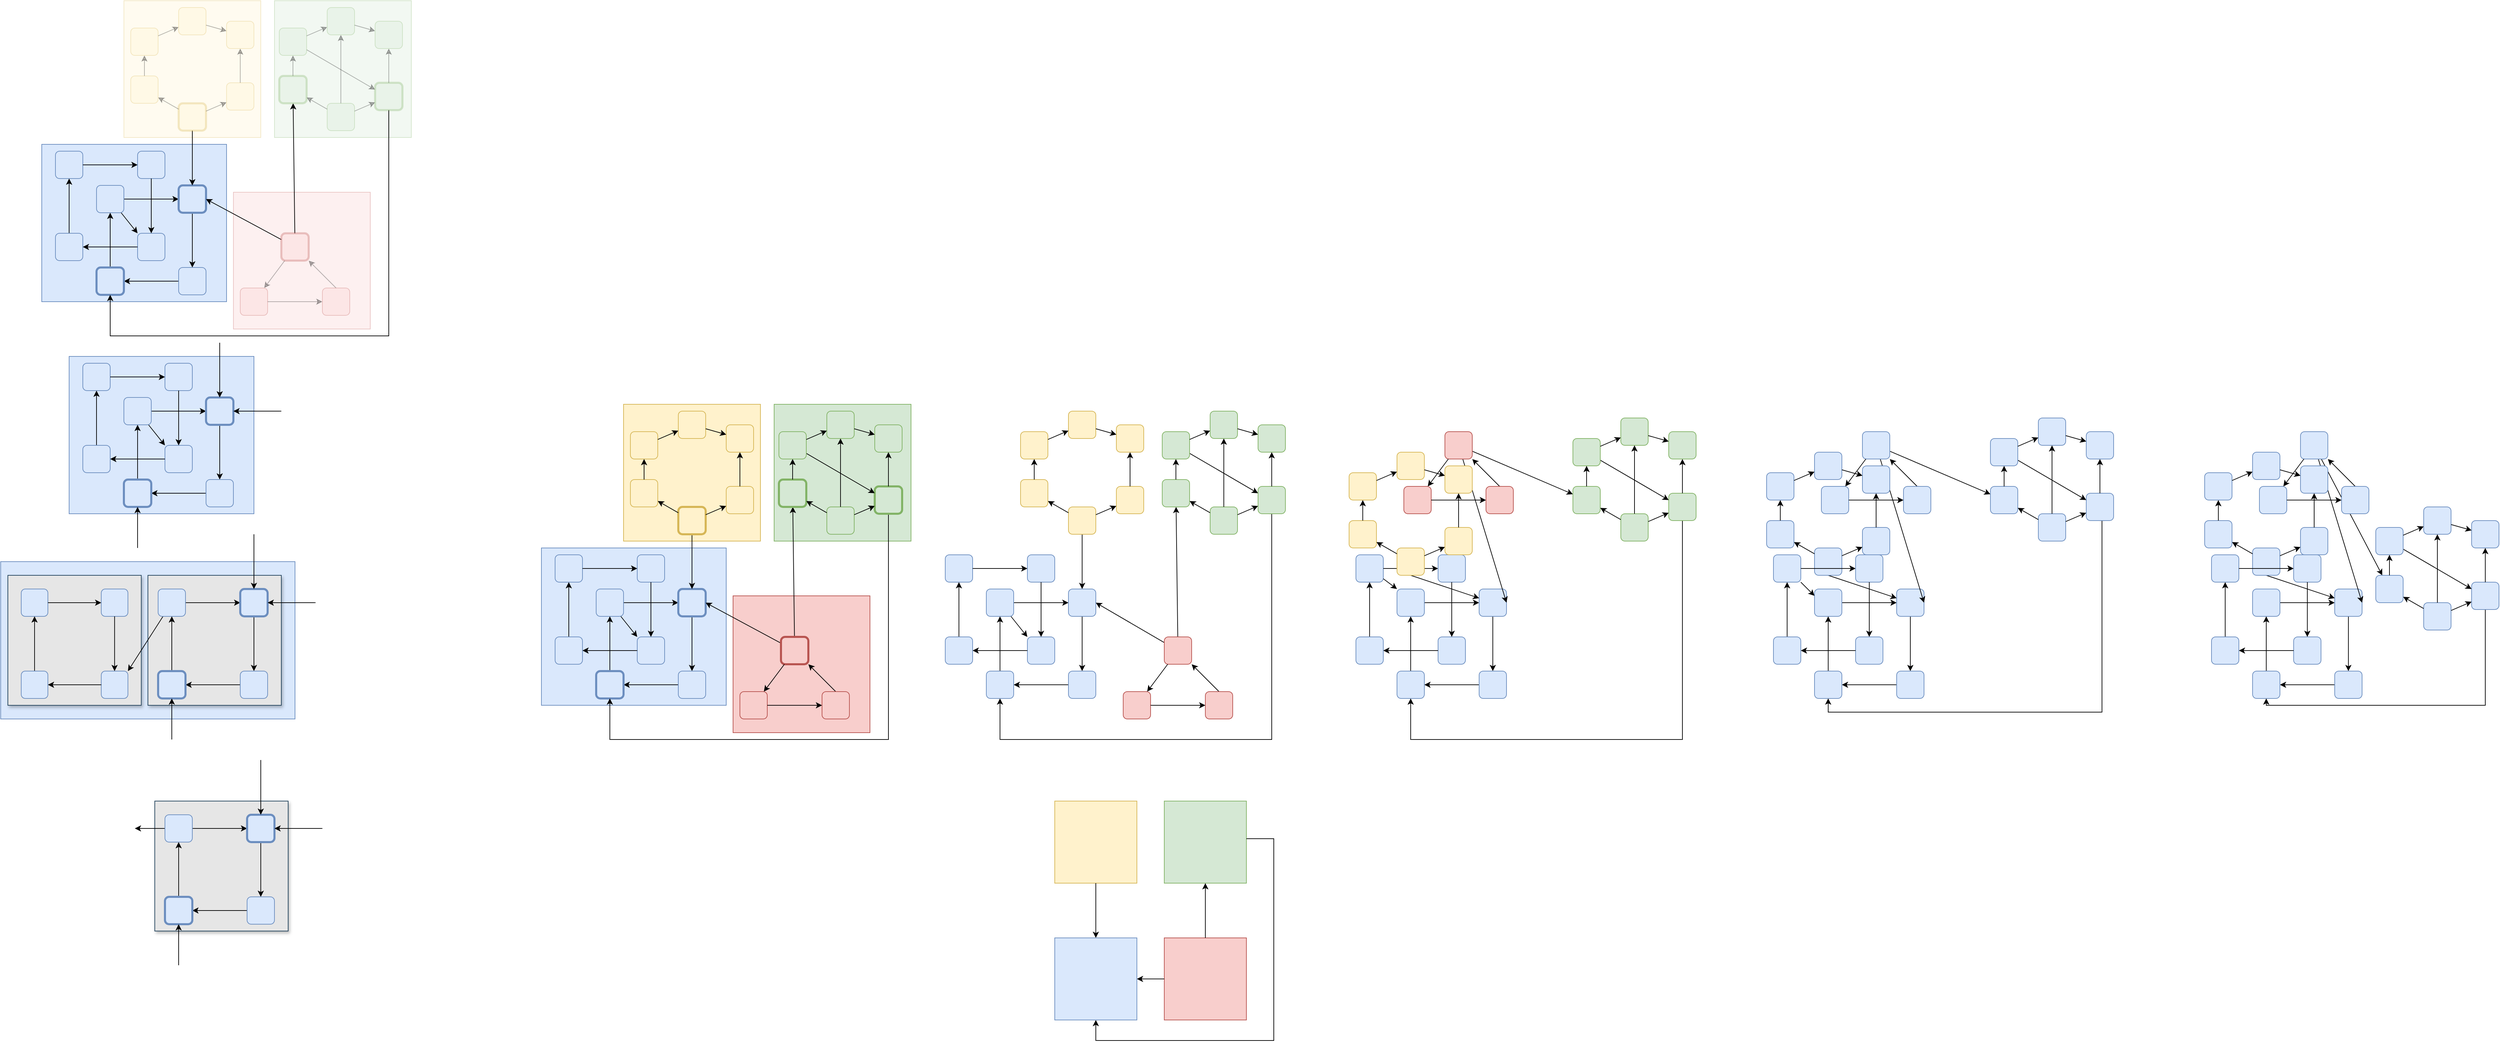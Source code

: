 <mxfile version="22.0.3" type="device" pages="13">
  <diagram name="complexity" id="VwKCZza34KNpkzapye0U">
    <mxGraphModel dx="4608" dy="2322" grid="1" gridSize="10" guides="1" tooltips="1" connect="1" arrows="1" fold="1" page="1" pageScale="1" pageWidth="1654" pageHeight="1169" math="0" shadow="0">
      <root>
        <mxCell id="0" />
        <mxCell id="dbzIAWiyyoJPs32lD5O0-95" value="ensemble" parent="0" />
        <mxCell id="r81_bSy1_nfOfyMMS9X0-172" value="" style="rounded=0;whiteSpace=wrap;html=1;fontFamily=Helvetica;fontSize=11;fillColor=#fff2cc;strokeColor=#d6b656;" parent="dbzIAWiyyoJPs32lD5O0-95" vertex="1">
          <mxGeometry x="-150" y="-60" width="200" height="200" as="geometry" />
        </mxCell>
        <mxCell id="r81_bSy1_nfOfyMMS9X0-173" value="" style="rounded=0;whiteSpace=wrap;html=1;fontFamily=Helvetica;fontSize=11;fillColor=#d5e8d4;strokeColor=#82b366;" parent="dbzIAWiyyoJPs32lD5O0-95" vertex="1">
          <mxGeometry x="70" y="-60" width="200" height="200" as="geometry" />
        </mxCell>
        <mxCell id="r81_bSy1_nfOfyMMS9X0-174" value="" style="rounded=0;whiteSpace=wrap;html=1;fontFamily=Helvetica;fontSize=11;fillColor=#f8cecc;strokeColor=#b85450;" parent="dbzIAWiyyoJPs32lD5O0-95" vertex="1">
          <mxGeometry x="10" y="220" width="200" height="200" as="geometry" />
        </mxCell>
        <mxCell id="r81_bSy1_nfOfyMMS9X0-237" value="" style="rounded=0;whiteSpace=wrap;html=1;fontFamily=Helvetica;fontSize=11;fillColor=#fff2cc;strokeColor=#d6b656;" parent="dbzIAWiyyoJPs32lD5O0-95" vertex="1">
          <mxGeometry x="480" y="520" width="120" height="120" as="geometry" />
        </mxCell>
        <mxCell id="r81_bSy1_nfOfyMMS9X0-238" value="" style="rounded=0;whiteSpace=wrap;html=1;fontFamily=Helvetica;fontSize=11;fillColor=#d5e8d4;strokeColor=#82b366;" parent="dbzIAWiyyoJPs32lD5O0-95" vertex="1">
          <mxGeometry x="640" y="520" width="120" height="120" as="geometry" />
        </mxCell>
        <mxCell id="r81_bSy1_nfOfyMMS9X0-239" value="" style="rounded=0;whiteSpace=wrap;html=1;fontFamily=Helvetica;fontSize=11;fillColor=#f8cecc;strokeColor=#b85450;" parent="dbzIAWiyyoJPs32lD5O0-95" vertex="1">
          <mxGeometry x="640" y="720" width="120" height="120" as="geometry" />
        </mxCell>
        <mxCell id="r81_bSy1_nfOfyMMS9X0-298" style="edgeStyle=orthogonalEdgeStyle;shape=connector;rounded=0;orthogonalLoop=1;jettySize=auto;html=1;labelBackgroundColor=default;strokeColor=default;align=center;verticalAlign=middle;fontFamily=Helvetica;fontSize=11;fontColor=default;endArrow=classic;exitX=0.5;exitY=1;exitDx=0;exitDy=0;" parent="dbzIAWiyyoJPs32lD5O0-95" source="r81_bSy1_nfOfyMMS9X0-237" target="r81_bSy1_nfOfyMMS9X0-241" edge="1">
          <mxGeometry relative="1" as="geometry" />
        </mxCell>
        <mxCell id="r81_bSy1_nfOfyMMS9X0-304" value="" style="rounded=0;whiteSpace=wrap;html=1;fontFamily=Helvetica;fontSize=11;fillColor=#dae8fc;strokeColor=#6c8ebf;" parent="dbzIAWiyyoJPs32lD5O0-95" vertex="1">
          <mxGeometry x="-1060" y="170" width="430" height="230" as="geometry" />
        </mxCell>
        <mxCell id="Tij77vFqYgEeM6soHszD-154" value="" style="rounded=0;whiteSpace=wrap;html=1;fontFamily=Helvetica;fontSize=11;fillColor=#fff2cc;strokeColor=#d6b656;opacity=30;" parent="dbzIAWiyyoJPs32lD5O0-95" vertex="1">
          <mxGeometry x="-880" y="-650" width="200" height="200" as="geometry" />
        </mxCell>
        <mxCell id="Tij77vFqYgEeM6soHszD-155" value="" style="rounded=0;whiteSpace=wrap;html=1;fontFamily=Helvetica;fontSize=11;fillColor=#d5e8d4;strokeColor=#82b366;opacity=30;" parent="dbzIAWiyyoJPs32lD5O0-95" vertex="1">
          <mxGeometry x="-660" y="-650" width="200" height="200" as="geometry" />
        </mxCell>
        <mxCell id="Tij77vFqYgEeM6soHszD-156" value="" style="rounded=0;whiteSpace=wrap;html=1;fontFamily=Helvetica;fontSize=11;fillColor=#f8cecc;strokeColor=#b85450;opacity=30;" parent="dbzIAWiyyoJPs32lD5O0-95" vertex="1">
          <mxGeometry x="-720" y="-370" width="200" height="200" as="geometry" />
        </mxCell>
        <mxCell id="1" parent="0" />
        <mxCell id="r81_bSy1_nfOfyMMS9X0-170" value="" style="rounded=0;whiteSpace=wrap;html=1;fontFamily=Helvetica;fontSize=11;fillColor=#dae8fc;strokeColor=#6c8ebf;" parent="1" vertex="1">
          <mxGeometry x="-270" y="150" width="270" height="230" as="geometry" />
        </mxCell>
        <mxCell id="r81_bSy1_nfOfyMMS9X0-305" value="" style="rounded=0;whiteSpace=wrap;html=1;fontFamily=Helvetica;fontSize=11;fillColor=#dae8fc;strokeColor=#6c8ebf;" parent="1" vertex="1">
          <mxGeometry x="-960" y="-130" width="270" height="230" as="geometry" />
        </mxCell>
        <mxCell id="dbzIAWiyyoJPs32lD5O0-28" value="" style="edgeStyle=orthogonalEdgeStyle;rounded=0;orthogonalLoop=1;jettySize=auto;html=1;" parent="1" source="dbzIAWiyyoJPs32lD5O0-29" target="dbzIAWiyyoJPs32lD5O0-31" edge="1">
          <mxGeometry relative="1" as="geometry" />
        </mxCell>
        <mxCell id="r81_bSy1_nfOfyMMS9X0-166" style="edgeStyle=none;shape=connector;rounded=0;orthogonalLoop=1;jettySize=auto;html=1;entryX=0;entryY=0;entryDx=0;entryDy=0;labelBackgroundColor=default;strokeColor=default;align=center;verticalAlign=middle;fontFamily=Helvetica;fontSize=11;fontColor=default;endArrow=classic;" parent="1" source="dbzIAWiyyoJPs32lD5O0-29" target="dbzIAWiyyoJPs32lD5O0-15" edge="1">
          <mxGeometry relative="1" as="geometry" />
        </mxCell>
        <mxCell id="dbzIAWiyyoJPs32lD5O0-29" value="" style="rounded=1;whiteSpace=wrap;html=1;fillColor=#dae8fc;strokeColor=#6c8ebf;" parent="1" vertex="1">
          <mxGeometry x="380" y="210" width="40" height="40" as="geometry" />
        </mxCell>
        <mxCell id="dbzIAWiyyoJPs32lD5O0-30" value="" style="edgeStyle=orthogonalEdgeStyle;rounded=0;orthogonalLoop=1;jettySize=auto;html=1;" parent="1" source="dbzIAWiyyoJPs32lD5O0-31" target="dbzIAWiyyoJPs32lD5O0-33" edge="1">
          <mxGeometry relative="1" as="geometry" />
        </mxCell>
        <mxCell id="dbzIAWiyyoJPs32lD5O0-31" value="" style="rounded=1;whiteSpace=wrap;html=1;fillColor=#dae8fc;strokeColor=#6c8ebf;" parent="1" vertex="1">
          <mxGeometry x="500" y="210" width="40" height="40" as="geometry" />
        </mxCell>
        <mxCell id="dbzIAWiyyoJPs32lD5O0-32" value="" style="edgeStyle=orthogonalEdgeStyle;rounded=0;orthogonalLoop=1;jettySize=auto;html=1;" parent="1" source="dbzIAWiyyoJPs32lD5O0-33" target="dbzIAWiyyoJPs32lD5O0-35" edge="1">
          <mxGeometry relative="1" as="geometry" />
        </mxCell>
        <mxCell id="dbzIAWiyyoJPs32lD5O0-33" value="" style="rounded=1;whiteSpace=wrap;html=1;fillColor=#dae8fc;strokeColor=#6c8ebf;" parent="1" vertex="1">
          <mxGeometry x="500" y="330" width="40" height="40" as="geometry" />
        </mxCell>
        <mxCell id="dbzIAWiyyoJPs32lD5O0-34" value="" style="edgeStyle=orthogonalEdgeStyle;rounded=0;orthogonalLoop=1;jettySize=auto;html=1;" parent="1" source="dbzIAWiyyoJPs32lD5O0-35" target="dbzIAWiyyoJPs32lD5O0-29" edge="1">
          <mxGeometry relative="1" as="geometry" />
        </mxCell>
        <mxCell id="dbzIAWiyyoJPs32lD5O0-35" value="" style="rounded=1;whiteSpace=wrap;html=1;fillColor=#dae8fc;strokeColor=#6c8ebf;" parent="1" vertex="1">
          <mxGeometry x="380" y="330" width="40" height="40" as="geometry" />
        </mxCell>
        <mxCell id="dbzIAWiyyoJPs32lD5O0-60" style="edgeStyle=orthogonalEdgeStyle;rounded=0;orthogonalLoop=1;jettySize=auto;html=1;entryX=0.5;entryY=1;entryDx=0;entryDy=0;exitX=0.5;exitY=1;exitDx=0;exitDy=0;" parent="1" source="dbzIAWiyyoJPs32lD5O0-37" target="dbzIAWiyyoJPs32lD5O0-35" edge="1">
          <mxGeometry relative="1" as="geometry">
            <Array as="points">
              <mxPoint x="797" y="430" />
              <mxPoint x="400" y="430" />
            </Array>
          </mxGeometry>
        </mxCell>
        <mxCell id="dbzIAWiyyoJPs32lD5O0-58" style="rounded=0;orthogonalLoop=1;jettySize=auto;html=1;entryX=1;entryY=0.5;entryDx=0;entryDy=0;" parent="1" source="dbzIAWiyyoJPs32lD5O0-50" target="dbzIAWiyyoJPs32lD5O0-31" edge="1">
          <mxGeometry relative="1" as="geometry" />
        </mxCell>
        <mxCell id="dbzIAWiyyoJPs32lD5O0-59" style="rounded=0;orthogonalLoop=1;jettySize=auto;html=1;" parent="1" source="dbzIAWiyyoJPs32lD5O0-50" target="dbzIAWiyyoJPs32lD5O0-39" edge="1">
          <mxGeometry relative="1" as="geometry" />
        </mxCell>
        <mxCell id="dbzIAWiyyoJPs32lD5O0-61" value="" style="group" parent="1" vertex="1" connectable="0">
          <mxGeometry x="637" y="-50" width="180" height="180" as="geometry" />
        </mxCell>
        <mxCell id="dbzIAWiyyoJPs32lD5O0-36" value="" style="rounded=1;whiteSpace=wrap;html=1;fillColor=#d5e8d4;strokeColor=#82b366;" parent="dbzIAWiyyoJPs32lD5O0-61" vertex="1">
          <mxGeometry x="70" y="140" width="40" height="40" as="geometry" />
        </mxCell>
        <mxCell id="dbzIAWiyyoJPs32lD5O0-37" value="" style="rounded=1;whiteSpace=wrap;html=1;fillColor=#d5e8d4;strokeColor=#82b366;" parent="dbzIAWiyyoJPs32lD5O0-61" vertex="1">
          <mxGeometry x="140" y="110" width="40" height="40" as="geometry" />
        </mxCell>
        <mxCell id="dbzIAWiyyoJPs32lD5O0-38" value="" style="rounded=0;orthogonalLoop=1;jettySize=auto;html=1;" parent="dbzIAWiyyoJPs32lD5O0-61" source="dbzIAWiyyoJPs32lD5O0-36" target="dbzIAWiyyoJPs32lD5O0-37" edge="1">
          <mxGeometry relative="1" as="geometry" />
        </mxCell>
        <mxCell id="dbzIAWiyyoJPs32lD5O0-39" value="" style="rounded=1;whiteSpace=wrap;html=1;fillColor=#d5e8d4;strokeColor=#82b366;" parent="dbzIAWiyyoJPs32lD5O0-61" vertex="1">
          <mxGeometry y="100" width="40" height="40" as="geometry" />
        </mxCell>
        <mxCell id="dbzIAWiyyoJPs32lD5O0-40" value="" style="rounded=0;orthogonalLoop=1;jettySize=auto;html=1;" parent="dbzIAWiyyoJPs32lD5O0-61" source="dbzIAWiyyoJPs32lD5O0-36" target="dbzIAWiyyoJPs32lD5O0-39" edge="1">
          <mxGeometry relative="1" as="geometry" />
        </mxCell>
        <mxCell id="dbzIAWiyyoJPs32lD5O0-49" style="rounded=0;orthogonalLoop=1;jettySize=auto;html=1;entryX=0;entryY=0.25;entryDx=0;entryDy=0;" parent="dbzIAWiyyoJPs32lD5O0-61" source="dbzIAWiyyoJPs32lD5O0-41" target="dbzIAWiyyoJPs32lD5O0-37" edge="1">
          <mxGeometry relative="1" as="geometry" />
        </mxCell>
        <mxCell id="dbzIAWiyyoJPs32lD5O0-41" value="" style="rounded=1;whiteSpace=wrap;html=1;fillColor=#d5e8d4;strokeColor=#82b366;" parent="dbzIAWiyyoJPs32lD5O0-61" vertex="1">
          <mxGeometry y="30" width="40" height="40" as="geometry" />
        </mxCell>
        <mxCell id="dbzIAWiyyoJPs32lD5O0-42" value="" style="rounded=0;orthogonalLoop=1;jettySize=auto;html=1;" parent="dbzIAWiyyoJPs32lD5O0-61" source="dbzIAWiyyoJPs32lD5O0-39" target="dbzIAWiyyoJPs32lD5O0-41" edge="1">
          <mxGeometry relative="1" as="geometry" />
        </mxCell>
        <mxCell id="dbzIAWiyyoJPs32lD5O0-43" value="" style="rounded=1;whiteSpace=wrap;html=1;fillColor=#d5e8d4;strokeColor=#82b366;" parent="dbzIAWiyyoJPs32lD5O0-61" vertex="1">
          <mxGeometry x="70" width="40" height="40" as="geometry" />
        </mxCell>
        <mxCell id="dbzIAWiyyoJPs32lD5O0-48" style="edgeStyle=orthogonalEdgeStyle;rounded=0;orthogonalLoop=1;jettySize=auto;html=1;entryX=0.5;entryY=1;entryDx=0;entryDy=0;" parent="dbzIAWiyyoJPs32lD5O0-61" source="dbzIAWiyyoJPs32lD5O0-36" target="dbzIAWiyyoJPs32lD5O0-43" edge="1">
          <mxGeometry relative="1" as="geometry" />
        </mxCell>
        <mxCell id="dbzIAWiyyoJPs32lD5O0-44" value="" style="rounded=0;orthogonalLoop=1;jettySize=auto;html=1;" parent="dbzIAWiyyoJPs32lD5O0-61" source="dbzIAWiyyoJPs32lD5O0-41" target="dbzIAWiyyoJPs32lD5O0-43" edge="1">
          <mxGeometry relative="1" as="geometry" />
        </mxCell>
        <mxCell id="dbzIAWiyyoJPs32lD5O0-45" value="" style="rounded=1;whiteSpace=wrap;html=1;fillColor=#d5e8d4;strokeColor=#82b366;" parent="dbzIAWiyyoJPs32lD5O0-61" vertex="1">
          <mxGeometry x="140" y="20" width="40" height="40" as="geometry" />
        </mxCell>
        <mxCell id="dbzIAWiyyoJPs32lD5O0-47" style="rounded=0;orthogonalLoop=1;jettySize=auto;html=1;entryX=0.5;entryY=1;entryDx=0;entryDy=0;" parent="dbzIAWiyyoJPs32lD5O0-61" source="dbzIAWiyyoJPs32lD5O0-37" target="dbzIAWiyyoJPs32lD5O0-45" edge="1">
          <mxGeometry relative="1" as="geometry" />
        </mxCell>
        <mxCell id="dbzIAWiyyoJPs32lD5O0-46" value="" style="rounded=0;orthogonalLoop=1;jettySize=auto;html=1;" parent="dbzIAWiyyoJPs32lD5O0-61" source="dbzIAWiyyoJPs32lD5O0-43" target="dbzIAWiyyoJPs32lD5O0-45" edge="1">
          <mxGeometry relative="1" as="geometry" />
        </mxCell>
        <mxCell id="dbzIAWiyyoJPs32lD5O0-62" value="" style="group" parent="1" vertex="1" connectable="0">
          <mxGeometry x="580" y="280" width="160" height="120" as="geometry" />
        </mxCell>
        <mxCell id="dbzIAWiyyoJPs32lD5O0-50" value="" style="rounded=1;whiteSpace=wrap;html=1;fillColor=#f8cecc;strokeColor=#b85450;" parent="dbzIAWiyyoJPs32lD5O0-62" vertex="1">
          <mxGeometry x="60" width="40" height="40" as="geometry" />
        </mxCell>
        <mxCell id="dbzIAWiyyoJPs32lD5O0-51" value="" style="rounded=1;whiteSpace=wrap;html=1;fillColor=#f8cecc;strokeColor=#b85450;" parent="dbzIAWiyyoJPs32lD5O0-62" vertex="1">
          <mxGeometry y="80" width="40" height="40" as="geometry" />
        </mxCell>
        <mxCell id="dbzIAWiyyoJPs32lD5O0-52" value="" style="rounded=0;orthogonalLoop=1;jettySize=auto;html=1;" parent="dbzIAWiyyoJPs32lD5O0-62" source="dbzIAWiyyoJPs32lD5O0-50" target="dbzIAWiyyoJPs32lD5O0-51" edge="1">
          <mxGeometry relative="1" as="geometry" />
        </mxCell>
        <mxCell id="dbzIAWiyyoJPs32lD5O0-57" style="rounded=0;orthogonalLoop=1;jettySize=auto;html=1;exitX=0.5;exitY=0;exitDx=0;exitDy=0;" parent="dbzIAWiyyoJPs32lD5O0-62" source="dbzIAWiyyoJPs32lD5O0-53" target="dbzIAWiyyoJPs32lD5O0-50" edge="1">
          <mxGeometry relative="1" as="geometry" />
        </mxCell>
        <mxCell id="dbzIAWiyyoJPs32lD5O0-53" value="" style="rounded=1;whiteSpace=wrap;html=1;fillColor=#f8cecc;strokeColor=#b85450;" parent="dbzIAWiyyoJPs32lD5O0-62" vertex="1">
          <mxGeometry x="120" y="80" width="40" height="40" as="geometry" />
        </mxCell>
        <mxCell id="dbzIAWiyyoJPs32lD5O0-54" value="" style="rounded=0;orthogonalLoop=1;jettySize=auto;html=1;" parent="dbzIAWiyyoJPs32lD5O0-62" source="dbzIAWiyyoJPs32lD5O0-51" target="dbzIAWiyyoJPs32lD5O0-53" edge="1">
          <mxGeometry relative="1" as="geometry" />
        </mxCell>
        <mxCell id="dbzIAWiyyoJPs32lD5O0-63" value="" style="group" parent="1" vertex="1" connectable="0">
          <mxGeometry x="320" y="160" width="160" height="160" as="geometry" />
        </mxCell>
        <mxCell id="dbzIAWiyyoJPs32lD5O0-12" value="" style="rounded=1;whiteSpace=wrap;html=1;fillColor=#dae8fc;strokeColor=#6c8ebf;" parent="dbzIAWiyyoJPs32lD5O0-63" vertex="1">
          <mxGeometry width="40" height="40" as="geometry" />
        </mxCell>
        <mxCell id="dbzIAWiyyoJPs32lD5O0-13" value="" style="rounded=1;whiteSpace=wrap;html=1;fillColor=#dae8fc;strokeColor=#6c8ebf;" parent="dbzIAWiyyoJPs32lD5O0-63" vertex="1">
          <mxGeometry x="120" width="40" height="40" as="geometry" />
        </mxCell>
        <mxCell id="dbzIAWiyyoJPs32lD5O0-14" value="" style="edgeStyle=orthogonalEdgeStyle;rounded=0;orthogonalLoop=1;jettySize=auto;html=1;" parent="dbzIAWiyyoJPs32lD5O0-63" source="dbzIAWiyyoJPs32lD5O0-12" target="dbzIAWiyyoJPs32lD5O0-13" edge="1">
          <mxGeometry relative="1" as="geometry" />
        </mxCell>
        <mxCell id="dbzIAWiyyoJPs32lD5O0-15" value="" style="rounded=1;whiteSpace=wrap;html=1;fillColor=#dae8fc;strokeColor=#6c8ebf;" parent="dbzIAWiyyoJPs32lD5O0-63" vertex="1">
          <mxGeometry x="120" y="120" width="40" height="40" as="geometry" />
        </mxCell>
        <mxCell id="dbzIAWiyyoJPs32lD5O0-16" value="" style="edgeStyle=orthogonalEdgeStyle;rounded=0;orthogonalLoop=1;jettySize=auto;html=1;" parent="dbzIAWiyyoJPs32lD5O0-63" source="dbzIAWiyyoJPs32lD5O0-13" target="dbzIAWiyyoJPs32lD5O0-15" edge="1">
          <mxGeometry relative="1" as="geometry" />
        </mxCell>
        <mxCell id="dbzIAWiyyoJPs32lD5O0-19" value="" style="edgeStyle=orthogonalEdgeStyle;rounded=0;orthogonalLoop=1;jettySize=auto;html=1;" parent="dbzIAWiyyoJPs32lD5O0-63" source="dbzIAWiyyoJPs32lD5O0-17" target="dbzIAWiyyoJPs32lD5O0-12" edge="1">
          <mxGeometry relative="1" as="geometry" />
        </mxCell>
        <mxCell id="dbzIAWiyyoJPs32lD5O0-17" value="" style="rounded=1;whiteSpace=wrap;html=1;fillColor=#dae8fc;strokeColor=#6c8ebf;" parent="dbzIAWiyyoJPs32lD5O0-63" vertex="1">
          <mxGeometry y="120" width="40" height="40" as="geometry" />
        </mxCell>
        <mxCell id="dbzIAWiyyoJPs32lD5O0-18" value="" style="edgeStyle=orthogonalEdgeStyle;rounded=0;orthogonalLoop=1;jettySize=auto;html=1;" parent="dbzIAWiyyoJPs32lD5O0-63" source="dbzIAWiyyoJPs32lD5O0-15" target="dbzIAWiyyoJPs32lD5O0-17" edge="1">
          <mxGeometry relative="1" as="geometry" />
        </mxCell>
        <mxCell id="dbzIAWiyyoJPs32lD5O0-94" style="rounded=0;orthogonalLoop=1;jettySize=auto;html=1;exitX=0.5;exitY=1;exitDx=0;exitDy=0;" parent="1" source="dbzIAWiyyoJPs32lD5O0-80" target="dbzIAWiyyoJPs32lD5O0-31" edge="1">
          <mxGeometry relative="1" as="geometry" />
        </mxCell>
        <mxCell id="dbzIAWiyyoJPs32lD5O0-79" value="" style="group" parent="1" vertex="1" connectable="0">
          <mxGeometry x="430" y="-40" width="180" height="180" as="geometry" />
        </mxCell>
        <mxCell id="dbzIAWiyyoJPs32lD5O0-80" value="" style="rounded=1;whiteSpace=wrap;html=1;fillColor=#fff2cc;strokeColor=#d6b656;" parent="dbzIAWiyyoJPs32lD5O0-79" vertex="1">
          <mxGeometry x="70" y="130" width="40" height="40" as="geometry" />
        </mxCell>
        <mxCell id="dbzIAWiyyoJPs32lD5O0-81" value="" style="rounded=1;whiteSpace=wrap;html=1;fillColor=#fff2cc;strokeColor=#d6b656;" parent="dbzIAWiyyoJPs32lD5O0-79" vertex="1">
          <mxGeometry x="140" y="100" width="40" height="40" as="geometry" />
        </mxCell>
        <mxCell id="dbzIAWiyyoJPs32lD5O0-82" value="" style="rounded=0;orthogonalLoop=1;jettySize=auto;html=1;" parent="dbzIAWiyyoJPs32lD5O0-79" target="dbzIAWiyyoJPs32lD5O0-81" edge="1">
          <mxGeometry relative="1" as="geometry">
            <mxPoint x="110" y="141.429" as="sourcePoint" />
          </mxGeometry>
        </mxCell>
        <mxCell id="dbzIAWiyyoJPs32lD5O0-83" value="" style="rounded=1;whiteSpace=wrap;html=1;fillColor=#fff2cc;strokeColor=#d6b656;" parent="dbzIAWiyyoJPs32lD5O0-79" vertex="1">
          <mxGeometry y="90" width="40" height="40" as="geometry" />
        </mxCell>
        <mxCell id="dbzIAWiyyoJPs32lD5O0-84" value="" style="rounded=0;orthogonalLoop=1;jettySize=auto;html=1;" parent="dbzIAWiyyoJPs32lD5O0-79" target="dbzIAWiyyoJPs32lD5O0-83" edge="1">
          <mxGeometry relative="1" as="geometry">
            <mxPoint x="70" y="138.571" as="sourcePoint" />
          </mxGeometry>
        </mxCell>
        <mxCell id="dbzIAWiyyoJPs32lD5O0-86" value="" style="rounded=1;whiteSpace=wrap;html=1;fillColor=#fff2cc;strokeColor=#d6b656;" parent="dbzIAWiyyoJPs32lD5O0-79" vertex="1">
          <mxGeometry y="20" width="40" height="40" as="geometry" />
        </mxCell>
        <mxCell id="dbzIAWiyyoJPs32lD5O0-87" value="" style="rounded=0;orthogonalLoop=1;jettySize=auto;html=1;" parent="dbzIAWiyyoJPs32lD5O0-79" source="dbzIAWiyyoJPs32lD5O0-83" target="dbzIAWiyyoJPs32lD5O0-86" edge="1">
          <mxGeometry relative="1" as="geometry" />
        </mxCell>
        <mxCell id="dbzIAWiyyoJPs32lD5O0-88" value="" style="rounded=1;whiteSpace=wrap;html=1;fillColor=#fff2cc;strokeColor=#d6b656;" parent="dbzIAWiyyoJPs32lD5O0-79" vertex="1">
          <mxGeometry x="70" y="-10" width="40" height="40" as="geometry" />
        </mxCell>
        <mxCell id="dbzIAWiyyoJPs32lD5O0-90" value="" style="rounded=0;orthogonalLoop=1;jettySize=auto;html=1;" parent="dbzIAWiyyoJPs32lD5O0-79" source="dbzIAWiyyoJPs32lD5O0-86" target="dbzIAWiyyoJPs32lD5O0-88" edge="1">
          <mxGeometry relative="1" as="geometry" />
        </mxCell>
        <mxCell id="dbzIAWiyyoJPs32lD5O0-91" value="" style="rounded=1;whiteSpace=wrap;html=1;fillColor=#fff2cc;strokeColor=#d6b656;" parent="dbzIAWiyyoJPs32lD5O0-79" vertex="1">
          <mxGeometry x="140" y="10" width="40" height="40" as="geometry" />
        </mxCell>
        <mxCell id="dbzIAWiyyoJPs32lD5O0-92" style="rounded=0;orthogonalLoop=1;jettySize=auto;html=1;entryX=0.5;entryY=1;entryDx=0;entryDy=0;" parent="dbzIAWiyyoJPs32lD5O0-79" source="dbzIAWiyyoJPs32lD5O0-81" target="dbzIAWiyyoJPs32lD5O0-91" edge="1">
          <mxGeometry relative="1" as="geometry" />
        </mxCell>
        <mxCell id="dbzIAWiyyoJPs32lD5O0-93" value="" style="rounded=0;orthogonalLoop=1;jettySize=auto;html=1;" parent="dbzIAWiyyoJPs32lD5O0-79" source="dbzIAWiyyoJPs32lD5O0-88" target="dbzIAWiyyoJPs32lD5O0-91" edge="1">
          <mxGeometry relative="1" as="geometry" />
        </mxCell>
        <mxCell id="dbzIAWiyyoJPs32lD5O0-98" value="" style="edgeStyle=orthogonalEdgeStyle;rounded=0;orthogonalLoop=1;jettySize=auto;html=1;" parent="1" source="dbzIAWiyyoJPs32lD5O0-99" target="dbzIAWiyyoJPs32lD5O0-101" edge="1">
          <mxGeometry relative="1" as="geometry" />
        </mxCell>
        <mxCell id="dbzIAWiyyoJPs32lD5O0-99" value="" style="rounded=1;whiteSpace=wrap;html=1;fillColor=#dae8fc;strokeColor=#6c8ebf;" parent="1" vertex="1">
          <mxGeometry x="980" y="210" width="40" height="40" as="geometry" />
        </mxCell>
        <mxCell id="dbzIAWiyyoJPs32lD5O0-100" value="" style="edgeStyle=orthogonalEdgeStyle;rounded=0;orthogonalLoop=1;jettySize=auto;html=1;" parent="1" source="dbzIAWiyyoJPs32lD5O0-101" target="dbzIAWiyyoJPs32lD5O0-103" edge="1">
          <mxGeometry relative="1" as="geometry" />
        </mxCell>
        <mxCell id="dbzIAWiyyoJPs32lD5O0-101" value="" style="rounded=1;whiteSpace=wrap;html=1;fillColor=#dae8fc;strokeColor=#6c8ebf;" parent="1" vertex="1">
          <mxGeometry x="1100" y="210" width="40" height="40" as="geometry" />
        </mxCell>
        <mxCell id="dbzIAWiyyoJPs32lD5O0-102" value="" style="edgeStyle=orthogonalEdgeStyle;rounded=0;orthogonalLoop=1;jettySize=auto;html=1;" parent="1" source="dbzIAWiyyoJPs32lD5O0-103" target="dbzIAWiyyoJPs32lD5O0-105" edge="1">
          <mxGeometry relative="1" as="geometry" />
        </mxCell>
        <mxCell id="dbzIAWiyyoJPs32lD5O0-103" value="" style="rounded=1;whiteSpace=wrap;html=1;fillColor=#dae8fc;strokeColor=#6c8ebf;" parent="1" vertex="1">
          <mxGeometry x="1100" y="330" width="40" height="40" as="geometry" />
        </mxCell>
        <mxCell id="dbzIAWiyyoJPs32lD5O0-104" value="" style="edgeStyle=orthogonalEdgeStyle;rounded=0;orthogonalLoop=1;jettySize=auto;html=1;" parent="1" source="dbzIAWiyyoJPs32lD5O0-105" target="dbzIAWiyyoJPs32lD5O0-99" edge="1">
          <mxGeometry relative="1" as="geometry" />
        </mxCell>
        <mxCell id="dbzIAWiyyoJPs32lD5O0-105" value="" style="rounded=1;whiteSpace=wrap;html=1;fillColor=#dae8fc;strokeColor=#6c8ebf;" parent="1" vertex="1">
          <mxGeometry x="980" y="330" width="40" height="40" as="geometry" />
        </mxCell>
        <mxCell id="dbzIAWiyyoJPs32lD5O0-106" style="edgeStyle=orthogonalEdgeStyle;rounded=0;orthogonalLoop=1;jettySize=auto;html=1;entryX=0.5;entryY=1;entryDx=0;entryDy=0;exitX=0.5;exitY=1;exitDx=0;exitDy=0;" parent="1" source="dbzIAWiyyoJPs32lD5O0-111" target="dbzIAWiyyoJPs32lD5O0-105" edge="1">
          <mxGeometry relative="1" as="geometry">
            <Array as="points">
              <mxPoint x="1397" y="430" />
              <mxPoint x="1000" y="430" />
            </Array>
          </mxGeometry>
        </mxCell>
        <mxCell id="dbzIAWiyyoJPs32lD5O0-107" style="rounded=0;orthogonalLoop=1;jettySize=auto;html=1;entryX=1;entryY=0.5;entryDx=0;entryDy=0;" parent="1" source="dbzIAWiyyoJPs32lD5O0-125" target="dbzIAWiyyoJPs32lD5O0-101" edge="1">
          <mxGeometry relative="1" as="geometry" />
        </mxCell>
        <mxCell id="dbzIAWiyyoJPs32lD5O0-108" style="rounded=0;orthogonalLoop=1;jettySize=auto;html=1;" parent="1" source="dbzIAWiyyoJPs32lD5O0-125" target="dbzIAWiyyoJPs32lD5O0-113" edge="1">
          <mxGeometry relative="1" as="geometry" />
        </mxCell>
        <mxCell id="dbzIAWiyyoJPs32lD5O0-109" value="" style="group" parent="1" vertex="1" connectable="0">
          <mxGeometry x="1237" y="-40" width="180" height="180" as="geometry" />
        </mxCell>
        <mxCell id="dbzIAWiyyoJPs32lD5O0-110" value="" style="rounded=1;whiteSpace=wrap;html=1;fillColor=#d5e8d4;strokeColor=#82b366;" parent="dbzIAWiyyoJPs32lD5O0-109" vertex="1">
          <mxGeometry x="70" y="140" width="40" height="40" as="geometry" />
        </mxCell>
        <mxCell id="dbzIAWiyyoJPs32lD5O0-111" value="" style="rounded=1;whiteSpace=wrap;html=1;fillColor=#d5e8d4;strokeColor=#82b366;" parent="dbzIAWiyyoJPs32lD5O0-109" vertex="1">
          <mxGeometry x="140" y="110" width="40" height="40" as="geometry" />
        </mxCell>
        <mxCell id="dbzIAWiyyoJPs32lD5O0-112" value="" style="rounded=0;orthogonalLoop=1;jettySize=auto;html=1;" parent="dbzIAWiyyoJPs32lD5O0-109" source="dbzIAWiyyoJPs32lD5O0-110" target="dbzIAWiyyoJPs32lD5O0-111" edge="1">
          <mxGeometry relative="1" as="geometry" />
        </mxCell>
        <mxCell id="dbzIAWiyyoJPs32lD5O0-113" value="" style="rounded=1;whiteSpace=wrap;html=1;fillColor=#d5e8d4;strokeColor=#82b366;" parent="dbzIAWiyyoJPs32lD5O0-109" vertex="1">
          <mxGeometry y="100" width="40" height="40" as="geometry" />
        </mxCell>
        <mxCell id="dbzIAWiyyoJPs32lD5O0-114" value="" style="rounded=0;orthogonalLoop=1;jettySize=auto;html=1;" parent="dbzIAWiyyoJPs32lD5O0-109" source="dbzIAWiyyoJPs32lD5O0-110" target="dbzIAWiyyoJPs32lD5O0-113" edge="1">
          <mxGeometry relative="1" as="geometry" />
        </mxCell>
        <mxCell id="dbzIAWiyyoJPs32lD5O0-115" style="rounded=0;orthogonalLoop=1;jettySize=auto;html=1;entryX=0;entryY=0.25;entryDx=0;entryDy=0;" parent="dbzIAWiyyoJPs32lD5O0-109" source="dbzIAWiyyoJPs32lD5O0-116" target="dbzIAWiyyoJPs32lD5O0-111" edge="1">
          <mxGeometry relative="1" as="geometry" />
        </mxCell>
        <mxCell id="dbzIAWiyyoJPs32lD5O0-116" value="" style="rounded=1;whiteSpace=wrap;html=1;fillColor=#d5e8d4;strokeColor=#82b366;" parent="dbzIAWiyyoJPs32lD5O0-109" vertex="1">
          <mxGeometry y="30" width="40" height="40" as="geometry" />
        </mxCell>
        <mxCell id="dbzIAWiyyoJPs32lD5O0-117" value="" style="rounded=0;orthogonalLoop=1;jettySize=auto;html=1;" parent="dbzIAWiyyoJPs32lD5O0-109" source="dbzIAWiyyoJPs32lD5O0-113" target="dbzIAWiyyoJPs32lD5O0-116" edge="1">
          <mxGeometry relative="1" as="geometry" />
        </mxCell>
        <mxCell id="dbzIAWiyyoJPs32lD5O0-118" value="" style="rounded=1;whiteSpace=wrap;html=1;fillColor=#d5e8d4;strokeColor=#82b366;" parent="dbzIAWiyyoJPs32lD5O0-109" vertex="1">
          <mxGeometry x="70" width="40" height="40" as="geometry" />
        </mxCell>
        <mxCell id="dbzIAWiyyoJPs32lD5O0-119" style="edgeStyle=orthogonalEdgeStyle;rounded=0;orthogonalLoop=1;jettySize=auto;html=1;entryX=0.5;entryY=1;entryDx=0;entryDy=0;" parent="dbzIAWiyyoJPs32lD5O0-109" source="dbzIAWiyyoJPs32lD5O0-110" target="dbzIAWiyyoJPs32lD5O0-118" edge="1">
          <mxGeometry relative="1" as="geometry" />
        </mxCell>
        <mxCell id="dbzIAWiyyoJPs32lD5O0-120" value="" style="rounded=0;orthogonalLoop=1;jettySize=auto;html=1;" parent="dbzIAWiyyoJPs32lD5O0-109" source="dbzIAWiyyoJPs32lD5O0-116" target="dbzIAWiyyoJPs32lD5O0-118" edge="1">
          <mxGeometry relative="1" as="geometry" />
        </mxCell>
        <mxCell id="dbzIAWiyyoJPs32lD5O0-121" value="" style="rounded=1;whiteSpace=wrap;html=1;fillColor=#d5e8d4;strokeColor=#82b366;" parent="dbzIAWiyyoJPs32lD5O0-109" vertex="1">
          <mxGeometry x="140" y="20" width="40" height="40" as="geometry" />
        </mxCell>
        <mxCell id="dbzIAWiyyoJPs32lD5O0-122" style="rounded=0;orthogonalLoop=1;jettySize=auto;html=1;entryX=0.5;entryY=1;entryDx=0;entryDy=0;" parent="dbzIAWiyyoJPs32lD5O0-109" source="dbzIAWiyyoJPs32lD5O0-111" target="dbzIAWiyyoJPs32lD5O0-121" edge="1">
          <mxGeometry relative="1" as="geometry" />
        </mxCell>
        <mxCell id="dbzIAWiyyoJPs32lD5O0-123" value="" style="rounded=0;orthogonalLoop=1;jettySize=auto;html=1;" parent="dbzIAWiyyoJPs32lD5O0-109" source="dbzIAWiyyoJPs32lD5O0-118" target="dbzIAWiyyoJPs32lD5O0-121" edge="1">
          <mxGeometry relative="1" as="geometry" />
        </mxCell>
        <mxCell id="dbzIAWiyyoJPs32lD5O0-124" value="" style="group" parent="1" vertex="1" connectable="0">
          <mxGeometry x="990" y="-20" width="160" height="120" as="geometry" />
        </mxCell>
        <mxCell id="dbzIAWiyyoJPs32lD5O0-125" value="" style="rounded=1;whiteSpace=wrap;html=1;fillColor=#f8cecc;strokeColor=#b85450;" parent="dbzIAWiyyoJPs32lD5O0-124" vertex="1">
          <mxGeometry x="60" width="40" height="40" as="geometry" />
        </mxCell>
        <mxCell id="dbzIAWiyyoJPs32lD5O0-126" value="" style="rounded=1;whiteSpace=wrap;html=1;fillColor=#f8cecc;strokeColor=#b85450;" parent="dbzIAWiyyoJPs32lD5O0-124" vertex="1">
          <mxGeometry y="80" width="40" height="40" as="geometry" />
        </mxCell>
        <mxCell id="dbzIAWiyyoJPs32lD5O0-127" value="" style="rounded=0;orthogonalLoop=1;jettySize=auto;html=1;" parent="dbzIAWiyyoJPs32lD5O0-124" source="dbzIAWiyyoJPs32lD5O0-125" target="dbzIAWiyyoJPs32lD5O0-126" edge="1">
          <mxGeometry relative="1" as="geometry" />
        </mxCell>
        <mxCell id="dbzIAWiyyoJPs32lD5O0-128" style="rounded=0;orthogonalLoop=1;jettySize=auto;html=1;exitX=0.5;exitY=0;exitDx=0;exitDy=0;" parent="dbzIAWiyyoJPs32lD5O0-124" source="dbzIAWiyyoJPs32lD5O0-129" target="dbzIAWiyyoJPs32lD5O0-125" edge="1">
          <mxGeometry relative="1" as="geometry" />
        </mxCell>
        <mxCell id="dbzIAWiyyoJPs32lD5O0-129" value="" style="rounded=1;whiteSpace=wrap;html=1;fillColor=#f8cecc;strokeColor=#b85450;" parent="dbzIAWiyyoJPs32lD5O0-124" vertex="1">
          <mxGeometry x="120" y="80" width="40" height="40" as="geometry" />
        </mxCell>
        <mxCell id="dbzIAWiyyoJPs32lD5O0-130" value="" style="rounded=0;orthogonalLoop=1;jettySize=auto;html=1;" parent="dbzIAWiyyoJPs32lD5O0-124" source="dbzIAWiyyoJPs32lD5O0-126" target="dbzIAWiyyoJPs32lD5O0-129" edge="1">
          <mxGeometry relative="1" as="geometry" />
        </mxCell>
        <mxCell id="dbzIAWiyyoJPs32lD5O0-131" value="" style="group" parent="1" vertex="1" connectable="0">
          <mxGeometry x="920" y="160" width="160" height="160" as="geometry" />
        </mxCell>
        <mxCell id="dbzIAWiyyoJPs32lD5O0-132" value="" style="rounded=1;whiteSpace=wrap;html=1;fillColor=#dae8fc;strokeColor=#6c8ebf;" parent="dbzIAWiyyoJPs32lD5O0-131" vertex="1">
          <mxGeometry width="40" height="40" as="geometry" />
        </mxCell>
        <mxCell id="dbzIAWiyyoJPs32lD5O0-133" value="" style="rounded=1;whiteSpace=wrap;html=1;fillColor=#dae8fc;strokeColor=#6c8ebf;" parent="dbzIAWiyyoJPs32lD5O0-131" vertex="1">
          <mxGeometry x="120" width="40" height="40" as="geometry" />
        </mxCell>
        <mxCell id="dbzIAWiyyoJPs32lD5O0-134" value="" style="edgeStyle=orthogonalEdgeStyle;rounded=0;orthogonalLoop=1;jettySize=auto;html=1;" parent="dbzIAWiyyoJPs32lD5O0-131" source="dbzIAWiyyoJPs32lD5O0-132" target="dbzIAWiyyoJPs32lD5O0-133" edge="1">
          <mxGeometry relative="1" as="geometry" />
        </mxCell>
        <mxCell id="dbzIAWiyyoJPs32lD5O0-135" value="" style="rounded=1;whiteSpace=wrap;html=1;fillColor=#dae8fc;strokeColor=#6c8ebf;" parent="dbzIAWiyyoJPs32lD5O0-131" vertex="1">
          <mxGeometry x="120" y="120" width="40" height="40" as="geometry" />
        </mxCell>
        <mxCell id="dbzIAWiyyoJPs32lD5O0-136" value="" style="edgeStyle=orthogonalEdgeStyle;rounded=0;orthogonalLoop=1;jettySize=auto;html=1;" parent="dbzIAWiyyoJPs32lD5O0-131" source="dbzIAWiyyoJPs32lD5O0-133" target="dbzIAWiyyoJPs32lD5O0-135" edge="1">
          <mxGeometry relative="1" as="geometry" />
        </mxCell>
        <mxCell id="dbzIAWiyyoJPs32lD5O0-137" value="" style="edgeStyle=orthogonalEdgeStyle;rounded=0;orthogonalLoop=1;jettySize=auto;html=1;" parent="dbzIAWiyyoJPs32lD5O0-131" source="dbzIAWiyyoJPs32lD5O0-138" target="dbzIAWiyyoJPs32lD5O0-132" edge="1">
          <mxGeometry relative="1" as="geometry" />
        </mxCell>
        <mxCell id="dbzIAWiyyoJPs32lD5O0-138" value="" style="rounded=1;whiteSpace=wrap;html=1;fillColor=#dae8fc;strokeColor=#6c8ebf;" parent="dbzIAWiyyoJPs32lD5O0-131" vertex="1">
          <mxGeometry y="120" width="40" height="40" as="geometry" />
        </mxCell>
        <mxCell id="dbzIAWiyyoJPs32lD5O0-139" value="" style="edgeStyle=orthogonalEdgeStyle;rounded=0;orthogonalLoop=1;jettySize=auto;html=1;" parent="dbzIAWiyyoJPs32lD5O0-131" source="dbzIAWiyyoJPs32lD5O0-135" target="dbzIAWiyyoJPs32lD5O0-138" edge="1">
          <mxGeometry relative="1" as="geometry" />
        </mxCell>
        <mxCell id="dbzIAWiyyoJPs32lD5O0-140" style="rounded=0;orthogonalLoop=1;jettySize=auto;html=1;exitX=0.5;exitY=1;exitDx=0;exitDy=0;" parent="1" source="dbzIAWiyyoJPs32lD5O0-142" target="dbzIAWiyyoJPs32lD5O0-101" edge="1">
          <mxGeometry relative="1" as="geometry" />
        </mxCell>
        <mxCell id="dbzIAWiyyoJPs32lD5O0-141" value="" style="group" parent="1" vertex="1" connectable="0">
          <mxGeometry x="910" y="10" width="180" height="180" as="geometry" />
        </mxCell>
        <mxCell id="dbzIAWiyyoJPs32lD5O0-142" value="" style="rounded=1;whiteSpace=wrap;html=1;fillColor=#fff2cc;strokeColor=#d6b656;" parent="dbzIAWiyyoJPs32lD5O0-141" vertex="1">
          <mxGeometry x="70" y="140" width="40" height="40" as="geometry" />
        </mxCell>
        <mxCell id="dbzIAWiyyoJPs32lD5O0-143" value="" style="rounded=1;whiteSpace=wrap;html=1;fillColor=#fff2cc;strokeColor=#d6b656;" parent="dbzIAWiyyoJPs32lD5O0-141" vertex="1">
          <mxGeometry x="140" y="110" width="40" height="40" as="geometry" />
        </mxCell>
        <mxCell id="dbzIAWiyyoJPs32lD5O0-144" value="" style="rounded=0;orthogonalLoop=1;jettySize=auto;html=1;" parent="dbzIAWiyyoJPs32lD5O0-141" source="dbzIAWiyyoJPs32lD5O0-142" target="dbzIAWiyyoJPs32lD5O0-143" edge="1">
          <mxGeometry relative="1" as="geometry" />
        </mxCell>
        <mxCell id="dbzIAWiyyoJPs32lD5O0-145" value="" style="rounded=1;whiteSpace=wrap;html=1;fillColor=#fff2cc;strokeColor=#d6b656;" parent="dbzIAWiyyoJPs32lD5O0-141" vertex="1">
          <mxGeometry y="100" width="40" height="40" as="geometry" />
        </mxCell>
        <mxCell id="dbzIAWiyyoJPs32lD5O0-146" value="" style="rounded=0;orthogonalLoop=1;jettySize=auto;html=1;" parent="dbzIAWiyyoJPs32lD5O0-141" source="dbzIAWiyyoJPs32lD5O0-142" target="dbzIAWiyyoJPs32lD5O0-145" edge="1">
          <mxGeometry relative="1" as="geometry" />
        </mxCell>
        <mxCell id="dbzIAWiyyoJPs32lD5O0-147" value="" style="rounded=1;whiteSpace=wrap;html=1;fillColor=#fff2cc;strokeColor=#d6b656;" parent="dbzIAWiyyoJPs32lD5O0-141" vertex="1">
          <mxGeometry y="30" width="40" height="40" as="geometry" />
        </mxCell>
        <mxCell id="dbzIAWiyyoJPs32lD5O0-148" value="" style="rounded=0;orthogonalLoop=1;jettySize=auto;html=1;" parent="dbzIAWiyyoJPs32lD5O0-141" source="dbzIAWiyyoJPs32lD5O0-145" target="dbzIAWiyyoJPs32lD5O0-147" edge="1">
          <mxGeometry relative="1" as="geometry" />
        </mxCell>
        <mxCell id="dbzIAWiyyoJPs32lD5O0-149" value="" style="rounded=1;whiteSpace=wrap;html=1;fillColor=#fff2cc;strokeColor=#d6b656;" parent="dbzIAWiyyoJPs32lD5O0-141" vertex="1">
          <mxGeometry x="70" width="40" height="40" as="geometry" />
        </mxCell>
        <mxCell id="dbzIAWiyyoJPs32lD5O0-150" value="" style="rounded=0;orthogonalLoop=1;jettySize=auto;html=1;" parent="dbzIAWiyyoJPs32lD5O0-141" source="dbzIAWiyyoJPs32lD5O0-147" target="dbzIAWiyyoJPs32lD5O0-149" edge="1">
          <mxGeometry relative="1" as="geometry" />
        </mxCell>
        <mxCell id="dbzIAWiyyoJPs32lD5O0-151" value="" style="rounded=1;whiteSpace=wrap;html=1;fillColor=#fff2cc;strokeColor=#d6b656;" parent="dbzIAWiyyoJPs32lD5O0-141" vertex="1">
          <mxGeometry x="140" y="20" width="40" height="40" as="geometry" />
        </mxCell>
        <mxCell id="dbzIAWiyyoJPs32lD5O0-152" style="rounded=0;orthogonalLoop=1;jettySize=auto;html=1;entryX=0.5;entryY=1;entryDx=0;entryDy=0;" parent="dbzIAWiyyoJPs32lD5O0-141" source="dbzIAWiyyoJPs32lD5O0-143" target="dbzIAWiyyoJPs32lD5O0-151" edge="1">
          <mxGeometry relative="1" as="geometry" />
        </mxCell>
        <mxCell id="dbzIAWiyyoJPs32lD5O0-153" value="" style="rounded=0;orthogonalLoop=1;jettySize=auto;html=1;" parent="dbzIAWiyyoJPs32lD5O0-141" source="dbzIAWiyyoJPs32lD5O0-149" target="dbzIAWiyyoJPs32lD5O0-151" edge="1">
          <mxGeometry relative="1" as="geometry" />
        </mxCell>
        <mxCell id="r81_bSy1_nfOfyMMS9X0-1" value="" style="edgeStyle=orthogonalEdgeStyle;rounded=0;orthogonalLoop=1;jettySize=auto;html=1;" parent="1" source="r81_bSy1_nfOfyMMS9X0-2" target="r81_bSy1_nfOfyMMS9X0-4" edge="1">
          <mxGeometry relative="1" as="geometry" />
        </mxCell>
        <mxCell id="r81_bSy1_nfOfyMMS9X0-2" value="" style="rounded=1;whiteSpace=wrap;html=1;fillColor=#dae8fc;strokeColor=#6c8ebf;" parent="1" vertex="1">
          <mxGeometry x="1590" y="210" width="40" height="40" as="geometry" />
        </mxCell>
        <mxCell id="r81_bSy1_nfOfyMMS9X0-3" value="" style="edgeStyle=orthogonalEdgeStyle;rounded=0;orthogonalLoop=1;jettySize=auto;html=1;" parent="1" source="r81_bSy1_nfOfyMMS9X0-4" target="r81_bSy1_nfOfyMMS9X0-6" edge="1">
          <mxGeometry relative="1" as="geometry" />
        </mxCell>
        <mxCell id="r81_bSy1_nfOfyMMS9X0-4" value="" style="rounded=1;whiteSpace=wrap;html=1;fillColor=#dae8fc;strokeColor=#6c8ebf;" parent="1" vertex="1">
          <mxGeometry x="1710" y="210" width="40" height="40" as="geometry" />
        </mxCell>
        <mxCell id="r81_bSy1_nfOfyMMS9X0-5" value="" style="edgeStyle=orthogonalEdgeStyle;rounded=0;orthogonalLoop=1;jettySize=auto;html=1;" parent="1" source="r81_bSy1_nfOfyMMS9X0-6" target="r81_bSy1_nfOfyMMS9X0-8" edge="1">
          <mxGeometry relative="1" as="geometry" />
        </mxCell>
        <mxCell id="r81_bSy1_nfOfyMMS9X0-6" value="" style="rounded=1;whiteSpace=wrap;html=1;fillColor=#dae8fc;strokeColor=#6c8ebf;" parent="1" vertex="1">
          <mxGeometry x="1710" y="330" width="40" height="40" as="geometry" />
        </mxCell>
        <mxCell id="r81_bSy1_nfOfyMMS9X0-7" value="" style="edgeStyle=orthogonalEdgeStyle;rounded=0;orthogonalLoop=1;jettySize=auto;html=1;" parent="1" source="r81_bSy1_nfOfyMMS9X0-8" target="r81_bSy1_nfOfyMMS9X0-2" edge="1">
          <mxGeometry relative="1" as="geometry" />
        </mxCell>
        <mxCell id="r81_bSy1_nfOfyMMS9X0-8" value="" style="rounded=1;whiteSpace=wrap;html=1;fillColor=#dae8fc;strokeColor=#6c8ebf;" parent="1" vertex="1">
          <mxGeometry x="1590" y="330" width="40" height="40" as="geometry" />
        </mxCell>
        <mxCell id="r81_bSy1_nfOfyMMS9X0-9" style="edgeStyle=orthogonalEdgeStyle;rounded=0;orthogonalLoop=1;jettySize=auto;html=1;entryX=0.5;entryY=1;entryDx=0;entryDy=0;exitX=0.5;exitY=1;exitDx=0;exitDy=0;" parent="1" source="r81_bSy1_nfOfyMMS9X0-14" target="r81_bSy1_nfOfyMMS9X0-8" edge="1">
          <mxGeometry relative="1" as="geometry">
            <Array as="points">
              <mxPoint x="2010" y="110" />
              <mxPoint x="2010" y="390" />
              <mxPoint x="1610" y="390" />
            </Array>
          </mxGeometry>
        </mxCell>
        <mxCell id="r81_bSy1_nfOfyMMS9X0-10" style="rounded=0;orthogonalLoop=1;jettySize=auto;html=1;entryX=1;entryY=0.5;entryDx=0;entryDy=0;" parent="1" source="r81_bSy1_nfOfyMMS9X0-28" target="r81_bSy1_nfOfyMMS9X0-4" edge="1">
          <mxGeometry relative="1" as="geometry" />
        </mxCell>
        <mxCell id="r81_bSy1_nfOfyMMS9X0-11" style="rounded=0;orthogonalLoop=1;jettySize=auto;html=1;" parent="1" source="r81_bSy1_nfOfyMMS9X0-28" target="r81_bSy1_nfOfyMMS9X0-16" edge="1">
          <mxGeometry relative="1" as="geometry" />
        </mxCell>
        <mxCell id="r81_bSy1_nfOfyMMS9X0-43" style="rounded=0;orthogonalLoop=1;jettySize=auto;html=1;exitX=0.5;exitY=1;exitDx=0;exitDy=0;" parent="1" source="r81_bSy1_nfOfyMMS9X0-45" target="r81_bSy1_nfOfyMMS9X0-4" edge="1">
          <mxGeometry relative="1" as="geometry" />
        </mxCell>
        <mxCell id="r81_bSy1_nfOfyMMS9X0-13" value="" style="rounded=1;whiteSpace=wrap;html=1;fillColor=#dae8fc;strokeColor=#6c8ebf;" parent="1" vertex="1">
          <mxGeometry x="1917" y="100" width="40" height="40" as="geometry" />
        </mxCell>
        <mxCell id="r81_bSy1_nfOfyMMS9X0-14" value="" style="rounded=1;whiteSpace=wrap;html=1;fillColor=#dae8fc;strokeColor=#6c8ebf;" parent="1" vertex="1">
          <mxGeometry x="1987" y="70" width="40" height="40" as="geometry" />
        </mxCell>
        <mxCell id="r81_bSy1_nfOfyMMS9X0-15" value="" style="rounded=0;orthogonalLoop=1;jettySize=auto;html=1;" parent="1" source="r81_bSy1_nfOfyMMS9X0-13" target="r81_bSy1_nfOfyMMS9X0-14" edge="1">
          <mxGeometry relative="1" as="geometry" />
        </mxCell>
        <mxCell id="r81_bSy1_nfOfyMMS9X0-16" value="" style="rounded=1;whiteSpace=wrap;html=1;fillColor=#dae8fc;strokeColor=#6c8ebf;" parent="1" vertex="1">
          <mxGeometry x="1847" y="60" width="40" height="40" as="geometry" />
        </mxCell>
        <mxCell id="r81_bSy1_nfOfyMMS9X0-17" value="" style="rounded=0;orthogonalLoop=1;jettySize=auto;html=1;" parent="1" source="r81_bSy1_nfOfyMMS9X0-13" target="r81_bSy1_nfOfyMMS9X0-16" edge="1">
          <mxGeometry relative="1" as="geometry" />
        </mxCell>
        <mxCell id="r81_bSy1_nfOfyMMS9X0-18" style="rounded=0;orthogonalLoop=1;jettySize=auto;html=1;entryX=0;entryY=0.25;entryDx=0;entryDy=0;" parent="1" source="r81_bSy1_nfOfyMMS9X0-19" target="r81_bSy1_nfOfyMMS9X0-14" edge="1">
          <mxGeometry relative="1" as="geometry" />
        </mxCell>
        <mxCell id="r81_bSy1_nfOfyMMS9X0-19" value="" style="rounded=1;whiteSpace=wrap;html=1;fillColor=#dae8fc;strokeColor=#6c8ebf;" parent="1" vertex="1">
          <mxGeometry x="1847" y="-10" width="40" height="40" as="geometry" />
        </mxCell>
        <mxCell id="r81_bSy1_nfOfyMMS9X0-20" value="" style="rounded=0;orthogonalLoop=1;jettySize=auto;html=1;" parent="1" source="r81_bSy1_nfOfyMMS9X0-16" target="r81_bSy1_nfOfyMMS9X0-19" edge="1">
          <mxGeometry relative="1" as="geometry" />
        </mxCell>
        <mxCell id="r81_bSy1_nfOfyMMS9X0-21" value="" style="rounded=1;whiteSpace=wrap;html=1;fillColor=#dae8fc;strokeColor=#6c8ebf;" parent="1" vertex="1">
          <mxGeometry x="1917" y="-40" width="40" height="40" as="geometry" />
        </mxCell>
        <mxCell id="r81_bSy1_nfOfyMMS9X0-22" style="edgeStyle=orthogonalEdgeStyle;rounded=0;orthogonalLoop=1;jettySize=auto;html=1;entryX=0.5;entryY=1;entryDx=0;entryDy=0;" parent="1" source="r81_bSy1_nfOfyMMS9X0-13" target="r81_bSy1_nfOfyMMS9X0-21" edge="1">
          <mxGeometry relative="1" as="geometry" />
        </mxCell>
        <mxCell id="r81_bSy1_nfOfyMMS9X0-23" value="" style="rounded=0;orthogonalLoop=1;jettySize=auto;html=1;" parent="1" source="r81_bSy1_nfOfyMMS9X0-19" target="r81_bSy1_nfOfyMMS9X0-21" edge="1">
          <mxGeometry relative="1" as="geometry" />
        </mxCell>
        <mxCell id="r81_bSy1_nfOfyMMS9X0-24" value="" style="rounded=1;whiteSpace=wrap;html=1;fillColor=#dae8fc;strokeColor=#6c8ebf;" parent="1" vertex="1">
          <mxGeometry x="1987" y="-20" width="40" height="40" as="geometry" />
        </mxCell>
        <mxCell id="r81_bSy1_nfOfyMMS9X0-25" style="rounded=0;orthogonalLoop=1;jettySize=auto;html=1;entryX=0.5;entryY=1;entryDx=0;entryDy=0;" parent="1" source="r81_bSy1_nfOfyMMS9X0-14" target="r81_bSy1_nfOfyMMS9X0-24" edge="1">
          <mxGeometry relative="1" as="geometry" />
        </mxCell>
        <mxCell id="r81_bSy1_nfOfyMMS9X0-26" value="" style="rounded=0;orthogonalLoop=1;jettySize=auto;html=1;" parent="1" source="r81_bSy1_nfOfyMMS9X0-21" target="r81_bSy1_nfOfyMMS9X0-24" edge="1">
          <mxGeometry relative="1" as="geometry" />
        </mxCell>
        <mxCell id="r81_bSy1_nfOfyMMS9X0-28" value="" style="rounded=1;whiteSpace=wrap;html=1;fillColor=#dae8fc;strokeColor=#6c8ebf;" parent="1" vertex="1">
          <mxGeometry x="1660" y="-20" width="40" height="40" as="geometry" />
        </mxCell>
        <mxCell id="r81_bSy1_nfOfyMMS9X0-29" value="" style="rounded=1;whiteSpace=wrap;html=1;fillColor=#dae8fc;strokeColor=#6c8ebf;" parent="1" vertex="1">
          <mxGeometry x="1600" y="60" width="40" height="40" as="geometry" />
        </mxCell>
        <mxCell id="r81_bSy1_nfOfyMMS9X0-30" value="" style="rounded=0;orthogonalLoop=1;jettySize=auto;html=1;" parent="1" source="r81_bSy1_nfOfyMMS9X0-28" target="r81_bSy1_nfOfyMMS9X0-29" edge="1">
          <mxGeometry relative="1" as="geometry" />
        </mxCell>
        <mxCell id="r81_bSy1_nfOfyMMS9X0-31" style="rounded=0;orthogonalLoop=1;jettySize=auto;html=1;exitX=0.5;exitY=0;exitDx=0;exitDy=0;" parent="1" source="r81_bSy1_nfOfyMMS9X0-32" target="r81_bSy1_nfOfyMMS9X0-28" edge="1">
          <mxGeometry relative="1" as="geometry" />
        </mxCell>
        <mxCell id="r81_bSy1_nfOfyMMS9X0-32" value="" style="rounded=1;whiteSpace=wrap;html=1;fillColor=#dae8fc;strokeColor=#6c8ebf;" parent="1" vertex="1">
          <mxGeometry x="1720" y="60" width="40" height="40" as="geometry" />
        </mxCell>
        <mxCell id="r81_bSy1_nfOfyMMS9X0-33" value="" style="rounded=0;orthogonalLoop=1;jettySize=auto;html=1;" parent="1" source="r81_bSy1_nfOfyMMS9X0-29" target="r81_bSy1_nfOfyMMS9X0-32" edge="1">
          <mxGeometry relative="1" as="geometry" />
        </mxCell>
        <mxCell id="r81_bSy1_nfOfyMMS9X0-45" value="" style="rounded=1;whiteSpace=wrap;html=1;fillColor=#dae8fc;strokeColor=#6c8ebf;" parent="1" vertex="1">
          <mxGeometry x="1590" y="150" width="40" height="40" as="geometry" />
        </mxCell>
        <mxCell id="r81_bSy1_nfOfyMMS9X0-46" value="" style="rounded=1;whiteSpace=wrap;html=1;fillColor=#dae8fc;strokeColor=#6c8ebf;" parent="1" vertex="1">
          <mxGeometry x="1660" y="120" width="40" height="40" as="geometry" />
        </mxCell>
        <mxCell id="r81_bSy1_nfOfyMMS9X0-47" value="" style="rounded=0;orthogonalLoop=1;jettySize=auto;html=1;" parent="1" source="r81_bSy1_nfOfyMMS9X0-45" target="r81_bSy1_nfOfyMMS9X0-46" edge="1">
          <mxGeometry relative="1" as="geometry" />
        </mxCell>
        <mxCell id="r81_bSy1_nfOfyMMS9X0-48" value="" style="rounded=1;whiteSpace=wrap;html=1;fillColor=#dae8fc;strokeColor=#6c8ebf;" parent="1" vertex="1">
          <mxGeometry x="1520" y="110" width="40" height="40" as="geometry" />
        </mxCell>
        <mxCell id="r81_bSy1_nfOfyMMS9X0-49" value="" style="rounded=0;orthogonalLoop=1;jettySize=auto;html=1;" parent="1" source="r81_bSy1_nfOfyMMS9X0-45" target="r81_bSy1_nfOfyMMS9X0-48" edge="1">
          <mxGeometry relative="1" as="geometry" />
        </mxCell>
        <mxCell id="r81_bSy1_nfOfyMMS9X0-50" value="" style="rounded=1;whiteSpace=wrap;html=1;fillColor=#dae8fc;strokeColor=#6c8ebf;" parent="1" vertex="1">
          <mxGeometry x="1520" y="40" width="40" height="40" as="geometry" />
        </mxCell>
        <mxCell id="r81_bSy1_nfOfyMMS9X0-51" value="" style="rounded=0;orthogonalLoop=1;jettySize=auto;html=1;" parent="1" source="r81_bSy1_nfOfyMMS9X0-48" target="r81_bSy1_nfOfyMMS9X0-50" edge="1">
          <mxGeometry relative="1" as="geometry" />
        </mxCell>
        <mxCell id="r81_bSy1_nfOfyMMS9X0-52" value="" style="rounded=1;whiteSpace=wrap;html=1;fillColor=#dae8fc;strokeColor=#6c8ebf;" parent="1" vertex="1">
          <mxGeometry x="1590" y="10" width="40" height="40" as="geometry" />
        </mxCell>
        <mxCell id="r81_bSy1_nfOfyMMS9X0-53" value="" style="rounded=0;orthogonalLoop=1;jettySize=auto;html=1;" parent="1" source="r81_bSy1_nfOfyMMS9X0-50" target="r81_bSy1_nfOfyMMS9X0-52" edge="1">
          <mxGeometry relative="1" as="geometry" />
        </mxCell>
        <mxCell id="r81_bSy1_nfOfyMMS9X0-54" value="" style="rounded=1;whiteSpace=wrap;html=1;fillColor=#dae8fc;strokeColor=#6c8ebf;" parent="1" vertex="1">
          <mxGeometry x="1660" y="30" width="40" height="40" as="geometry" />
        </mxCell>
        <mxCell id="r81_bSy1_nfOfyMMS9X0-55" style="rounded=0;orthogonalLoop=1;jettySize=auto;html=1;entryX=0.5;entryY=1;entryDx=0;entryDy=0;" parent="1" source="r81_bSy1_nfOfyMMS9X0-46" target="r81_bSy1_nfOfyMMS9X0-54" edge="1">
          <mxGeometry relative="1" as="geometry" />
        </mxCell>
        <mxCell id="r81_bSy1_nfOfyMMS9X0-56" value="" style="rounded=0;orthogonalLoop=1;jettySize=auto;html=1;" parent="1" source="r81_bSy1_nfOfyMMS9X0-52" target="r81_bSy1_nfOfyMMS9X0-54" edge="1">
          <mxGeometry relative="1" as="geometry" />
        </mxCell>
        <mxCell id="r81_bSy1_nfOfyMMS9X0-168" style="edgeStyle=none;shape=connector;rounded=0;orthogonalLoop=1;jettySize=auto;html=1;entryX=0;entryY=0.25;entryDx=0;entryDy=0;labelBackgroundColor=default;strokeColor=default;align=center;verticalAlign=middle;fontFamily=Helvetica;fontSize=11;fontColor=default;endArrow=classic;" parent="1" source="r81_bSy1_nfOfyMMS9X0-35" target="r81_bSy1_nfOfyMMS9X0-2" edge="1">
          <mxGeometry relative="1" as="geometry" />
        </mxCell>
        <mxCell id="r81_bSy1_nfOfyMMS9X0-35" value="" style="rounded=1;whiteSpace=wrap;html=1;fillColor=#dae8fc;strokeColor=#6c8ebf;" parent="1" vertex="1">
          <mxGeometry x="1530" y="160" width="40" height="40" as="geometry" />
        </mxCell>
        <mxCell id="r81_bSy1_nfOfyMMS9X0-36" value="" style="rounded=1;whiteSpace=wrap;html=1;fillColor=#dae8fc;strokeColor=#6c8ebf;" parent="1" vertex="1">
          <mxGeometry x="1650" y="160" width="40" height="40" as="geometry" />
        </mxCell>
        <mxCell id="r81_bSy1_nfOfyMMS9X0-37" value="" style="edgeStyle=orthogonalEdgeStyle;rounded=0;orthogonalLoop=1;jettySize=auto;html=1;" parent="1" source="r81_bSy1_nfOfyMMS9X0-35" target="r81_bSy1_nfOfyMMS9X0-36" edge="1">
          <mxGeometry relative="1" as="geometry" />
        </mxCell>
        <mxCell id="r81_bSy1_nfOfyMMS9X0-38" value="" style="rounded=1;whiteSpace=wrap;html=1;fillColor=#dae8fc;strokeColor=#6c8ebf;" parent="1" vertex="1">
          <mxGeometry x="1650" y="280" width="40" height="40" as="geometry" />
        </mxCell>
        <mxCell id="r81_bSy1_nfOfyMMS9X0-39" value="" style="edgeStyle=orthogonalEdgeStyle;rounded=0;orthogonalLoop=1;jettySize=auto;html=1;" parent="1" source="r81_bSy1_nfOfyMMS9X0-36" target="r81_bSy1_nfOfyMMS9X0-38" edge="1">
          <mxGeometry relative="1" as="geometry" />
        </mxCell>
        <mxCell id="r81_bSy1_nfOfyMMS9X0-40" value="" style="edgeStyle=orthogonalEdgeStyle;rounded=0;orthogonalLoop=1;jettySize=auto;html=1;" parent="1" source="r81_bSy1_nfOfyMMS9X0-41" target="r81_bSy1_nfOfyMMS9X0-35" edge="1">
          <mxGeometry relative="1" as="geometry" />
        </mxCell>
        <mxCell id="r81_bSy1_nfOfyMMS9X0-41" value="" style="rounded=1;whiteSpace=wrap;html=1;fillColor=#dae8fc;strokeColor=#6c8ebf;" parent="1" vertex="1">
          <mxGeometry x="1530" y="280" width="40" height="40" as="geometry" />
        </mxCell>
        <mxCell id="r81_bSy1_nfOfyMMS9X0-42" value="" style="edgeStyle=orthogonalEdgeStyle;rounded=0;orthogonalLoop=1;jettySize=auto;html=1;" parent="1" source="r81_bSy1_nfOfyMMS9X0-38" target="r81_bSy1_nfOfyMMS9X0-41" edge="1">
          <mxGeometry relative="1" as="geometry" />
        </mxCell>
        <mxCell id="r81_bSy1_nfOfyMMS9X0-57" value="" style="edgeStyle=orthogonalEdgeStyle;rounded=0;orthogonalLoop=1;jettySize=auto;html=1;" parent="1" source="r81_bSy1_nfOfyMMS9X0-58" target="r81_bSy1_nfOfyMMS9X0-60" edge="1">
          <mxGeometry relative="1" as="geometry" />
        </mxCell>
        <mxCell id="r81_bSy1_nfOfyMMS9X0-58" value="" style="rounded=1;whiteSpace=wrap;html=1;fillColor=#dae8fc;strokeColor=#6c8ebf;" parent="1" vertex="1">
          <mxGeometry x="2230" y="210" width="40" height="40" as="geometry" />
        </mxCell>
        <mxCell id="r81_bSy1_nfOfyMMS9X0-59" value="" style="edgeStyle=orthogonalEdgeStyle;rounded=0;orthogonalLoop=1;jettySize=auto;html=1;" parent="1" source="r81_bSy1_nfOfyMMS9X0-60" target="r81_bSy1_nfOfyMMS9X0-62" edge="1">
          <mxGeometry relative="1" as="geometry" />
        </mxCell>
        <mxCell id="r81_bSy1_nfOfyMMS9X0-60" value="" style="rounded=1;whiteSpace=wrap;html=1;fillColor=#dae8fc;strokeColor=#6c8ebf;" parent="1" vertex="1">
          <mxGeometry x="2350" y="210" width="40" height="40" as="geometry" />
        </mxCell>
        <mxCell id="r81_bSy1_nfOfyMMS9X0-61" value="" style="edgeStyle=orthogonalEdgeStyle;rounded=0;orthogonalLoop=1;jettySize=auto;html=1;" parent="1" source="r81_bSy1_nfOfyMMS9X0-62" target="r81_bSy1_nfOfyMMS9X0-64" edge="1">
          <mxGeometry relative="1" as="geometry" />
        </mxCell>
        <mxCell id="r81_bSy1_nfOfyMMS9X0-62" value="" style="rounded=1;whiteSpace=wrap;html=1;fillColor=#dae8fc;strokeColor=#6c8ebf;" parent="1" vertex="1">
          <mxGeometry x="2350" y="330" width="40" height="40" as="geometry" />
        </mxCell>
        <mxCell id="r81_bSy1_nfOfyMMS9X0-63" value="" style="edgeStyle=orthogonalEdgeStyle;rounded=0;orthogonalLoop=1;jettySize=auto;html=1;" parent="1" source="r81_bSy1_nfOfyMMS9X0-64" target="r81_bSy1_nfOfyMMS9X0-58" edge="1">
          <mxGeometry relative="1" as="geometry" />
        </mxCell>
        <mxCell id="r81_bSy1_nfOfyMMS9X0-64" value="" style="rounded=1;whiteSpace=wrap;html=1;fillColor=#dae8fc;strokeColor=#6c8ebf;" parent="1" vertex="1">
          <mxGeometry x="2230" y="330" width="40" height="40" as="geometry" />
        </mxCell>
        <mxCell id="r81_bSy1_nfOfyMMS9X0-65" style="edgeStyle=orthogonalEdgeStyle;rounded=0;orthogonalLoop=1;jettySize=auto;html=1;entryX=0.5;entryY=1;entryDx=0;entryDy=0;" parent="1" target="r81_bSy1_nfOfyMMS9X0-64" edge="1">
          <mxGeometry relative="1" as="geometry">
            <mxPoint x="2570" y="250" as="sourcePoint" />
            <Array as="points">
              <mxPoint x="2570" y="240" />
              <mxPoint x="2570" y="380" />
              <mxPoint x="2250" y="380" />
            </Array>
          </mxGeometry>
        </mxCell>
        <mxCell id="r81_bSy1_nfOfyMMS9X0-66" style="rounded=0;orthogonalLoop=1;jettySize=auto;html=1;entryX=1;entryY=0.5;entryDx=0;entryDy=0;" parent="1" source="r81_bSy1_nfOfyMMS9X0-83" target="r81_bSy1_nfOfyMMS9X0-60" edge="1">
          <mxGeometry relative="1" as="geometry" />
        </mxCell>
        <mxCell id="r81_bSy1_nfOfyMMS9X0-67" style="rounded=0;orthogonalLoop=1;jettySize=auto;html=1;" parent="1" source="r81_bSy1_nfOfyMMS9X0-83" target="r81_bSy1_nfOfyMMS9X0-72" edge="1">
          <mxGeometry relative="1" as="geometry" />
        </mxCell>
        <mxCell id="r81_bSy1_nfOfyMMS9X0-68" style="rounded=0;orthogonalLoop=1;jettySize=auto;html=1;exitX=0.5;exitY=1;exitDx=0;exitDy=0;" parent="1" source="r81_bSy1_nfOfyMMS9X0-89" target="r81_bSy1_nfOfyMMS9X0-60" edge="1">
          <mxGeometry relative="1" as="geometry" />
        </mxCell>
        <mxCell id="r81_bSy1_nfOfyMMS9X0-69" value="" style="rounded=1;whiteSpace=wrap;html=1;fillColor=#dae8fc;strokeColor=#6c8ebf;" parent="1" vertex="1">
          <mxGeometry x="2480" y="230" width="40" height="40" as="geometry" />
        </mxCell>
        <mxCell id="r81_bSy1_nfOfyMMS9X0-70" value="" style="rounded=1;whiteSpace=wrap;html=1;fillColor=#dae8fc;strokeColor=#6c8ebf;" parent="1" vertex="1">
          <mxGeometry x="2550" y="200" width="40" height="40" as="geometry" />
        </mxCell>
        <mxCell id="r81_bSy1_nfOfyMMS9X0-71" value="" style="rounded=0;orthogonalLoop=1;jettySize=auto;html=1;" parent="1" source="r81_bSy1_nfOfyMMS9X0-69" target="r81_bSy1_nfOfyMMS9X0-70" edge="1">
          <mxGeometry relative="1" as="geometry" />
        </mxCell>
        <mxCell id="r81_bSy1_nfOfyMMS9X0-72" value="" style="rounded=1;whiteSpace=wrap;html=1;fillColor=#dae8fc;strokeColor=#6c8ebf;" parent="1" vertex="1">
          <mxGeometry x="2410" y="190" width="40" height="40" as="geometry" />
        </mxCell>
        <mxCell id="r81_bSy1_nfOfyMMS9X0-73" value="" style="rounded=0;orthogonalLoop=1;jettySize=auto;html=1;" parent="1" source="r81_bSy1_nfOfyMMS9X0-69" target="r81_bSy1_nfOfyMMS9X0-72" edge="1">
          <mxGeometry relative="1" as="geometry" />
        </mxCell>
        <mxCell id="r81_bSy1_nfOfyMMS9X0-74" style="rounded=0;orthogonalLoop=1;jettySize=auto;html=1;entryX=0;entryY=0.25;entryDx=0;entryDy=0;" parent="1" source="r81_bSy1_nfOfyMMS9X0-75" target="r81_bSy1_nfOfyMMS9X0-70" edge="1">
          <mxGeometry relative="1" as="geometry" />
        </mxCell>
        <mxCell id="r81_bSy1_nfOfyMMS9X0-75" value="" style="rounded=1;whiteSpace=wrap;html=1;fillColor=#dae8fc;strokeColor=#6c8ebf;" parent="1" vertex="1">
          <mxGeometry x="2410" y="120" width="40" height="40" as="geometry" />
        </mxCell>
        <mxCell id="r81_bSy1_nfOfyMMS9X0-76" value="" style="rounded=0;orthogonalLoop=1;jettySize=auto;html=1;" parent="1" source="r81_bSy1_nfOfyMMS9X0-72" target="r81_bSy1_nfOfyMMS9X0-75" edge="1">
          <mxGeometry relative="1" as="geometry" />
        </mxCell>
        <mxCell id="r81_bSy1_nfOfyMMS9X0-77" value="" style="rounded=1;whiteSpace=wrap;html=1;fillColor=#dae8fc;strokeColor=#6c8ebf;" parent="1" vertex="1">
          <mxGeometry x="2480" y="90" width="40" height="40" as="geometry" />
        </mxCell>
        <mxCell id="r81_bSy1_nfOfyMMS9X0-78" style="edgeStyle=orthogonalEdgeStyle;rounded=0;orthogonalLoop=1;jettySize=auto;html=1;entryX=0.5;entryY=1;entryDx=0;entryDy=0;" parent="1" source="r81_bSy1_nfOfyMMS9X0-69" target="r81_bSy1_nfOfyMMS9X0-77" edge="1">
          <mxGeometry relative="1" as="geometry" />
        </mxCell>
        <mxCell id="r81_bSy1_nfOfyMMS9X0-79" value="" style="rounded=0;orthogonalLoop=1;jettySize=auto;html=1;" parent="1" source="r81_bSy1_nfOfyMMS9X0-75" target="r81_bSy1_nfOfyMMS9X0-77" edge="1">
          <mxGeometry relative="1" as="geometry" />
        </mxCell>
        <mxCell id="r81_bSy1_nfOfyMMS9X0-80" value="" style="rounded=1;whiteSpace=wrap;html=1;fillColor=#dae8fc;strokeColor=#6c8ebf;" parent="1" vertex="1">
          <mxGeometry x="2550" y="110" width="40" height="40" as="geometry" />
        </mxCell>
        <mxCell id="r81_bSy1_nfOfyMMS9X0-81" style="rounded=0;orthogonalLoop=1;jettySize=auto;html=1;entryX=0.5;entryY=1;entryDx=0;entryDy=0;" parent="1" source="r81_bSy1_nfOfyMMS9X0-70" target="r81_bSy1_nfOfyMMS9X0-80" edge="1">
          <mxGeometry relative="1" as="geometry" />
        </mxCell>
        <mxCell id="r81_bSy1_nfOfyMMS9X0-82" value="" style="rounded=0;orthogonalLoop=1;jettySize=auto;html=1;" parent="1" source="r81_bSy1_nfOfyMMS9X0-77" target="r81_bSy1_nfOfyMMS9X0-80" edge="1">
          <mxGeometry relative="1" as="geometry" />
        </mxCell>
        <mxCell id="r81_bSy1_nfOfyMMS9X0-83" value="" style="rounded=1;whiteSpace=wrap;html=1;fillColor=#dae8fc;strokeColor=#6c8ebf;" parent="1" vertex="1">
          <mxGeometry x="2300" y="-20" width="40" height="40" as="geometry" />
        </mxCell>
        <mxCell id="r81_bSy1_nfOfyMMS9X0-84" value="" style="rounded=1;whiteSpace=wrap;html=1;fillColor=#dae8fc;strokeColor=#6c8ebf;" parent="1" vertex="1">
          <mxGeometry x="2240" y="60" width="40" height="40" as="geometry" />
        </mxCell>
        <mxCell id="r81_bSy1_nfOfyMMS9X0-85" value="" style="rounded=0;orthogonalLoop=1;jettySize=auto;html=1;" parent="1" source="r81_bSy1_nfOfyMMS9X0-83" target="r81_bSy1_nfOfyMMS9X0-84" edge="1">
          <mxGeometry relative="1" as="geometry" />
        </mxCell>
        <mxCell id="r81_bSy1_nfOfyMMS9X0-86" style="rounded=0;orthogonalLoop=1;jettySize=auto;html=1;exitX=0.5;exitY=0;exitDx=0;exitDy=0;" parent="1" source="r81_bSy1_nfOfyMMS9X0-87" target="r81_bSy1_nfOfyMMS9X0-83" edge="1">
          <mxGeometry relative="1" as="geometry" />
        </mxCell>
        <mxCell id="r81_bSy1_nfOfyMMS9X0-87" value="" style="rounded=1;whiteSpace=wrap;html=1;fillColor=#dae8fc;strokeColor=#6c8ebf;" parent="1" vertex="1">
          <mxGeometry x="2360" y="60" width="40" height="40" as="geometry" />
        </mxCell>
        <mxCell id="r81_bSy1_nfOfyMMS9X0-88" value="" style="rounded=0;orthogonalLoop=1;jettySize=auto;html=1;" parent="1" source="r81_bSy1_nfOfyMMS9X0-84" target="r81_bSy1_nfOfyMMS9X0-87" edge="1">
          <mxGeometry relative="1" as="geometry" />
        </mxCell>
        <mxCell id="r81_bSy1_nfOfyMMS9X0-89" value="" style="rounded=1;whiteSpace=wrap;html=1;fillColor=#dae8fc;strokeColor=#6c8ebf;" parent="1" vertex="1">
          <mxGeometry x="2230" y="150" width="40" height="40" as="geometry" />
        </mxCell>
        <mxCell id="r81_bSy1_nfOfyMMS9X0-90" value="" style="rounded=1;whiteSpace=wrap;html=1;fillColor=#dae8fc;strokeColor=#6c8ebf;" parent="1" vertex="1">
          <mxGeometry x="2300" y="120" width="40" height="40" as="geometry" />
        </mxCell>
        <mxCell id="r81_bSy1_nfOfyMMS9X0-91" value="" style="rounded=0;orthogonalLoop=1;jettySize=auto;html=1;" parent="1" source="r81_bSy1_nfOfyMMS9X0-89" target="r81_bSy1_nfOfyMMS9X0-90" edge="1">
          <mxGeometry relative="1" as="geometry" />
        </mxCell>
        <mxCell id="r81_bSy1_nfOfyMMS9X0-92" value="" style="rounded=1;whiteSpace=wrap;html=1;fillColor=#dae8fc;strokeColor=#6c8ebf;" parent="1" vertex="1">
          <mxGeometry x="2160" y="110" width="40" height="40" as="geometry" />
        </mxCell>
        <mxCell id="r81_bSy1_nfOfyMMS9X0-93" value="" style="rounded=0;orthogonalLoop=1;jettySize=auto;html=1;" parent="1" source="r81_bSy1_nfOfyMMS9X0-89" target="r81_bSy1_nfOfyMMS9X0-92" edge="1">
          <mxGeometry relative="1" as="geometry" />
        </mxCell>
        <mxCell id="r81_bSy1_nfOfyMMS9X0-94" value="" style="rounded=1;whiteSpace=wrap;html=1;fillColor=#dae8fc;strokeColor=#6c8ebf;" parent="1" vertex="1">
          <mxGeometry x="2160" y="40" width="40" height="40" as="geometry" />
        </mxCell>
        <mxCell id="r81_bSy1_nfOfyMMS9X0-95" value="" style="rounded=0;orthogonalLoop=1;jettySize=auto;html=1;" parent="1" source="r81_bSy1_nfOfyMMS9X0-92" target="r81_bSy1_nfOfyMMS9X0-94" edge="1">
          <mxGeometry relative="1" as="geometry" />
        </mxCell>
        <mxCell id="r81_bSy1_nfOfyMMS9X0-96" value="" style="rounded=1;whiteSpace=wrap;html=1;fillColor=#dae8fc;strokeColor=#6c8ebf;" parent="1" vertex="1">
          <mxGeometry x="2230" y="10" width="40" height="40" as="geometry" />
        </mxCell>
        <mxCell id="r81_bSy1_nfOfyMMS9X0-97" value="" style="rounded=0;orthogonalLoop=1;jettySize=auto;html=1;" parent="1" source="r81_bSy1_nfOfyMMS9X0-94" target="r81_bSy1_nfOfyMMS9X0-96" edge="1">
          <mxGeometry relative="1" as="geometry" />
        </mxCell>
        <mxCell id="r81_bSy1_nfOfyMMS9X0-98" value="" style="rounded=1;whiteSpace=wrap;html=1;fillColor=#dae8fc;strokeColor=#6c8ebf;" parent="1" vertex="1">
          <mxGeometry x="2300" y="30" width="40" height="40" as="geometry" />
        </mxCell>
        <mxCell id="r81_bSy1_nfOfyMMS9X0-99" style="rounded=0;orthogonalLoop=1;jettySize=auto;html=1;entryX=0.5;entryY=1;entryDx=0;entryDy=0;" parent="1" source="r81_bSy1_nfOfyMMS9X0-90" target="r81_bSy1_nfOfyMMS9X0-98" edge="1">
          <mxGeometry relative="1" as="geometry" />
        </mxCell>
        <mxCell id="r81_bSy1_nfOfyMMS9X0-100" value="" style="rounded=0;orthogonalLoop=1;jettySize=auto;html=1;" parent="1" source="r81_bSy1_nfOfyMMS9X0-96" target="r81_bSy1_nfOfyMMS9X0-98" edge="1">
          <mxGeometry relative="1" as="geometry" />
        </mxCell>
        <mxCell id="r81_bSy1_nfOfyMMS9X0-101" value="" style="rounded=1;whiteSpace=wrap;html=1;fillColor=#dae8fc;strokeColor=#6c8ebf;" parent="1" vertex="1">
          <mxGeometry x="2170" y="160" width="40" height="40" as="geometry" />
        </mxCell>
        <mxCell id="r81_bSy1_nfOfyMMS9X0-102" value="" style="rounded=1;whiteSpace=wrap;html=1;fillColor=#dae8fc;strokeColor=#6c8ebf;" parent="1" vertex="1">
          <mxGeometry x="2290" y="160" width="40" height="40" as="geometry" />
        </mxCell>
        <mxCell id="r81_bSy1_nfOfyMMS9X0-103" value="" style="edgeStyle=orthogonalEdgeStyle;rounded=0;orthogonalLoop=1;jettySize=auto;html=1;" parent="1" source="r81_bSy1_nfOfyMMS9X0-101" target="r81_bSy1_nfOfyMMS9X0-102" edge="1">
          <mxGeometry relative="1" as="geometry" />
        </mxCell>
        <mxCell id="r81_bSy1_nfOfyMMS9X0-104" value="" style="rounded=1;whiteSpace=wrap;html=1;fillColor=#dae8fc;strokeColor=#6c8ebf;" parent="1" vertex="1">
          <mxGeometry x="2290" y="280" width="40" height="40" as="geometry" />
        </mxCell>
        <mxCell id="r81_bSy1_nfOfyMMS9X0-105" value="" style="edgeStyle=orthogonalEdgeStyle;rounded=0;orthogonalLoop=1;jettySize=auto;html=1;" parent="1" source="r81_bSy1_nfOfyMMS9X0-102" target="r81_bSy1_nfOfyMMS9X0-104" edge="1">
          <mxGeometry relative="1" as="geometry" />
        </mxCell>
        <mxCell id="r81_bSy1_nfOfyMMS9X0-106" value="" style="edgeStyle=orthogonalEdgeStyle;rounded=0;orthogonalLoop=1;jettySize=auto;html=1;" parent="1" source="r81_bSy1_nfOfyMMS9X0-107" target="r81_bSy1_nfOfyMMS9X0-101" edge="1">
          <mxGeometry relative="1" as="geometry" />
        </mxCell>
        <mxCell id="r81_bSy1_nfOfyMMS9X0-107" value="" style="rounded=1;whiteSpace=wrap;html=1;fillColor=#dae8fc;strokeColor=#6c8ebf;" parent="1" vertex="1">
          <mxGeometry x="2170" y="280" width="40" height="40" as="geometry" />
        </mxCell>
        <mxCell id="r81_bSy1_nfOfyMMS9X0-108" value="" style="edgeStyle=orthogonalEdgeStyle;rounded=0;orthogonalLoop=1;jettySize=auto;html=1;" parent="1" source="r81_bSy1_nfOfyMMS9X0-104" target="r81_bSy1_nfOfyMMS9X0-107" edge="1">
          <mxGeometry relative="1" as="geometry" />
        </mxCell>
        <mxCell id="r81_bSy1_nfOfyMMS9X0-109" value="" style="edgeStyle=orthogonalEdgeStyle;rounded=0;orthogonalLoop=1;jettySize=auto;html=1;" parent="1" source="r81_bSy1_nfOfyMMS9X0-110" target="r81_bSy1_nfOfyMMS9X0-112" edge="1">
          <mxGeometry relative="1" as="geometry" />
        </mxCell>
        <mxCell id="r81_bSy1_nfOfyMMS9X0-165" style="edgeStyle=none;shape=connector;rounded=0;orthogonalLoop=1;jettySize=auto;html=1;entryX=0;entryY=0;entryDx=0;entryDy=0;labelBackgroundColor=default;strokeColor=default;align=center;verticalAlign=middle;fontFamily=Helvetica;fontSize=11;fontColor=default;endArrow=classic;" parent="1" source="r81_bSy1_nfOfyMMS9X0-110" target="r81_bSy1_nfOfyMMS9X0-146" edge="1">
          <mxGeometry relative="1" as="geometry" />
        </mxCell>
        <mxCell id="r81_bSy1_nfOfyMMS9X0-110" value="" style="rounded=1;whiteSpace=wrap;html=1;fillColor=#dae8fc;strokeColor=#6c8ebf;" parent="1" vertex="1">
          <mxGeometry x="-190" y="210" width="40" height="40" as="geometry" />
        </mxCell>
        <mxCell id="r81_bSy1_nfOfyMMS9X0-111" value="" style="edgeStyle=orthogonalEdgeStyle;rounded=0;orthogonalLoop=1;jettySize=auto;html=1;" parent="1" source="r81_bSy1_nfOfyMMS9X0-112" target="r81_bSy1_nfOfyMMS9X0-114" edge="1">
          <mxGeometry relative="1" as="geometry" />
        </mxCell>
        <mxCell id="r81_bSy1_nfOfyMMS9X0-112" value="" style="rounded=1;whiteSpace=wrap;html=1;fillColor=#dae8fc;strokeColor=#6c8ebf;strokeWidth=3;" parent="1" vertex="1">
          <mxGeometry x="-70" y="210" width="40" height="40" as="geometry" />
        </mxCell>
        <mxCell id="r81_bSy1_nfOfyMMS9X0-113" value="" style="edgeStyle=orthogonalEdgeStyle;rounded=0;orthogonalLoop=1;jettySize=auto;html=1;" parent="1" source="r81_bSy1_nfOfyMMS9X0-114" target="r81_bSy1_nfOfyMMS9X0-116" edge="1">
          <mxGeometry relative="1" as="geometry" />
        </mxCell>
        <mxCell id="r81_bSy1_nfOfyMMS9X0-114" value="" style="rounded=1;whiteSpace=wrap;html=1;fillColor=#dae8fc;strokeColor=#6c8ebf;" parent="1" vertex="1">
          <mxGeometry x="-70" y="330" width="40" height="40" as="geometry" />
        </mxCell>
        <mxCell id="r81_bSy1_nfOfyMMS9X0-115" value="" style="edgeStyle=orthogonalEdgeStyle;rounded=0;orthogonalLoop=1;jettySize=auto;html=1;" parent="1" source="r81_bSy1_nfOfyMMS9X0-116" target="r81_bSy1_nfOfyMMS9X0-110" edge="1">
          <mxGeometry relative="1" as="geometry" />
        </mxCell>
        <mxCell id="r81_bSy1_nfOfyMMS9X0-116" value="" style="rounded=1;whiteSpace=wrap;html=1;fillColor=#dae8fc;strokeColor=#6c8ebf;strokeWidth=3;" parent="1" vertex="1">
          <mxGeometry x="-190" y="330" width="40" height="40" as="geometry" />
        </mxCell>
        <mxCell id="r81_bSy1_nfOfyMMS9X0-117" style="edgeStyle=orthogonalEdgeStyle;rounded=0;orthogonalLoop=1;jettySize=auto;html=1;entryX=0.5;entryY=1;entryDx=0;entryDy=0;exitX=0.5;exitY=1;exitDx=0;exitDy=0;" parent="1" source="r81_bSy1_nfOfyMMS9X0-122" target="r81_bSy1_nfOfyMMS9X0-116" edge="1">
          <mxGeometry relative="1" as="geometry">
            <Array as="points">
              <mxPoint x="237" y="430" />
              <mxPoint x="-170" y="430" />
            </Array>
          </mxGeometry>
        </mxCell>
        <mxCell id="r81_bSy1_nfOfyMMS9X0-118" style="rounded=0;orthogonalLoop=1;jettySize=auto;html=1;entryX=1;entryY=0.5;entryDx=0;entryDy=0;" parent="1" source="r81_bSy1_nfOfyMMS9X0-136" target="r81_bSy1_nfOfyMMS9X0-112" edge="1">
          <mxGeometry relative="1" as="geometry" />
        </mxCell>
        <mxCell id="r81_bSy1_nfOfyMMS9X0-119" style="rounded=0;orthogonalLoop=1;jettySize=auto;html=1;" parent="1" source="r81_bSy1_nfOfyMMS9X0-136" target="r81_bSy1_nfOfyMMS9X0-124" edge="1">
          <mxGeometry relative="1" as="geometry" />
        </mxCell>
        <mxCell id="r81_bSy1_nfOfyMMS9X0-120" value="" style="group" parent="1" vertex="1" connectable="0">
          <mxGeometry x="77" y="-50" width="180" height="180" as="geometry" />
        </mxCell>
        <mxCell id="r81_bSy1_nfOfyMMS9X0-121" value="" style="rounded=1;whiteSpace=wrap;html=1;fillColor=#d5e8d4;strokeColor=#82b366;" parent="r81_bSy1_nfOfyMMS9X0-120" vertex="1">
          <mxGeometry x="70" y="140" width="40" height="40" as="geometry" />
        </mxCell>
        <mxCell id="r81_bSy1_nfOfyMMS9X0-122" value="" style="rounded=1;whiteSpace=wrap;html=1;fillColor=#d5e8d4;strokeColor=#82b366;strokeWidth=3;" parent="r81_bSy1_nfOfyMMS9X0-120" vertex="1">
          <mxGeometry x="140" y="110" width="40" height="40" as="geometry" />
        </mxCell>
        <mxCell id="r81_bSy1_nfOfyMMS9X0-123" value="" style="rounded=0;orthogonalLoop=1;jettySize=auto;html=1;" parent="r81_bSy1_nfOfyMMS9X0-120" source="r81_bSy1_nfOfyMMS9X0-121" target="r81_bSy1_nfOfyMMS9X0-122" edge="1">
          <mxGeometry relative="1" as="geometry" />
        </mxCell>
        <mxCell id="r81_bSy1_nfOfyMMS9X0-124" value="" style="rounded=1;whiteSpace=wrap;html=1;fillColor=#d5e8d4;strokeColor=#82b366;strokeWidth=3;" parent="r81_bSy1_nfOfyMMS9X0-120" vertex="1">
          <mxGeometry y="100" width="40" height="40" as="geometry" />
        </mxCell>
        <mxCell id="r81_bSy1_nfOfyMMS9X0-125" value="" style="rounded=0;orthogonalLoop=1;jettySize=auto;html=1;" parent="r81_bSy1_nfOfyMMS9X0-120" source="r81_bSy1_nfOfyMMS9X0-121" target="r81_bSy1_nfOfyMMS9X0-124" edge="1">
          <mxGeometry relative="1" as="geometry" />
        </mxCell>
        <mxCell id="r81_bSy1_nfOfyMMS9X0-126" style="rounded=0;orthogonalLoop=1;jettySize=auto;html=1;entryX=0;entryY=0.25;entryDx=0;entryDy=0;" parent="r81_bSy1_nfOfyMMS9X0-120" source="r81_bSy1_nfOfyMMS9X0-127" target="r81_bSy1_nfOfyMMS9X0-122" edge="1">
          <mxGeometry relative="1" as="geometry" />
        </mxCell>
        <mxCell id="r81_bSy1_nfOfyMMS9X0-127" value="" style="rounded=1;whiteSpace=wrap;html=1;fillColor=#d5e8d4;strokeColor=#82b366;" parent="r81_bSy1_nfOfyMMS9X0-120" vertex="1">
          <mxGeometry y="30" width="40" height="40" as="geometry" />
        </mxCell>
        <mxCell id="r81_bSy1_nfOfyMMS9X0-128" value="" style="rounded=0;orthogonalLoop=1;jettySize=auto;html=1;" parent="r81_bSy1_nfOfyMMS9X0-120" source="r81_bSy1_nfOfyMMS9X0-124" target="r81_bSy1_nfOfyMMS9X0-127" edge="1">
          <mxGeometry relative="1" as="geometry" />
        </mxCell>
        <mxCell id="r81_bSy1_nfOfyMMS9X0-129" value="" style="rounded=1;whiteSpace=wrap;html=1;fillColor=#d5e8d4;strokeColor=#82b366;" parent="r81_bSy1_nfOfyMMS9X0-120" vertex="1">
          <mxGeometry x="70" width="40" height="40" as="geometry" />
        </mxCell>
        <mxCell id="r81_bSy1_nfOfyMMS9X0-130" style="edgeStyle=orthogonalEdgeStyle;rounded=0;orthogonalLoop=1;jettySize=auto;html=1;entryX=0.5;entryY=1;entryDx=0;entryDy=0;" parent="r81_bSy1_nfOfyMMS9X0-120" source="r81_bSy1_nfOfyMMS9X0-121" target="r81_bSy1_nfOfyMMS9X0-129" edge="1">
          <mxGeometry relative="1" as="geometry" />
        </mxCell>
        <mxCell id="r81_bSy1_nfOfyMMS9X0-131" value="" style="rounded=0;orthogonalLoop=1;jettySize=auto;html=1;" parent="r81_bSy1_nfOfyMMS9X0-120" source="r81_bSy1_nfOfyMMS9X0-127" target="r81_bSy1_nfOfyMMS9X0-129" edge="1">
          <mxGeometry relative="1" as="geometry" />
        </mxCell>
        <mxCell id="r81_bSy1_nfOfyMMS9X0-132" value="" style="rounded=1;whiteSpace=wrap;html=1;fillColor=#d5e8d4;strokeColor=#82b366;" parent="r81_bSy1_nfOfyMMS9X0-120" vertex="1">
          <mxGeometry x="140" y="20" width="40" height="40" as="geometry" />
        </mxCell>
        <mxCell id="r81_bSy1_nfOfyMMS9X0-133" style="rounded=0;orthogonalLoop=1;jettySize=auto;html=1;entryX=0.5;entryY=1;entryDx=0;entryDy=0;" parent="r81_bSy1_nfOfyMMS9X0-120" source="r81_bSy1_nfOfyMMS9X0-122" target="r81_bSy1_nfOfyMMS9X0-132" edge="1">
          <mxGeometry relative="1" as="geometry" />
        </mxCell>
        <mxCell id="r81_bSy1_nfOfyMMS9X0-134" value="" style="rounded=0;orthogonalLoop=1;jettySize=auto;html=1;" parent="r81_bSy1_nfOfyMMS9X0-120" source="r81_bSy1_nfOfyMMS9X0-129" target="r81_bSy1_nfOfyMMS9X0-132" edge="1">
          <mxGeometry relative="1" as="geometry" />
        </mxCell>
        <mxCell id="r81_bSy1_nfOfyMMS9X0-135" value="" style="group" parent="1" vertex="1" connectable="0">
          <mxGeometry x="20" y="280" width="160" height="120" as="geometry" />
        </mxCell>
        <mxCell id="r81_bSy1_nfOfyMMS9X0-136" value="" style="rounded=1;whiteSpace=wrap;html=1;fillColor=#f8cecc;strokeColor=#b85450;strokeWidth=3;" parent="r81_bSy1_nfOfyMMS9X0-135" vertex="1">
          <mxGeometry x="60" width="40" height="40" as="geometry" />
        </mxCell>
        <mxCell id="r81_bSy1_nfOfyMMS9X0-137" value="" style="rounded=1;whiteSpace=wrap;html=1;fillColor=#f8cecc;strokeColor=#b85450;" parent="r81_bSy1_nfOfyMMS9X0-135" vertex="1">
          <mxGeometry y="80" width="40" height="40" as="geometry" />
        </mxCell>
        <mxCell id="r81_bSy1_nfOfyMMS9X0-138" value="" style="rounded=0;orthogonalLoop=1;jettySize=auto;html=1;" parent="r81_bSy1_nfOfyMMS9X0-135" source="r81_bSy1_nfOfyMMS9X0-136" target="r81_bSy1_nfOfyMMS9X0-137" edge="1">
          <mxGeometry relative="1" as="geometry" />
        </mxCell>
        <mxCell id="r81_bSy1_nfOfyMMS9X0-139" style="rounded=0;orthogonalLoop=1;jettySize=auto;html=1;exitX=0.5;exitY=0;exitDx=0;exitDy=0;" parent="r81_bSy1_nfOfyMMS9X0-135" source="r81_bSy1_nfOfyMMS9X0-140" target="r81_bSy1_nfOfyMMS9X0-136" edge="1">
          <mxGeometry relative="1" as="geometry" />
        </mxCell>
        <mxCell id="r81_bSy1_nfOfyMMS9X0-140" value="" style="rounded=1;whiteSpace=wrap;html=1;fillColor=#f8cecc;strokeColor=#b85450;" parent="r81_bSy1_nfOfyMMS9X0-135" vertex="1">
          <mxGeometry x="120" y="80" width="40" height="40" as="geometry" />
        </mxCell>
        <mxCell id="r81_bSy1_nfOfyMMS9X0-141" value="" style="rounded=0;orthogonalLoop=1;jettySize=auto;html=1;" parent="r81_bSy1_nfOfyMMS9X0-135" source="r81_bSy1_nfOfyMMS9X0-137" target="r81_bSy1_nfOfyMMS9X0-140" edge="1">
          <mxGeometry relative="1" as="geometry" />
        </mxCell>
        <mxCell id="r81_bSy1_nfOfyMMS9X0-151" style="rounded=0;orthogonalLoop=1;jettySize=auto;html=1;exitX=0.5;exitY=1;exitDx=0;exitDy=0;" parent="1" source="r81_bSy1_nfOfyMMS9X0-153" target="r81_bSy1_nfOfyMMS9X0-112" edge="1">
          <mxGeometry relative="1" as="geometry" />
        </mxCell>
        <mxCell id="r81_bSy1_nfOfyMMS9X0-152" value="" style="group" parent="1" vertex="1" connectable="0">
          <mxGeometry x="-140" y="-40" width="180" height="180" as="geometry" />
        </mxCell>
        <mxCell id="r81_bSy1_nfOfyMMS9X0-153" value="" style="rounded=1;whiteSpace=wrap;html=1;fillColor=#fff2cc;strokeColor=#d6b656;strokeWidth=3;" parent="r81_bSy1_nfOfyMMS9X0-152" vertex="1">
          <mxGeometry x="70" y="130" width="40" height="40" as="geometry" />
        </mxCell>
        <mxCell id="r81_bSy1_nfOfyMMS9X0-154" value="" style="rounded=1;whiteSpace=wrap;html=1;fillColor=#fff2cc;strokeColor=#d6b656;" parent="r81_bSy1_nfOfyMMS9X0-152" vertex="1">
          <mxGeometry x="140" y="100" width="40" height="40" as="geometry" />
        </mxCell>
        <mxCell id="r81_bSy1_nfOfyMMS9X0-155" value="" style="rounded=0;orthogonalLoop=1;jettySize=auto;html=1;" parent="r81_bSy1_nfOfyMMS9X0-152" target="r81_bSy1_nfOfyMMS9X0-154" edge="1">
          <mxGeometry relative="1" as="geometry">
            <mxPoint x="110" y="141.429" as="sourcePoint" />
          </mxGeometry>
        </mxCell>
        <mxCell id="r81_bSy1_nfOfyMMS9X0-156" value="" style="rounded=1;whiteSpace=wrap;html=1;fillColor=#fff2cc;strokeColor=#d6b656;" parent="r81_bSy1_nfOfyMMS9X0-152" vertex="1">
          <mxGeometry y="90" width="40" height="40" as="geometry" />
        </mxCell>
        <mxCell id="r81_bSy1_nfOfyMMS9X0-157" value="" style="rounded=0;orthogonalLoop=1;jettySize=auto;html=1;" parent="r81_bSy1_nfOfyMMS9X0-152" target="r81_bSy1_nfOfyMMS9X0-156" edge="1">
          <mxGeometry relative="1" as="geometry">
            <mxPoint x="70" y="138.571" as="sourcePoint" />
          </mxGeometry>
        </mxCell>
        <mxCell id="r81_bSy1_nfOfyMMS9X0-158" value="" style="rounded=1;whiteSpace=wrap;html=1;fillColor=#fff2cc;strokeColor=#d6b656;" parent="r81_bSy1_nfOfyMMS9X0-152" vertex="1">
          <mxGeometry y="20" width="40" height="40" as="geometry" />
        </mxCell>
        <mxCell id="r81_bSy1_nfOfyMMS9X0-159" value="" style="rounded=0;orthogonalLoop=1;jettySize=auto;html=1;" parent="r81_bSy1_nfOfyMMS9X0-152" source="r81_bSy1_nfOfyMMS9X0-156" target="r81_bSy1_nfOfyMMS9X0-158" edge="1">
          <mxGeometry relative="1" as="geometry" />
        </mxCell>
        <mxCell id="r81_bSy1_nfOfyMMS9X0-160" value="" style="rounded=1;whiteSpace=wrap;html=1;fillColor=#fff2cc;strokeColor=#d6b656;" parent="r81_bSy1_nfOfyMMS9X0-152" vertex="1">
          <mxGeometry x="70" y="-10" width="40" height="40" as="geometry" />
        </mxCell>
        <mxCell id="r81_bSy1_nfOfyMMS9X0-161" value="" style="rounded=0;orthogonalLoop=1;jettySize=auto;html=1;" parent="r81_bSy1_nfOfyMMS9X0-152" source="r81_bSy1_nfOfyMMS9X0-158" target="r81_bSy1_nfOfyMMS9X0-160" edge="1">
          <mxGeometry relative="1" as="geometry" />
        </mxCell>
        <mxCell id="r81_bSy1_nfOfyMMS9X0-162" value="" style="rounded=1;whiteSpace=wrap;html=1;fillColor=#fff2cc;strokeColor=#d6b656;" parent="r81_bSy1_nfOfyMMS9X0-152" vertex="1">
          <mxGeometry x="140" y="10" width="40" height="40" as="geometry" />
        </mxCell>
        <mxCell id="r81_bSy1_nfOfyMMS9X0-163" style="rounded=0;orthogonalLoop=1;jettySize=auto;html=1;entryX=0.5;entryY=1;entryDx=0;entryDy=0;" parent="r81_bSy1_nfOfyMMS9X0-152" source="r81_bSy1_nfOfyMMS9X0-154" target="r81_bSy1_nfOfyMMS9X0-162" edge="1">
          <mxGeometry relative="1" as="geometry" />
        </mxCell>
        <mxCell id="r81_bSy1_nfOfyMMS9X0-164" value="" style="rounded=0;orthogonalLoop=1;jettySize=auto;html=1;" parent="r81_bSy1_nfOfyMMS9X0-152" source="r81_bSy1_nfOfyMMS9X0-160" target="r81_bSy1_nfOfyMMS9X0-162" edge="1">
          <mxGeometry relative="1" as="geometry" />
        </mxCell>
        <mxCell id="r81_bSy1_nfOfyMMS9X0-167" style="edgeStyle=none;shape=connector;rounded=0;orthogonalLoop=1;jettySize=auto;html=1;entryX=0;entryY=0;entryDx=0;entryDy=0;labelBackgroundColor=default;strokeColor=default;align=center;verticalAlign=middle;fontFamily=Helvetica;fontSize=11;fontColor=default;endArrow=classic;" parent="1" source="dbzIAWiyyoJPs32lD5O0-132" target="dbzIAWiyyoJPs32lD5O0-99" edge="1">
          <mxGeometry relative="1" as="geometry" />
        </mxCell>
        <mxCell id="r81_bSy1_nfOfyMMS9X0-178" value="" style="group" parent="1" vertex="1" connectable="0">
          <mxGeometry x="-1030" y="210" width="380" height="220" as="geometry" />
        </mxCell>
        <mxCell id="r81_bSy1_nfOfyMMS9X0-179" value="" style="rounded=0;whiteSpace=wrap;html=1;fontFamily=Helvetica;fontSize=11;fillColor=#E6E6E6;strokeColor=#23445d;shadow=1;" parent="r81_bSy1_nfOfyMMS9X0-178" vertex="1">
          <mxGeometry x="-19.49" y="-20" width="194.87" height="190" as="geometry" />
        </mxCell>
        <mxCell id="r81_bSy1_nfOfyMMS9X0-180" value="" style="rounded=1;whiteSpace=wrap;html=1;fillColor=#dae8fc;strokeColor=#6c8ebf;" parent="r81_bSy1_nfOfyMMS9X0-178" vertex="1">
          <mxGeometry width="38.974" height="40" as="geometry" />
        </mxCell>
        <mxCell id="r81_bSy1_nfOfyMMS9X0-181" value="" style="rounded=1;whiteSpace=wrap;html=1;fillColor=#dae8fc;strokeColor=#6c8ebf;" parent="r81_bSy1_nfOfyMMS9X0-178" vertex="1">
          <mxGeometry x="116.923" width="38.974" height="40" as="geometry" />
        </mxCell>
        <mxCell id="r81_bSy1_nfOfyMMS9X0-182" value="" style="edgeStyle=orthogonalEdgeStyle;rounded=0;orthogonalLoop=1;jettySize=auto;html=1;" parent="r81_bSy1_nfOfyMMS9X0-178" source="r81_bSy1_nfOfyMMS9X0-180" target="r81_bSy1_nfOfyMMS9X0-181" edge="1">
          <mxGeometry relative="1" as="geometry" />
        </mxCell>
        <mxCell id="r81_bSy1_nfOfyMMS9X0-183" value="" style="rounded=1;whiteSpace=wrap;html=1;fillColor=#dae8fc;strokeColor=#6c8ebf;" parent="r81_bSy1_nfOfyMMS9X0-178" vertex="1">
          <mxGeometry x="116.923" y="120" width="38.974" height="40" as="geometry" />
        </mxCell>
        <mxCell id="r81_bSy1_nfOfyMMS9X0-184" value="" style="edgeStyle=orthogonalEdgeStyle;rounded=0;orthogonalLoop=1;jettySize=auto;html=1;" parent="r81_bSy1_nfOfyMMS9X0-178" source="r81_bSy1_nfOfyMMS9X0-181" target="r81_bSy1_nfOfyMMS9X0-183" edge="1">
          <mxGeometry relative="1" as="geometry" />
        </mxCell>
        <mxCell id="r81_bSy1_nfOfyMMS9X0-185" value="" style="edgeStyle=orthogonalEdgeStyle;rounded=0;orthogonalLoop=1;jettySize=auto;html=1;" parent="r81_bSy1_nfOfyMMS9X0-178" source="r81_bSy1_nfOfyMMS9X0-186" target="r81_bSy1_nfOfyMMS9X0-180" edge="1">
          <mxGeometry relative="1" as="geometry" />
        </mxCell>
        <mxCell id="r81_bSy1_nfOfyMMS9X0-186" value="" style="rounded=1;whiteSpace=wrap;html=1;fillColor=#dae8fc;strokeColor=#6c8ebf;" parent="r81_bSy1_nfOfyMMS9X0-178" vertex="1">
          <mxGeometry y="120" width="38.974" height="40" as="geometry" />
        </mxCell>
        <mxCell id="r81_bSy1_nfOfyMMS9X0-187" value="" style="edgeStyle=orthogonalEdgeStyle;rounded=0;orthogonalLoop=1;jettySize=auto;html=1;" parent="r81_bSy1_nfOfyMMS9X0-178" source="r81_bSy1_nfOfyMMS9X0-183" target="r81_bSy1_nfOfyMMS9X0-186" edge="1">
          <mxGeometry relative="1" as="geometry" />
        </mxCell>
        <mxCell id="r81_bSy1_nfOfyMMS9X0-303" value="" style="rounded=0;whiteSpace=wrap;html=1;fontFamily=Helvetica;fontSize=11;fillColor=#E6E6E6;strokeColor=#23445d;shadow=1;" parent="r81_bSy1_nfOfyMMS9X0-178" vertex="1">
          <mxGeometry x="185.13" y="-20" width="194.87" height="190" as="geometry" />
        </mxCell>
        <mxCell id="Tij77vFqYgEeM6soHszD-1" value="" style="rounded=0;whiteSpace=wrap;html=1;fontFamily=Helvetica;fontSize=11;fillColor=#E6E6E6;strokeColor=#23445d;shadow=1;" parent="r81_bSy1_nfOfyMMS9X0-178" vertex="1">
          <mxGeometry x="195.13" y="310" width="194.87" height="190" as="geometry" />
        </mxCell>
        <mxCell id="r81_bSy1_nfOfyMMS9X0-188" value="" style="edgeStyle=orthogonalEdgeStyle;rounded=0;orthogonalLoop=1;jettySize=auto;html=1;" parent="1" source="r81_bSy1_nfOfyMMS9X0-190" target="r81_bSy1_nfOfyMMS9X0-192" edge="1">
          <mxGeometry relative="1" as="geometry" />
        </mxCell>
        <mxCell id="r81_bSy1_nfOfyMMS9X0-189" style="edgeStyle=none;shape=connector;rounded=0;orthogonalLoop=1;jettySize=auto;html=1;entryX=1;entryY=0;entryDx=0;entryDy=0;labelBackgroundColor=default;strokeColor=default;align=center;verticalAlign=middle;fontFamily=Helvetica;fontSize=11;fontColor=default;endArrow=classic;" parent="1" source="r81_bSy1_nfOfyMMS9X0-190" target="r81_bSy1_nfOfyMMS9X0-183" edge="1">
          <mxGeometry relative="1" as="geometry" />
        </mxCell>
        <mxCell id="r81_bSy1_nfOfyMMS9X0-190" value="" style="rounded=1;whiteSpace=wrap;html=1;fillColor=#dae8fc;strokeColor=#6c8ebf;" parent="1" vertex="1">
          <mxGeometry x="-830" y="210" width="40" height="40" as="geometry" />
        </mxCell>
        <mxCell id="r81_bSy1_nfOfyMMS9X0-191" value="" style="edgeStyle=orthogonalEdgeStyle;rounded=0;orthogonalLoop=1;jettySize=auto;html=1;" parent="1" source="r81_bSy1_nfOfyMMS9X0-192" target="r81_bSy1_nfOfyMMS9X0-194" edge="1">
          <mxGeometry relative="1" as="geometry" />
        </mxCell>
        <mxCell id="r81_bSy1_nfOfyMMS9X0-192" value="" style="rounded=1;whiteSpace=wrap;html=1;fillColor=#dae8fc;strokeColor=#6c8ebf;strokeWidth=3;" parent="1" vertex="1">
          <mxGeometry x="-710" y="210" width="40" height="40" as="geometry" />
        </mxCell>
        <mxCell id="r81_bSy1_nfOfyMMS9X0-193" value="" style="edgeStyle=orthogonalEdgeStyle;rounded=0;orthogonalLoop=1;jettySize=auto;html=1;" parent="1" source="r81_bSy1_nfOfyMMS9X0-194" target="r81_bSy1_nfOfyMMS9X0-196" edge="1">
          <mxGeometry relative="1" as="geometry" />
        </mxCell>
        <mxCell id="r81_bSy1_nfOfyMMS9X0-194" value="" style="rounded=1;whiteSpace=wrap;html=1;fillColor=#dae8fc;strokeColor=#6c8ebf;" parent="1" vertex="1">
          <mxGeometry x="-710" y="330" width="40" height="40" as="geometry" />
        </mxCell>
        <mxCell id="r81_bSy1_nfOfyMMS9X0-195" value="" style="edgeStyle=orthogonalEdgeStyle;rounded=0;orthogonalLoop=1;jettySize=auto;html=1;" parent="1" source="r81_bSy1_nfOfyMMS9X0-196" target="r81_bSy1_nfOfyMMS9X0-190" edge="1">
          <mxGeometry relative="1" as="geometry" />
        </mxCell>
        <mxCell id="r81_bSy1_nfOfyMMS9X0-196" value="" style="rounded=1;whiteSpace=wrap;html=1;fillColor=#dae8fc;strokeColor=#6c8ebf;strokeWidth=3;" parent="1" vertex="1">
          <mxGeometry x="-830" y="330" width="40" height="40" as="geometry" />
        </mxCell>
        <mxCell id="r81_bSy1_nfOfyMMS9X0-197" style="edgeStyle=orthogonalEdgeStyle;rounded=0;orthogonalLoop=1;jettySize=auto;html=1;entryX=0.5;entryY=1;entryDx=0;entryDy=0;" parent="1" target="r81_bSy1_nfOfyMMS9X0-196" edge="1">
          <mxGeometry relative="1" as="geometry">
            <mxPoint x="-810" y="430" as="sourcePoint" />
            <Array as="points">
              <mxPoint x="-810" y="430" />
              <mxPoint x="-810" y="430" />
            </Array>
          </mxGeometry>
        </mxCell>
        <mxCell id="r81_bSy1_nfOfyMMS9X0-198" style="rounded=0;orthogonalLoop=1;jettySize=auto;html=1;entryX=1;entryY=0.5;entryDx=0;entryDy=0;" parent="1" target="r81_bSy1_nfOfyMMS9X0-192" edge="1">
          <mxGeometry relative="1" as="geometry">
            <mxPoint x="-600" y="230" as="sourcePoint" />
          </mxGeometry>
        </mxCell>
        <mxCell id="r81_bSy1_nfOfyMMS9X0-222" style="rounded=0;orthogonalLoop=1;jettySize=auto;html=1;exitX=0.5;exitY=1;exitDx=0;exitDy=0;" parent="1" target="r81_bSy1_nfOfyMMS9X0-192" edge="1">
          <mxGeometry relative="1" as="geometry">
            <mxPoint x="-690" y="130" as="sourcePoint" />
          </mxGeometry>
        </mxCell>
        <mxCell id="r81_bSy1_nfOfyMMS9X0-259" style="edgeStyle=orthogonalEdgeStyle;rounded=0;orthogonalLoop=1;jettySize=auto;html=1;entryX=0.5;entryY=1;entryDx=0;entryDy=0;" parent="1" source="r81_bSy1_nfOfyMMS9X0-238" target="r81_bSy1_nfOfyMMS9X0-241" edge="1">
          <mxGeometry relative="1" as="geometry">
            <mxPoint x="847" y="640" as="sourcePoint" />
            <mxPoint x="440" y="910" as="targetPoint" />
            <Array as="points">
              <mxPoint x="800" y="575" />
              <mxPoint x="800" y="870" />
              <mxPoint x="540" y="870" />
            </Array>
          </mxGeometry>
        </mxCell>
        <mxCell id="r81_bSy1_nfOfyMMS9X0-260" style="rounded=0;orthogonalLoop=1;jettySize=auto;html=1;" parent="1" source="r81_bSy1_nfOfyMMS9X0-239" target="r81_bSy1_nfOfyMMS9X0-241" edge="1">
          <mxGeometry relative="1" as="geometry">
            <mxPoint x="690" y="829.231" as="sourcePoint" />
            <mxPoint x="580" y="770" as="targetPoint" />
          </mxGeometry>
        </mxCell>
        <mxCell id="r81_bSy1_nfOfyMMS9X0-261" style="rounded=0;orthogonalLoop=1;jettySize=auto;html=1;exitX=0.5;exitY=0;exitDx=0;exitDy=0;" parent="1" source="r81_bSy1_nfOfyMMS9X0-239" target="r81_bSy1_nfOfyMMS9X0-238" edge="1">
          <mxGeometry relative="1" as="geometry" />
        </mxCell>
        <mxCell id="r81_bSy1_nfOfyMMS9X0-314" value="" style="edgeStyle=orthogonalEdgeStyle;rounded=0;orthogonalLoop=1;jettySize=auto;html=1;" parent="1" source="r81_bSy1_nfOfyMMS9X0-316" target="r81_bSy1_nfOfyMMS9X0-318" edge="1">
          <mxGeometry relative="1" as="geometry" />
        </mxCell>
        <mxCell id="r81_bSy1_nfOfyMMS9X0-315" style="edgeStyle=none;shape=connector;rounded=0;orthogonalLoop=1;jettySize=auto;html=1;entryX=0;entryY=0;entryDx=0;entryDy=0;labelBackgroundColor=default;strokeColor=default;align=center;verticalAlign=middle;fontFamily=Helvetica;fontSize=11;fontColor=default;endArrow=classic;" parent="1" source="r81_bSy1_nfOfyMMS9X0-316" target="r81_bSy1_nfOfyMMS9X0-309" edge="1">
          <mxGeometry relative="1" as="geometry" />
        </mxCell>
        <mxCell id="r81_bSy1_nfOfyMMS9X0-316" value="" style="rounded=1;whiteSpace=wrap;html=1;fillColor=#dae8fc;strokeColor=#6c8ebf;" parent="1" vertex="1">
          <mxGeometry x="-880" y="-70" width="40" height="40" as="geometry" />
        </mxCell>
        <mxCell id="r81_bSy1_nfOfyMMS9X0-317" value="" style="edgeStyle=orthogonalEdgeStyle;rounded=0;orthogonalLoop=1;jettySize=auto;html=1;" parent="1" source="r81_bSy1_nfOfyMMS9X0-318" target="r81_bSy1_nfOfyMMS9X0-320" edge="1">
          <mxGeometry relative="1" as="geometry" />
        </mxCell>
        <mxCell id="r81_bSy1_nfOfyMMS9X0-318" value="" style="rounded=1;whiteSpace=wrap;html=1;fillColor=#dae8fc;strokeColor=#6c8ebf;strokeWidth=3;" parent="1" vertex="1">
          <mxGeometry x="-760" y="-70" width="40" height="40" as="geometry" />
        </mxCell>
        <mxCell id="r81_bSy1_nfOfyMMS9X0-319" value="" style="edgeStyle=orthogonalEdgeStyle;rounded=0;orthogonalLoop=1;jettySize=auto;html=1;" parent="1" source="r81_bSy1_nfOfyMMS9X0-320" target="r81_bSy1_nfOfyMMS9X0-322" edge="1">
          <mxGeometry relative="1" as="geometry" />
        </mxCell>
        <mxCell id="r81_bSy1_nfOfyMMS9X0-320" value="" style="rounded=1;whiteSpace=wrap;html=1;fillColor=#dae8fc;strokeColor=#6c8ebf;" parent="1" vertex="1">
          <mxGeometry x="-760" y="50" width="40" height="40" as="geometry" />
        </mxCell>
        <mxCell id="r81_bSy1_nfOfyMMS9X0-321" value="" style="edgeStyle=orthogonalEdgeStyle;rounded=0;orthogonalLoop=1;jettySize=auto;html=1;" parent="1" source="r81_bSy1_nfOfyMMS9X0-322" target="r81_bSy1_nfOfyMMS9X0-316" edge="1">
          <mxGeometry relative="1" as="geometry" />
        </mxCell>
        <mxCell id="r81_bSy1_nfOfyMMS9X0-322" value="" style="rounded=1;whiteSpace=wrap;html=1;fillColor=#dae8fc;strokeColor=#6c8ebf;strokeWidth=3;" parent="1" vertex="1">
          <mxGeometry x="-880" y="50" width="40" height="40" as="geometry" />
        </mxCell>
        <mxCell id="r81_bSy1_nfOfyMMS9X0-323" style="rounded=0;orthogonalLoop=1;jettySize=auto;html=1;exitX=0.5;exitY=1;exitDx=0;exitDy=0;" parent="1" target="r81_bSy1_nfOfyMMS9X0-318" edge="1">
          <mxGeometry relative="1" as="geometry">
            <mxPoint x="-740" y="-150" as="sourcePoint" />
          </mxGeometry>
        </mxCell>
        <mxCell id="r81_bSy1_nfOfyMMS9X0-324" style="rounded=0;orthogonalLoop=1;jettySize=auto;html=1;entryX=1;entryY=0.5;entryDx=0;entryDy=0;" parent="1" edge="1">
          <mxGeometry relative="1" as="geometry">
            <mxPoint x="-650" y="-50" as="sourcePoint" />
            <mxPoint x="-720" y="-50" as="targetPoint" />
          </mxGeometry>
        </mxCell>
        <mxCell id="r81_bSy1_nfOfyMMS9X0-325" style="edgeStyle=orthogonalEdgeStyle;rounded=0;orthogonalLoop=1;jettySize=auto;html=1;entryX=0.5;entryY=1;entryDx=0;entryDy=0;" parent="1" edge="1">
          <mxGeometry relative="1" as="geometry">
            <mxPoint x="-860" y="150" as="sourcePoint" />
            <mxPoint x="-860" y="90" as="targetPoint" />
            <Array as="points">
              <mxPoint x="-860" y="150" />
              <mxPoint x="-860" y="150" />
            </Array>
          </mxGeometry>
        </mxCell>
        <mxCell id="Tij77vFqYgEeM6soHszD-2" value="" style="edgeStyle=orthogonalEdgeStyle;rounded=0;orthogonalLoop=1;jettySize=auto;html=1;" parent="1" source="Tij77vFqYgEeM6soHszD-4" target="Tij77vFqYgEeM6soHszD-6" edge="1">
          <mxGeometry relative="1" as="geometry" />
        </mxCell>
        <mxCell id="Tij77vFqYgEeM6soHszD-3" style="edgeStyle=none;shape=connector;rounded=0;orthogonalLoop=1;jettySize=auto;html=1;labelBackgroundColor=default;strokeColor=default;align=center;verticalAlign=middle;fontFamily=Helvetica;fontSize=11;fontColor=default;endArrow=classic;" parent="1" source="Tij77vFqYgEeM6soHszD-4" edge="1">
          <mxGeometry relative="1" as="geometry">
            <mxPoint x="-864" y="560" as="targetPoint" />
          </mxGeometry>
        </mxCell>
        <mxCell id="Tij77vFqYgEeM6soHszD-4" value="" style="rounded=1;whiteSpace=wrap;html=1;fillColor=#dae8fc;strokeColor=#6c8ebf;" parent="1" vertex="1">
          <mxGeometry x="-820" y="540" width="40" height="40" as="geometry" />
        </mxCell>
        <mxCell id="Tij77vFqYgEeM6soHszD-5" value="" style="edgeStyle=orthogonalEdgeStyle;rounded=0;orthogonalLoop=1;jettySize=auto;html=1;" parent="1" source="Tij77vFqYgEeM6soHszD-6" target="Tij77vFqYgEeM6soHszD-8" edge="1">
          <mxGeometry relative="1" as="geometry" />
        </mxCell>
        <mxCell id="Tij77vFqYgEeM6soHszD-6" value="" style="rounded=1;whiteSpace=wrap;html=1;fillColor=#dae8fc;strokeColor=#6c8ebf;strokeWidth=3;" parent="1" vertex="1">
          <mxGeometry x="-700" y="540" width="40" height="40" as="geometry" />
        </mxCell>
        <mxCell id="Tij77vFqYgEeM6soHszD-7" value="" style="edgeStyle=orthogonalEdgeStyle;rounded=0;orthogonalLoop=1;jettySize=auto;html=1;" parent="1" source="Tij77vFqYgEeM6soHszD-8" target="Tij77vFqYgEeM6soHszD-10" edge="1">
          <mxGeometry relative="1" as="geometry" />
        </mxCell>
        <mxCell id="Tij77vFqYgEeM6soHszD-8" value="" style="rounded=1;whiteSpace=wrap;html=1;fillColor=#dae8fc;strokeColor=#6c8ebf;" parent="1" vertex="1">
          <mxGeometry x="-700" y="660" width="40" height="40" as="geometry" />
        </mxCell>
        <mxCell id="Tij77vFqYgEeM6soHszD-9" value="" style="edgeStyle=orthogonalEdgeStyle;rounded=0;orthogonalLoop=1;jettySize=auto;html=1;" parent="1" source="Tij77vFqYgEeM6soHszD-10" target="Tij77vFqYgEeM6soHszD-4" edge="1">
          <mxGeometry relative="1" as="geometry" />
        </mxCell>
        <mxCell id="Tij77vFqYgEeM6soHszD-10" value="" style="rounded=1;whiteSpace=wrap;html=1;fillColor=#dae8fc;strokeColor=#6c8ebf;strokeWidth=3;" parent="1" vertex="1">
          <mxGeometry x="-820" y="660" width="40" height="40" as="geometry" />
        </mxCell>
        <mxCell id="Tij77vFqYgEeM6soHszD-11" style="edgeStyle=orthogonalEdgeStyle;rounded=0;orthogonalLoop=1;jettySize=auto;html=1;entryX=0.5;entryY=1;entryDx=0;entryDy=0;" parent="1" target="Tij77vFqYgEeM6soHszD-10" edge="1">
          <mxGeometry relative="1" as="geometry">
            <mxPoint x="-800" y="760" as="sourcePoint" />
            <Array as="points">
              <mxPoint x="-800" y="760" />
              <mxPoint x="-800" y="760" />
            </Array>
          </mxGeometry>
        </mxCell>
        <mxCell id="Tij77vFqYgEeM6soHszD-12" style="rounded=0;orthogonalLoop=1;jettySize=auto;html=1;entryX=1;entryY=0.5;entryDx=0;entryDy=0;" parent="1" target="Tij77vFqYgEeM6soHszD-6" edge="1">
          <mxGeometry relative="1" as="geometry">
            <mxPoint x="-590" y="560" as="sourcePoint" />
          </mxGeometry>
        </mxCell>
        <mxCell id="Tij77vFqYgEeM6soHszD-13" style="rounded=0;orthogonalLoop=1;jettySize=auto;html=1;exitX=0.5;exitY=1;exitDx=0;exitDy=0;" parent="1" target="Tij77vFqYgEeM6soHszD-6" edge="1">
          <mxGeometry relative="1" as="geometry">
            <mxPoint x="-680" y="460" as="sourcePoint" />
          </mxGeometry>
        </mxCell>
        <mxCell id="r81_bSy1_nfOfyMMS9X0-143" value="" style="rounded=1;whiteSpace=wrap;html=1;fillColor=#dae8fc;strokeColor=#6c8ebf;" parent="1" vertex="1">
          <mxGeometry x="-250" y="160" width="40" height="40" as="geometry" />
        </mxCell>
        <mxCell id="r81_bSy1_nfOfyMMS9X0-144" value="" style="rounded=1;whiteSpace=wrap;html=1;fillColor=#dae8fc;strokeColor=#6c8ebf;" parent="1" vertex="1">
          <mxGeometry x="-130" y="160" width="40" height="40" as="geometry" />
        </mxCell>
        <mxCell id="r81_bSy1_nfOfyMMS9X0-145" value="" style="edgeStyle=orthogonalEdgeStyle;rounded=0;orthogonalLoop=1;jettySize=auto;html=1;" parent="1" source="r81_bSy1_nfOfyMMS9X0-143" target="r81_bSy1_nfOfyMMS9X0-144" edge="1">
          <mxGeometry relative="1" as="geometry" />
        </mxCell>
        <mxCell id="r81_bSy1_nfOfyMMS9X0-146" value="" style="rounded=1;whiteSpace=wrap;html=1;fillColor=#dae8fc;strokeColor=#6c8ebf;" parent="1" vertex="1">
          <mxGeometry x="-130" y="280" width="40" height="40" as="geometry" />
        </mxCell>
        <mxCell id="r81_bSy1_nfOfyMMS9X0-147" value="" style="edgeStyle=orthogonalEdgeStyle;rounded=0;orthogonalLoop=1;jettySize=auto;html=1;" parent="1" source="r81_bSy1_nfOfyMMS9X0-144" target="r81_bSy1_nfOfyMMS9X0-146" edge="1">
          <mxGeometry relative="1" as="geometry" />
        </mxCell>
        <mxCell id="r81_bSy1_nfOfyMMS9X0-148" value="" style="edgeStyle=orthogonalEdgeStyle;rounded=0;orthogonalLoop=1;jettySize=auto;html=1;" parent="1" source="r81_bSy1_nfOfyMMS9X0-149" target="r81_bSy1_nfOfyMMS9X0-143" edge="1">
          <mxGeometry relative="1" as="geometry" />
        </mxCell>
        <mxCell id="r81_bSy1_nfOfyMMS9X0-149" value="" style="rounded=1;whiteSpace=wrap;html=1;fillColor=#dae8fc;strokeColor=#6c8ebf;" parent="1" vertex="1">
          <mxGeometry x="-250" y="280" width="40" height="40" as="geometry" />
        </mxCell>
        <mxCell id="r81_bSy1_nfOfyMMS9X0-150" value="" style="edgeStyle=orthogonalEdgeStyle;rounded=0;orthogonalLoop=1;jettySize=auto;html=1;" parent="1" source="r81_bSy1_nfOfyMMS9X0-146" target="r81_bSy1_nfOfyMMS9X0-149" edge="1">
          <mxGeometry relative="1" as="geometry" />
        </mxCell>
        <mxCell id="r81_bSy1_nfOfyMMS9X0-306" value="" style="rounded=1;whiteSpace=wrap;html=1;fillColor=#dae8fc;strokeColor=#6c8ebf;" parent="1" vertex="1">
          <mxGeometry x="-940" y="-120" width="40" height="40" as="geometry" />
        </mxCell>
        <mxCell id="r81_bSy1_nfOfyMMS9X0-307" value="" style="rounded=1;whiteSpace=wrap;html=1;fillColor=#dae8fc;strokeColor=#6c8ebf;" parent="1" vertex="1">
          <mxGeometry x="-820" y="-120" width="40" height="40" as="geometry" />
        </mxCell>
        <mxCell id="r81_bSy1_nfOfyMMS9X0-308" value="" style="edgeStyle=orthogonalEdgeStyle;rounded=0;orthogonalLoop=1;jettySize=auto;html=1;" parent="1" source="r81_bSy1_nfOfyMMS9X0-306" target="r81_bSy1_nfOfyMMS9X0-307" edge="1">
          <mxGeometry relative="1" as="geometry" />
        </mxCell>
        <mxCell id="r81_bSy1_nfOfyMMS9X0-309" value="" style="rounded=1;whiteSpace=wrap;html=1;fillColor=#dae8fc;strokeColor=#6c8ebf;" parent="1" vertex="1">
          <mxGeometry x="-820" width="40" height="40" as="geometry" />
        </mxCell>
        <mxCell id="r81_bSy1_nfOfyMMS9X0-310" value="" style="edgeStyle=orthogonalEdgeStyle;rounded=0;orthogonalLoop=1;jettySize=auto;html=1;" parent="1" source="r81_bSy1_nfOfyMMS9X0-307" target="r81_bSy1_nfOfyMMS9X0-309" edge="1">
          <mxGeometry relative="1" as="geometry" />
        </mxCell>
        <mxCell id="r81_bSy1_nfOfyMMS9X0-311" value="" style="edgeStyle=orthogonalEdgeStyle;rounded=0;orthogonalLoop=1;jettySize=auto;html=1;" parent="1" source="r81_bSy1_nfOfyMMS9X0-312" target="r81_bSy1_nfOfyMMS9X0-306" edge="1">
          <mxGeometry relative="1" as="geometry" />
        </mxCell>
        <mxCell id="r81_bSy1_nfOfyMMS9X0-312" value="" style="rounded=1;whiteSpace=wrap;html=1;fillColor=#dae8fc;strokeColor=#6c8ebf;" parent="1" vertex="1">
          <mxGeometry x="-940" width="40" height="40" as="geometry" />
        </mxCell>
        <mxCell id="r81_bSy1_nfOfyMMS9X0-313" value="" style="edgeStyle=orthogonalEdgeStyle;rounded=0;orthogonalLoop=1;jettySize=auto;html=1;" parent="1" source="r81_bSy1_nfOfyMMS9X0-309" target="r81_bSy1_nfOfyMMS9X0-312" edge="1">
          <mxGeometry relative="1" as="geometry" />
        </mxCell>
        <mxCell id="Tij77vFqYgEeM6soHszD-157" value="" style="rounded=0;whiteSpace=wrap;html=1;fontFamily=Helvetica;fontSize=11;fillColor=#dae8fc;strokeColor=#6c8ebf;" parent="1" vertex="1">
          <mxGeometry x="-1000" y="-440" width="270" height="230" as="geometry" />
        </mxCell>
        <mxCell id="Tij77vFqYgEeM6soHszD-158" value="" style="edgeStyle=orthogonalEdgeStyle;rounded=0;orthogonalLoop=1;jettySize=auto;html=1;" parent="1" source="Tij77vFqYgEeM6soHszD-160" target="Tij77vFqYgEeM6soHszD-162" edge="1">
          <mxGeometry relative="1" as="geometry" />
        </mxCell>
        <mxCell id="Tij77vFqYgEeM6soHszD-159" style="edgeStyle=none;shape=connector;rounded=0;orthogonalLoop=1;jettySize=auto;html=1;entryX=0;entryY=0;entryDx=0;entryDy=0;labelBackgroundColor=default;strokeColor=default;align=center;verticalAlign=middle;fontFamily=Helvetica;fontSize=11;fontColor=default;endArrow=classic;" parent="1" source="Tij77vFqYgEeM6soHszD-160" target="Tij77vFqYgEeM6soHszD-209" edge="1">
          <mxGeometry relative="1" as="geometry" />
        </mxCell>
        <mxCell id="Tij77vFqYgEeM6soHszD-160" value="" style="rounded=1;whiteSpace=wrap;html=1;fillColor=#dae8fc;strokeColor=#6c8ebf;" parent="1" vertex="1">
          <mxGeometry x="-920" y="-380" width="40" height="40" as="geometry" />
        </mxCell>
        <mxCell id="Tij77vFqYgEeM6soHszD-161" value="" style="edgeStyle=orthogonalEdgeStyle;rounded=0;orthogonalLoop=1;jettySize=auto;html=1;" parent="1" source="Tij77vFqYgEeM6soHszD-162" target="Tij77vFqYgEeM6soHszD-164" edge="1">
          <mxGeometry relative="1" as="geometry" />
        </mxCell>
        <mxCell id="Tij77vFqYgEeM6soHszD-162" value="" style="rounded=1;whiteSpace=wrap;html=1;fillColor=#dae8fc;strokeColor=#6c8ebf;strokeWidth=3;" parent="1" vertex="1">
          <mxGeometry x="-800" y="-380" width="40" height="40" as="geometry" />
        </mxCell>
        <mxCell id="Tij77vFqYgEeM6soHszD-163" value="" style="edgeStyle=orthogonalEdgeStyle;rounded=0;orthogonalLoop=1;jettySize=auto;html=1;" parent="1" source="Tij77vFqYgEeM6soHszD-164" target="Tij77vFqYgEeM6soHszD-166" edge="1">
          <mxGeometry relative="1" as="geometry" />
        </mxCell>
        <mxCell id="Tij77vFqYgEeM6soHszD-164" value="" style="rounded=1;whiteSpace=wrap;html=1;fillColor=#dae8fc;strokeColor=#6c8ebf;" parent="1" vertex="1">
          <mxGeometry x="-800" y="-260" width="40" height="40" as="geometry" />
        </mxCell>
        <mxCell id="Tij77vFqYgEeM6soHszD-165" value="" style="edgeStyle=orthogonalEdgeStyle;rounded=0;orthogonalLoop=1;jettySize=auto;html=1;" parent="1" source="Tij77vFqYgEeM6soHszD-166" target="Tij77vFqYgEeM6soHszD-160" edge="1">
          <mxGeometry relative="1" as="geometry" />
        </mxCell>
        <mxCell id="Tij77vFqYgEeM6soHszD-166" value="" style="rounded=1;whiteSpace=wrap;html=1;fillColor=#dae8fc;strokeColor=#6c8ebf;strokeWidth=3;" parent="1" vertex="1">
          <mxGeometry x="-920" y="-260" width="40" height="40" as="geometry" />
        </mxCell>
        <mxCell id="Tij77vFqYgEeM6soHszD-167" style="edgeStyle=orthogonalEdgeStyle;rounded=0;orthogonalLoop=1;jettySize=auto;html=1;entryX=0.5;entryY=1;entryDx=0;entryDy=0;exitX=0.5;exitY=1;exitDx=0;exitDy=0;" parent="1" source="Tij77vFqYgEeM6soHszD-172" target="Tij77vFqYgEeM6soHszD-166" edge="1">
          <mxGeometry relative="1" as="geometry">
            <Array as="points">
              <mxPoint x="-493" y="-160" />
              <mxPoint x="-900" y="-160" />
            </Array>
          </mxGeometry>
        </mxCell>
        <mxCell id="Tij77vFqYgEeM6soHszD-168" style="rounded=0;orthogonalLoop=1;jettySize=auto;html=1;entryX=1;entryY=0.5;entryDx=0;entryDy=0;" parent="1" source="Tij77vFqYgEeM6soHszD-186" target="Tij77vFqYgEeM6soHszD-162" edge="1">
          <mxGeometry relative="1" as="geometry" />
        </mxCell>
        <mxCell id="Tij77vFqYgEeM6soHszD-169" style="rounded=0;orthogonalLoop=1;jettySize=auto;html=1;" parent="1" source="Tij77vFqYgEeM6soHszD-186" target="Tij77vFqYgEeM6soHszD-174" edge="1">
          <mxGeometry relative="1" as="geometry" />
        </mxCell>
        <mxCell id="Tij77vFqYgEeM6soHszD-170" value="" style="group;opacity=30;" parent="1" vertex="1" connectable="0">
          <mxGeometry x="-653" y="-640" width="180" height="180" as="geometry" />
        </mxCell>
        <mxCell id="Tij77vFqYgEeM6soHszD-171" value="" style="rounded=1;whiteSpace=wrap;html=1;fillColor=#d5e8d4;strokeColor=#82b366;opacity=30;" parent="Tij77vFqYgEeM6soHszD-170" vertex="1">
          <mxGeometry x="70" y="140" width="40" height="40" as="geometry" />
        </mxCell>
        <mxCell id="Tij77vFqYgEeM6soHszD-172" value="" style="rounded=1;whiteSpace=wrap;html=1;fillColor=#d5e8d4;strokeColor=#82b366;strokeWidth=3;opacity=30;" parent="Tij77vFqYgEeM6soHszD-170" vertex="1">
          <mxGeometry x="140" y="110" width="40" height="40" as="geometry" />
        </mxCell>
        <mxCell id="Tij77vFqYgEeM6soHszD-173" value="" style="rounded=0;orthogonalLoop=1;jettySize=auto;html=1;opacity=30;" parent="Tij77vFqYgEeM6soHszD-170" source="Tij77vFqYgEeM6soHszD-171" target="Tij77vFqYgEeM6soHszD-172" edge="1">
          <mxGeometry relative="1" as="geometry" />
        </mxCell>
        <mxCell id="Tij77vFqYgEeM6soHszD-174" value="" style="rounded=1;whiteSpace=wrap;html=1;fillColor=#d5e8d4;strokeColor=#82b366;strokeWidth=3;opacity=30;" parent="Tij77vFqYgEeM6soHszD-170" vertex="1">
          <mxGeometry y="100" width="40" height="40" as="geometry" />
        </mxCell>
        <mxCell id="Tij77vFqYgEeM6soHszD-175" value="" style="rounded=0;orthogonalLoop=1;jettySize=auto;html=1;opacity=30;" parent="Tij77vFqYgEeM6soHszD-170" source="Tij77vFqYgEeM6soHszD-171" target="Tij77vFqYgEeM6soHszD-174" edge="1">
          <mxGeometry relative="1" as="geometry" />
        </mxCell>
        <mxCell id="Tij77vFqYgEeM6soHszD-176" style="rounded=0;orthogonalLoop=1;jettySize=auto;html=1;entryX=0;entryY=0.25;entryDx=0;entryDy=0;opacity=30;" parent="Tij77vFqYgEeM6soHszD-170" source="Tij77vFqYgEeM6soHszD-177" target="Tij77vFqYgEeM6soHszD-172" edge="1">
          <mxGeometry relative="1" as="geometry" />
        </mxCell>
        <mxCell id="Tij77vFqYgEeM6soHszD-177" value="" style="rounded=1;whiteSpace=wrap;html=1;fillColor=#d5e8d4;strokeColor=#82b366;opacity=30;" parent="Tij77vFqYgEeM6soHszD-170" vertex="1">
          <mxGeometry y="30" width="40" height="40" as="geometry" />
        </mxCell>
        <mxCell id="Tij77vFqYgEeM6soHszD-178" value="" style="rounded=0;orthogonalLoop=1;jettySize=auto;html=1;opacity=30;" parent="Tij77vFqYgEeM6soHszD-170" source="Tij77vFqYgEeM6soHszD-174" target="Tij77vFqYgEeM6soHszD-177" edge="1">
          <mxGeometry relative="1" as="geometry" />
        </mxCell>
        <mxCell id="Tij77vFqYgEeM6soHszD-179" value="" style="rounded=1;whiteSpace=wrap;html=1;fillColor=#d5e8d4;strokeColor=#82b366;opacity=30;" parent="Tij77vFqYgEeM6soHszD-170" vertex="1">
          <mxGeometry x="70" width="40" height="40" as="geometry" />
        </mxCell>
        <mxCell id="Tij77vFqYgEeM6soHszD-180" style="edgeStyle=orthogonalEdgeStyle;rounded=0;orthogonalLoop=1;jettySize=auto;html=1;entryX=0.5;entryY=1;entryDx=0;entryDy=0;opacity=30;" parent="Tij77vFqYgEeM6soHszD-170" source="Tij77vFqYgEeM6soHszD-171" target="Tij77vFqYgEeM6soHszD-179" edge="1">
          <mxGeometry relative="1" as="geometry" />
        </mxCell>
        <mxCell id="Tij77vFqYgEeM6soHszD-181" value="" style="rounded=0;orthogonalLoop=1;jettySize=auto;html=1;opacity=30;" parent="Tij77vFqYgEeM6soHszD-170" source="Tij77vFqYgEeM6soHszD-177" target="Tij77vFqYgEeM6soHszD-179" edge="1">
          <mxGeometry relative="1" as="geometry" />
        </mxCell>
        <mxCell id="Tij77vFqYgEeM6soHszD-182" value="" style="rounded=1;whiteSpace=wrap;html=1;fillColor=#d5e8d4;strokeColor=#82b366;opacity=30;" parent="Tij77vFqYgEeM6soHszD-170" vertex="1">
          <mxGeometry x="140" y="20" width="40" height="40" as="geometry" />
        </mxCell>
        <mxCell id="Tij77vFqYgEeM6soHszD-183" style="rounded=0;orthogonalLoop=1;jettySize=auto;html=1;entryX=0.5;entryY=1;entryDx=0;entryDy=0;opacity=30;" parent="Tij77vFqYgEeM6soHszD-170" source="Tij77vFqYgEeM6soHszD-172" target="Tij77vFqYgEeM6soHszD-182" edge="1">
          <mxGeometry relative="1" as="geometry" />
        </mxCell>
        <mxCell id="Tij77vFqYgEeM6soHszD-184" value="" style="rounded=0;orthogonalLoop=1;jettySize=auto;html=1;opacity=30;" parent="Tij77vFqYgEeM6soHszD-170" source="Tij77vFqYgEeM6soHszD-179" target="Tij77vFqYgEeM6soHszD-182" edge="1">
          <mxGeometry relative="1" as="geometry" />
        </mxCell>
        <mxCell id="Tij77vFqYgEeM6soHszD-185" value="" style="group;opacity=30;" parent="1" vertex="1" connectable="0">
          <mxGeometry x="-710" y="-310" width="160" height="120" as="geometry" />
        </mxCell>
        <mxCell id="Tij77vFqYgEeM6soHszD-186" value="" style="rounded=1;whiteSpace=wrap;html=1;fillColor=#f8cecc;strokeColor=#b85450;strokeWidth=3;opacity=30;" parent="Tij77vFqYgEeM6soHszD-185" vertex="1">
          <mxGeometry x="60" width="40" height="40" as="geometry" />
        </mxCell>
        <mxCell id="Tij77vFqYgEeM6soHszD-187" value="" style="rounded=1;whiteSpace=wrap;html=1;fillColor=#f8cecc;strokeColor=#b85450;opacity=30;" parent="Tij77vFqYgEeM6soHszD-185" vertex="1">
          <mxGeometry y="80" width="40" height="40" as="geometry" />
        </mxCell>
        <mxCell id="Tij77vFqYgEeM6soHszD-188" value="" style="rounded=0;orthogonalLoop=1;jettySize=auto;html=1;opacity=30;" parent="Tij77vFqYgEeM6soHszD-185" source="Tij77vFqYgEeM6soHszD-186" target="Tij77vFqYgEeM6soHszD-187" edge="1">
          <mxGeometry relative="1" as="geometry" />
        </mxCell>
        <mxCell id="Tij77vFqYgEeM6soHszD-189" style="rounded=0;orthogonalLoop=1;jettySize=auto;html=1;exitX=0.5;exitY=0;exitDx=0;exitDy=0;opacity=30;" parent="Tij77vFqYgEeM6soHszD-185" source="Tij77vFqYgEeM6soHszD-190" target="Tij77vFqYgEeM6soHszD-186" edge="1">
          <mxGeometry relative="1" as="geometry" />
        </mxCell>
        <mxCell id="Tij77vFqYgEeM6soHszD-190" value="" style="rounded=1;whiteSpace=wrap;html=1;fillColor=#f8cecc;strokeColor=#b85450;opacity=30;" parent="Tij77vFqYgEeM6soHszD-185" vertex="1">
          <mxGeometry x="120" y="80" width="40" height="40" as="geometry" />
        </mxCell>
        <mxCell id="Tij77vFqYgEeM6soHszD-191" value="" style="rounded=0;orthogonalLoop=1;jettySize=auto;html=1;opacity=30;" parent="Tij77vFqYgEeM6soHszD-185" source="Tij77vFqYgEeM6soHszD-187" target="Tij77vFqYgEeM6soHszD-190" edge="1">
          <mxGeometry relative="1" as="geometry" />
        </mxCell>
        <mxCell id="Tij77vFqYgEeM6soHszD-192" style="rounded=0;orthogonalLoop=1;jettySize=auto;html=1;exitX=0.5;exitY=1;exitDx=0;exitDy=0;" parent="1" source="Tij77vFqYgEeM6soHszD-194" target="Tij77vFqYgEeM6soHszD-162" edge="1">
          <mxGeometry relative="1" as="geometry" />
        </mxCell>
        <mxCell id="Tij77vFqYgEeM6soHszD-193" value="" style="group;opacity=30;" parent="1" vertex="1" connectable="0">
          <mxGeometry x="-870" y="-630" width="180" height="180" as="geometry" />
        </mxCell>
        <mxCell id="Tij77vFqYgEeM6soHszD-194" value="" style="rounded=1;whiteSpace=wrap;html=1;fillColor=#fff2cc;strokeColor=#d6b656;strokeWidth=3;opacity=30;" parent="Tij77vFqYgEeM6soHszD-193" vertex="1">
          <mxGeometry x="70" y="130" width="40" height="40" as="geometry" />
        </mxCell>
        <mxCell id="Tij77vFqYgEeM6soHszD-195" value="" style="rounded=1;whiteSpace=wrap;html=1;fillColor=#fff2cc;strokeColor=#d6b656;opacity=30;" parent="Tij77vFqYgEeM6soHszD-193" vertex="1">
          <mxGeometry x="140" y="100" width="40" height="40" as="geometry" />
        </mxCell>
        <mxCell id="Tij77vFqYgEeM6soHszD-196" value="" style="rounded=0;orthogonalLoop=1;jettySize=auto;html=1;opacity=30;" parent="Tij77vFqYgEeM6soHszD-193" target="Tij77vFqYgEeM6soHszD-195" edge="1">
          <mxGeometry relative="1" as="geometry">
            <mxPoint x="110" y="141.429" as="sourcePoint" />
          </mxGeometry>
        </mxCell>
        <mxCell id="Tij77vFqYgEeM6soHszD-197" value="" style="rounded=1;whiteSpace=wrap;html=1;fillColor=#fff2cc;strokeColor=#d6b656;opacity=30;" parent="Tij77vFqYgEeM6soHszD-193" vertex="1">
          <mxGeometry y="90" width="40" height="40" as="geometry" />
        </mxCell>
        <mxCell id="Tij77vFqYgEeM6soHszD-198" value="" style="rounded=0;orthogonalLoop=1;jettySize=auto;html=1;opacity=30;" parent="Tij77vFqYgEeM6soHszD-193" target="Tij77vFqYgEeM6soHszD-197" edge="1">
          <mxGeometry relative="1" as="geometry">
            <mxPoint x="70" y="138.571" as="sourcePoint" />
          </mxGeometry>
        </mxCell>
        <mxCell id="Tij77vFqYgEeM6soHszD-199" value="" style="rounded=1;whiteSpace=wrap;html=1;fillColor=#fff2cc;strokeColor=#d6b656;opacity=30;" parent="Tij77vFqYgEeM6soHszD-193" vertex="1">
          <mxGeometry y="20" width="40" height="40" as="geometry" />
        </mxCell>
        <mxCell id="Tij77vFqYgEeM6soHszD-200" value="" style="rounded=0;orthogonalLoop=1;jettySize=auto;html=1;opacity=30;" parent="Tij77vFqYgEeM6soHszD-193" source="Tij77vFqYgEeM6soHszD-197" target="Tij77vFqYgEeM6soHszD-199" edge="1">
          <mxGeometry relative="1" as="geometry" />
        </mxCell>
        <mxCell id="Tij77vFqYgEeM6soHszD-201" value="" style="rounded=1;whiteSpace=wrap;html=1;fillColor=#fff2cc;strokeColor=#d6b656;opacity=30;" parent="Tij77vFqYgEeM6soHszD-193" vertex="1">
          <mxGeometry x="70" y="-10" width="40" height="40" as="geometry" />
        </mxCell>
        <mxCell id="Tij77vFqYgEeM6soHszD-202" value="" style="rounded=0;orthogonalLoop=1;jettySize=auto;html=1;opacity=30;" parent="Tij77vFqYgEeM6soHszD-193" source="Tij77vFqYgEeM6soHszD-199" target="Tij77vFqYgEeM6soHszD-201" edge="1">
          <mxGeometry relative="1" as="geometry" />
        </mxCell>
        <mxCell id="Tij77vFqYgEeM6soHszD-203" value="" style="rounded=1;whiteSpace=wrap;html=1;fillColor=#fff2cc;strokeColor=#d6b656;opacity=30;" parent="Tij77vFqYgEeM6soHszD-193" vertex="1">
          <mxGeometry x="140" y="10" width="40" height="40" as="geometry" />
        </mxCell>
        <mxCell id="Tij77vFqYgEeM6soHszD-204" style="rounded=0;orthogonalLoop=1;jettySize=auto;html=1;entryX=0.5;entryY=1;entryDx=0;entryDy=0;opacity=30;" parent="Tij77vFqYgEeM6soHszD-193" source="Tij77vFqYgEeM6soHszD-195" target="Tij77vFqYgEeM6soHszD-203" edge="1">
          <mxGeometry relative="1" as="geometry" />
        </mxCell>
        <mxCell id="Tij77vFqYgEeM6soHszD-205" value="" style="rounded=0;orthogonalLoop=1;jettySize=auto;html=1;opacity=30;" parent="Tij77vFqYgEeM6soHszD-193" source="Tij77vFqYgEeM6soHszD-201" target="Tij77vFqYgEeM6soHszD-203" edge="1">
          <mxGeometry relative="1" as="geometry" />
        </mxCell>
        <mxCell id="Tij77vFqYgEeM6soHszD-206" value="" style="rounded=1;whiteSpace=wrap;html=1;fillColor=#dae8fc;strokeColor=#6c8ebf;" parent="1" vertex="1">
          <mxGeometry x="-980" y="-430" width="40" height="40" as="geometry" />
        </mxCell>
        <mxCell id="Tij77vFqYgEeM6soHszD-207" value="" style="rounded=1;whiteSpace=wrap;html=1;fillColor=#dae8fc;strokeColor=#6c8ebf;" parent="1" vertex="1">
          <mxGeometry x="-860" y="-430" width="40" height="40" as="geometry" />
        </mxCell>
        <mxCell id="Tij77vFqYgEeM6soHszD-208" value="" style="edgeStyle=orthogonalEdgeStyle;rounded=0;orthogonalLoop=1;jettySize=auto;html=1;" parent="1" source="Tij77vFqYgEeM6soHszD-206" target="Tij77vFqYgEeM6soHszD-207" edge="1">
          <mxGeometry relative="1" as="geometry" />
        </mxCell>
        <mxCell id="Tij77vFqYgEeM6soHszD-209" value="" style="rounded=1;whiteSpace=wrap;html=1;fillColor=#dae8fc;strokeColor=#6c8ebf;" parent="1" vertex="1">
          <mxGeometry x="-860" y="-310" width="40" height="40" as="geometry" />
        </mxCell>
        <mxCell id="Tij77vFqYgEeM6soHszD-210" value="" style="edgeStyle=orthogonalEdgeStyle;rounded=0;orthogonalLoop=1;jettySize=auto;html=1;" parent="1" source="Tij77vFqYgEeM6soHszD-207" target="Tij77vFqYgEeM6soHszD-209" edge="1">
          <mxGeometry relative="1" as="geometry" />
        </mxCell>
        <mxCell id="Tij77vFqYgEeM6soHszD-211" value="" style="edgeStyle=orthogonalEdgeStyle;rounded=0;orthogonalLoop=1;jettySize=auto;html=1;" parent="1" source="Tij77vFqYgEeM6soHszD-212" target="Tij77vFqYgEeM6soHszD-206" edge="1">
          <mxGeometry relative="1" as="geometry" />
        </mxCell>
        <mxCell id="Tij77vFqYgEeM6soHszD-212" value="" style="rounded=1;whiteSpace=wrap;html=1;fillColor=#dae8fc;strokeColor=#6c8ebf;" parent="1" vertex="1">
          <mxGeometry x="-980" y="-310" width="40" height="40" as="geometry" />
        </mxCell>
        <mxCell id="Tij77vFqYgEeM6soHszD-213" value="" style="edgeStyle=orthogonalEdgeStyle;rounded=0;orthogonalLoop=1;jettySize=auto;html=1;" parent="1" source="Tij77vFqYgEeM6soHszD-209" target="Tij77vFqYgEeM6soHszD-212" edge="1">
          <mxGeometry relative="1" as="geometry" />
        </mxCell>
        <mxCell id="r81_bSy1_nfOfyMMS9X0-241" value="" style="rounded=0;whiteSpace=wrap;html=1;fontFamily=Helvetica;fontSize=11;fillColor=#dae8fc;strokeColor=#6c8ebf;" parent="1" vertex="1">
          <mxGeometry x="480" y="720" width="120" height="120" as="geometry" />
        </mxCell>
      </root>
    </mxGraphModel>
  </diagram>
  <diagram id="sX7bxMb1HR3NMJN0Y9AK" name="high_cohesion_low_coupling">
    <mxGraphModel dx="2954" dy="1153" grid="1" gridSize="10" guides="1" tooltips="1" connect="1" arrows="1" fold="1" page="1" pageScale="1" pageWidth="1654" pageHeight="1169" math="0" shadow="0">
      <root>
        <mxCell id="0" />
        <mxCell id="1" parent="0" />
        <mxCell id="vBDXZNOlJLt2U97SOCh8-15" style="rounded=0;orthogonalLoop=1;jettySize=auto;html=1;entryX=0.5;entryY=1;entryDx=0;entryDy=0;exitX=0.25;exitY=0;exitDx=0;exitDy=0;fillColor=#647687;strokeColor=#314354;strokeWidth=3;" edge="1" parent="1" source="vBDXZNOlJLt2U97SOCh8-33" target="vBDXZNOlJLt2U97SOCh8-41">
          <mxGeometry relative="1" as="geometry">
            <mxPoint x="1000" y="680" as="sourcePoint" />
            <mxPoint x="880" y="630" as="targetPoint" />
          </mxGeometry>
        </mxCell>
        <mxCell id="vBDXZNOlJLt2U97SOCh8-16" style="rounded=0;orthogonalLoop=1;jettySize=auto;html=1;fillColor=#647687;strokeColor=#314354;strokeWidth=3;" edge="1" parent="1" source="vBDXZNOlJLt2U97SOCh8-33" target="vBDXZNOlJLt2U97SOCh8-21">
          <mxGeometry relative="1" as="geometry" />
        </mxCell>
        <mxCell id="vBDXZNOlJLt2U97SOCh8-17" value="" style="group" vertex="1" connectable="0" parent="1">
          <mxGeometry x="1087" y="350" width="180" height="180" as="geometry" />
        </mxCell>
        <mxCell id="vBDXZNOlJLt2U97SOCh8-18" value="" style="rounded=1;whiteSpace=wrap;html=1;fillColor=#d5e8d4;strokeColor=#82b366;" vertex="1" parent="vBDXZNOlJLt2U97SOCh8-17">
          <mxGeometry x="70" y="140" width="40" height="40" as="geometry" />
        </mxCell>
        <mxCell id="vBDXZNOlJLt2U97SOCh8-19" value="" style="rounded=1;whiteSpace=wrap;html=1;fillColor=#d5e8d4;strokeColor=#82b366;strokeWidth=3;" vertex="1" parent="vBDXZNOlJLt2U97SOCh8-17">
          <mxGeometry x="140" y="110" width="40" height="40" as="geometry" />
        </mxCell>
        <mxCell id="vBDXZNOlJLt2U97SOCh8-20" value="" style="rounded=0;orthogonalLoop=1;jettySize=auto;html=1;" edge="1" parent="vBDXZNOlJLt2U97SOCh8-17" source="vBDXZNOlJLt2U97SOCh8-18" target="vBDXZNOlJLt2U97SOCh8-19">
          <mxGeometry relative="1" as="geometry" />
        </mxCell>
        <mxCell id="vBDXZNOlJLt2U97SOCh8-21" value="" style="rounded=1;whiteSpace=wrap;html=1;fillColor=#d5e8d4;strokeColor=#82b366;strokeWidth=3;" vertex="1" parent="vBDXZNOlJLt2U97SOCh8-17">
          <mxGeometry y="100" width="40" height="40" as="geometry" />
        </mxCell>
        <mxCell id="vBDXZNOlJLt2U97SOCh8-22" value="" style="rounded=0;orthogonalLoop=1;jettySize=auto;html=1;" edge="1" parent="vBDXZNOlJLt2U97SOCh8-17" source="vBDXZNOlJLt2U97SOCh8-18" target="vBDXZNOlJLt2U97SOCh8-21">
          <mxGeometry relative="1" as="geometry" />
        </mxCell>
        <mxCell id="vBDXZNOlJLt2U97SOCh8-23" style="rounded=0;orthogonalLoop=1;jettySize=auto;html=1;entryX=0;entryY=0.25;entryDx=0;entryDy=0;" edge="1" parent="vBDXZNOlJLt2U97SOCh8-17" source="vBDXZNOlJLt2U97SOCh8-24" target="vBDXZNOlJLt2U97SOCh8-19">
          <mxGeometry relative="1" as="geometry" />
        </mxCell>
        <mxCell id="vBDXZNOlJLt2U97SOCh8-24" value="" style="rounded=1;whiteSpace=wrap;html=1;fillColor=#d5e8d4;strokeColor=#82b366;" vertex="1" parent="vBDXZNOlJLt2U97SOCh8-17">
          <mxGeometry y="30" width="40" height="40" as="geometry" />
        </mxCell>
        <mxCell id="vBDXZNOlJLt2U97SOCh8-25" value="" style="rounded=0;orthogonalLoop=1;jettySize=auto;html=1;" edge="1" parent="vBDXZNOlJLt2U97SOCh8-17" source="vBDXZNOlJLt2U97SOCh8-21" target="vBDXZNOlJLt2U97SOCh8-24">
          <mxGeometry relative="1" as="geometry" />
        </mxCell>
        <mxCell id="vBDXZNOlJLt2U97SOCh8-26" value="" style="rounded=1;whiteSpace=wrap;html=1;fillColor=#d5e8d4;strokeColor=#82b366;" vertex="1" parent="vBDXZNOlJLt2U97SOCh8-17">
          <mxGeometry x="70" width="40" height="40" as="geometry" />
        </mxCell>
        <mxCell id="vBDXZNOlJLt2U97SOCh8-27" style="edgeStyle=orthogonalEdgeStyle;rounded=0;orthogonalLoop=1;jettySize=auto;html=1;entryX=0.5;entryY=1;entryDx=0;entryDy=0;" edge="1" parent="vBDXZNOlJLt2U97SOCh8-17" source="vBDXZNOlJLt2U97SOCh8-18" target="vBDXZNOlJLt2U97SOCh8-26">
          <mxGeometry relative="1" as="geometry" />
        </mxCell>
        <mxCell id="vBDXZNOlJLt2U97SOCh8-28" value="" style="rounded=0;orthogonalLoop=1;jettySize=auto;html=1;" edge="1" parent="vBDXZNOlJLt2U97SOCh8-17" source="vBDXZNOlJLt2U97SOCh8-24" target="vBDXZNOlJLt2U97SOCh8-26">
          <mxGeometry relative="1" as="geometry" />
        </mxCell>
        <mxCell id="vBDXZNOlJLt2U97SOCh8-29" value="" style="rounded=1;whiteSpace=wrap;html=1;fillColor=#d5e8d4;strokeColor=#82b366;" vertex="1" parent="vBDXZNOlJLt2U97SOCh8-17">
          <mxGeometry x="140" y="20" width="40" height="40" as="geometry" />
        </mxCell>
        <mxCell id="vBDXZNOlJLt2U97SOCh8-30" style="rounded=0;orthogonalLoop=1;jettySize=auto;html=1;entryX=0.5;entryY=1;entryDx=0;entryDy=0;" edge="1" parent="vBDXZNOlJLt2U97SOCh8-17" source="vBDXZNOlJLt2U97SOCh8-19" target="vBDXZNOlJLt2U97SOCh8-29">
          <mxGeometry relative="1" as="geometry" />
        </mxCell>
        <mxCell id="vBDXZNOlJLt2U97SOCh8-31" value="" style="rounded=0;orthogonalLoop=1;jettySize=auto;html=1;" edge="1" parent="vBDXZNOlJLt2U97SOCh8-17" source="vBDXZNOlJLt2U97SOCh8-26" target="vBDXZNOlJLt2U97SOCh8-29">
          <mxGeometry relative="1" as="geometry" />
        </mxCell>
        <mxCell id="vBDXZNOlJLt2U97SOCh8-32" value="" style="group" vertex="1" connectable="0" parent="1">
          <mxGeometry x="930" y="620" width="160" height="120" as="geometry" />
        </mxCell>
        <mxCell id="vBDXZNOlJLt2U97SOCh8-33" value="" style="rounded=1;whiteSpace=wrap;html=1;fillColor=#f8cecc;strokeColor=#b85450;strokeWidth=3;" vertex="1" parent="vBDXZNOlJLt2U97SOCh8-32">
          <mxGeometry x="60" width="40" height="40" as="geometry" />
        </mxCell>
        <mxCell id="vBDXZNOlJLt2U97SOCh8-34" value="" style="rounded=1;whiteSpace=wrap;html=1;fillColor=#f8cecc;strokeColor=#b85450;" vertex="1" parent="vBDXZNOlJLt2U97SOCh8-32">
          <mxGeometry y="80" width="40" height="40" as="geometry" />
        </mxCell>
        <mxCell id="vBDXZNOlJLt2U97SOCh8-35" value="" style="rounded=0;orthogonalLoop=1;jettySize=auto;html=1;" edge="1" parent="vBDXZNOlJLt2U97SOCh8-32" source="vBDXZNOlJLt2U97SOCh8-33" target="vBDXZNOlJLt2U97SOCh8-34">
          <mxGeometry relative="1" as="geometry" />
        </mxCell>
        <mxCell id="vBDXZNOlJLt2U97SOCh8-36" style="rounded=0;orthogonalLoop=1;jettySize=auto;html=1;exitX=0.5;exitY=0;exitDx=0;exitDy=0;" edge="1" parent="vBDXZNOlJLt2U97SOCh8-32" source="vBDXZNOlJLt2U97SOCh8-37" target="vBDXZNOlJLt2U97SOCh8-33">
          <mxGeometry relative="1" as="geometry" />
        </mxCell>
        <mxCell id="vBDXZNOlJLt2U97SOCh8-37" value="" style="rounded=1;whiteSpace=wrap;html=1;fillColor=#f8cecc;strokeColor=#b85450;" vertex="1" parent="vBDXZNOlJLt2U97SOCh8-32">
          <mxGeometry x="120" y="80" width="40" height="40" as="geometry" />
        </mxCell>
        <mxCell id="vBDXZNOlJLt2U97SOCh8-38" value="" style="rounded=0;orthogonalLoop=1;jettySize=auto;html=1;" edge="1" parent="vBDXZNOlJLt2U97SOCh8-32" source="vBDXZNOlJLt2U97SOCh8-34" target="vBDXZNOlJLt2U97SOCh8-37">
          <mxGeometry relative="1" as="geometry" />
        </mxCell>
        <mxCell id="vBDXZNOlJLt2U97SOCh8-40" value="" style="group" vertex="1" connectable="0" parent="1">
          <mxGeometry x="770" y="360" width="180" height="180" as="geometry" />
        </mxCell>
        <mxCell id="vBDXZNOlJLt2U97SOCh8-41" value="" style="rounded=1;whiteSpace=wrap;html=1;fillColor=#fff2cc;strokeColor=#d6b656;strokeWidth=3;" vertex="1" parent="vBDXZNOlJLt2U97SOCh8-40">
          <mxGeometry x="70" y="130" width="40" height="40" as="geometry" />
        </mxCell>
        <mxCell id="vBDXZNOlJLt2U97SOCh8-42" value="" style="rounded=1;whiteSpace=wrap;html=1;fillColor=#fff2cc;strokeColor=#d6b656;" vertex="1" parent="vBDXZNOlJLt2U97SOCh8-40">
          <mxGeometry x="140" y="100" width="40" height="40" as="geometry" />
        </mxCell>
        <mxCell id="vBDXZNOlJLt2U97SOCh8-43" value="" style="rounded=0;orthogonalLoop=1;jettySize=auto;html=1;" edge="1" parent="vBDXZNOlJLt2U97SOCh8-40" target="vBDXZNOlJLt2U97SOCh8-42">
          <mxGeometry relative="1" as="geometry">
            <mxPoint x="110" y="141.429" as="sourcePoint" />
          </mxGeometry>
        </mxCell>
        <mxCell id="vBDXZNOlJLt2U97SOCh8-44" value="" style="rounded=1;whiteSpace=wrap;html=1;fillColor=#fff2cc;strokeColor=#d6b656;" vertex="1" parent="vBDXZNOlJLt2U97SOCh8-40">
          <mxGeometry y="90" width="40" height="40" as="geometry" />
        </mxCell>
        <mxCell id="vBDXZNOlJLt2U97SOCh8-45" value="" style="rounded=0;orthogonalLoop=1;jettySize=auto;html=1;" edge="1" parent="vBDXZNOlJLt2U97SOCh8-40" target="vBDXZNOlJLt2U97SOCh8-44">
          <mxGeometry relative="1" as="geometry">
            <mxPoint x="70" y="138.571" as="sourcePoint" />
          </mxGeometry>
        </mxCell>
        <mxCell id="vBDXZNOlJLt2U97SOCh8-46" value="" style="rounded=1;whiteSpace=wrap;html=1;fillColor=#fff2cc;strokeColor=#d6b656;" vertex="1" parent="vBDXZNOlJLt2U97SOCh8-40">
          <mxGeometry y="20" width="40" height="40" as="geometry" />
        </mxCell>
        <mxCell id="vBDXZNOlJLt2U97SOCh8-47" value="" style="rounded=0;orthogonalLoop=1;jettySize=auto;html=1;" edge="1" parent="vBDXZNOlJLt2U97SOCh8-40" source="vBDXZNOlJLt2U97SOCh8-44" target="vBDXZNOlJLt2U97SOCh8-46">
          <mxGeometry relative="1" as="geometry" />
        </mxCell>
        <mxCell id="vBDXZNOlJLt2U97SOCh8-48" value="" style="rounded=1;whiteSpace=wrap;html=1;fillColor=#fff2cc;strokeColor=#d6b656;" vertex="1" parent="vBDXZNOlJLt2U97SOCh8-40">
          <mxGeometry x="70" y="-10" width="40" height="40" as="geometry" />
        </mxCell>
        <mxCell id="vBDXZNOlJLt2U97SOCh8-49" value="" style="rounded=0;orthogonalLoop=1;jettySize=auto;html=1;" edge="1" parent="vBDXZNOlJLt2U97SOCh8-40" source="vBDXZNOlJLt2U97SOCh8-46" target="vBDXZNOlJLt2U97SOCh8-48">
          <mxGeometry relative="1" as="geometry" />
        </mxCell>
        <mxCell id="vBDXZNOlJLt2U97SOCh8-50" value="" style="rounded=1;whiteSpace=wrap;html=1;fillColor=#fff2cc;strokeColor=#d6b656;" vertex="1" parent="vBDXZNOlJLt2U97SOCh8-40">
          <mxGeometry x="140" y="10" width="40" height="40" as="geometry" />
        </mxCell>
        <mxCell id="vBDXZNOlJLt2U97SOCh8-51" style="rounded=0;orthogonalLoop=1;jettySize=auto;html=1;entryX=0.5;entryY=1;entryDx=0;entryDy=0;" edge="1" parent="vBDXZNOlJLt2U97SOCh8-40" source="vBDXZNOlJLt2U97SOCh8-42" target="vBDXZNOlJLt2U97SOCh8-50">
          <mxGeometry relative="1" as="geometry" />
        </mxCell>
        <mxCell id="vBDXZNOlJLt2U97SOCh8-52" value="" style="rounded=0;orthogonalLoop=1;jettySize=auto;html=1;" edge="1" parent="vBDXZNOlJLt2U97SOCh8-40" source="vBDXZNOlJLt2U97SOCh8-48" target="vBDXZNOlJLt2U97SOCh8-50">
          <mxGeometry relative="1" as="geometry" />
        </mxCell>
        <mxCell id="BoNUEDJQ7FuY4QdFo63w-5" value="" style="group" vertex="1" connectable="0" parent="1">
          <mxGeometry x="760" y="280" width="480" height="440" as="geometry" />
        </mxCell>
        <mxCell id="BoNUEDJQ7FuY4QdFo63w-2" value="" style="endArrow=none;html=1;rounded=0;strokeWidth=2;dashed=1;dashPattern=8 8;" edge="1" parent="BoNUEDJQ7FuY4QdFo63w-5">
          <mxGeometry width="50" height="50" relative="1" as="geometry">
            <mxPoint y="440" as="sourcePoint" />
            <mxPoint x="240" y="240" as="targetPoint" />
          </mxGeometry>
        </mxCell>
        <mxCell id="BoNUEDJQ7FuY4QdFo63w-3" value="" style="endArrow=none;html=1;rounded=0;strokeWidth=2;dashed=1;dashPattern=8 8;" edge="1" parent="BoNUEDJQ7FuY4QdFo63w-5">
          <mxGeometry width="50" height="50" relative="1" as="geometry">
            <mxPoint x="480" y="440" as="sourcePoint" />
            <mxPoint x="240" y="240" as="targetPoint" />
          </mxGeometry>
        </mxCell>
        <mxCell id="BoNUEDJQ7FuY4QdFo63w-4" value="" style="endArrow=none;html=1;rounded=0;strokeWidth=2;dashed=1;dashPattern=8 8;" edge="1" parent="BoNUEDJQ7FuY4QdFo63w-5">
          <mxGeometry width="50" height="50" relative="1" as="geometry">
            <mxPoint x="240" as="sourcePoint" />
            <mxPoint x="240" y="240" as="targetPoint" />
          </mxGeometry>
        </mxCell>
      </root>
    </mxGraphModel>
  </diagram>
  <diagram name="cohesion vs coupling" id="3G--O3DmMA3t-w0X2Ccz">
    <mxGraphModel dx="2954" dy="1153" grid="1" gridSize="10" guides="1" tooltips="1" connect="1" arrows="1" fold="1" page="1" pageScale="1" pageWidth="1654" pageHeight="1169" math="0" shadow="0">
      <root>
        <mxCell id="72fK4cXdkDZNCfzSHQT8-0" />
        <mxCell id="72fK4cXdkDZNCfzSHQT8-1" parent="72fK4cXdkDZNCfzSHQT8-0" />
        <mxCell id="1pvH8MS1HT1b0buFG5J--80" value="" style="ellipse;whiteSpace=wrap;html=1;aspect=fixed;fillColor=#fff2cc;strokeColor=#d6b656;strokeWidth=9;" parent="72fK4cXdkDZNCfzSHQT8-1" vertex="1">
          <mxGeometry x="1468" y="324" width="230" height="230" as="geometry" />
        </mxCell>
        <mxCell id="72fK4cXdkDZNCfzSHQT8-4" value="" style="group" parent="72fK4cXdkDZNCfzSHQT8-1" vertex="1" connectable="0">
          <mxGeometry x="1087" y="350" width="180" height="180" as="geometry" />
        </mxCell>
        <mxCell id="72fK4cXdkDZNCfzSHQT8-5" value="" style="rounded=1;whiteSpace=wrap;html=1;fillColor=#d5e8d4;strokeColor=#82b366;" parent="72fK4cXdkDZNCfzSHQT8-4" vertex="1">
          <mxGeometry x="70" y="140" width="40" height="40" as="geometry" />
        </mxCell>
        <mxCell id="72fK4cXdkDZNCfzSHQT8-6" value="" style="rounded=1;whiteSpace=wrap;html=1;fillColor=#d5e8d4;strokeColor=#82b366;strokeWidth=3;" parent="72fK4cXdkDZNCfzSHQT8-4" vertex="1">
          <mxGeometry x="140" y="110" width="40" height="40" as="geometry" />
        </mxCell>
        <mxCell id="72fK4cXdkDZNCfzSHQT8-7" value="" style="rounded=0;orthogonalLoop=1;jettySize=auto;html=1;" parent="72fK4cXdkDZNCfzSHQT8-4" source="72fK4cXdkDZNCfzSHQT8-5" target="72fK4cXdkDZNCfzSHQT8-6" edge="1">
          <mxGeometry relative="1" as="geometry" />
        </mxCell>
        <mxCell id="72fK4cXdkDZNCfzSHQT8-8" value="" style="rounded=1;whiteSpace=wrap;html=1;fillColor=#d5e8d4;strokeColor=#82b366;strokeWidth=3;" parent="72fK4cXdkDZNCfzSHQT8-4" vertex="1">
          <mxGeometry y="100" width="40" height="40" as="geometry" />
        </mxCell>
        <mxCell id="72fK4cXdkDZNCfzSHQT8-9" value="" style="rounded=0;orthogonalLoop=1;jettySize=auto;html=1;" parent="72fK4cXdkDZNCfzSHQT8-4" source="72fK4cXdkDZNCfzSHQT8-5" target="72fK4cXdkDZNCfzSHQT8-8" edge="1">
          <mxGeometry relative="1" as="geometry" />
        </mxCell>
        <mxCell id="72fK4cXdkDZNCfzSHQT8-10" style="rounded=0;orthogonalLoop=1;jettySize=auto;html=1;entryX=0;entryY=0.25;entryDx=0;entryDy=0;" parent="72fK4cXdkDZNCfzSHQT8-4" source="72fK4cXdkDZNCfzSHQT8-11" target="72fK4cXdkDZNCfzSHQT8-6" edge="1">
          <mxGeometry relative="1" as="geometry" />
        </mxCell>
        <mxCell id="72fK4cXdkDZNCfzSHQT8-11" value="" style="rounded=1;whiteSpace=wrap;html=1;fillColor=#d5e8d4;strokeColor=#82b366;" parent="72fK4cXdkDZNCfzSHQT8-4" vertex="1">
          <mxGeometry y="30" width="40" height="40" as="geometry" />
        </mxCell>
        <mxCell id="72fK4cXdkDZNCfzSHQT8-12" value="" style="rounded=0;orthogonalLoop=1;jettySize=auto;html=1;" parent="72fK4cXdkDZNCfzSHQT8-4" source="72fK4cXdkDZNCfzSHQT8-8" target="72fK4cXdkDZNCfzSHQT8-11" edge="1">
          <mxGeometry relative="1" as="geometry" />
        </mxCell>
        <mxCell id="72fK4cXdkDZNCfzSHQT8-13" value="" style="rounded=1;whiteSpace=wrap;html=1;fillColor=#d5e8d4;strokeColor=#82b366;" parent="72fK4cXdkDZNCfzSHQT8-4" vertex="1">
          <mxGeometry x="70" width="40" height="40" as="geometry" />
        </mxCell>
        <mxCell id="72fK4cXdkDZNCfzSHQT8-14" style="edgeStyle=orthogonalEdgeStyle;rounded=0;orthogonalLoop=1;jettySize=auto;html=1;entryX=0.5;entryY=1;entryDx=0;entryDy=0;" parent="72fK4cXdkDZNCfzSHQT8-4" source="72fK4cXdkDZNCfzSHQT8-5" target="72fK4cXdkDZNCfzSHQT8-13" edge="1">
          <mxGeometry relative="1" as="geometry" />
        </mxCell>
        <mxCell id="72fK4cXdkDZNCfzSHQT8-15" value="" style="rounded=0;orthogonalLoop=1;jettySize=auto;html=1;" parent="72fK4cXdkDZNCfzSHQT8-4" source="72fK4cXdkDZNCfzSHQT8-11" target="72fK4cXdkDZNCfzSHQT8-13" edge="1">
          <mxGeometry relative="1" as="geometry" />
        </mxCell>
        <mxCell id="72fK4cXdkDZNCfzSHQT8-16" value="" style="rounded=1;whiteSpace=wrap;html=1;fillColor=#d5e8d4;strokeColor=#82b366;" parent="72fK4cXdkDZNCfzSHQT8-4" vertex="1">
          <mxGeometry x="140" y="20" width="40" height="40" as="geometry" />
        </mxCell>
        <mxCell id="72fK4cXdkDZNCfzSHQT8-17" style="rounded=0;orthogonalLoop=1;jettySize=auto;html=1;entryX=0.5;entryY=1;entryDx=0;entryDy=0;" parent="72fK4cXdkDZNCfzSHQT8-4" source="72fK4cXdkDZNCfzSHQT8-6" target="72fK4cXdkDZNCfzSHQT8-16" edge="1">
          <mxGeometry relative="1" as="geometry" />
        </mxCell>
        <mxCell id="72fK4cXdkDZNCfzSHQT8-18" value="" style="rounded=0;orthogonalLoop=1;jettySize=auto;html=1;" parent="72fK4cXdkDZNCfzSHQT8-4" source="72fK4cXdkDZNCfzSHQT8-13" target="72fK4cXdkDZNCfzSHQT8-16" edge="1">
          <mxGeometry relative="1" as="geometry" />
        </mxCell>
        <mxCell id="72fK4cXdkDZNCfzSHQT8-19" value="" style="group" parent="72fK4cXdkDZNCfzSHQT8-1" vertex="1" connectable="0">
          <mxGeometry x="930" y="620" width="160" height="120" as="geometry" />
        </mxCell>
        <mxCell id="72fK4cXdkDZNCfzSHQT8-20" value="" style="rounded=1;whiteSpace=wrap;html=1;fillColor=#f8cecc;strokeColor=#b85450;strokeWidth=3;" parent="72fK4cXdkDZNCfzSHQT8-19" vertex="1">
          <mxGeometry x="60" width="40" height="40" as="geometry" />
        </mxCell>
        <mxCell id="72fK4cXdkDZNCfzSHQT8-21" value="" style="rounded=1;whiteSpace=wrap;html=1;fillColor=#f8cecc;strokeColor=#b85450;" parent="72fK4cXdkDZNCfzSHQT8-19" vertex="1">
          <mxGeometry y="80" width="40" height="40" as="geometry" />
        </mxCell>
        <mxCell id="72fK4cXdkDZNCfzSHQT8-22" value="" style="rounded=0;orthogonalLoop=1;jettySize=auto;html=1;" parent="72fK4cXdkDZNCfzSHQT8-19" source="72fK4cXdkDZNCfzSHQT8-20" target="72fK4cXdkDZNCfzSHQT8-21" edge="1">
          <mxGeometry relative="1" as="geometry" />
        </mxCell>
        <mxCell id="72fK4cXdkDZNCfzSHQT8-23" style="rounded=0;orthogonalLoop=1;jettySize=auto;html=1;exitX=0.5;exitY=0;exitDx=0;exitDy=0;" parent="72fK4cXdkDZNCfzSHQT8-19" source="72fK4cXdkDZNCfzSHQT8-24" target="72fK4cXdkDZNCfzSHQT8-20" edge="1">
          <mxGeometry relative="1" as="geometry" />
        </mxCell>
        <mxCell id="72fK4cXdkDZNCfzSHQT8-24" value="" style="rounded=1;whiteSpace=wrap;html=1;fillColor=#f8cecc;strokeColor=#b85450;" parent="72fK4cXdkDZNCfzSHQT8-19" vertex="1">
          <mxGeometry x="120" y="80" width="40" height="40" as="geometry" />
        </mxCell>
        <mxCell id="72fK4cXdkDZNCfzSHQT8-25" value="" style="rounded=0;orthogonalLoop=1;jettySize=auto;html=1;" parent="72fK4cXdkDZNCfzSHQT8-19" source="72fK4cXdkDZNCfzSHQT8-21" target="72fK4cXdkDZNCfzSHQT8-24" edge="1">
          <mxGeometry relative="1" as="geometry" />
        </mxCell>
        <mxCell id="72fK4cXdkDZNCfzSHQT8-26" value="" style="group" parent="72fK4cXdkDZNCfzSHQT8-1" vertex="1" connectable="0">
          <mxGeometry x="770" y="360" width="180" height="180" as="geometry" />
        </mxCell>
        <mxCell id="72fK4cXdkDZNCfzSHQT8-27" value="" style="rounded=1;whiteSpace=wrap;html=1;fillColor=#fff2cc;strokeColor=#d6b656;strokeWidth=3;" parent="72fK4cXdkDZNCfzSHQT8-26" vertex="1">
          <mxGeometry x="70" y="130" width="40" height="40" as="geometry" />
        </mxCell>
        <mxCell id="72fK4cXdkDZNCfzSHQT8-28" value="" style="rounded=1;whiteSpace=wrap;html=1;fillColor=#fff2cc;strokeColor=#d6b656;" parent="72fK4cXdkDZNCfzSHQT8-26" vertex="1">
          <mxGeometry x="140" y="100" width="40" height="40" as="geometry" />
        </mxCell>
        <mxCell id="72fK4cXdkDZNCfzSHQT8-29" value="" style="rounded=0;orthogonalLoop=1;jettySize=auto;html=1;" parent="72fK4cXdkDZNCfzSHQT8-26" target="72fK4cXdkDZNCfzSHQT8-28" edge="1">
          <mxGeometry relative="1" as="geometry">
            <mxPoint x="110" y="141.429" as="sourcePoint" />
          </mxGeometry>
        </mxCell>
        <mxCell id="72fK4cXdkDZNCfzSHQT8-30" value="" style="rounded=1;whiteSpace=wrap;html=1;fillColor=#fff2cc;strokeColor=#d6b656;" parent="72fK4cXdkDZNCfzSHQT8-26" vertex="1">
          <mxGeometry y="90" width="40" height="40" as="geometry" />
        </mxCell>
        <mxCell id="72fK4cXdkDZNCfzSHQT8-31" value="" style="rounded=0;orthogonalLoop=1;jettySize=auto;html=1;" parent="72fK4cXdkDZNCfzSHQT8-26" target="72fK4cXdkDZNCfzSHQT8-30" edge="1">
          <mxGeometry relative="1" as="geometry">
            <mxPoint x="70" y="138.571" as="sourcePoint" />
          </mxGeometry>
        </mxCell>
        <mxCell id="72fK4cXdkDZNCfzSHQT8-32" value="" style="rounded=1;whiteSpace=wrap;html=1;fillColor=#fff2cc;strokeColor=#d6b656;" parent="72fK4cXdkDZNCfzSHQT8-26" vertex="1">
          <mxGeometry y="20" width="40" height="40" as="geometry" />
        </mxCell>
        <mxCell id="72fK4cXdkDZNCfzSHQT8-33" value="" style="rounded=0;orthogonalLoop=1;jettySize=auto;html=1;" parent="72fK4cXdkDZNCfzSHQT8-26" source="72fK4cXdkDZNCfzSHQT8-30" target="72fK4cXdkDZNCfzSHQT8-32" edge="1">
          <mxGeometry relative="1" as="geometry" />
        </mxCell>
        <mxCell id="72fK4cXdkDZNCfzSHQT8-34" value="" style="rounded=1;whiteSpace=wrap;html=1;fillColor=#fff2cc;strokeColor=#d6b656;" parent="72fK4cXdkDZNCfzSHQT8-26" vertex="1">
          <mxGeometry x="70" y="-10" width="40" height="40" as="geometry" />
        </mxCell>
        <mxCell id="72fK4cXdkDZNCfzSHQT8-35" value="" style="rounded=0;orthogonalLoop=1;jettySize=auto;html=1;" parent="72fK4cXdkDZNCfzSHQT8-26" source="72fK4cXdkDZNCfzSHQT8-32" target="72fK4cXdkDZNCfzSHQT8-34" edge="1">
          <mxGeometry relative="1" as="geometry" />
        </mxCell>
        <mxCell id="72fK4cXdkDZNCfzSHQT8-36" value="" style="rounded=1;whiteSpace=wrap;html=1;fillColor=#fff2cc;strokeColor=#d6b656;" parent="72fK4cXdkDZNCfzSHQT8-26" vertex="1">
          <mxGeometry x="140" y="10" width="40" height="40" as="geometry" />
        </mxCell>
        <mxCell id="72fK4cXdkDZNCfzSHQT8-37" style="rounded=0;orthogonalLoop=1;jettySize=auto;html=1;entryX=0.5;entryY=1;entryDx=0;entryDy=0;" parent="72fK4cXdkDZNCfzSHQT8-26" source="72fK4cXdkDZNCfzSHQT8-28" target="72fK4cXdkDZNCfzSHQT8-36" edge="1">
          <mxGeometry relative="1" as="geometry" />
        </mxCell>
        <mxCell id="72fK4cXdkDZNCfzSHQT8-38" value="" style="rounded=0;orthogonalLoop=1;jettySize=auto;html=1;" parent="72fK4cXdkDZNCfzSHQT8-26" source="72fK4cXdkDZNCfzSHQT8-34" target="72fK4cXdkDZNCfzSHQT8-36" edge="1">
          <mxGeometry relative="1" as="geometry" />
        </mxCell>
        <mxCell id="72fK4cXdkDZNCfzSHQT8-39" value="" style="group" parent="72fK4cXdkDZNCfzSHQT8-1" vertex="1" connectable="0">
          <mxGeometry x="760" y="280" width="480" height="440" as="geometry" />
        </mxCell>
        <mxCell id="72fK4cXdkDZNCfzSHQT8-40" value="" style="endArrow=none;html=1;rounded=0;strokeWidth=2;dashed=1;dashPattern=8 8;" parent="72fK4cXdkDZNCfzSHQT8-39" edge="1">
          <mxGeometry width="50" height="50" relative="1" as="geometry">
            <mxPoint y="440" as="sourcePoint" />
            <mxPoint x="240" y="240" as="targetPoint" />
          </mxGeometry>
        </mxCell>
        <mxCell id="72fK4cXdkDZNCfzSHQT8-41" value="" style="endArrow=none;html=1;rounded=0;strokeWidth=2;dashed=1;dashPattern=8 8;" parent="72fK4cXdkDZNCfzSHQT8-39" edge="1">
          <mxGeometry width="50" height="50" relative="1" as="geometry">
            <mxPoint x="480" y="440" as="sourcePoint" />
            <mxPoint x="240" y="240" as="targetPoint" />
          </mxGeometry>
        </mxCell>
        <mxCell id="72fK4cXdkDZNCfzSHQT8-42" value="" style="endArrow=none;html=1;rounded=0;strokeWidth=2;dashed=1;dashPattern=8 8;" parent="72fK4cXdkDZNCfzSHQT8-39" edge="1">
          <mxGeometry width="50" height="50" relative="1" as="geometry">
            <mxPoint x="240" as="sourcePoint" />
            <mxPoint x="240" y="240" as="targetPoint" />
          </mxGeometry>
        </mxCell>
        <mxCell id="1pvH8MS1HT1b0buFG5J--0" style="rounded=0;orthogonalLoop=1;jettySize=auto;html=1;entryX=0.5;entryY=1;entryDx=0;entryDy=0;exitX=0.25;exitY=0;exitDx=0;exitDy=0;fillColor=#e51400;strokeColor=#B20000;strokeWidth=3;" parent="72fK4cXdkDZNCfzSHQT8-1" source="1pvH8MS1HT1b0buFG5J--18" target="1pvH8MS1HT1b0buFG5J--25" edge="1">
          <mxGeometry relative="1" as="geometry">
            <mxPoint x="1000" y="1410" as="sourcePoint" />
            <mxPoint x="880" y="1360" as="targetPoint" />
          </mxGeometry>
        </mxCell>
        <mxCell id="1pvH8MS1HT1b0buFG5J--1" style="rounded=0;orthogonalLoop=1;jettySize=auto;html=1;fillColor=#e51400;strokeColor=#B20000;strokeWidth=3;" parent="72fK4cXdkDZNCfzSHQT8-1" source="1pvH8MS1HT1b0buFG5J--18" target="1pvH8MS1HT1b0buFG5J--6" edge="1">
          <mxGeometry relative="1" as="geometry" />
        </mxCell>
        <mxCell id="1pvH8MS1HT1b0buFG5J--2" value="" style="group" parent="72fK4cXdkDZNCfzSHQT8-1" vertex="1" connectable="0">
          <mxGeometry x="1087" y="1080" width="180" height="180" as="geometry" />
        </mxCell>
        <mxCell id="1pvH8MS1HT1b0buFG5J--3" value="" style="rounded=1;whiteSpace=wrap;html=1;fillColor=#eeeeee;strokeColor=#36393d;" parent="1pvH8MS1HT1b0buFG5J--2" vertex="1">
          <mxGeometry x="70" y="140" width="40" height="40" as="geometry" />
        </mxCell>
        <mxCell id="1pvH8MS1HT1b0buFG5J--4" value="" style="rounded=1;whiteSpace=wrap;html=1;fillColor=#eeeeee;strokeColor=#36393d;strokeWidth=1;" parent="1pvH8MS1HT1b0buFG5J--2" vertex="1">
          <mxGeometry x="140" y="110" width="40" height="40" as="geometry" />
        </mxCell>
        <mxCell id="1pvH8MS1HT1b0buFG5J--5" value="" style="rounded=0;orthogonalLoop=1;jettySize=auto;html=1;" parent="1pvH8MS1HT1b0buFG5J--2" source="1pvH8MS1HT1b0buFG5J--3" target="1pvH8MS1HT1b0buFG5J--4" edge="1">
          <mxGeometry relative="1" as="geometry" />
        </mxCell>
        <mxCell id="1pvH8MS1HT1b0buFG5J--6" value="" style="rounded=1;whiteSpace=wrap;html=1;fillColor=#eeeeee;strokeColor=#36393d;strokeWidth=1;" parent="1pvH8MS1HT1b0buFG5J--2" vertex="1">
          <mxGeometry y="100" width="40" height="40" as="geometry" />
        </mxCell>
        <mxCell id="1pvH8MS1HT1b0buFG5J--7" value="" style="rounded=0;orthogonalLoop=1;jettySize=auto;html=1;" parent="1pvH8MS1HT1b0buFG5J--2" source="1pvH8MS1HT1b0buFG5J--3" target="1pvH8MS1HT1b0buFG5J--6" edge="1">
          <mxGeometry relative="1" as="geometry" />
        </mxCell>
        <mxCell id="1pvH8MS1HT1b0buFG5J--8" style="rounded=0;orthogonalLoop=1;jettySize=auto;html=1;entryX=0;entryY=0.25;entryDx=0;entryDy=0;" parent="1pvH8MS1HT1b0buFG5J--2" source="1pvH8MS1HT1b0buFG5J--9" target="1pvH8MS1HT1b0buFG5J--4" edge="1">
          <mxGeometry relative="1" as="geometry" />
        </mxCell>
        <mxCell id="1pvH8MS1HT1b0buFG5J--9" value="" style="rounded=1;whiteSpace=wrap;html=1;fillColor=#eeeeee;strokeColor=#36393d;" parent="1pvH8MS1HT1b0buFG5J--2" vertex="1">
          <mxGeometry y="30" width="40" height="40" as="geometry" />
        </mxCell>
        <mxCell id="1pvH8MS1HT1b0buFG5J--10" value="" style="rounded=0;orthogonalLoop=1;jettySize=auto;html=1;" parent="1pvH8MS1HT1b0buFG5J--2" source="1pvH8MS1HT1b0buFG5J--6" target="1pvH8MS1HT1b0buFG5J--9" edge="1">
          <mxGeometry relative="1" as="geometry" />
        </mxCell>
        <mxCell id="1pvH8MS1HT1b0buFG5J--11" value="" style="rounded=1;whiteSpace=wrap;html=1;fillColor=#eeeeee;strokeColor=#36393d;" parent="1pvH8MS1HT1b0buFG5J--2" vertex="1">
          <mxGeometry x="70" width="40" height="40" as="geometry" />
        </mxCell>
        <mxCell id="1pvH8MS1HT1b0buFG5J--12" style="edgeStyle=orthogonalEdgeStyle;rounded=0;orthogonalLoop=1;jettySize=auto;html=1;entryX=0.5;entryY=1;entryDx=0;entryDy=0;" parent="1pvH8MS1HT1b0buFG5J--2" source="1pvH8MS1HT1b0buFG5J--3" target="1pvH8MS1HT1b0buFG5J--11" edge="1">
          <mxGeometry relative="1" as="geometry" />
        </mxCell>
        <mxCell id="1pvH8MS1HT1b0buFG5J--13" value="" style="rounded=0;orthogonalLoop=1;jettySize=auto;html=1;" parent="1pvH8MS1HT1b0buFG5J--2" source="1pvH8MS1HT1b0buFG5J--9" target="1pvH8MS1HT1b0buFG5J--11" edge="1">
          <mxGeometry relative="1" as="geometry" />
        </mxCell>
        <mxCell id="1pvH8MS1HT1b0buFG5J--14" value="" style="rounded=1;whiteSpace=wrap;html=1;fillColor=#eeeeee;strokeColor=#36393d;" parent="1pvH8MS1HT1b0buFG5J--2" vertex="1">
          <mxGeometry x="140" y="20" width="40" height="40" as="geometry" />
        </mxCell>
        <mxCell id="1pvH8MS1HT1b0buFG5J--15" style="rounded=0;orthogonalLoop=1;jettySize=auto;html=1;entryX=0.5;entryY=1;entryDx=0;entryDy=0;" parent="1pvH8MS1HT1b0buFG5J--2" source="1pvH8MS1HT1b0buFG5J--4" target="1pvH8MS1HT1b0buFG5J--14" edge="1">
          <mxGeometry relative="1" as="geometry" />
        </mxCell>
        <mxCell id="1pvH8MS1HT1b0buFG5J--16" value="" style="rounded=0;orthogonalLoop=1;jettySize=auto;html=1;" parent="1pvH8MS1HT1b0buFG5J--2" source="1pvH8MS1HT1b0buFG5J--11" target="1pvH8MS1HT1b0buFG5J--14" edge="1">
          <mxGeometry relative="1" as="geometry" />
        </mxCell>
        <mxCell id="1pvH8MS1HT1b0buFG5J--17" value="" style="group" parent="72fK4cXdkDZNCfzSHQT8-1" vertex="1" connectable="0">
          <mxGeometry x="930" y="1350" width="160" height="120" as="geometry" />
        </mxCell>
        <mxCell id="1pvH8MS1HT1b0buFG5J--18" value="" style="rounded=1;whiteSpace=wrap;html=1;fillColor=#eeeeee;strokeColor=#36393d;strokeWidth=1;" parent="1pvH8MS1HT1b0buFG5J--17" vertex="1">
          <mxGeometry x="60" width="40" height="40" as="geometry" />
        </mxCell>
        <mxCell id="1pvH8MS1HT1b0buFG5J--19" value="" style="rounded=1;whiteSpace=wrap;html=1;fillColor=#eeeeee;strokeColor=#36393d;" parent="1pvH8MS1HT1b0buFG5J--17" vertex="1">
          <mxGeometry y="80" width="40" height="40" as="geometry" />
        </mxCell>
        <mxCell id="1pvH8MS1HT1b0buFG5J--20" value="" style="rounded=0;orthogonalLoop=1;jettySize=auto;html=1;" parent="1pvH8MS1HT1b0buFG5J--17" source="1pvH8MS1HT1b0buFG5J--18" target="1pvH8MS1HT1b0buFG5J--19" edge="1">
          <mxGeometry relative="1" as="geometry" />
        </mxCell>
        <mxCell id="1pvH8MS1HT1b0buFG5J--21" style="rounded=0;orthogonalLoop=1;jettySize=auto;html=1;exitX=0.5;exitY=0;exitDx=0;exitDy=0;" parent="1pvH8MS1HT1b0buFG5J--17" source="1pvH8MS1HT1b0buFG5J--22" target="1pvH8MS1HT1b0buFG5J--18" edge="1">
          <mxGeometry relative="1" as="geometry" />
        </mxCell>
        <mxCell id="1pvH8MS1HT1b0buFG5J--22" value="" style="rounded=1;whiteSpace=wrap;html=1;fillColor=#eeeeee;strokeColor=#36393d;" parent="1pvH8MS1HT1b0buFG5J--17" vertex="1">
          <mxGeometry x="120" y="80" width="40" height="40" as="geometry" />
        </mxCell>
        <mxCell id="1pvH8MS1HT1b0buFG5J--23" value="" style="rounded=0;orthogonalLoop=1;jettySize=auto;html=1;" parent="1pvH8MS1HT1b0buFG5J--17" source="1pvH8MS1HT1b0buFG5J--19" target="1pvH8MS1HT1b0buFG5J--22" edge="1">
          <mxGeometry relative="1" as="geometry" />
        </mxCell>
        <mxCell id="1pvH8MS1HT1b0buFG5J--24" value="" style="group" parent="72fK4cXdkDZNCfzSHQT8-1" vertex="1" connectable="0">
          <mxGeometry x="770" y="1090" width="180" height="180" as="geometry" />
        </mxCell>
        <mxCell id="1pvH8MS1HT1b0buFG5J--25" value="" style="rounded=1;whiteSpace=wrap;html=1;fillColor=#eeeeee;strokeColor=#36393d;strokeWidth=1;" parent="1pvH8MS1HT1b0buFG5J--24" vertex="1">
          <mxGeometry x="70" y="130" width="40" height="40" as="geometry" />
        </mxCell>
        <mxCell id="1pvH8MS1HT1b0buFG5J--26" value="" style="rounded=1;whiteSpace=wrap;html=1;fillColor=#eeeeee;strokeColor=#36393d;" parent="1pvH8MS1HT1b0buFG5J--24" vertex="1">
          <mxGeometry x="140" y="100" width="40" height="40" as="geometry" />
        </mxCell>
        <mxCell id="1pvH8MS1HT1b0buFG5J--27" value="" style="rounded=0;orthogonalLoop=1;jettySize=auto;html=1;" parent="1pvH8MS1HT1b0buFG5J--24" target="1pvH8MS1HT1b0buFG5J--26" edge="1">
          <mxGeometry relative="1" as="geometry">
            <mxPoint x="110" y="141.429" as="sourcePoint" />
          </mxGeometry>
        </mxCell>
        <mxCell id="1pvH8MS1HT1b0buFG5J--28" value="" style="rounded=1;whiteSpace=wrap;html=1;fillColor=#eeeeee;strokeColor=#36393d;" parent="1pvH8MS1HT1b0buFG5J--24" vertex="1">
          <mxGeometry y="90" width="40" height="40" as="geometry" />
        </mxCell>
        <mxCell id="1pvH8MS1HT1b0buFG5J--29" value="" style="rounded=0;orthogonalLoop=1;jettySize=auto;html=1;" parent="1pvH8MS1HT1b0buFG5J--24" target="1pvH8MS1HT1b0buFG5J--28" edge="1">
          <mxGeometry relative="1" as="geometry">
            <mxPoint x="70" y="138.571" as="sourcePoint" />
          </mxGeometry>
        </mxCell>
        <mxCell id="1pvH8MS1HT1b0buFG5J--30" value="" style="rounded=1;whiteSpace=wrap;html=1;fillColor=#eeeeee;strokeColor=#36393d;" parent="1pvH8MS1HT1b0buFG5J--24" vertex="1">
          <mxGeometry y="20" width="40" height="40" as="geometry" />
        </mxCell>
        <mxCell id="1pvH8MS1HT1b0buFG5J--31" value="" style="rounded=0;orthogonalLoop=1;jettySize=auto;html=1;" parent="1pvH8MS1HT1b0buFG5J--24" source="1pvH8MS1HT1b0buFG5J--28" target="1pvH8MS1HT1b0buFG5J--30" edge="1">
          <mxGeometry relative="1" as="geometry" />
        </mxCell>
        <mxCell id="1pvH8MS1HT1b0buFG5J--32" value="" style="rounded=1;whiteSpace=wrap;html=1;fillColor=#eeeeee;strokeColor=#36393d;" parent="1pvH8MS1HT1b0buFG5J--24" vertex="1">
          <mxGeometry x="70" y="-10" width="40" height="40" as="geometry" />
        </mxCell>
        <mxCell id="1pvH8MS1HT1b0buFG5J--33" value="" style="rounded=0;orthogonalLoop=1;jettySize=auto;html=1;" parent="1pvH8MS1HT1b0buFG5J--24" source="1pvH8MS1HT1b0buFG5J--30" target="1pvH8MS1HT1b0buFG5J--32" edge="1">
          <mxGeometry relative="1" as="geometry" />
        </mxCell>
        <mxCell id="1pvH8MS1HT1b0buFG5J--34" value="" style="rounded=1;whiteSpace=wrap;html=1;fillColor=#eeeeee;strokeColor=#36393d;" parent="1pvH8MS1HT1b0buFG5J--24" vertex="1">
          <mxGeometry x="140" y="10" width="40" height="40" as="geometry" />
        </mxCell>
        <mxCell id="1pvH8MS1HT1b0buFG5J--35" style="rounded=0;orthogonalLoop=1;jettySize=auto;html=1;entryX=0.5;entryY=1;entryDx=0;entryDy=0;" parent="1pvH8MS1HT1b0buFG5J--24" source="1pvH8MS1HT1b0buFG5J--26" target="1pvH8MS1HT1b0buFG5J--34" edge="1">
          <mxGeometry relative="1" as="geometry" />
        </mxCell>
        <mxCell id="1pvH8MS1HT1b0buFG5J--36" value="" style="rounded=0;orthogonalLoop=1;jettySize=auto;html=1;" parent="1pvH8MS1HT1b0buFG5J--24" source="1pvH8MS1HT1b0buFG5J--32" target="1pvH8MS1HT1b0buFG5J--34" edge="1">
          <mxGeometry relative="1" as="geometry" />
        </mxCell>
        <mxCell id="1pvH8MS1HT1b0buFG5J--37" value="" style="group" parent="72fK4cXdkDZNCfzSHQT8-1" vertex="1" connectable="0">
          <mxGeometry x="760" y="1010" width="480" height="440" as="geometry" />
        </mxCell>
        <mxCell id="1pvH8MS1HT1b0buFG5J--38" value="" style="endArrow=none;html=1;rounded=0;strokeWidth=2;dashed=1;dashPattern=8 8;" parent="1pvH8MS1HT1b0buFG5J--37" edge="1">
          <mxGeometry width="50" height="50" relative="1" as="geometry">
            <mxPoint y="440" as="sourcePoint" />
            <mxPoint x="240" y="240" as="targetPoint" />
          </mxGeometry>
        </mxCell>
        <mxCell id="1pvH8MS1HT1b0buFG5J--39" value="" style="endArrow=none;html=1;rounded=0;strokeWidth=2;dashed=1;dashPattern=8 8;" parent="1pvH8MS1HT1b0buFG5J--37" edge="1">
          <mxGeometry width="50" height="50" relative="1" as="geometry">
            <mxPoint x="480" y="440" as="sourcePoint" />
            <mxPoint x="240" y="240" as="targetPoint" />
          </mxGeometry>
        </mxCell>
        <mxCell id="1pvH8MS1HT1b0buFG5J--40" value="" style="endArrow=none;html=1;rounded=0;strokeWidth=2;dashed=1;dashPattern=8 8;" parent="1pvH8MS1HT1b0buFG5J--37" edge="1">
          <mxGeometry width="50" height="50" relative="1" as="geometry">
            <mxPoint x="240" as="sourcePoint" />
            <mxPoint x="240" y="240" as="targetPoint" />
          </mxGeometry>
        </mxCell>
        <mxCell id="1pvH8MS1HT1b0buFG5J--41" value="" style="group" parent="72fK4cXdkDZNCfzSHQT8-1" vertex="1" connectable="0">
          <mxGeometry x="1807" y="350" width="300" height="200" as="geometry" />
        </mxCell>
        <mxCell id="1pvH8MS1HT1b0buFG5J--83" value="" style="ellipse;whiteSpace=wrap;html=1;aspect=fixed;fillColor=#d5e8d4;strokeColor=#82b366;strokeWidth=9;" parent="1pvH8MS1HT1b0buFG5J--41" vertex="1">
          <mxGeometry x="-25" y="-27" width="230" height="230" as="geometry" />
        </mxCell>
        <mxCell id="1pvH8MS1HT1b0buFG5J--42" value="" style="rounded=1;whiteSpace=wrap;html=1;fillColor=#d5e8d4;strokeColor=#82b366;" parent="1pvH8MS1HT1b0buFG5J--41" vertex="1">
          <mxGeometry x="70" y="140" width="40" height="40" as="geometry" />
        </mxCell>
        <mxCell id="1pvH8MS1HT1b0buFG5J--43" value="" style="rounded=1;whiteSpace=wrap;html=1;fillColor=#d5e8d4;strokeColor=#82b366;strokeWidth=3;" parent="1pvH8MS1HT1b0buFG5J--41" vertex="1">
          <mxGeometry x="140" y="110" width="40" height="40" as="geometry" />
        </mxCell>
        <mxCell id="1pvH8MS1HT1b0buFG5J--44" value="" style="rounded=0;orthogonalLoop=1;jettySize=auto;html=1;" parent="1pvH8MS1HT1b0buFG5J--41" source="1pvH8MS1HT1b0buFG5J--42" target="1pvH8MS1HT1b0buFG5J--43" edge="1">
          <mxGeometry relative="1" as="geometry" />
        </mxCell>
        <mxCell id="1pvH8MS1HT1b0buFG5J--45" value="" style="rounded=1;whiteSpace=wrap;html=1;fillColor=#d5e8d4;strokeColor=#82b366;strokeWidth=3;" parent="1pvH8MS1HT1b0buFG5J--41" vertex="1">
          <mxGeometry y="100" width="40" height="40" as="geometry" />
        </mxCell>
        <mxCell id="1pvH8MS1HT1b0buFG5J--46" value="" style="rounded=0;orthogonalLoop=1;jettySize=auto;html=1;" parent="1pvH8MS1HT1b0buFG5J--41" source="1pvH8MS1HT1b0buFG5J--42" target="1pvH8MS1HT1b0buFG5J--45" edge="1">
          <mxGeometry relative="1" as="geometry" />
        </mxCell>
        <mxCell id="1pvH8MS1HT1b0buFG5J--47" style="rounded=0;orthogonalLoop=1;jettySize=auto;html=1;entryX=0;entryY=0.25;entryDx=0;entryDy=0;" parent="1pvH8MS1HT1b0buFG5J--41" source="1pvH8MS1HT1b0buFG5J--48" target="1pvH8MS1HT1b0buFG5J--43" edge="1">
          <mxGeometry relative="1" as="geometry" />
        </mxCell>
        <mxCell id="1pvH8MS1HT1b0buFG5J--48" value="" style="rounded=1;whiteSpace=wrap;html=1;fillColor=#d5e8d4;strokeColor=#82b366;" parent="1pvH8MS1HT1b0buFG5J--41" vertex="1">
          <mxGeometry y="30" width="40" height="40" as="geometry" />
        </mxCell>
        <mxCell id="1pvH8MS1HT1b0buFG5J--49" value="" style="rounded=0;orthogonalLoop=1;jettySize=auto;html=1;" parent="1pvH8MS1HT1b0buFG5J--41" source="1pvH8MS1HT1b0buFG5J--45" target="1pvH8MS1HT1b0buFG5J--48" edge="1">
          <mxGeometry relative="1" as="geometry" />
        </mxCell>
        <mxCell id="1pvH8MS1HT1b0buFG5J--50" value="" style="rounded=1;whiteSpace=wrap;html=1;fillColor=#d5e8d4;strokeColor=#82b366;" parent="1pvH8MS1HT1b0buFG5J--41" vertex="1">
          <mxGeometry x="70" width="40" height="40" as="geometry" />
        </mxCell>
        <mxCell id="1pvH8MS1HT1b0buFG5J--51" style="edgeStyle=orthogonalEdgeStyle;rounded=0;orthogonalLoop=1;jettySize=auto;html=1;entryX=0.5;entryY=1;entryDx=0;entryDy=0;" parent="1pvH8MS1HT1b0buFG5J--41" source="1pvH8MS1HT1b0buFG5J--42" target="1pvH8MS1HT1b0buFG5J--50" edge="1">
          <mxGeometry relative="1" as="geometry" />
        </mxCell>
        <mxCell id="1pvH8MS1HT1b0buFG5J--52" value="" style="rounded=0;orthogonalLoop=1;jettySize=auto;html=1;" parent="1pvH8MS1HT1b0buFG5J--41" source="1pvH8MS1HT1b0buFG5J--48" target="1pvH8MS1HT1b0buFG5J--50" edge="1">
          <mxGeometry relative="1" as="geometry" />
        </mxCell>
        <mxCell id="1pvH8MS1HT1b0buFG5J--53" value="" style="rounded=1;whiteSpace=wrap;html=1;fillColor=#d5e8d4;strokeColor=#82b366;" parent="1pvH8MS1HT1b0buFG5J--41" vertex="1">
          <mxGeometry x="140" y="20" width="40" height="40" as="geometry" />
        </mxCell>
        <mxCell id="1pvH8MS1HT1b0buFG5J--54" style="rounded=0;orthogonalLoop=1;jettySize=auto;html=1;entryX=0.5;entryY=1;entryDx=0;entryDy=0;" parent="1pvH8MS1HT1b0buFG5J--41" source="1pvH8MS1HT1b0buFG5J--43" target="1pvH8MS1HT1b0buFG5J--53" edge="1">
          <mxGeometry relative="1" as="geometry" />
        </mxCell>
        <mxCell id="1pvH8MS1HT1b0buFG5J--55" value="" style="rounded=0;orthogonalLoop=1;jettySize=auto;html=1;" parent="1pvH8MS1HT1b0buFG5J--41" source="1pvH8MS1HT1b0buFG5J--50" target="1pvH8MS1HT1b0buFG5J--53" edge="1">
          <mxGeometry relative="1" as="geometry" />
        </mxCell>
        <mxCell id="1pvH8MS1HT1b0buFG5J--84" value="" style="ellipse;whiteSpace=wrap;html=1;aspect=fixed;fillColor=#f8cecc;strokeColor=#b85450;strokeWidth=9;" parent="1pvH8MS1HT1b0buFG5J--41" vertex="1">
          <mxGeometry x="-190" y="230" width="230" height="230" as="geometry" />
        </mxCell>
        <mxCell id="1pvH8MS1HT1b0buFG5J--56" value="" style="group" parent="72fK4cXdkDZNCfzSHQT8-1" vertex="1" connectable="0">
          <mxGeometry x="1650" y="620" width="160" height="120" as="geometry" />
        </mxCell>
        <mxCell id="1pvH8MS1HT1b0buFG5J--57" value="" style="rounded=1;whiteSpace=wrap;html=1;fillColor=#f8cecc;strokeColor=#b85450;strokeWidth=3;" parent="1pvH8MS1HT1b0buFG5J--56" vertex="1">
          <mxGeometry x="60" width="40" height="40" as="geometry" />
        </mxCell>
        <mxCell id="1pvH8MS1HT1b0buFG5J--58" value="" style="rounded=1;whiteSpace=wrap;html=1;fillColor=#f8cecc;strokeColor=#b85450;" parent="1pvH8MS1HT1b0buFG5J--56" vertex="1">
          <mxGeometry y="80" width="40" height="40" as="geometry" />
        </mxCell>
        <mxCell id="1pvH8MS1HT1b0buFG5J--59" value="" style="rounded=0;orthogonalLoop=1;jettySize=auto;html=1;" parent="1pvH8MS1HT1b0buFG5J--56" source="1pvH8MS1HT1b0buFG5J--57" target="1pvH8MS1HT1b0buFG5J--58" edge="1">
          <mxGeometry relative="1" as="geometry" />
        </mxCell>
        <mxCell id="1pvH8MS1HT1b0buFG5J--60" style="rounded=0;orthogonalLoop=1;jettySize=auto;html=1;exitX=0.5;exitY=0;exitDx=0;exitDy=0;" parent="1pvH8MS1HT1b0buFG5J--56" source="1pvH8MS1HT1b0buFG5J--61" target="1pvH8MS1HT1b0buFG5J--57" edge="1">
          <mxGeometry relative="1" as="geometry" />
        </mxCell>
        <mxCell id="1pvH8MS1HT1b0buFG5J--61" value="" style="rounded=1;whiteSpace=wrap;html=1;fillColor=#f8cecc;strokeColor=#b85450;" parent="1pvH8MS1HT1b0buFG5J--56" vertex="1">
          <mxGeometry x="120" y="80" width="40" height="40" as="geometry" />
        </mxCell>
        <mxCell id="1pvH8MS1HT1b0buFG5J--62" value="" style="rounded=0;orthogonalLoop=1;jettySize=auto;html=1;" parent="1pvH8MS1HT1b0buFG5J--56" source="1pvH8MS1HT1b0buFG5J--58" target="1pvH8MS1HT1b0buFG5J--61" edge="1">
          <mxGeometry relative="1" as="geometry" />
        </mxCell>
        <mxCell id="1pvH8MS1HT1b0buFG5J--63" value="" style="group" parent="72fK4cXdkDZNCfzSHQT8-1" vertex="1" connectable="0">
          <mxGeometry x="1490" y="360" width="180" height="180" as="geometry" />
        </mxCell>
        <mxCell id="1pvH8MS1HT1b0buFG5J--64" value="" style="rounded=1;whiteSpace=wrap;html=1;fillColor=#fff2cc;strokeColor=#d6b656;strokeWidth=3;" parent="1pvH8MS1HT1b0buFG5J--63" vertex="1">
          <mxGeometry x="70" y="130" width="40" height="40" as="geometry" />
        </mxCell>
        <mxCell id="1pvH8MS1HT1b0buFG5J--65" value="" style="rounded=1;whiteSpace=wrap;html=1;fillColor=#fff2cc;strokeColor=#d6b656;" parent="1pvH8MS1HT1b0buFG5J--63" vertex="1">
          <mxGeometry x="140" y="100" width="40" height="40" as="geometry" />
        </mxCell>
        <mxCell id="1pvH8MS1HT1b0buFG5J--66" value="" style="rounded=0;orthogonalLoop=1;jettySize=auto;html=1;" parent="1pvH8MS1HT1b0buFG5J--63" target="1pvH8MS1HT1b0buFG5J--65" edge="1">
          <mxGeometry relative="1" as="geometry">
            <mxPoint x="110" y="141.429" as="sourcePoint" />
          </mxGeometry>
        </mxCell>
        <mxCell id="1pvH8MS1HT1b0buFG5J--67" value="" style="rounded=1;whiteSpace=wrap;html=1;fillColor=#fff2cc;strokeColor=#d6b656;" parent="1pvH8MS1HT1b0buFG5J--63" vertex="1">
          <mxGeometry y="90" width="40" height="40" as="geometry" />
        </mxCell>
        <mxCell id="1pvH8MS1HT1b0buFG5J--68" value="" style="rounded=0;orthogonalLoop=1;jettySize=auto;html=1;" parent="1pvH8MS1HT1b0buFG5J--63" target="1pvH8MS1HT1b0buFG5J--67" edge="1">
          <mxGeometry relative="1" as="geometry">
            <mxPoint x="70" y="138.571" as="sourcePoint" />
          </mxGeometry>
        </mxCell>
        <mxCell id="1pvH8MS1HT1b0buFG5J--69" value="" style="rounded=1;whiteSpace=wrap;html=1;fillColor=#fff2cc;strokeColor=#d6b656;" parent="1pvH8MS1HT1b0buFG5J--63" vertex="1">
          <mxGeometry y="20" width="40" height="40" as="geometry" />
        </mxCell>
        <mxCell id="1pvH8MS1HT1b0buFG5J--70" value="" style="rounded=0;orthogonalLoop=1;jettySize=auto;html=1;" parent="1pvH8MS1HT1b0buFG5J--63" source="1pvH8MS1HT1b0buFG5J--67" target="1pvH8MS1HT1b0buFG5J--69" edge="1">
          <mxGeometry relative="1" as="geometry" />
        </mxCell>
        <mxCell id="1pvH8MS1HT1b0buFG5J--71" value="" style="rounded=1;whiteSpace=wrap;html=1;fillColor=#fff2cc;strokeColor=#d6b656;" parent="1pvH8MS1HT1b0buFG5J--63" vertex="1">
          <mxGeometry x="70" y="-10" width="40" height="40" as="geometry" />
        </mxCell>
        <mxCell id="1pvH8MS1HT1b0buFG5J--72" value="" style="rounded=0;orthogonalLoop=1;jettySize=auto;html=1;" parent="1pvH8MS1HT1b0buFG5J--63" source="1pvH8MS1HT1b0buFG5J--69" target="1pvH8MS1HT1b0buFG5J--71" edge="1">
          <mxGeometry relative="1" as="geometry" />
        </mxCell>
        <mxCell id="1pvH8MS1HT1b0buFG5J--73" value="" style="rounded=1;whiteSpace=wrap;html=1;fillColor=#fff2cc;strokeColor=#d6b656;" parent="1pvH8MS1HT1b0buFG5J--63" vertex="1">
          <mxGeometry x="140" y="10" width="40" height="40" as="geometry" />
        </mxCell>
        <mxCell id="1pvH8MS1HT1b0buFG5J--74" style="rounded=0;orthogonalLoop=1;jettySize=auto;html=1;entryX=0.5;entryY=1;entryDx=0;entryDy=0;" parent="1pvH8MS1HT1b0buFG5J--63" source="1pvH8MS1HT1b0buFG5J--65" target="1pvH8MS1HT1b0buFG5J--73" edge="1">
          <mxGeometry relative="1" as="geometry" />
        </mxCell>
        <mxCell id="1pvH8MS1HT1b0buFG5J--75" value="" style="rounded=0;orthogonalLoop=1;jettySize=auto;html=1;" parent="1pvH8MS1HT1b0buFG5J--63" source="1pvH8MS1HT1b0buFG5J--71" target="1pvH8MS1HT1b0buFG5J--73" edge="1">
          <mxGeometry relative="1" as="geometry" />
        </mxCell>
        <mxCell id="1pvH8MS1HT1b0buFG5J--76" value="" style="group" parent="72fK4cXdkDZNCfzSHQT8-1" vertex="1" connectable="0">
          <mxGeometry x="1480" y="280" width="480" height="440" as="geometry" />
        </mxCell>
        <mxCell id="1pvH8MS1HT1b0buFG5J--77" value="" style="endArrow=none;html=1;rounded=0;strokeWidth=2;dashed=1;dashPattern=8 8;" parent="1pvH8MS1HT1b0buFG5J--76" edge="1">
          <mxGeometry width="50" height="50" relative="1" as="geometry">
            <mxPoint y="440" as="sourcePoint" />
            <mxPoint x="240" y="240" as="targetPoint" />
          </mxGeometry>
        </mxCell>
        <mxCell id="1pvH8MS1HT1b0buFG5J--78" value="" style="endArrow=none;html=1;rounded=0;strokeWidth=2;dashed=1;dashPattern=8 8;" parent="1pvH8MS1HT1b0buFG5J--76" edge="1">
          <mxGeometry width="50" height="50" relative="1" as="geometry">
            <mxPoint x="480" y="440" as="sourcePoint" />
            <mxPoint x="240" y="240" as="targetPoint" />
          </mxGeometry>
        </mxCell>
        <mxCell id="1pvH8MS1HT1b0buFG5J--79" value="" style="endArrow=none;html=1;rounded=0;strokeWidth=2;dashed=1;dashPattern=8 8;" parent="1pvH8MS1HT1b0buFG5J--76" edge="1">
          <mxGeometry width="50" height="50" relative="1" as="geometry">
            <mxPoint x="240" as="sourcePoint" />
            <mxPoint x="240" y="240" as="targetPoint" />
          </mxGeometry>
        </mxCell>
        <mxCell id="1pvH8MS1HT1b0buFG5J--86" value="" style="ellipse;whiteSpace=wrap;html=1;aspect=fixed;fillColor=#fff2cc;strokeColor=#d6b656;strokeWidth=15;" parent="72fK4cXdkDZNCfzSHQT8-1" vertex="1">
          <mxGeometry x="1600" y="530" width="40" height="40" as="geometry" />
        </mxCell>
        <mxCell id="1pvH8MS1HT1b0buFG5J--87" value="" style="ellipse;whiteSpace=wrap;html=1;aspect=fixed;fillColor=#fff2cc;strokeColor=#d6b656;strokeWidth=15;" parent="72fK4cXdkDZNCfzSHQT8-1" vertex="1">
          <mxGeometry x="1670" y="450" width="40" height="40" as="geometry" />
        </mxCell>
        <mxCell id="1pvH8MS1HT1b0buFG5J--88" value="" style="ellipse;whiteSpace=wrap;html=1;aspect=fixed;fillColor=#d5e8d4;strokeColor=#82b366;strokeWidth=15;" parent="72fK4cXdkDZNCfzSHQT8-1" vertex="1">
          <mxGeometry x="1760" y="450" width="40" height="40" as="geometry" />
        </mxCell>
        <mxCell id="1pvH8MS1HT1b0buFG5J--89" value="" style="ellipse;whiteSpace=wrap;html=1;aspect=fixed;fillColor=#d5e8d4;strokeColor=#82b366;strokeWidth=15;" parent="72fK4cXdkDZNCfzSHQT8-1" vertex="1">
          <mxGeometry x="1830" y="520" width="40" height="40" as="geometry" />
        </mxCell>
        <mxCell id="1pvH8MS1HT1b0buFG5J--90" value="" style="ellipse;whiteSpace=wrap;html=1;aspect=fixed;fillColor=#f8cecc;strokeColor=#b85450;strokeWidth=15;" parent="72fK4cXdkDZNCfzSHQT8-1" vertex="1">
          <mxGeometry x="1707" y="565" width="40" height="40" as="geometry" />
        </mxCell>
      </root>
    </mxGraphModel>
  </diagram>
  <diagram name="high_cohesion_high_coupling" id="ks0qL6SOs0gOsYyZ4FuW">
    <mxGraphModel dx="2954" dy="1153" grid="1" gridSize="10" guides="1" tooltips="1" connect="1" arrows="1" fold="1" page="1" pageScale="1" pageWidth="1654" pageHeight="1169" math="0" shadow="0">
      <root>
        <mxCell id="tfkQ7tp2Q4hh0c-kojXu-0" />
        <mxCell id="tfkQ7tp2Q4hh0c-kojXu-1" parent="tfkQ7tp2Q4hh0c-kojXu-0" />
        <mxCell id="tfkQ7tp2Q4hh0c-kojXu-2" style="rounded=0;orthogonalLoop=1;jettySize=auto;html=1;entryX=0.5;entryY=1;entryDx=0;entryDy=0;exitX=0.25;exitY=0;exitDx=0;exitDy=0;fillColor=#647687;strokeColor=#314354;strokeWidth=3;" edge="1" parent="tfkQ7tp2Q4hh0c-kojXu-1" source="tfkQ7tp2Q4hh0c-kojXu-20" target="tfkQ7tp2Q4hh0c-kojXu-27">
          <mxGeometry relative="1" as="geometry">
            <mxPoint x="1000" y="680" as="sourcePoint" />
            <mxPoint x="880" y="630" as="targetPoint" />
          </mxGeometry>
        </mxCell>
        <mxCell id="tfkQ7tp2Q4hh0c-kojXu-3" style="rounded=0;orthogonalLoop=1;jettySize=auto;html=1;fillColor=#647687;strokeColor=#314354;strokeWidth=3;" edge="1" parent="tfkQ7tp2Q4hh0c-kojXu-1" source="tfkQ7tp2Q4hh0c-kojXu-20" target="tfkQ7tp2Q4hh0c-kojXu-8">
          <mxGeometry relative="1" as="geometry" />
        </mxCell>
        <mxCell id="tfkQ7tp2Q4hh0c-kojXu-4" value="" style="group" vertex="1" connectable="0" parent="tfkQ7tp2Q4hh0c-kojXu-1">
          <mxGeometry x="1087" y="350" width="180" height="180" as="geometry" />
        </mxCell>
        <mxCell id="tfkQ7tp2Q4hh0c-kojXu-5" value="" style="rounded=1;whiteSpace=wrap;html=1;fillColor=#d5e8d4;strokeColor=#82b366;" vertex="1" parent="tfkQ7tp2Q4hh0c-kojXu-4">
          <mxGeometry x="70" y="140" width="40" height="40" as="geometry" />
        </mxCell>
        <mxCell id="tfkQ7tp2Q4hh0c-kojXu-6" value="" style="rounded=1;whiteSpace=wrap;html=1;fillColor=#d5e8d4;strokeColor=#82b366;strokeWidth=3;" vertex="1" parent="tfkQ7tp2Q4hh0c-kojXu-4">
          <mxGeometry x="140" y="110" width="40" height="40" as="geometry" />
        </mxCell>
        <mxCell id="tfkQ7tp2Q4hh0c-kojXu-7" value="" style="rounded=0;orthogonalLoop=1;jettySize=auto;html=1;" edge="1" parent="tfkQ7tp2Q4hh0c-kojXu-4" source="tfkQ7tp2Q4hh0c-kojXu-5" target="tfkQ7tp2Q4hh0c-kojXu-6">
          <mxGeometry relative="1" as="geometry" />
        </mxCell>
        <mxCell id="tfkQ7tp2Q4hh0c-kojXu-8" value="" style="rounded=1;whiteSpace=wrap;html=1;fillColor=#d5e8d4;strokeColor=#82b366;strokeWidth=3;" vertex="1" parent="tfkQ7tp2Q4hh0c-kojXu-4">
          <mxGeometry y="100" width="40" height="40" as="geometry" />
        </mxCell>
        <mxCell id="tfkQ7tp2Q4hh0c-kojXu-9" value="" style="rounded=0;orthogonalLoop=1;jettySize=auto;html=1;" edge="1" parent="tfkQ7tp2Q4hh0c-kojXu-4" source="tfkQ7tp2Q4hh0c-kojXu-5" target="tfkQ7tp2Q4hh0c-kojXu-8">
          <mxGeometry relative="1" as="geometry" />
        </mxCell>
        <mxCell id="tfkQ7tp2Q4hh0c-kojXu-10" style="rounded=0;orthogonalLoop=1;jettySize=auto;html=1;entryX=0;entryY=0.25;entryDx=0;entryDy=0;" edge="1" parent="tfkQ7tp2Q4hh0c-kojXu-4" source="tfkQ7tp2Q4hh0c-kojXu-11" target="tfkQ7tp2Q4hh0c-kojXu-6">
          <mxGeometry relative="1" as="geometry" />
        </mxCell>
        <mxCell id="tfkQ7tp2Q4hh0c-kojXu-11" value="" style="rounded=1;whiteSpace=wrap;html=1;fillColor=#d5e8d4;strokeColor=#82b366;" vertex="1" parent="tfkQ7tp2Q4hh0c-kojXu-4">
          <mxGeometry y="30" width="40" height="40" as="geometry" />
        </mxCell>
        <mxCell id="tfkQ7tp2Q4hh0c-kojXu-12" value="" style="rounded=0;orthogonalLoop=1;jettySize=auto;html=1;" edge="1" parent="tfkQ7tp2Q4hh0c-kojXu-4" source="tfkQ7tp2Q4hh0c-kojXu-8" target="tfkQ7tp2Q4hh0c-kojXu-11">
          <mxGeometry relative="1" as="geometry" />
        </mxCell>
        <mxCell id="tfkQ7tp2Q4hh0c-kojXu-13" value="" style="rounded=1;whiteSpace=wrap;html=1;fillColor=#d5e8d4;strokeColor=#82b366;" vertex="1" parent="tfkQ7tp2Q4hh0c-kojXu-4">
          <mxGeometry x="70" width="40" height="40" as="geometry" />
        </mxCell>
        <mxCell id="tfkQ7tp2Q4hh0c-kojXu-14" style="edgeStyle=orthogonalEdgeStyle;rounded=0;orthogonalLoop=1;jettySize=auto;html=1;entryX=0.5;entryY=1;entryDx=0;entryDy=0;" edge="1" parent="tfkQ7tp2Q4hh0c-kojXu-4" source="tfkQ7tp2Q4hh0c-kojXu-5" target="tfkQ7tp2Q4hh0c-kojXu-13">
          <mxGeometry relative="1" as="geometry" />
        </mxCell>
        <mxCell id="tfkQ7tp2Q4hh0c-kojXu-15" value="" style="rounded=0;orthogonalLoop=1;jettySize=auto;html=1;" edge="1" parent="tfkQ7tp2Q4hh0c-kojXu-4" source="tfkQ7tp2Q4hh0c-kojXu-11" target="tfkQ7tp2Q4hh0c-kojXu-13">
          <mxGeometry relative="1" as="geometry" />
        </mxCell>
        <mxCell id="tfkQ7tp2Q4hh0c-kojXu-16" value="" style="rounded=1;whiteSpace=wrap;html=1;fillColor=#d5e8d4;strokeColor=#82b366;" vertex="1" parent="tfkQ7tp2Q4hh0c-kojXu-4">
          <mxGeometry x="140" y="20" width="40" height="40" as="geometry" />
        </mxCell>
        <mxCell id="tfkQ7tp2Q4hh0c-kojXu-17" style="rounded=0;orthogonalLoop=1;jettySize=auto;html=1;entryX=0.5;entryY=1;entryDx=0;entryDy=0;" edge="1" parent="tfkQ7tp2Q4hh0c-kojXu-4" source="tfkQ7tp2Q4hh0c-kojXu-6" target="tfkQ7tp2Q4hh0c-kojXu-16">
          <mxGeometry relative="1" as="geometry" />
        </mxCell>
        <mxCell id="tfkQ7tp2Q4hh0c-kojXu-18" value="" style="rounded=0;orthogonalLoop=1;jettySize=auto;html=1;" edge="1" parent="tfkQ7tp2Q4hh0c-kojXu-4" source="tfkQ7tp2Q4hh0c-kojXu-13" target="tfkQ7tp2Q4hh0c-kojXu-16">
          <mxGeometry relative="1" as="geometry" />
        </mxCell>
        <mxCell id="tfkQ7tp2Q4hh0c-kojXu-19" value="" style="group" vertex="1" connectable="0" parent="tfkQ7tp2Q4hh0c-kojXu-1">
          <mxGeometry x="930" y="620" width="160" height="120" as="geometry" />
        </mxCell>
        <mxCell id="tfkQ7tp2Q4hh0c-kojXu-20" value="" style="rounded=1;whiteSpace=wrap;html=1;fillColor=#f8cecc;strokeColor=#b85450;strokeWidth=3;" vertex="1" parent="tfkQ7tp2Q4hh0c-kojXu-19">
          <mxGeometry x="60" width="40" height="40" as="geometry" />
        </mxCell>
        <mxCell id="tfkQ7tp2Q4hh0c-kojXu-21" value="" style="rounded=1;whiteSpace=wrap;html=1;fillColor=#f8cecc;strokeColor=#b85450;" vertex="1" parent="tfkQ7tp2Q4hh0c-kojXu-19">
          <mxGeometry y="80" width="40" height="40" as="geometry" />
        </mxCell>
        <mxCell id="tfkQ7tp2Q4hh0c-kojXu-22" value="" style="rounded=0;orthogonalLoop=1;jettySize=auto;html=1;" edge="1" parent="tfkQ7tp2Q4hh0c-kojXu-19" source="tfkQ7tp2Q4hh0c-kojXu-20" target="tfkQ7tp2Q4hh0c-kojXu-21">
          <mxGeometry relative="1" as="geometry" />
        </mxCell>
        <mxCell id="tfkQ7tp2Q4hh0c-kojXu-23" style="rounded=0;orthogonalLoop=1;jettySize=auto;html=1;exitX=0.5;exitY=0;exitDx=0;exitDy=0;" edge="1" parent="tfkQ7tp2Q4hh0c-kojXu-19" source="tfkQ7tp2Q4hh0c-kojXu-24" target="tfkQ7tp2Q4hh0c-kojXu-20">
          <mxGeometry relative="1" as="geometry" />
        </mxCell>
        <mxCell id="tfkQ7tp2Q4hh0c-kojXu-24" value="" style="rounded=1;whiteSpace=wrap;html=1;fillColor=#f8cecc;strokeColor=#b85450;" vertex="1" parent="tfkQ7tp2Q4hh0c-kojXu-19">
          <mxGeometry x="120" y="80" width="40" height="40" as="geometry" />
        </mxCell>
        <mxCell id="tfkQ7tp2Q4hh0c-kojXu-25" value="" style="rounded=0;orthogonalLoop=1;jettySize=auto;html=1;" edge="1" parent="tfkQ7tp2Q4hh0c-kojXu-19" source="tfkQ7tp2Q4hh0c-kojXu-21" target="tfkQ7tp2Q4hh0c-kojXu-24">
          <mxGeometry relative="1" as="geometry" />
        </mxCell>
        <mxCell id="tfkQ7tp2Q4hh0c-kojXu-26" value="" style="group" vertex="1" connectable="0" parent="tfkQ7tp2Q4hh0c-kojXu-1">
          <mxGeometry x="770" y="360" width="180" height="180" as="geometry" />
        </mxCell>
        <mxCell id="tfkQ7tp2Q4hh0c-kojXu-27" value="" style="rounded=1;whiteSpace=wrap;html=1;fillColor=#fff2cc;strokeColor=#d6b656;strokeWidth=3;" vertex="1" parent="tfkQ7tp2Q4hh0c-kojXu-26">
          <mxGeometry x="70" y="130" width="40" height="40" as="geometry" />
        </mxCell>
        <mxCell id="tfkQ7tp2Q4hh0c-kojXu-28" value="" style="rounded=1;whiteSpace=wrap;html=1;fillColor=#fff2cc;strokeColor=#d6b656;" vertex="1" parent="tfkQ7tp2Q4hh0c-kojXu-26">
          <mxGeometry x="140" y="100" width="40" height="40" as="geometry" />
        </mxCell>
        <mxCell id="tfkQ7tp2Q4hh0c-kojXu-29" value="" style="rounded=0;orthogonalLoop=1;jettySize=auto;html=1;" edge="1" parent="tfkQ7tp2Q4hh0c-kojXu-26" target="tfkQ7tp2Q4hh0c-kojXu-28">
          <mxGeometry relative="1" as="geometry">
            <mxPoint x="110" y="141.429" as="sourcePoint" />
          </mxGeometry>
        </mxCell>
        <mxCell id="tfkQ7tp2Q4hh0c-kojXu-30" value="" style="rounded=1;whiteSpace=wrap;html=1;fillColor=#fff2cc;strokeColor=#d6b656;" vertex="1" parent="tfkQ7tp2Q4hh0c-kojXu-26">
          <mxGeometry y="90" width="40" height="40" as="geometry" />
        </mxCell>
        <mxCell id="tfkQ7tp2Q4hh0c-kojXu-31" value="" style="rounded=0;orthogonalLoop=1;jettySize=auto;html=1;" edge="1" parent="tfkQ7tp2Q4hh0c-kojXu-26" target="tfkQ7tp2Q4hh0c-kojXu-30">
          <mxGeometry relative="1" as="geometry">
            <mxPoint x="70" y="138.571" as="sourcePoint" />
          </mxGeometry>
        </mxCell>
        <mxCell id="tfkQ7tp2Q4hh0c-kojXu-32" value="" style="rounded=1;whiteSpace=wrap;html=1;fillColor=#fff2cc;strokeColor=#d6b656;" vertex="1" parent="tfkQ7tp2Q4hh0c-kojXu-26">
          <mxGeometry y="20" width="40" height="40" as="geometry" />
        </mxCell>
        <mxCell id="tfkQ7tp2Q4hh0c-kojXu-33" value="" style="rounded=0;orthogonalLoop=1;jettySize=auto;html=1;" edge="1" parent="tfkQ7tp2Q4hh0c-kojXu-26" source="tfkQ7tp2Q4hh0c-kojXu-30" target="tfkQ7tp2Q4hh0c-kojXu-32">
          <mxGeometry relative="1" as="geometry" />
        </mxCell>
        <mxCell id="tfkQ7tp2Q4hh0c-kojXu-34" value="" style="rounded=1;whiteSpace=wrap;html=1;fillColor=#fff2cc;strokeColor=#d6b656;" vertex="1" parent="tfkQ7tp2Q4hh0c-kojXu-26">
          <mxGeometry x="70" y="-10" width="40" height="40" as="geometry" />
        </mxCell>
        <mxCell id="tfkQ7tp2Q4hh0c-kojXu-35" value="" style="rounded=0;orthogonalLoop=1;jettySize=auto;html=1;" edge="1" parent="tfkQ7tp2Q4hh0c-kojXu-26" source="tfkQ7tp2Q4hh0c-kojXu-32" target="tfkQ7tp2Q4hh0c-kojXu-34">
          <mxGeometry relative="1" as="geometry" />
        </mxCell>
        <mxCell id="tfkQ7tp2Q4hh0c-kojXu-36" value="" style="rounded=1;whiteSpace=wrap;html=1;fillColor=#fff2cc;strokeColor=#d6b656;" vertex="1" parent="tfkQ7tp2Q4hh0c-kojXu-26">
          <mxGeometry x="140" y="10" width="40" height="40" as="geometry" />
        </mxCell>
        <mxCell id="tfkQ7tp2Q4hh0c-kojXu-37" style="rounded=0;orthogonalLoop=1;jettySize=auto;html=1;entryX=0.5;entryY=1;entryDx=0;entryDy=0;" edge="1" parent="tfkQ7tp2Q4hh0c-kojXu-26" source="tfkQ7tp2Q4hh0c-kojXu-28" target="tfkQ7tp2Q4hh0c-kojXu-36">
          <mxGeometry relative="1" as="geometry" />
        </mxCell>
        <mxCell id="tfkQ7tp2Q4hh0c-kojXu-38" value="" style="rounded=0;orthogonalLoop=1;jettySize=auto;html=1;" edge="1" parent="tfkQ7tp2Q4hh0c-kojXu-26" source="tfkQ7tp2Q4hh0c-kojXu-34" target="tfkQ7tp2Q4hh0c-kojXu-36">
          <mxGeometry relative="1" as="geometry" />
        </mxCell>
        <mxCell id="tfkQ7tp2Q4hh0c-kojXu-39" value="" style="group" vertex="1" connectable="0" parent="tfkQ7tp2Q4hh0c-kojXu-1">
          <mxGeometry x="760" y="280" width="480" height="440" as="geometry" />
        </mxCell>
        <mxCell id="tfkQ7tp2Q4hh0c-kojXu-40" value="" style="endArrow=none;html=1;rounded=0;strokeWidth=2;dashed=1;dashPattern=8 8;" edge="1" parent="tfkQ7tp2Q4hh0c-kojXu-39">
          <mxGeometry width="50" height="50" relative="1" as="geometry">
            <mxPoint y="440" as="sourcePoint" />
            <mxPoint x="240" y="240" as="targetPoint" />
          </mxGeometry>
        </mxCell>
        <mxCell id="tfkQ7tp2Q4hh0c-kojXu-41" value="" style="endArrow=none;html=1;rounded=0;strokeWidth=2;dashed=1;dashPattern=8 8;" edge="1" parent="tfkQ7tp2Q4hh0c-kojXu-39">
          <mxGeometry width="50" height="50" relative="1" as="geometry">
            <mxPoint x="480" y="440" as="sourcePoint" />
            <mxPoint x="240" y="240" as="targetPoint" />
          </mxGeometry>
        </mxCell>
        <mxCell id="tfkQ7tp2Q4hh0c-kojXu-42" value="" style="endArrow=none;html=1;rounded=0;strokeWidth=2;dashed=1;dashPattern=8 8;" edge="1" parent="tfkQ7tp2Q4hh0c-kojXu-39">
          <mxGeometry width="50" height="50" relative="1" as="geometry">
            <mxPoint x="240" as="sourcePoint" />
            <mxPoint x="240" y="240" as="targetPoint" />
          </mxGeometry>
        </mxCell>
        <mxCell id="CNHoaZTQkjtdBq1Ucmk4-0" style="rounded=0;orthogonalLoop=1;jettySize=auto;html=1;strokeColor=#314354;fillColor=#647687;strokeWidth=3;" edge="1" parent="tfkQ7tp2Q4hh0c-kojXu-1" source="tfkQ7tp2Q4hh0c-kojXu-8" target="tfkQ7tp2Q4hh0c-kojXu-28">
          <mxGeometry relative="1" as="geometry" />
        </mxCell>
        <mxCell id="CNHoaZTQkjtdBq1Ucmk4-1" style="rounded=0;orthogonalLoop=1;jettySize=auto;html=1;strokeColor=#314354;fillColor=#647687;strokeWidth=3;" edge="1" parent="tfkQ7tp2Q4hh0c-kojXu-1" source="tfkQ7tp2Q4hh0c-kojXu-36" target="tfkQ7tp2Q4hh0c-kojXu-11">
          <mxGeometry relative="1" as="geometry" />
        </mxCell>
        <mxCell id="CNHoaZTQkjtdBq1Ucmk4-2" style="rounded=0;orthogonalLoop=1;jettySize=auto;html=1;entryX=1;entryY=0.5;entryDx=0;entryDy=0;strokeColor=#314354;fillColor=#647687;strokeWidth=3;" edge="1" parent="tfkQ7tp2Q4hh0c-kojXu-1" source="tfkQ7tp2Q4hh0c-kojXu-5" target="tfkQ7tp2Q4hh0c-kojXu-24">
          <mxGeometry relative="1" as="geometry" />
        </mxCell>
        <mxCell id="CNHoaZTQkjtdBq1Ucmk4-3" style="rounded=0;orthogonalLoop=1;jettySize=auto;html=1;strokeColor=#314354;fillColor=#647687;strokeWidth=3;" edge="1" parent="tfkQ7tp2Q4hh0c-kojXu-1" source="tfkQ7tp2Q4hh0c-kojXu-28" target="tfkQ7tp2Q4hh0c-kojXu-21">
          <mxGeometry relative="1" as="geometry" />
        </mxCell>
      </root>
    </mxGraphModel>
  </diagram>
  <diagram name="low_cohesion_low_coupling" id="41OZSn0U2YnZh9zs-XxY">
    <mxGraphModel dx="2954" dy="1153" grid="1" gridSize="10" guides="1" tooltips="1" connect="1" arrows="1" fold="1" page="1" pageScale="1" pageWidth="1654" pageHeight="1169" math="0" shadow="0">
      <root>
        <mxCell id="YoYlWtOFq3xCE1HbJhn5-0" />
        <mxCell id="YoYlWtOFq3xCE1HbJhn5-1" parent="YoYlWtOFq3xCE1HbJhn5-0" />
        <mxCell id="YoYlWtOFq3xCE1HbJhn5-2" style="rounded=0;orthogonalLoop=1;jettySize=auto;html=1;entryX=0.5;entryY=1;entryDx=0;entryDy=0;exitX=0.25;exitY=0;exitDx=0;exitDy=0;strokeColor=#314354;fillColor=#647687;strokeWidth=3;" edge="1" parent="YoYlWtOFq3xCE1HbJhn5-1" source="YoYlWtOFq3xCE1HbJhn5-20" target="YoYlWtOFq3xCE1HbJhn5-27">
          <mxGeometry relative="1" as="geometry">
            <mxPoint x="1000" y="680" as="sourcePoint" />
            <mxPoint x="880" y="630" as="targetPoint" />
          </mxGeometry>
        </mxCell>
        <mxCell id="YoYlWtOFq3xCE1HbJhn5-3" style="rounded=0;orthogonalLoop=1;jettySize=auto;html=1;strokeColor=#314354;fillColor=#647687;strokeWidth=3;" edge="1" parent="YoYlWtOFq3xCE1HbJhn5-1" source="YoYlWtOFq3xCE1HbJhn5-20" target="YoYlWtOFq3xCE1HbJhn5-8">
          <mxGeometry relative="1" as="geometry" />
        </mxCell>
        <mxCell id="YoYlWtOFq3xCE1HbJhn5-4" value="" style="group" vertex="1" connectable="0" parent="YoYlWtOFq3xCE1HbJhn5-1">
          <mxGeometry x="1087" y="350" width="180" height="180" as="geometry" />
        </mxCell>
        <mxCell id="YoYlWtOFq3xCE1HbJhn5-5" value="" style="rounded=1;whiteSpace=wrap;html=1;fillColor=#d5e8d4;strokeColor=#82b366;" vertex="1" parent="YoYlWtOFq3xCE1HbJhn5-4">
          <mxGeometry x="70" y="140" width="40" height="40" as="geometry" />
        </mxCell>
        <mxCell id="YoYlWtOFq3xCE1HbJhn5-6" value="" style="rounded=1;whiteSpace=wrap;html=1;fillColor=#d5e8d4;strokeColor=#82b366;strokeWidth=3;" vertex="1" parent="YoYlWtOFq3xCE1HbJhn5-4">
          <mxGeometry x="140" y="110" width="40" height="40" as="geometry" />
        </mxCell>
        <mxCell id="YoYlWtOFq3xCE1HbJhn5-7" value="" style="rounded=0;orthogonalLoop=1;jettySize=auto;html=1;" edge="1" parent="YoYlWtOFq3xCE1HbJhn5-4" source="YoYlWtOFq3xCE1HbJhn5-5" target="YoYlWtOFq3xCE1HbJhn5-6">
          <mxGeometry relative="1" as="geometry" />
        </mxCell>
        <mxCell id="YoYlWtOFq3xCE1HbJhn5-8" value="" style="rounded=1;whiteSpace=wrap;html=1;fillColor=#d5e8d4;strokeColor=#82b366;strokeWidth=3;" vertex="1" parent="YoYlWtOFq3xCE1HbJhn5-4">
          <mxGeometry y="100" width="40" height="40" as="geometry" />
        </mxCell>
        <mxCell id="YoYlWtOFq3xCE1HbJhn5-9" value="" style="rounded=0;orthogonalLoop=1;jettySize=auto;html=1;" edge="1" parent="YoYlWtOFq3xCE1HbJhn5-4" source="YoYlWtOFq3xCE1HbJhn5-5" target="YoYlWtOFq3xCE1HbJhn5-8">
          <mxGeometry relative="1" as="geometry" />
        </mxCell>
        <mxCell id="YoYlWtOFq3xCE1HbJhn5-10" style="rounded=0;orthogonalLoop=1;jettySize=auto;html=1;entryX=0;entryY=0.25;entryDx=0;entryDy=0;" edge="1" parent="YoYlWtOFq3xCE1HbJhn5-4" source="YoYlWtOFq3xCE1HbJhn5-11" target="YoYlWtOFq3xCE1HbJhn5-6">
          <mxGeometry relative="1" as="geometry" />
        </mxCell>
        <mxCell id="YoYlWtOFq3xCE1HbJhn5-11" value="" style="rounded=1;whiteSpace=wrap;html=1;fillColor=#fff2cc;strokeColor=#d6b656;" vertex="1" parent="YoYlWtOFq3xCE1HbJhn5-4">
          <mxGeometry y="30" width="40" height="40" as="geometry" />
        </mxCell>
        <mxCell id="YoYlWtOFq3xCE1HbJhn5-12" value="" style="rounded=0;orthogonalLoop=1;jettySize=auto;html=1;" edge="1" parent="YoYlWtOFq3xCE1HbJhn5-4" source="YoYlWtOFq3xCE1HbJhn5-8" target="YoYlWtOFq3xCE1HbJhn5-11">
          <mxGeometry relative="1" as="geometry" />
        </mxCell>
        <mxCell id="YoYlWtOFq3xCE1HbJhn5-13" value="" style="rounded=1;whiteSpace=wrap;html=1;fillColor=#d5e8d4;strokeColor=#82b366;" vertex="1" parent="YoYlWtOFq3xCE1HbJhn5-4">
          <mxGeometry x="70" width="40" height="40" as="geometry" />
        </mxCell>
        <mxCell id="YoYlWtOFq3xCE1HbJhn5-14" style="edgeStyle=orthogonalEdgeStyle;rounded=0;orthogonalLoop=1;jettySize=auto;html=1;entryX=0.5;entryY=1;entryDx=0;entryDy=0;" edge="1" parent="YoYlWtOFq3xCE1HbJhn5-4" source="YoYlWtOFq3xCE1HbJhn5-5" target="YoYlWtOFq3xCE1HbJhn5-13">
          <mxGeometry relative="1" as="geometry" />
        </mxCell>
        <mxCell id="YoYlWtOFq3xCE1HbJhn5-15" value="" style="rounded=0;orthogonalLoop=1;jettySize=auto;html=1;" edge="1" parent="YoYlWtOFq3xCE1HbJhn5-4" source="YoYlWtOFq3xCE1HbJhn5-11" target="YoYlWtOFq3xCE1HbJhn5-13">
          <mxGeometry relative="1" as="geometry" />
        </mxCell>
        <mxCell id="YoYlWtOFq3xCE1HbJhn5-16" value="" style="rounded=1;whiteSpace=wrap;html=1;fillColor=#f8cecc;strokeColor=#b85450;" vertex="1" parent="YoYlWtOFq3xCE1HbJhn5-4">
          <mxGeometry x="140" y="20" width="40" height="40" as="geometry" />
        </mxCell>
        <mxCell id="YoYlWtOFq3xCE1HbJhn5-17" style="rounded=0;orthogonalLoop=1;jettySize=auto;html=1;entryX=0.5;entryY=1;entryDx=0;entryDy=0;" edge="1" parent="YoYlWtOFq3xCE1HbJhn5-4" source="YoYlWtOFq3xCE1HbJhn5-6" target="YoYlWtOFq3xCE1HbJhn5-16">
          <mxGeometry relative="1" as="geometry" />
        </mxCell>
        <mxCell id="YoYlWtOFq3xCE1HbJhn5-18" value="" style="rounded=0;orthogonalLoop=1;jettySize=auto;html=1;" edge="1" parent="YoYlWtOFq3xCE1HbJhn5-4" source="YoYlWtOFq3xCE1HbJhn5-13" target="YoYlWtOFq3xCE1HbJhn5-16">
          <mxGeometry relative="1" as="geometry" />
        </mxCell>
        <mxCell id="YoYlWtOFq3xCE1HbJhn5-19" value="" style="group" vertex="1" connectable="0" parent="YoYlWtOFq3xCE1HbJhn5-1">
          <mxGeometry x="930" y="620" width="160" height="120" as="geometry" />
        </mxCell>
        <mxCell id="YoYlWtOFq3xCE1HbJhn5-20" value="" style="rounded=1;whiteSpace=wrap;html=1;fillColor=#f8cecc;strokeColor=#b85450;strokeWidth=3;" vertex="1" parent="YoYlWtOFq3xCE1HbJhn5-19">
          <mxGeometry x="60" width="40" height="40" as="geometry" />
        </mxCell>
        <mxCell id="YoYlWtOFq3xCE1HbJhn5-21" value="" style="rounded=1;whiteSpace=wrap;html=1;fillColor=#fff2cc;strokeColor=#d6b656;" vertex="1" parent="YoYlWtOFq3xCE1HbJhn5-19">
          <mxGeometry y="80" width="40" height="40" as="geometry" />
        </mxCell>
        <mxCell id="YoYlWtOFq3xCE1HbJhn5-22" value="" style="rounded=0;orthogonalLoop=1;jettySize=auto;html=1;" edge="1" parent="YoYlWtOFq3xCE1HbJhn5-19" source="YoYlWtOFq3xCE1HbJhn5-20" target="YoYlWtOFq3xCE1HbJhn5-21">
          <mxGeometry relative="1" as="geometry" />
        </mxCell>
        <mxCell id="YoYlWtOFq3xCE1HbJhn5-23" style="rounded=0;orthogonalLoop=1;jettySize=auto;html=1;exitX=0.5;exitY=0;exitDx=0;exitDy=0;" edge="1" parent="YoYlWtOFq3xCE1HbJhn5-19" source="YoYlWtOFq3xCE1HbJhn5-24" target="YoYlWtOFq3xCE1HbJhn5-20">
          <mxGeometry relative="1" as="geometry" />
        </mxCell>
        <mxCell id="YoYlWtOFq3xCE1HbJhn5-24" value="" style="rounded=1;whiteSpace=wrap;html=1;fillColor=#f8cecc;strokeColor=#b85450;" vertex="1" parent="YoYlWtOFq3xCE1HbJhn5-19">
          <mxGeometry x="120" y="80" width="40" height="40" as="geometry" />
        </mxCell>
        <mxCell id="YoYlWtOFq3xCE1HbJhn5-25" value="" style="rounded=0;orthogonalLoop=1;jettySize=auto;html=1;" edge="1" parent="YoYlWtOFq3xCE1HbJhn5-19" source="YoYlWtOFq3xCE1HbJhn5-21" target="YoYlWtOFq3xCE1HbJhn5-24">
          <mxGeometry relative="1" as="geometry" />
        </mxCell>
        <mxCell id="YoYlWtOFq3xCE1HbJhn5-26" value="" style="group" vertex="1" connectable="0" parent="YoYlWtOFq3xCE1HbJhn5-1">
          <mxGeometry x="770" y="360" width="180" height="180" as="geometry" />
        </mxCell>
        <mxCell id="YoYlWtOFq3xCE1HbJhn5-27" value="" style="rounded=1;whiteSpace=wrap;html=1;fillColor=#fff2cc;strokeColor=#d6b656;strokeWidth=3;" vertex="1" parent="YoYlWtOFq3xCE1HbJhn5-26">
          <mxGeometry x="70" y="130" width="40" height="40" as="geometry" />
        </mxCell>
        <mxCell id="YoYlWtOFq3xCE1HbJhn5-28" value="" style="rounded=1;whiteSpace=wrap;html=1;fillColor=#d5e8d4;strokeColor=#82b366;" vertex="1" parent="YoYlWtOFq3xCE1HbJhn5-26">
          <mxGeometry x="140" y="100" width="40" height="40" as="geometry" />
        </mxCell>
        <mxCell id="YoYlWtOFq3xCE1HbJhn5-29" value="" style="rounded=0;orthogonalLoop=1;jettySize=auto;html=1;" edge="1" parent="YoYlWtOFq3xCE1HbJhn5-26" target="YoYlWtOFq3xCE1HbJhn5-28">
          <mxGeometry relative="1" as="geometry">
            <mxPoint x="110" y="141.429" as="sourcePoint" />
          </mxGeometry>
        </mxCell>
        <mxCell id="YoYlWtOFq3xCE1HbJhn5-30" value="" style="rounded=1;whiteSpace=wrap;html=1;fillColor=#fff2cc;strokeColor=#d6b656;" vertex="1" parent="YoYlWtOFq3xCE1HbJhn5-26">
          <mxGeometry y="90" width="40" height="40" as="geometry" />
        </mxCell>
        <mxCell id="YoYlWtOFq3xCE1HbJhn5-31" value="" style="rounded=0;orthogonalLoop=1;jettySize=auto;html=1;" edge="1" parent="YoYlWtOFq3xCE1HbJhn5-26" target="YoYlWtOFq3xCE1HbJhn5-30">
          <mxGeometry relative="1" as="geometry">
            <mxPoint x="70" y="138.571" as="sourcePoint" />
          </mxGeometry>
        </mxCell>
        <mxCell id="YoYlWtOFq3xCE1HbJhn5-32" value="" style="rounded=1;whiteSpace=wrap;html=1;fillColor=#f8cecc;strokeColor=#b85450;" vertex="1" parent="YoYlWtOFq3xCE1HbJhn5-26">
          <mxGeometry y="20" width="40" height="40" as="geometry" />
        </mxCell>
        <mxCell id="YoYlWtOFq3xCE1HbJhn5-33" value="" style="rounded=0;orthogonalLoop=1;jettySize=auto;html=1;" edge="1" parent="YoYlWtOFq3xCE1HbJhn5-26" source="YoYlWtOFq3xCE1HbJhn5-30" target="YoYlWtOFq3xCE1HbJhn5-32">
          <mxGeometry relative="1" as="geometry" />
        </mxCell>
        <mxCell id="YoYlWtOFq3xCE1HbJhn5-34" value="" style="rounded=1;whiteSpace=wrap;html=1;fillColor=#fff2cc;strokeColor=#d6b656;" vertex="1" parent="YoYlWtOFq3xCE1HbJhn5-26">
          <mxGeometry x="70" y="-10" width="40" height="40" as="geometry" />
        </mxCell>
        <mxCell id="YoYlWtOFq3xCE1HbJhn5-35" value="" style="rounded=0;orthogonalLoop=1;jettySize=auto;html=1;" edge="1" parent="YoYlWtOFq3xCE1HbJhn5-26" source="YoYlWtOFq3xCE1HbJhn5-32" target="YoYlWtOFq3xCE1HbJhn5-34">
          <mxGeometry relative="1" as="geometry" />
        </mxCell>
        <mxCell id="YoYlWtOFq3xCE1HbJhn5-36" value="" style="rounded=1;whiteSpace=wrap;html=1;fillColor=#fff2cc;strokeColor=#d6b656;" vertex="1" parent="YoYlWtOFq3xCE1HbJhn5-26">
          <mxGeometry x="140" y="10" width="40" height="40" as="geometry" />
        </mxCell>
        <mxCell id="YoYlWtOFq3xCE1HbJhn5-37" style="rounded=0;orthogonalLoop=1;jettySize=auto;html=1;entryX=0.5;entryY=1;entryDx=0;entryDy=0;" edge="1" parent="YoYlWtOFq3xCE1HbJhn5-26" source="YoYlWtOFq3xCE1HbJhn5-28" target="YoYlWtOFq3xCE1HbJhn5-36">
          <mxGeometry relative="1" as="geometry" />
        </mxCell>
        <mxCell id="YoYlWtOFq3xCE1HbJhn5-38" value="" style="rounded=0;orthogonalLoop=1;jettySize=auto;html=1;" edge="1" parent="YoYlWtOFq3xCE1HbJhn5-26" source="YoYlWtOFq3xCE1HbJhn5-34" target="YoYlWtOFq3xCE1HbJhn5-36">
          <mxGeometry relative="1" as="geometry" />
        </mxCell>
        <mxCell id="YoYlWtOFq3xCE1HbJhn5-39" value="" style="group" vertex="1" connectable="0" parent="YoYlWtOFq3xCE1HbJhn5-1">
          <mxGeometry x="760" y="280" width="480" height="440" as="geometry" />
        </mxCell>
        <mxCell id="YoYlWtOFq3xCE1HbJhn5-40" value="" style="endArrow=none;html=1;rounded=0;strokeWidth=2;dashed=1;dashPattern=8 8;" edge="1" parent="YoYlWtOFq3xCE1HbJhn5-39">
          <mxGeometry width="50" height="50" relative="1" as="geometry">
            <mxPoint y="440" as="sourcePoint" />
            <mxPoint x="240" y="240" as="targetPoint" />
          </mxGeometry>
        </mxCell>
        <mxCell id="YoYlWtOFq3xCE1HbJhn5-41" value="" style="endArrow=none;html=1;rounded=0;strokeWidth=2;dashed=1;dashPattern=8 8;" edge="1" parent="YoYlWtOFq3xCE1HbJhn5-39">
          <mxGeometry width="50" height="50" relative="1" as="geometry">
            <mxPoint x="480" y="440" as="sourcePoint" />
            <mxPoint x="240" y="240" as="targetPoint" />
          </mxGeometry>
        </mxCell>
        <mxCell id="YoYlWtOFq3xCE1HbJhn5-42" value="" style="endArrow=none;html=1;rounded=0;strokeWidth=2;dashed=1;dashPattern=8 8;" edge="1" parent="YoYlWtOFq3xCE1HbJhn5-39">
          <mxGeometry width="50" height="50" relative="1" as="geometry">
            <mxPoint x="240" as="sourcePoint" />
            <mxPoint x="240" y="240" as="targetPoint" />
          </mxGeometry>
        </mxCell>
      </root>
    </mxGraphModel>
  </diagram>
  <diagram name="Low_cohesion_high_coupling" id="Zg1MiX9KGPCgVQpQWl1I">
    <mxGraphModel dx="2954" dy="1153" grid="1" gridSize="10" guides="1" tooltips="1" connect="1" arrows="1" fold="1" page="1" pageScale="1" pageWidth="1654" pageHeight="1169" math="0" shadow="0">
      <root>
        <mxCell id="kGQNKyg7UMCmcY7I26-G-0" />
        <mxCell id="kGQNKyg7UMCmcY7I26-G-1" parent="kGQNKyg7UMCmcY7I26-G-0" />
        <mxCell id="kGQNKyg7UMCmcY7I26-G-2" style="rounded=0;orthogonalLoop=1;jettySize=auto;html=1;entryX=0.5;entryY=1;entryDx=0;entryDy=0;exitX=0.25;exitY=0;exitDx=0;exitDy=0;strokeColor=#314354;fillColor=#647687;strokeWidth=3;" edge="1" parent="kGQNKyg7UMCmcY7I26-G-1" source="kGQNKyg7UMCmcY7I26-G-20" target="kGQNKyg7UMCmcY7I26-G-27">
          <mxGeometry relative="1" as="geometry">
            <mxPoint x="1000" y="680" as="sourcePoint" />
            <mxPoint x="880" y="630" as="targetPoint" />
          </mxGeometry>
        </mxCell>
        <mxCell id="kGQNKyg7UMCmcY7I26-G-3" style="rounded=0;orthogonalLoop=1;jettySize=auto;html=1;strokeColor=#314354;fillColor=#647687;strokeWidth=3;" edge="1" parent="kGQNKyg7UMCmcY7I26-G-1" source="kGQNKyg7UMCmcY7I26-G-20" target="kGQNKyg7UMCmcY7I26-G-8">
          <mxGeometry relative="1" as="geometry" />
        </mxCell>
        <mxCell id="kGQNKyg7UMCmcY7I26-G-4" value="" style="group" vertex="1" connectable="0" parent="kGQNKyg7UMCmcY7I26-G-1">
          <mxGeometry x="1087" y="350" width="180" height="180" as="geometry" />
        </mxCell>
        <mxCell id="kGQNKyg7UMCmcY7I26-G-5" value="" style="rounded=1;whiteSpace=wrap;html=1;fillColor=#d5e8d4;strokeColor=#82b366;" vertex="1" parent="kGQNKyg7UMCmcY7I26-G-4">
          <mxGeometry x="70" y="140" width="40" height="40" as="geometry" />
        </mxCell>
        <mxCell id="kGQNKyg7UMCmcY7I26-G-6" value="" style="rounded=1;whiteSpace=wrap;html=1;fillColor=#d5e8d4;strokeColor=#82b366;strokeWidth=3;" vertex="1" parent="kGQNKyg7UMCmcY7I26-G-4">
          <mxGeometry x="140" y="110" width="40" height="40" as="geometry" />
        </mxCell>
        <mxCell id="kGQNKyg7UMCmcY7I26-G-7" value="" style="rounded=0;orthogonalLoop=1;jettySize=auto;html=1;" edge="1" parent="kGQNKyg7UMCmcY7I26-G-4" source="kGQNKyg7UMCmcY7I26-G-5" target="kGQNKyg7UMCmcY7I26-G-6">
          <mxGeometry relative="1" as="geometry" />
        </mxCell>
        <mxCell id="kGQNKyg7UMCmcY7I26-G-8" value="" style="rounded=1;whiteSpace=wrap;html=1;fillColor=#d5e8d4;strokeColor=#82b366;strokeWidth=3;" vertex="1" parent="kGQNKyg7UMCmcY7I26-G-4">
          <mxGeometry y="100" width="40" height="40" as="geometry" />
        </mxCell>
        <mxCell id="kGQNKyg7UMCmcY7I26-G-9" value="" style="rounded=0;orthogonalLoop=1;jettySize=auto;html=1;" edge="1" parent="kGQNKyg7UMCmcY7I26-G-4" source="kGQNKyg7UMCmcY7I26-G-5" target="kGQNKyg7UMCmcY7I26-G-8">
          <mxGeometry relative="1" as="geometry" />
        </mxCell>
        <mxCell id="kGQNKyg7UMCmcY7I26-G-10" style="rounded=0;orthogonalLoop=1;jettySize=auto;html=1;entryX=0;entryY=0.25;entryDx=0;entryDy=0;" edge="1" parent="kGQNKyg7UMCmcY7I26-G-4" source="kGQNKyg7UMCmcY7I26-G-11" target="kGQNKyg7UMCmcY7I26-G-6">
          <mxGeometry relative="1" as="geometry" />
        </mxCell>
        <mxCell id="kGQNKyg7UMCmcY7I26-G-11" value="" style="rounded=1;whiteSpace=wrap;html=1;fillColor=#fff2cc;strokeColor=#d6b656;" vertex="1" parent="kGQNKyg7UMCmcY7I26-G-4">
          <mxGeometry y="30" width="40" height="40" as="geometry" />
        </mxCell>
        <mxCell id="kGQNKyg7UMCmcY7I26-G-12" value="" style="rounded=0;orthogonalLoop=1;jettySize=auto;html=1;" edge="1" parent="kGQNKyg7UMCmcY7I26-G-4" source="kGQNKyg7UMCmcY7I26-G-8" target="kGQNKyg7UMCmcY7I26-G-11">
          <mxGeometry relative="1" as="geometry" />
        </mxCell>
        <mxCell id="kGQNKyg7UMCmcY7I26-G-13" value="" style="rounded=1;whiteSpace=wrap;html=1;fillColor=#d5e8d4;strokeColor=#82b366;" vertex="1" parent="kGQNKyg7UMCmcY7I26-G-4">
          <mxGeometry x="70" width="40" height="40" as="geometry" />
        </mxCell>
        <mxCell id="kGQNKyg7UMCmcY7I26-G-14" style="edgeStyle=orthogonalEdgeStyle;rounded=0;orthogonalLoop=1;jettySize=auto;html=1;entryX=0.5;entryY=1;entryDx=0;entryDy=0;" edge="1" parent="kGQNKyg7UMCmcY7I26-G-4" source="kGQNKyg7UMCmcY7I26-G-5" target="kGQNKyg7UMCmcY7I26-G-13">
          <mxGeometry relative="1" as="geometry" />
        </mxCell>
        <mxCell id="kGQNKyg7UMCmcY7I26-G-15" value="" style="rounded=0;orthogonalLoop=1;jettySize=auto;html=1;" edge="1" parent="kGQNKyg7UMCmcY7I26-G-4" source="kGQNKyg7UMCmcY7I26-G-11" target="kGQNKyg7UMCmcY7I26-G-13">
          <mxGeometry relative="1" as="geometry" />
        </mxCell>
        <mxCell id="kGQNKyg7UMCmcY7I26-G-16" value="" style="rounded=1;whiteSpace=wrap;html=1;fillColor=#f8cecc;strokeColor=#b85450;" vertex="1" parent="kGQNKyg7UMCmcY7I26-G-4">
          <mxGeometry x="140" y="20" width="40" height="40" as="geometry" />
        </mxCell>
        <mxCell id="kGQNKyg7UMCmcY7I26-G-17" style="rounded=0;orthogonalLoop=1;jettySize=auto;html=1;entryX=0.5;entryY=1;entryDx=0;entryDy=0;" edge="1" parent="kGQNKyg7UMCmcY7I26-G-4" source="kGQNKyg7UMCmcY7I26-G-6" target="kGQNKyg7UMCmcY7I26-G-16">
          <mxGeometry relative="1" as="geometry" />
        </mxCell>
        <mxCell id="kGQNKyg7UMCmcY7I26-G-18" value="" style="rounded=0;orthogonalLoop=1;jettySize=auto;html=1;" edge="1" parent="kGQNKyg7UMCmcY7I26-G-4" source="kGQNKyg7UMCmcY7I26-G-13" target="kGQNKyg7UMCmcY7I26-G-16">
          <mxGeometry relative="1" as="geometry" />
        </mxCell>
        <mxCell id="kGQNKyg7UMCmcY7I26-G-19" value="" style="group" vertex="1" connectable="0" parent="kGQNKyg7UMCmcY7I26-G-1">
          <mxGeometry x="930" y="620" width="160" height="120" as="geometry" />
        </mxCell>
        <mxCell id="kGQNKyg7UMCmcY7I26-G-20" value="" style="rounded=1;whiteSpace=wrap;html=1;fillColor=#f8cecc;strokeColor=#b85450;strokeWidth=3;" vertex="1" parent="kGQNKyg7UMCmcY7I26-G-19">
          <mxGeometry x="60" width="40" height="40" as="geometry" />
        </mxCell>
        <mxCell id="kGQNKyg7UMCmcY7I26-G-21" value="" style="rounded=1;whiteSpace=wrap;html=1;fillColor=#fff2cc;strokeColor=#d6b656;" vertex="1" parent="kGQNKyg7UMCmcY7I26-G-19">
          <mxGeometry y="80" width="40" height="40" as="geometry" />
        </mxCell>
        <mxCell id="kGQNKyg7UMCmcY7I26-G-22" value="" style="rounded=0;orthogonalLoop=1;jettySize=auto;html=1;" edge="1" parent="kGQNKyg7UMCmcY7I26-G-19" source="kGQNKyg7UMCmcY7I26-G-20" target="kGQNKyg7UMCmcY7I26-G-21">
          <mxGeometry relative="1" as="geometry" />
        </mxCell>
        <mxCell id="kGQNKyg7UMCmcY7I26-G-23" style="rounded=0;orthogonalLoop=1;jettySize=auto;html=1;exitX=0.5;exitY=0;exitDx=0;exitDy=0;" edge="1" parent="kGQNKyg7UMCmcY7I26-G-19" source="kGQNKyg7UMCmcY7I26-G-24" target="kGQNKyg7UMCmcY7I26-G-20">
          <mxGeometry relative="1" as="geometry" />
        </mxCell>
        <mxCell id="kGQNKyg7UMCmcY7I26-G-24" value="" style="rounded=1;whiteSpace=wrap;html=1;fillColor=#f8cecc;strokeColor=#b85450;" vertex="1" parent="kGQNKyg7UMCmcY7I26-G-19">
          <mxGeometry x="120" y="80" width="40" height="40" as="geometry" />
        </mxCell>
        <mxCell id="kGQNKyg7UMCmcY7I26-G-25" value="" style="rounded=0;orthogonalLoop=1;jettySize=auto;html=1;" edge="1" parent="kGQNKyg7UMCmcY7I26-G-19" source="kGQNKyg7UMCmcY7I26-G-21" target="kGQNKyg7UMCmcY7I26-G-24">
          <mxGeometry relative="1" as="geometry" />
        </mxCell>
        <mxCell id="kGQNKyg7UMCmcY7I26-G-26" value="" style="group" vertex="1" connectable="0" parent="kGQNKyg7UMCmcY7I26-G-1">
          <mxGeometry x="770" y="360" width="180" height="180" as="geometry" />
        </mxCell>
        <mxCell id="kGQNKyg7UMCmcY7I26-G-27" value="" style="rounded=1;whiteSpace=wrap;html=1;fillColor=#fff2cc;strokeColor=#d6b656;strokeWidth=3;" vertex="1" parent="kGQNKyg7UMCmcY7I26-G-26">
          <mxGeometry x="70" y="130" width="40" height="40" as="geometry" />
        </mxCell>
        <mxCell id="kGQNKyg7UMCmcY7I26-G-28" value="" style="rounded=1;whiteSpace=wrap;html=1;fillColor=#d5e8d4;strokeColor=#82b366;" vertex="1" parent="kGQNKyg7UMCmcY7I26-G-26">
          <mxGeometry x="140" y="100" width="40" height="40" as="geometry" />
        </mxCell>
        <mxCell id="kGQNKyg7UMCmcY7I26-G-29" value="" style="rounded=0;orthogonalLoop=1;jettySize=auto;html=1;" edge="1" parent="kGQNKyg7UMCmcY7I26-G-26" target="kGQNKyg7UMCmcY7I26-G-28">
          <mxGeometry relative="1" as="geometry">
            <mxPoint x="110" y="141.429" as="sourcePoint" />
          </mxGeometry>
        </mxCell>
        <mxCell id="kGQNKyg7UMCmcY7I26-G-30" value="" style="rounded=1;whiteSpace=wrap;html=1;fillColor=#fff2cc;strokeColor=#d6b656;" vertex="1" parent="kGQNKyg7UMCmcY7I26-G-26">
          <mxGeometry y="90" width="40" height="40" as="geometry" />
        </mxCell>
        <mxCell id="kGQNKyg7UMCmcY7I26-G-31" value="" style="rounded=0;orthogonalLoop=1;jettySize=auto;html=1;" edge="1" parent="kGQNKyg7UMCmcY7I26-G-26" target="kGQNKyg7UMCmcY7I26-G-30">
          <mxGeometry relative="1" as="geometry">
            <mxPoint x="70" y="138.571" as="sourcePoint" />
          </mxGeometry>
        </mxCell>
        <mxCell id="kGQNKyg7UMCmcY7I26-G-32" value="" style="rounded=1;whiteSpace=wrap;html=1;fillColor=#f8cecc;strokeColor=#b85450;" vertex="1" parent="kGQNKyg7UMCmcY7I26-G-26">
          <mxGeometry y="20" width="40" height="40" as="geometry" />
        </mxCell>
        <mxCell id="kGQNKyg7UMCmcY7I26-G-33" value="" style="rounded=0;orthogonalLoop=1;jettySize=auto;html=1;" edge="1" parent="kGQNKyg7UMCmcY7I26-G-26" source="kGQNKyg7UMCmcY7I26-G-30" target="kGQNKyg7UMCmcY7I26-G-32">
          <mxGeometry relative="1" as="geometry" />
        </mxCell>
        <mxCell id="kGQNKyg7UMCmcY7I26-G-34" value="" style="rounded=1;whiteSpace=wrap;html=1;fillColor=#fff2cc;strokeColor=#d6b656;" vertex="1" parent="kGQNKyg7UMCmcY7I26-G-26">
          <mxGeometry x="70" y="-10" width="40" height="40" as="geometry" />
        </mxCell>
        <mxCell id="kGQNKyg7UMCmcY7I26-G-35" value="" style="rounded=0;orthogonalLoop=1;jettySize=auto;html=1;" edge="1" parent="kGQNKyg7UMCmcY7I26-G-26" source="kGQNKyg7UMCmcY7I26-G-32" target="kGQNKyg7UMCmcY7I26-G-34">
          <mxGeometry relative="1" as="geometry" />
        </mxCell>
        <mxCell id="kGQNKyg7UMCmcY7I26-G-36" value="" style="rounded=1;whiteSpace=wrap;html=1;fillColor=#fff2cc;strokeColor=#d6b656;" vertex="1" parent="kGQNKyg7UMCmcY7I26-G-26">
          <mxGeometry x="140" y="10" width="40" height="40" as="geometry" />
        </mxCell>
        <mxCell id="kGQNKyg7UMCmcY7I26-G-37" style="rounded=0;orthogonalLoop=1;jettySize=auto;html=1;entryX=0.5;entryY=1;entryDx=0;entryDy=0;" edge="1" parent="kGQNKyg7UMCmcY7I26-G-26" source="kGQNKyg7UMCmcY7I26-G-28" target="kGQNKyg7UMCmcY7I26-G-36">
          <mxGeometry relative="1" as="geometry" />
        </mxCell>
        <mxCell id="kGQNKyg7UMCmcY7I26-G-38" value="" style="rounded=0;orthogonalLoop=1;jettySize=auto;html=1;" edge="1" parent="kGQNKyg7UMCmcY7I26-G-26" source="kGQNKyg7UMCmcY7I26-G-34" target="kGQNKyg7UMCmcY7I26-G-36">
          <mxGeometry relative="1" as="geometry" />
        </mxCell>
        <mxCell id="kGQNKyg7UMCmcY7I26-G-39" value="" style="group" vertex="1" connectable="0" parent="kGQNKyg7UMCmcY7I26-G-1">
          <mxGeometry x="760" y="280" width="480" height="440" as="geometry" />
        </mxCell>
        <mxCell id="kGQNKyg7UMCmcY7I26-G-40" value="" style="endArrow=none;html=1;rounded=0;strokeWidth=2;dashed=1;dashPattern=8 8;" edge="1" parent="kGQNKyg7UMCmcY7I26-G-39">
          <mxGeometry width="50" height="50" relative="1" as="geometry">
            <mxPoint y="440" as="sourcePoint" />
            <mxPoint x="240" y="240" as="targetPoint" />
          </mxGeometry>
        </mxCell>
        <mxCell id="kGQNKyg7UMCmcY7I26-G-41" value="" style="endArrow=none;html=1;rounded=0;strokeWidth=2;dashed=1;dashPattern=8 8;" edge="1" parent="kGQNKyg7UMCmcY7I26-G-39">
          <mxGeometry width="50" height="50" relative="1" as="geometry">
            <mxPoint x="480" y="440" as="sourcePoint" />
            <mxPoint x="240" y="240" as="targetPoint" />
          </mxGeometry>
        </mxCell>
        <mxCell id="kGQNKyg7UMCmcY7I26-G-42" value="" style="endArrow=none;html=1;rounded=0;strokeWidth=2;dashed=1;dashPattern=8 8;" edge="1" parent="kGQNKyg7UMCmcY7I26-G-39">
          <mxGeometry width="50" height="50" relative="1" as="geometry">
            <mxPoint x="240" as="sourcePoint" />
            <mxPoint x="240" y="240" as="targetPoint" />
          </mxGeometry>
        </mxCell>
        <mxCell id="xuiMk3N6nmnD6JFRRXMb-0" style="rounded=0;orthogonalLoop=1;jettySize=auto;html=1;strokeColor=#314354;fillColor=#647687;strokeWidth=3;" edge="1" parent="kGQNKyg7UMCmcY7I26-G-1" source="kGQNKyg7UMCmcY7I26-G-28" target="kGQNKyg7UMCmcY7I26-G-21">
          <mxGeometry relative="1" as="geometry" />
        </mxCell>
        <mxCell id="xuiMk3N6nmnD6JFRRXMb-1" style="rounded=0;orthogonalLoop=1;jettySize=auto;html=1;entryX=0;entryY=0.5;entryDx=0;entryDy=0;strokeColor=#314354;fillColor=#647687;strokeWidth=3;" edge="1" parent="kGQNKyg7UMCmcY7I26-G-1" source="kGQNKyg7UMCmcY7I26-G-36" target="kGQNKyg7UMCmcY7I26-G-11">
          <mxGeometry relative="1" as="geometry" />
        </mxCell>
        <mxCell id="xuiMk3N6nmnD6JFRRXMb-2" style="rounded=0;orthogonalLoop=1;jettySize=auto;html=1;entryX=1;entryY=0.5;entryDx=0;entryDy=0;strokeColor=#314354;fillColor=#647687;strokeWidth=3;" edge="1" parent="kGQNKyg7UMCmcY7I26-G-1" source="kGQNKyg7UMCmcY7I26-G-5" target="kGQNKyg7UMCmcY7I26-G-24">
          <mxGeometry relative="1" as="geometry" />
        </mxCell>
        <mxCell id="YKq_ps48L5G2yKsMYZee-0" style="rounded=0;orthogonalLoop=1;jettySize=auto;html=1;entryX=1;entryY=0.5;entryDx=0;entryDy=0;strokeColor=#314354;fillColor=#647687;strokeWidth=3;" edge="1" parent="kGQNKyg7UMCmcY7I26-G-1" source="kGQNKyg7UMCmcY7I26-G-8" target="kGQNKyg7UMCmcY7I26-G-28">
          <mxGeometry relative="1" as="geometry" />
        </mxCell>
      </root>
    </mxGraphModel>
  </diagram>
  <diagram id="0GU32m3fg9N4PUnHmoRm" name="Page-7">
    <mxGraphModel dx="4608" dy="1153" grid="1" gridSize="10" guides="1" tooltips="1" connect="1" arrows="1" fold="1" page="1" pageScale="1" pageWidth="1654" pageHeight="1169" math="0" shadow="0">
      <root>
        <mxCell id="0" />
        <mxCell id="1" parent="0" />
        <mxCell id="4Gao_rSgeZfZXLvRfgJS-12" value="" style="ellipse;whiteSpace=wrap;html=1;aspect=fixed;fillColor=#dae8fc;strokeColor=#6c8ebf;strokeWidth=3;shadow=1;" parent="1" vertex="1">
          <mxGeometry x="-970" y="440" width="180" height="180" as="geometry" />
        </mxCell>
        <mxCell id="4Gao_rSgeZfZXLvRfgJS-13" value="" style="rounded=1;whiteSpace=wrap;html=1;fillColor=#647687;fontColor=#ffffff;strokeColor=#314354;shadow=1;" parent="1" vertex="1">
          <mxGeometry x="-920" y="555" width="30" height="30" as="geometry" />
        </mxCell>
        <mxCell id="4Gao_rSgeZfZXLvRfgJS-14" value="" style="rounded=1;whiteSpace=wrap;html=1;fillColor=#647687;fontColor=#ffffff;strokeColor=#314354;shadow=1;" parent="1" vertex="1">
          <mxGeometry x="-870" y="490" width="30" height="30" as="geometry" />
        </mxCell>
        <mxCell id="4Gao_rSgeZfZXLvRfgJS-16" value="" style="ellipse;whiteSpace=wrap;html=1;aspect=fixed;fillColor=#647687;fontColor=#ffffff;strokeColor=#314354;shadow=1;" parent="1" vertex="1">
          <mxGeometry x="-940" y="490" width="40" height="40" as="geometry" />
        </mxCell>
        <mxCell id="4Gao_rSgeZfZXLvRfgJS-17" value="" style="triangle;whiteSpace=wrap;html=1;fillColor=#647687;fontColor=#ffffff;strokeColor=#314354;shadow=1;" parent="1" vertex="1">
          <mxGeometry x="-870" y="540" width="40" height="40" as="geometry" />
        </mxCell>
        <mxCell id="ODe_aHGTeKWyOYJLps9o-1" value="" style="ellipse;whiteSpace=wrap;html=1;aspect=fixed;fillColor=#f8cecc;strokeColor=#b85450;strokeWidth=3;shadow=1;" parent="1" vertex="1">
          <mxGeometry x="-830" y="300" width="180" height="180" as="geometry" />
        </mxCell>
        <mxCell id="ODe_aHGTeKWyOYJLps9o-2" value="" style="rounded=1;whiteSpace=wrap;html=1;fillColor=#e51400;fontColor=#ffffff;strokeColor=#B20000;shadow=1;" parent="1" vertex="1">
          <mxGeometry x="-715" y="330" width="30" height="30" as="geometry" />
        </mxCell>
        <mxCell id="ODe_aHGTeKWyOYJLps9o-3" value="" style="rounded=1;whiteSpace=wrap;html=1;fillColor=#e51400;fontColor=#ffffff;strokeColor=#B20000;shadow=1;" parent="1" vertex="1">
          <mxGeometry x="-800" y="375" width="30" height="30" as="geometry" />
        </mxCell>
        <mxCell id="ODe_aHGTeKWyOYJLps9o-4" value="" style="ellipse;whiteSpace=wrap;html=1;aspect=fixed;fillColor=#e51400;fontColor=#ffffff;strokeColor=#B20000;shadow=1;" parent="1" vertex="1">
          <mxGeometry x="-780" y="330" width="40" height="40" as="geometry" />
        </mxCell>
        <mxCell id="ODe_aHGTeKWyOYJLps9o-5" value="" style="triangle;whiteSpace=wrap;html=1;fillColor=#e51400;fontColor=#ffffff;strokeColor=#B20000;shadow=1;" parent="1" vertex="1">
          <mxGeometry x="-715" y="380" width="40" height="40" as="geometry" />
        </mxCell>
        <mxCell id="ODe_aHGTeKWyOYJLps9o-7" value="" style="triangle;whiteSpace=wrap;html=1;fillColor=#e51400;fontColor=#ffffff;strokeColor=#B20000;shadow=1;" parent="1" vertex="1">
          <mxGeometry x="-760" y="420" width="40" height="40" as="geometry" />
        </mxCell>
        <mxCell id="ODe_aHGTeKWyOYJLps9o-18" style="rounded=1;orthogonalLoop=1;jettySize=auto;html=1;strokeWidth=3;" parent="1" source="ODe_aHGTeKWyOYJLps9o-8" target="ODe_aHGTeKWyOYJLps9o-1" edge="1">
          <mxGeometry relative="1" as="geometry">
            <Array as="points">
              <mxPoint x="-860" y="340" />
            </Array>
          </mxGeometry>
        </mxCell>
        <mxCell id="ODe_aHGTeKWyOYJLps9o-8" value="" style="ellipse;whiteSpace=wrap;html=1;aspect=fixed;fillColor=#d5e8d4;strokeColor=#82b366;strokeWidth=3;shadow=1;" parent="1" vertex="1">
          <mxGeometry x="-1070" y="270" width="180" height="180" as="geometry" />
        </mxCell>
        <mxCell id="ODe_aHGTeKWyOYJLps9o-9" value="" style="rounded=1;whiteSpace=wrap;html=1;fillColor=#6d8764;fontColor=#ffffff;strokeColor=#3A5431;shadow=1;" parent="1" vertex="1">
          <mxGeometry x="-970" y="320" width="30" height="30" as="geometry" />
        </mxCell>
        <mxCell id="ODe_aHGTeKWyOYJLps9o-11" value="" style="ellipse;whiteSpace=wrap;html=1;aspect=fixed;fillColor=#6d8764;fontColor=#ffffff;strokeColor=#3A5431;shadow=1;" parent="1" vertex="1">
          <mxGeometry x="-1020" y="300" width="40" height="40" as="geometry" />
        </mxCell>
        <mxCell id="ODe_aHGTeKWyOYJLps9o-12" value="" style="triangle;whiteSpace=wrap;html=1;fillColor=#6d8764;fontColor=#ffffff;strokeColor=#3A5431;shadow=1;" parent="1" vertex="1">
          <mxGeometry x="-1040" y="350" width="40" height="40" as="geometry" />
        </mxCell>
        <mxCell id="ODe_aHGTeKWyOYJLps9o-13" value="" style="triangle;whiteSpace=wrap;html=1;fillColor=#6d8764;fontColor=#ffffff;strokeColor=#3A5431;shadow=1;" parent="1" vertex="1">
          <mxGeometry x="-1000" y="390" width="40" height="40" as="geometry" />
        </mxCell>
        <mxCell id="ODe_aHGTeKWyOYJLps9o-14" value="" style="ellipse;whiteSpace=wrap;html=1;aspect=fixed;fillColor=#6d8764;fontColor=#ffffff;strokeColor=#3A5431;shadow=1;" parent="1" vertex="1">
          <mxGeometry x="-950" y="350" width="40" height="40" as="geometry" />
        </mxCell>
        <mxCell id="ODe_aHGTeKWyOYJLps9o-15" value="" style="ellipse;whiteSpace=wrap;html=1;aspect=fixed;fillColor=#fa6800;fontColor=#000000;strokeColor=#C73500;shadow=1;" parent="1" vertex="1">
          <mxGeometry x="-867" y="270" width="40" height="40" as="geometry" />
        </mxCell>
        <mxCell id="ODe_aHGTeKWyOYJLps9o-16" value="" style="triangle;whiteSpace=wrap;html=1;fillColor=#76608a;fontColor=#ffffff;strokeColor=#432D57;shadow=1;" parent="1" vertex="1">
          <mxGeometry x="-750" y="520" width="40" height="40" as="geometry" />
        </mxCell>
        <mxCell id="ODe_aHGTeKWyOYJLps9o-17" value="" style="rounded=1;whiteSpace=wrap;html=1;fillColor=#e3c800;fontColor=#000000;strokeColor=#B09500;shadow=1;" parent="1" vertex="1">
          <mxGeometry x="-1040" y="480" width="30" height="30" as="geometry" />
        </mxCell>
        <mxCell id="ODe_aHGTeKWyOYJLps9o-19" style="rounded=1;orthogonalLoop=1;jettySize=auto;html=1;strokeWidth=3;exitX=0.022;exitY=0.672;exitDx=0;exitDy=0;exitPerimeter=0;entryX=0.933;entryY=0.783;entryDx=0;entryDy=0;entryPerimeter=0;" parent="1" source="ODe_aHGTeKWyOYJLps9o-1" target="ODe_aHGTeKWyOYJLps9o-8" edge="1">
          <mxGeometry relative="1" as="geometry">
            <mxPoint x="-881" y="381" as="sourcePoint" />
            <mxPoint x="-819" y="389" as="targetPoint" />
            <Array as="points">
              <mxPoint x="-870" y="430" />
            </Array>
          </mxGeometry>
        </mxCell>
        <mxCell id="ODe_aHGTeKWyOYJLps9o-20" style="orthogonalLoop=1;jettySize=auto;html=1;strokeWidth=3;exitX=0.894;exitY=0.811;exitDx=0;exitDy=0;exitPerimeter=0;entryX=1;entryY=1;entryDx=0;entryDy=0;curved=1;" parent="1" source="4Gao_rSgeZfZXLvRfgJS-12" target="ODe_aHGTeKWyOYJLps9o-1" edge="1">
          <mxGeometry relative="1" as="geometry">
            <mxPoint x="-816" y="431" as="sourcePoint" />
            <mxPoint x="-892" y="421" as="targetPoint" />
            <Array as="points">
              <mxPoint x="-590" y="580" />
            </Array>
          </mxGeometry>
        </mxCell>
        <mxCell id="qokfKFYTy_T9oI7pzdMn-23" style="orthogonalLoop=1;jettySize=auto;html=1;strokeWidth=3;exitX=0.894;exitY=0.811;exitDx=0;exitDy=0;exitPerimeter=0;entryX=1;entryY=1;entryDx=0;entryDy=0;curved=1;" edge="1" parent="1" target="qokfKFYTy_T9oI7pzdMn-6">
          <mxGeometry relative="1" as="geometry">
            <mxPoint x="-609.08" y="1215.98" as="sourcePoint" />
            <mxPoint x="-692" y="1051" as="targetPoint" />
            <Array as="points">
              <mxPoint x="-390" y="1210" />
            </Array>
          </mxGeometry>
        </mxCell>
      </root>
    </mxGraphModel>
  </diagram>
  <diagram id="0Sm0r97t49ESXkO9jpKJ" name="Page-8">
    <mxGraphModel dx="2954" dy="1153" grid="1" gridSize="10" guides="1" tooltips="1" connect="1" arrows="1" fold="1" page="1" pageScale="1" pageWidth="1654" pageHeight="1169" math="0" shadow="0">
      <root>
        <mxCell id="0" />
        <mxCell id="1" parent="0" />
        <mxCell id="RBoHdZtHh7cy-CJw52ip-11" value="" style="rounded=1;whiteSpace=wrap;html=1;fillColor=#f8cecc;strokeColor=#b85450;" parent="1" vertex="1">
          <mxGeometry x="410" y="240" width="60" height="50" as="geometry" />
        </mxCell>
        <mxCell id="RBoHdZtHh7cy-CJw52ip-1" value="" style="rounded=1;whiteSpace=wrap;html=1;fillColor=#dae8fc;strokeColor=#6c8ebf;" parent="1" vertex="1">
          <mxGeometry x="230" y="120" width="80" height="60" as="geometry" />
        </mxCell>
        <mxCell id="RBoHdZtHh7cy-CJw52ip-2" value="" style="rounded=1;whiteSpace=wrap;html=1;fillColor=#d5e8d4;strokeColor=#82b366;" parent="1" vertex="1">
          <mxGeometry x="320" y="160" width="80" height="60" as="geometry" />
        </mxCell>
        <mxCell id="RBoHdZtHh7cy-CJw52ip-3" value="" style="rounded=1;whiteSpace=wrap;html=1;fillColor=#e1d5e7;strokeColor=#9673a6;" parent="1" vertex="1">
          <mxGeometry x="320" y="230" width="80" height="60" as="geometry" />
        </mxCell>
        <mxCell id="RBoHdZtHh7cy-CJw52ip-4" value="" style="rounded=1;whiteSpace=wrap;html=1;fillColor=#fff2cc;strokeColor=#d6b656;" parent="1" vertex="1">
          <mxGeometry x="230" y="190" width="80" height="100" as="geometry" />
        </mxCell>
        <mxCell id="RBoHdZtHh7cy-CJw52ip-5" value="" style="rounded=1;whiteSpace=wrap;html=1;fillColor=#b1ddf0;strokeColor=#10739e;" parent="1" vertex="1">
          <mxGeometry x="410" y="120" width="60" height="100" as="geometry" />
        </mxCell>
        <mxCell id="RBoHdZtHh7cy-CJw52ip-6" value="" style="rounded=1;whiteSpace=wrap;html=1;fillColor=#647687;fontColor=#ffffff;strokeColor=#314354;" parent="1" vertex="1">
          <mxGeometry x="420" y="135" width="40" height="30" as="geometry" />
        </mxCell>
        <mxCell id="RBoHdZtHh7cy-CJw52ip-7" value="" style="rounded=1;whiteSpace=wrap;html=1;fillColor=#647687;fontColor=#ffffff;strokeColor=#314354;" parent="1" vertex="1">
          <mxGeometry x="420" y="175" width="40" height="30" as="geometry" />
        </mxCell>
        <mxCell id="RBoHdZtHh7cy-CJw52ip-8" value="" style="rounded=1;whiteSpace=wrap;html=1;fillColor=#ffe6cc;strokeColor=#d79b00;" parent="1" vertex="1">
          <mxGeometry x="320" y="120" width="80" height="30" as="geometry" />
        </mxCell>
        <mxCell id="RBoHdZtHh7cy-CJw52ip-9" value="" style="rounded=1;whiteSpace=wrap;html=1;fillColor=#e51400;strokeColor=#B20000;fontColor=#ffffff;" parent="1" vertex="1">
          <mxGeometry x="420" y="250" width="40" height="10" as="geometry" />
        </mxCell>
        <mxCell id="RBoHdZtHh7cy-CJw52ip-10" value="" style="rounded=1;whiteSpace=wrap;html=1;fillColor=#fa6800;strokeColor=#C73500;fontColor=#000000;" parent="1" vertex="1">
          <mxGeometry x="420" y="270" width="40" height="10" as="geometry" />
        </mxCell>
        <mxCell id="RBoHdZtHh7cy-CJw52ip-22" value="" style="rounded=1;whiteSpace=wrap;html=1;fillColor=#f5f5f5;strokeColor=#666666;fontColor=#333333;" parent="1" vertex="1">
          <mxGeometry x="730" y="240" width="60" height="50" as="geometry" />
        </mxCell>
        <mxCell id="RBoHdZtHh7cy-CJw52ip-23" value="" style="rounded=1;whiteSpace=wrap;html=1;fillColor=#f5f5f5;strokeColor=#666666;fontColor=#333333;" parent="1" vertex="1">
          <mxGeometry x="570" y="130" width="80" height="60" as="geometry" />
        </mxCell>
        <mxCell id="RBoHdZtHh7cy-CJw52ip-24" value="" style="rounded=1;whiteSpace=wrap;html=1;fillColor=#f5f5f5;strokeColor=#666666;fontColor=#333333;" parent="1" vertex="1">
          <mxGeometry x="650" y="170" width="80" height="60" as="geometry" />
        </mxCell>
        <mxCell id="RBoHdZtHh7cy-CJw52ip-25" value="" style="rounded=1;whiteSpace=wrap;html=1;fillColor=#f5f5f5;strokeColor=#666666;fontColor=#333333;" parent="1" vertex="1">
          <mxGeometry x="650" y="230" width="80" height="60" as="geometry" />
        </mxCell>
        <mxCell id="RBoHdZtHh7cy-CJw52ip-26" value="" style="rounded=1;whiteSpace=wrap;html=1;fillColor=#f5f5f5;strokeColor=#666666;fontColor=#333333;" parent="1" vertex="1">
          <mxGeometry x="570" y="190" width="80" height="100" as="geometry" />
        </mxCell>
        <mxCell id="RBoHdZtHh7cy-CJw52ip-27" value="" style="rounded=1;whiteSpace=wrap;html=1;fillColor=#f5f5f5;fontColor=#333333;strokeColor=#666666;" parent="1" vertex="1">
          <mxGeometry x="730" y="140" width="60" height="100" as="geometry" />
        </mxCell>
        <mxCell id="RBoHdZtHh7cy-CJw52ip-28" value="" style="rounded=1;whiteSpace=wrap;html=1;fillColor=#f5f5f5;fontColor=#333333;strokeColor=#666666;" parent="1" vertex="1">
          <mxGeometry x="740" y="155" width="40" height="30" as="geometry" />
        </mxCell>
        <mxCell id="RBoHdZtHh7cy-CJw52ip-29" value="" style="rounded=1;whiteSpace=wrap;html=1;fillColor=#f5f5f5;fontColor=#333333;strokeColor=#666666;" parent="1" vertex="1">
          <mxGeometry x="740" y="195" width="40" height="30" as="geometry" />
        </mxCell>
        <mxCell id="RBoHdZtHh7cy-CJw52ip-30" value="" style="rounded=1;whiteSpace=wrap;html=1;fillColor=#f5f5f5;strokeColor=#666666;fontColor=#333333;" parent="1" vertex="1">
          <mxGeometry x="650" y="140" width="80" height="30" as="geometry" />
        </mxCell>
        <mxCell id="RBoHdZtHh7cy-CJw52ip-31" value="" style="rounded=1;whiteSpace=wrap;html=1;fillColor=#f5f5f5;strokeColor=#666666;fontColor=#333333;" parent="1" vertex="1">
          <mxGeometry x="740" y="250" width="40" height="10" as="geometry" />
        </mxCell>
        <mxCell id="RBoHdZtHh7cy-CJw52ip-32" value="" style="rounded=1;whiteSpace=wrap;html=1;fillColor=#f5f5f5;strokeColor=#666666;fontColor=#333333;" parent="1" vertex="1">
          <mxGeometry x="740" y="270" width="40" height="10" as="geometry" />
        </mxCell>
        <mxCell id="RBoHdZtHh7cy-CJw52ip-33" value="" style="rounded=1;whiteSpace=wrap;html=1;fillColor=#f8cecc;strokeColor=#b85450;" parent="1" vertex="1">
          <mxGeometry x="460" y="650" width="60" height="50" as="geometry" />
        </mxCell>
        <mxCell id="RBoHdZtHh7cy-CJw52ip-34" value="" style="rounded=1;whiteSpace=wrap;html=1;fillColor=#dae8fc;strokeColor=#6c8ebf;" parent="1" vertex="1">
          <mxGeometry x="190" y="440" width="80" height="60" as="geometry" />
        </mxCell>
        <mxCell id="RBoHdZtHh7cy-CJw52ip-35" value="" style="rounded=1;whiteSpace=wrap;html=1;fillColor=#d5e8d4;strokeColor=#82b366;" parent="1" vertex="1">
          <mxGeometry x="320" y="530" width="80" height="60" as="geometry" />
        </mxCell>
        <mxCell id="RBoHdZtHh7cy-CJw52ip-36" value="" style="rounded=1;whiteSpace=wrap;html=1;fillColor=#e1d5e7;strokeColor=#9673a6;" parent="1" vertex="1">
          <mxGeometry x="320" y="670" width="80" height="60" as="geometry" />
        </mxCell>
        <mxCell id="RBoHdZtHh7cy-CJw52ip-37" value="" style="rounded=1;whiteSpace=wrap;html=1;fillColor=#fff2cc;strokeColor=#d6b656;" parent="1" vertex="1">
          <mxGeometry x="190" y="600" width="80" height="100" as="geometry" />
        </mxCell>
        <mxCell id="RBoHdZtHh7cy-CJw52ip-38" value="" style="rounded=1;whiteSpace=wrap;html=1;fillColor=#b1ddf0;strokeColor=#10739e;" parent="1" vertex="1">
          <mxGeometry x="460" y="470" width="60" height="100" as="geometry" />
        </mxCell>
        <mxCell id="RBoHdZtHh7cy-CJw52ip-39" value="" style="rounded=1;whiteSpace=wrap;html=1;fillColor=#647687;fontColor=#ffffff;strokeColor=#314354;" parent="1" vertex="1">
          <mxGeometry x="470" y="485" width="40" height="30" as="geometry" />
        </mxCell>
        <mxCell id="RBoHdZtHh7cy-CJw52ip-40" value="" style="rounded=1;whiteSpace=wrap;html=1;fillColor=#647687;fontColor=#ffffff;strokeColor=#314354;" parent="1" vertex="1">
          <mxGeometry x="470" y="525" width="40" height="30" as="geometry" />
        </mxCell>
        <mxCell id="RBoHdZtHh7cy-CJw52ip-41" value="" style="rounded=1;whiteSpace=wrap;html=1;fillColor=#ffe6cc;strokeColor=#d79b00;" parent="1" vertex="1">
          <mxGeometry x="320" y="440" width="80" height="30" as="geometry" />
        </mxCell>
        <mxCell id="RBoHdZtHh7cy-CJw52ip-42" value="" style="rounded=1;whiteSpace=wrap;html=1;fillColor=#e51400;strokeColor=#B20000;fontColor=#ffffff;" parent="1" vertex="1">
          <mxGeometry x="470" y="660" width="40" height="10" as="geometry" />
        </mxCell>
        <mxCell id="RBoHdZtHh7cy-CJw52ip-43" value="" style="rounded=1;whiteSpace=wrap;html=1;fillColor=#fa6800;strokeColor=#C73500;fontColor=#000000;" parent="1" vertex="1">
          <mxGeometry x="470" y="680" width="40" height="10" as="geometry" />
        </mxCell>
        <mxCell id="RBoHdZtHh7cy-CJw52ip-53" value="" style="endArrow=none;dashed=1;html=1;rounded=0;" parent="1" edge="1">
          <mxGeometry width="50" height="50" relative="1" as="geometry">
            <mxPoint x="440" y="750" as="sourcePoint" />
            <mxPoint x="440" y="400" as="targetPoint" />
          </mxGeometry>
        </mxCell>
        <mxCell id="RBoHdZtHh7cy-CJw52ip-54" value="" style="endArrow=none;dashed=1;html=1;rounded=0;" parent="1" edge="1">
          <mxGeometry width="50" height="50" relative="1" as="geometry">
            <mxPoint x="290" y="750" as="sourcePoint" />
            <mxPoint x="290" y="400" as="targetPoint" />
          </mxGeometry>
        </mxCell>
        <mxCell id="RBoHdZtHh7cy-CJw52ip-55" value="" style="endArrow=none;dashed=1;html=1;rounded=0;" parent="1" edge="1">
          <mxGeometry width="50" height="50" relative="1" as="geometry">
            <mxPoint x="290" y="560" as="sourcePoint" />
            <mxPoint x="160" y="560" as="targetPoint" />
          </mxGeometry>
        </mxCell>
        <mxCell id="RBoHdZtHh7cy-CJw52ip-56" value="" style="endArrow=none;dashed=1;html=1;rounded=0;" parent="1" edge="1">
          <mxGeometry width="50" height="50" relative="1" as="geometry">
            <mxPoint x="440" y="500" as="sourcePoint" />
            <mxPoint x="290" y="499.5" as="targetPoint" />
          </mxGeometry>
        </mxCell>
        <mxCell id="RBoHdZtHh7cy-CJw52ip-57" value="" style="endArrow=none;dashed=1;html=1;rounded=0;" parent="1" edge="1">
          <mxGeometry width="50" height="50" relative="1" as="geometry">
            <mxPoint x="440" y="620.5" as="sourcePoint" />
            <mxPoint x="290" y="620" as="targetPoint" />
          </mxGeometry>
        </mxCell>
        <mxCell id="RBoHdZtHh7cy-CJw52ip-58" value="" style="endArrow=none;dashed=1;html=1;rounded=0;" parent="1" edge="1">
          <mxGeometry width="50" height="50" relative="1" as="geometry">
            <mxPoint x="590" y="600.5" as="sourcePoint" />
            <mxPoint x="440" y="600" as="targetPoint" />
          </mxGeometry>
        </mxCell>
        <mxCell id="RBoHdZtHh7cy-CJw52ip-17" value="experts" parent="0" />
        <mxCell id="RBoHdZtHh7cy-CJw52ip-12" value="" style="image;html=1;image=img/lib/clip_art/people/Suit_Woman_128x128.png" parent="RBoHdZtHh7cy-CJw52ip-17" vertex="1">
          <mxGeometry x="330" y="80" width="60" height="60" as="geometry" />
        </mxCell>
        <mxCell id="RBoHdZtHh7cy-CJw52ip-13" value="" style="image;html=1;image=img/lib/clip_art/people/Suit_Man_Green_128x128.png" parent="RBoHdZtHh7cy-CJw52ip-17" vertex="1">
          <mxGeometry x="330" y="160" width="60" height="70" as="geometry" />
        </mxCell>
        <mxCell id="RBoHdZtHh7cy-CJw52ip-15" value="" style="image;html=1;image=img/lib/clip_art/people/Doctor_Woman_128x128.png" parent="RBoHdZtHh7cy-CJw52ip-17" vertex="1">
          <mxGeometry x="240" y="205" width="60" height="60" as="geometry" />
        </mxCell>
        <mxCell id="RBoHdZtHh7cy-CJw52ip-16" value="" style="image;html=1;image=img/lib/clip_art/people/Military_Officer_Woman_128x128.png" parent="RBoHdZtHh7cy-CJw52ip-17" vertex="1">
          <mxGeometry x="330" y="230" width="60" height="60" as="geometry" />
        </mxCell>
        <mxCell id="RBoHdZtHh7cy-CJw52ip-14" value="" style="image;html=1;image=img/lib/clip_art/people/Suit_Woman_Green_Black_128x128.png" parent="RBoHdZtHh7cy-CJw52ip-17" vertex="1">
          <mxGeometry x="240" y="110" width="60" height="60" as="geometry" />
        </mxCell>
        <mxCell id="RBoHdZtHh7cy-CJw52ip-18" value="" style="image;html=1;image=img/lib/clip_art/people/Suit_Woman_Blue_128x128.png" parent="RBoHdZtHh7cy-CJw52ip-17" vertex="1">
          <mxGeometry x="410" y="70" width="60" height="60" as="geometry" />
        </mxCell>
        <mxCell id="RBoHdZtHh7cy-CJw52ip-19" value="" style="image;html=1;image=img/lib/clip_art/people/Construction_Worker_Woman_128x128.png" parent="RBoHdZtHh7cy-CJw52ip-17" vertex="1">
          <mxGeometry x="410" y="220" width="60" height="60" as="geometry" />
        </mxCell>
        <mxCell id="RBoHdZtHh7cy-CJw52ip-20" value="" style="image;html=1;image=img/lib/clip_art/people/Scientist_Woman_Black_128x128.png" parent="RBoHdZtHh7cy-CJw52ip-17" vertex="1">
          <mxGeometry x="440" y="110" width="60" height="60" as="geometry" />
        </mxCell>
        <mxCell id="RBoHdZtHh7cy-CJw52ip-21" value="" style="image;html=1;image=img/lib/clip_art/people/Scientist_Man_Black_128x128.png" parent="RBoHdZtHh7cy-CJw52ip-17" vertex="1">
          <mxGeometry x="410" y="150" width="60" height="60" as="geometry" />
        </mxCell>
        <mxCell id="RBoHdZtHh7cy-CJw52ip-44" value="" style="image;html=1;image=img/lib/clip_art/people/Suit_Woman_128x128.png" parent="RBoHdZtHh7cy-CJw52ip-17" vertex="1">
          <mxGeometry x="330" y="400" width="60" height="60" as="geometry" />
        </mxCell>
        <mxCell id="RBoHdZtHh7cy-CJw52ip-45" value="" style="image;html=1;image=img/lib/clip_art/people/Suit_Man_Green_128x128.png" parent="RBoHdZtHh7cy-CJw52ip-17" vertex="1">
          <mxGeometry x="330" y="530" width="60" height="70" as="geometry" />
        </mxCell>
        <mxCell id="RBoHdZtHh7cy-CJw52ip-46" value="" style="image;html=1;image=img/lib/clip_art/people/Doctor_Woman_128x128.png" parent="RBoHdZtHh7cy-CJw52ip-17" vertex="1">
          <mxGeometry x="200" y="615" width="60" height="60" as="geometry" />
        </mxCell>
        <mxCell id="RBoHdZtHh7cy-CJw52ip-47" value="" style="image;html=1;image=img/lib/clip_art/people/Military_Officer_Woman_128x128.png" parent="RBoHdZtHh7cy-CJw52ip-17" vertex="1">
          <mxGeometry x="330" y="670" width="60" height="60" as="geometry" />
        </mxCell>
        <mxCell id="RBoHdZtHh7cy-CJw52ip-48" value="" style="image;html=1;image=img/lib/clip_art/people/Suit_Woman_Green_Black_128x128.png" parent="RBoHdZtHh7cy-CJw52ip-17" vertex="1">
          <mxGeometry x="200" y="430" width="60" height="60" as="geometry" />
        </mxCell>
        <mxCell id="RBoHdZtHh7cy-CJw52ip-49" value="" style="image;html=1;image=img/lib/clip_art/people/Suit_Woman_Blue_128x128.png" parent="RBoHdZtHh7cy-CJw52ip-17" vertex="1">
          <mxGeometry x="460" y="420" width="60" height="60" as="geometry" />
        </mxCell>
        <mxCell id="RBoHdZtHh7cy-CJw52ip-50" value="" style="image;html=1;image=img/lib/clip_art/people/Construction_Worker_Woman_128x128.png" parent="RBoHdZtHh7cy-CJw52ip-17" vertex="1">
          <mxGeometry x="460" y="630" width="60" height="60" as="geometry" />
        </mxCell>
        <mxCell id="RBoHdZtHh7cy-CJw52ip-51" value="" style="image;html=1;image=img/lib/clip_art/people/Scientist_Woman_Black_128x128.png" parent="RBoHdZtHh7cy-CJw52ip-17" vertex="1">
          <mxGeometry x="490" y="460" width="60" height="60" as="geometry" />
        </mxCell>
        <mxCell id="RBoHdZtHh7cy-CJw52ip-52" value="" style="image;html=1;image=img/lib/clip_art/people/Scientist_Man_Black_128x128.png" parent="RBoHdZtHh7cy-CJw52ip-17" vertex="1">
          <mxGeometry x="490" y="510" width="60" height="60" as="geometry" />
        </mxCell>
      </root>
    </mxGraphModel>
  </diagram>
  <diagram id="bM4pzUGC57LCHEtQh3dr" name="Page-9">
    <mxGraphModel dx="2954" dy="1153" grid="1" gridSize="10" guides="1" tooltips="1" connect="1" arrows="1" fold="1" page="1" pageScale="1" pageWidth="1654" pageHeight="1169" math="0" shadow="0">
      <root>
        <mxCell id="0" />
        <mxCell id="1" parent="0" />
        <mxCell id="NRWWQHbkzPSV13otPTev-23" value="" style="shape=folder;fontStyle=1;spacingTop=10;tabWidth=40;tabHeight=14;tabPosition=left;html=1;whiteSpace=wrap;fillColor=#f8cecc;strokeColor=#b85450;" parent="1" vertex="1">
          <mxGeometry x="75" y="340" width="330" height="200" as="geometry" />
        </mxCell>
        <mxCell id="NRWWQHbkzPSV13otPTev-22" value="" style="shape=folder;fontStyle=1;spacingTop=10;tabWidth=40;tabHeight=14;tabPosition=left;html=1;whiteSpace=wrap;fillColor=#dae8fc;strokeColor=#6c8ebf;" parent="1" vertex="1">
          <mxGeometry x="590" y="340" width="330" height="200" as="geometry" />
        </mxCell>
        <mxCell id="NRWWQHbkzPSV13otPTev-8" value="Expertise &lt;br&gt;&lt;i&gt;Contrôle du Rover&lt;/i&gt;" style="ellipse;whiteSpace=wrap;html=1;aspect=fixed;labelPosition=center;verticalLabelPosition=top;align=center;verticalAlign=bottom;fontSize=14;fillColor=#f8cecc;strokeColor=#b85450;" parent="1" vertex="1">
          <mxGeometry x="160" y="200" width="160" height="160" as="geometry" />
        </mxCell>
        <mxCell id="NRWWQHbkzPSV13otPTev-9" value="Expertise &lt;i&gt;Communications&lt;/i&gt;" style="ellipse;whiteSpace=wrap;html=1;aspect=fixed;fontSize=14;verticalAlign=bottom;labelPosition=center;verticalLabelPosition=top;align=center;fillColor=#dae8fc;strokeColor=#6c8ebf;" parent="1" vertex="1">
          <mxGeometry x="680" y="200" width="160" height="160" as="geometry" />
        </mxCell>
        <mxCell id="NRWWQHbkzPSV13otPTev-5" value="Contrat" style="whiteSpace=wrap;html=1;shape=mxgraph.basic.document;shadow=1;labelPosition=center;verticalLabelPosition=top;align=center;verticalAlign=bottom;fillColor=#FFCCCC;fontColor=#333333;strokeColor=#666666;gradientColor=#CCE5FF;gradientDirection=east;" parent="1" vertex="1">
          <mxGeometry x="420" y="160" width="150" height="140" as="geometry" />
        </mxCell>
        <mxCell id="NRWWQHbkzPSV13otPTev-1" value="" style="image;html=1;image=img/lib/clip_art/people/Construction_Worker_Woman_128x128.png" parent="1" vertex="1">
          <mxGeometry x="210" y="250" width="60" height="60" as="geometry" />
        </mxCell>
        <mxCell id="NRWWQHbkzPSV13otPTev-2" value="" style="image;html=1;image=img/lib/clip_art/people/Construction_Worker_Man_128x128.png" parent="1" vertex="1">
          <mxGeometry x="730" y="250" width="60" height="60" as="geometry" />
        </mxCell>
        <mxCell id="NRWWQHbkzPSV13otPTev-3" value="«interface»&lt;br&gt;&lt;b&gt;Message&lt;/b&gt;" style="html=1;whiteSpace=wrap;shadow=1;" parent="1" vertex="1">
          <mxGeometry x="440" y="180" width="110" height="50" as="geometry" />
        </mxCell>
        <mxCell id="NRWWQHbkzPSV13otPTev-4" value="«interface»&lt;br&gt;&lt;b&gt;Communicator&lt;/b&gt;" style="html=1;whiteSpace=wrap;shadow=1;" parent="1" vertex="1">
          <mxGeometry x="440" y="240" width="110" height="50" as="geometry" />
        </mxCell>
        <mxCell id="NRWWQHbkzPSV13otPTev-12" value="Utilise" style="rounded=0;orthogonalLoop=1;jettySize=auto;html=1;entryX=0;entryY=0.5;entryDx=0;entryDy=0;entryPerimeter=0;fontSize=12;" parent="1" source="NRWWQHbkzPSV13otPTev-8" target="NRWWQHbkzPSV13otPTev-5" edge="1">
          <mxGeometry relative="1" as="geometry" />
        </mxCell>
        <mxCell id="NRWWQHbkzPSV13otPTev-13" value="Conçoit" style="rounded=0;orthogonalLoop=1;jettySize=auto;html=1;entryX=1;entryY=0.5;entryDx=0;entryDy=0;entryPerimeter=0;fontSize=12;" parent="1" source="NRWWQHbkzPSV13otPTev-9" target="NRWWQHbkzPSV13otPTev-5" edge="1">
          <mxGeometry relative="1" as="geometry" />
        </mxCell>
        <mxCell id="NRWWQHbkzPSV13otPTev-14" value="RadioCommunicator" style="html=1;whiteSpace=wrap;shadow=1;" parent="1" vertex="1">
          <mxGeometry x="620" y="470" width="130" height="50" as="geometry" />
        </mxCell>
        <mxCell id="NRWWQHbkzPSV13otPTev-16" value="«interface»&lt;br&gt;&lt;b&gt;Communicator&lt;/b&gt;" style="html=1;whiteSpace=wrap;shadow=1;" parent="1" vertex="1">
          <mxGeometry x="630" y="370" width="110" height="50" as="geometry" />
        </mxCell>
        <mxCell id="NRWWQHbkzPSV13otPTev-17" value="implémente" style="endArrow=block;dashed=1;endFill=0;endSize=12;html=1;rounded=0;exitX=0.5;exitY=0;exitDx=0;exitDy=0;entryX=0.5;entryY=1;entryDx=0;entryDy=0;" parent="1" source="NRWWQHbkzPSV13otPTev-14" target="NRWWQHbkzPSV13otPTev-16" edge="1">
          <mxGeometry width="160" relative="1" as="geometry">
            <mxPoint x="510" y="310" as="sourcePoint" />
            <mxPoint x="670" y="310" as="targetPoint" />
          </mxGeometry>
        </mxCell>
        <mxCell id="NRWWQHbkzPSV13otPTev-18" value="RadioMessage" style="html=1;whiteSpace=wrap;shadow=1;" parent="1" vertex="1">
          <mxGeometry x="780" y="470" width="110" height="50" as="geometry" />
        </mxCell>
        <mxCell id="NRWWQHbkzPSV13otPTev-19" value="«interface»&lt;br&gt;&lt;b&gt;Message&lt;/b&gt;" style="html=1;whiteSpace=wrap;shadow=1;" parent="1" vertex="1">
          <mxGeometry x="780" y="370" width="110" height="50" as="geometry" />
        </mxCell>
        <mxCell id="NRWWQHbkzPSV13otPTev-20" value="implémente" style="endArrow=block;dashed=1;endFill=0;endSize=12;html=1;rounded=0;exitX=0.5;exitY=0;exitDx=0;exitDy=0;entryX=0.5;entryY=1;entryDx=0;entryDy=0;" parent="1" source="NRWWQHbkzPSV13otPTev-18" target="NRWWQHbkzPSV13otPTev-19" edge="1">
          <mxGeometry width="160" relative="1" as="geometry">
            <mxPoint x="660" y="310" as="sourcePoint" />
            <mxPoint x="820" y="310" as="targetPoint" />
          </mxGeometry>
        </mxCell>
        <mxCell id="NRWWQHbkzPSV13otPTev-24" value="RoverController" style="html=1;whiteSpace=wrap;shadow=1;" parent="1" vertex="1">
          <mxGeometry x="175" y="370" width="130" height="50" as="geometry" />
        </mxCell>
        <mxCell id="NRWWQHbkzPSV13otPTev-25" value="«interface»&lt;br&gt;&lt;b&gt;Communicator&lt;/b&gt;" style="html=1;whiteSpace=wrap;shadow=1;" parent="1" vertex="1">
          <mxGeometry x="185" y="470" width="110" height="50" as="geometry" />
        </mxCell>
        <mxCell id="NRWWQHbkzPSV13otPTev-30" value="Use" style="endArrow=open;endSize=12;dashed=1;html=1;rounded=0;exitX=0.5;exitY=1;exitDx=0;exitDy=0;" parent="1" source="NRWWQHbkzPSV13otPTev-24" target="NRWWQHbkzPSV13otPTev-25" edge="1">
          <mxGeometry width="160" relative="1" as="geometry">
            <mxPoint x="490" y="310" as="sourcePoint" />
            <mxPoint x="650" y="310" as="targetPoint" />
          </mxGeometry>
        </mxCell>
      </root>
    </mxGraphModel>
  </diagram>
  <diagram id="eVwbGJxDg7dCfQEEjzFa" name="Page-10">
    <mxGraphModel dx="2954" dy="1153" grid="1" gridSize="10" guides="1" tooltips="1" connect="1" arrows="1" fold="1" page="1" pageScale="1" pageWidth="1654" pageHeight="1169" math="0" shadow="0">
      <root>
        <mxCell id="0" />
        <mxCell id="1" parent="0" />
        <mxCell id="vEKxpn180cH6tfItCHjM-50" value="" style="ellipse;whiteSpace=wrap;html=1;aspect=fixed;fillColor=#dae8fc;strokeColor=#6c8ebf;" parent="1" vertex="1">
          <mxGeometry x="290" y="630" width="170" height="170" as="geometry" />
        </mxCell>
        <mxCell id="vEKxpn180cH6tfItCHjM-18" value="" style="ellipse;whiteSpace=wrap;html=1;aspect=fixed;fillColor=#d5e8d4;strokeColor=#82b366;" parent="1" vertex="1">
          <mxGeometry x="70" y="630" width="170" height="170" as="geometry" />
        </mxCell>
        <mxCell id="vEKxpn180cH6tfItCHjM-1" value="BarometricSensor" style="html=1;whiteSpace=wrap;fillColor=#647687;strokeColor=#314354;strokeWidth=2;shadow=1;fontColor=#ffffff;" parent="1" vertex="1">
          <mxGeometry x="320" y="690" width="110" height="50" as="geometry" />
        </mxCell>
        <mxCell id="vEKxpn180cH6tfItCHjM-2" value="1" style="endArrow=open;html=1;endSize=12;startArrow=diamondThin;startSize=14;startFill=1;edgeStyle=orthogonalEdgeStyle;align=left;verticalAlign=bottom;rounded=0;exitX=0;exitY=0.5;exitDx=0;exitDy=0;entryX=1;entryY=0.5;entryDx=0;entryDy=0;" parent="1" source="vEKxpn180cH6tfItCHjM-1" target="vEKxpn180cH6tfItCHjM-3" edge="1">
          <mxGeometry x="-0.5" y="15" relative="1" as="geometry">
            <mxPoint x="300" y="760" as="sourcePoint" />
            <mxPoint x="460" y="760" as="targetPoint" />
            <mxPoint as="offset" />
          </mxGeometry>
        </mxCell>
        <mxCell id="vEKxpn180cH6tfItCHjM-3" value="IpAddress" style="html=1;whiteSpace=wrap;fillColor=#6d8764;strokeColor=#3A5431;strokeWidth=2;shadow=1;fontColor=#ffffff;" parent="1" vertex="1">
          <mxGeometry x="100" y="690" width="110" height="50" as="geometry" />
        </mxCell>
        <mxCell id="vEKxpn180cH6tfItCHjM-4" value="" style="image;html=1;image=img/lib/clip_art/people/Scientist_Woman_Black_128x128.png" parent="1" vertex="1">
          <mxGeometry x="345" y="600" width="60" height="60" as="geometry" />
        </mxCell>
        <mxCell id="vEKxpn180cH6tfItCHjM-6" value="" style="image;html=1;image=img/lib/clip_art/people/Construction_Worker_Man_128x128.png" parent="1" vertex="1">
          <mxGeometry x="130" y="600" width="60" height="60" as="geometry" />
        </mxCell>
        <mxCell id="vEKxpn180cH6tfItCHjM-8" value="IpV4Protocol" style="html=1;whiteSpace=wrap;fillColor=#6d8764;strokeColor=#3A5431;strokeWidth=2;shadow=1;fontColor=#ffffff;" parent="1" vertex="1">
          <mxGeometry x="100" y="790" width="110" height="50" as="geometry" />
        </mxCell>
        <mxCell id="vEKxpn180cH6tfItCHjM-9" value="Use" style="endArrow=open;endSize=12;dashed=1;html=1;rounded=0;exitX=0.5;exitY=1;exitDx=0;exitDy=0;" parent="1" source="vEKxpn180cH6tfItCHjM-3" target="vEKxpn180cH6tfItCHjM-8" edge="1">
          <mxGeometry width="160" relative="1" as="geometry">
            <mxPoint x="20" y="670" as="sourcePoint" />
            <mxPoint x="180" y="670" as="targetPoint" />
          </mxGeometry>
        </mxCell>
        <mxCell id="vEKxpn180cH6tfItCHjM-51" value="Expert Réseau" style="text;html=1;align=center;verticalAlign=middle;resizable=0;points=[];autosize=1;strokeColor=none;fillColor=none;" parent="1" vertex="1">
          <mxGeometry x="110" y="560" width="100" height="30" as="geometry" />
        </mxCell>
        <mxCell id="vEKxpn180cH6tfItCHjM-52" value="Experte Mesure Physique" style="text;html=1;align=center;verticalAlign=middle;resizable=0;points=[];autosize=1;strokeColor=none;fillColor=none;" parent="1" vertex="1">
          <mxGeometry x="300" y="560" width="160" height="30" as="geometry" />
        </mxCell>
        <mxCell id="vEKxpn180cH6tfItCHjM-53" value="" style="ellipse;whiteSpace=wrap;html=1;aspect=fixed;fillColor=#dae8fc;strokeColor=#6c8ebf;" parent="1" vertex="1">
          <mxGeometry x="852" y="630" width="170" height="170" as="geometry" />
        </mxCell>
        <mxCell id="vEKxpn180cH6tfItCHjM-54" value="" style="ellipse;whiteSpace=wrap;html=1;aspect=fixed;fillColor=#d5e8d4;strokeColor=#82b366;" parent="1" vertex="1">
          <mxGeometry x="632" y="630" width="170" height="170" as="geometry" />
        </mxCell>
        <mxCell id="vEKxpn180cH6tfItCHjM-55" value="BarometricSensor" style="html=1;whiteSpace=wrap;fillColor=#647687;strokeColor=#314354;strokeWidth=2;shadow=1;fontColor=#ffffff;" parent="1" vertex="1">
          <mxGeometry x="882" y="690" width="110" height="50" as="geometry" />
        </mxCell>
        <mxCell id="vEKxpn180cH6tfItCHjM-56" value="1" style="endArrow=open;html=1;endSize=12;startArrow=diamondThin;startSize=14;startFill=1;edgeStyle=orthogonalEdgeStyle;align=left;verticalAlign=bottom;rounded=0;exitX=0;exitY=0.5;exitDx=0;exitDy=0;entryX=1;entryY=0.5;entryDx=0;entryDy=0;" parent="1" source="vEKxpn180cH6tfItCHjM-55" target="vEKxpn180cH6tfItCHjM-57" edge="1">
          <mxGeometry x="-0.5" y="15" relative="1" as="geometry">
            <mxPoint x="862" y="760" as="sourcePoint" />
            <mxPoint x="1022" y="760" as="targetPoint" />
            <mxPoint as="offset" />
          </mxGeometry>
        </mxCell>
        <mxCell id="vEKxpn180cH6tfItCHjM-57" value="IpAddress" style="html=1;whiteSpace=wrap;fillColor=#6d8764;strokeColor=#3A5431;strokeWidth=2;shadow=1;fontColor=#ffffff;" parent="1" vertex="1">
          <mxGeometry x="662" y="690" width="110" height="50" as="geometry" />
        </mxCell>
        <mxCell id="vEKxpn180cH6tfItCHjM-58" value="" style="image;html=1;image=img/lib/clip_art/people/Scientist_Woman_Black_128x128.png" parent="1" vertex="1">
          <mxGeometry x="907" y="600" width="60" height="60" as="geometry" />
        </mxCell>
        <mxCell id="vEKxpn180cH6tfItCHjM-59" value="" style="image;html=1;image=img/lib/clip_art/people/Construction_Worker_Man_128x128.png" parent="1" vertex="1">
          <mxGeometry x="692" y="600" width="60" height="60" as="geometry" />
        </mxCell>
        <mxCell id="vEKxpn180cH6tfItCHjM-60" value="IpV4Protocol" style="html=1;whiteSpace=wrap;fillColor=#6d8764;strokeColor=#3A5431;strokeWidth=2;shadow=1;fontColor=#ffffff;" parent="1" vertex="1">
          <mxGeometry x="662" y="790" width="110" height="50" as="geometry" />
        </mxCell>
        <mxCell id="vEKxpn180cH6tfItCHjM-61" value="Use" style="endArrow=open;endSize=12;dashed=1;html=1;rounded=0;exitX=0.5;exitY=1;exitDx=0;exitDy=0;" parent="1" source="vEKxpn180cH6tfItCHjM-57" target="vEKxpn180cH6tfItCHjM-60" edge="1">
          <mxGeometry width="160" relative="1" as="geometry">
            <mxPoint x="582" y="670" as="sourcePoint" />
            <mxPoint x="742" y="670" as="targetPoint" />
          </mxGeometry>
        </mxCell>
        <mxCell id="vEKxpn180cH6tfItCHjM-62" value="Expert Réseau" style="text;html=1;align=center;verticalAlign=middle;resizable=0;points=[];autosize=1;strokeColor=none;fillColor=none;" parent="1" vertex="1">
          <mxGeometry x="672" y="560" width="100" height="30" as="geometry" />
        </mxCell>
        <mxCell id="vEKxpn180cH6tfItCHjM-63" value="Experte Mesure Physique" style="text;html=1;align=center;verticalAlign=middle;resizable=0;points=[];autosize=1;strokeColor=none;fillColor=none;" parent="1" vertex="1">
          <mxGeometry x="862" y="560" width="160" height="30" as="geometry" />
        </mxCell>
        <mxCell id="vEKxpn180cH6tfItCHjM-30" value="Et si on passait à Ip v6 ?" style="whiteSpace=wrap;html=1;shape=mxgraph.basic.roundRectCallout;dx=108;dy=13;size=5;boundedLbl=1;flipH=1;" parent="1" vertex="1">
          <mxGeometry x="610" y="545" width="180" height="60" as="geometry" />
        </mxCell>
        <mxCell id="vEKxpn180cH6tfItCHjM-64" value="Comme tu veux, c&#39;est ton domaine, pas le mien" style="whiteSpace=wrap;html=1;shape=mxgraph.basic.roundRectCallout;dx=108;dy=13;size=5;boundedLbl=1;flipH=1;" parent="1" vertex="1">
          <mxGeometry x="840" y="545" width="180" height="60" as="geometry" />
        </mxCell>
        <mxCell id="vEKxpn180cH6tfItCHjM-65" value="" style="ellipse;whiteSpace=wrap;html=1;aspect=fixed;fillColor=#dae8fc;strokeColor=#6c8ebf;" parent="1" vertex="1">
          <mxGeometry x="1362" y="630" width="170" height="170" as="geometry" />
        </mxCell>
        <mxCell id="vEKxpn180cH6tfItCHjM-66" value="" style="ellipse;whiteSpace=wrap;html=1;aspect=fixed;fillColor=#d5e8d4;strokeColor=#82b366;" parent="1" vertex="1">
          <mxGeometry x="1142" y="630" width="170" height="170" as="geometry" />
        </mxCell>
        <mxCell id="vEKxpn180cH6tfItCHjM-67" value="BarometricSensor" style="html=1;whiteSpace=wrap;fillColor=#647687;strokeColor=#314354;strokeWidth=2;shadow=1;fontColor=#ffffff;" parent="1" vertex="1">
          <mxGeometry x="1392" y="690" width="110" height="50" as="geometry" />
        </mxCell>
        <mxCell id="vEKxpn180cH6tfItCHjM-68" value="1" style="endArrow=open;html=1;endSize=12;startArrow=diamondThin;startSize=14;startFill=1;edgeStyle=orthogonalEdgeStyle;align=left;verticalAlign=bottom;rounded=0;exitX=0;exitY=0.5;exitDx=0;exitDy=0;entryX=1;entryY=0.5;entryDx=0;entryDy=0;" parent="1" source="vEKxpn180cH6tfItCHjM-67" target="vEKxpn180cH6tfItCHjM-69" edge="1">
          <mxGeometry x="-0.5" y="15" relative="1" as="geometry">
            <mxPoint x="1372" y="760" as="sourcePoint" />
            <mxPoint x="1532" y="760" as="targetPoint" />
            <mxPoint as="offset" />
          </mxGeometry>
        </mxCell>
        <mxCell id="vEKxpn180cH6tfItCHjM-69" value="IpAddress" style="html=1;whiteSpace=wrap;fillColor=#6d8764;strokeColor=#3A5431;strokeWidth=2;shadow=1;fontColor=#ffffff;gradientColor=#0050EF;" parent="1" vertex="1">
          <mxGeometry x="1172" y="690" width="110" height="50" as="geometry" />
        </mxCell>
        <mxCell id="vEKxpn180cH6tfItCHjM-70" value="" style="image;html=1;image=img/lib/clip_art/people/Scientist_Woman_Black_128x128.png" parent="1" vertex="1">
          <mxGeometry x="1417" y="600" width="60" height="60" as="geometry" />
        </mxCell>
        <mxCell id="vEKxpn180cH6tfItCHjM-71" value="" style="image;html=1;image=img/lib/clip_art/people/Construction_Worker_Man_128x128.png" parent="1" vertex="1">
          <mxGeometry x="1202" y="600" width="60" height="60" as="geometry" />
        </mxCell>
        <mxCell id="vEKxpn180cH6tfItCHjM-72" value="IpV6Protocol" style="html=1;whiteSpace=wrap;fillColor=#0050ef;strokeColor=#001DBC;strokeWidth=2;shadow=1;fontColor=#ffffff;" parent="1" vertex="1">
          <mxGeometry x="1172" y="790" width="110" height="50" as="geometry" />
        </mxCell>
        <mxCell id="vEKxpn180cH6tfItCHjM-73" value="Use" style="endArrow=open;endSize=12;dashed=1;html=1;rounded=0;exitX=0.5;exitY=1;exitDx=0;exitDy=0;" parent="1" source="vEKxpn180cH6tfItCHjM-69" target="vEKxpn180cH6tfItCHjM-72" edge="1">
          <mxGeometry width="160" relative="1" as="geometry">
            <mxPoint x="1092" y="670" as="sourcePoint" />
            <mxPoint x="1252" y="670" as="targetPoint" />
          </mxGeometry>
        </mxCell>
        <mxCell id="vEKxpn180cH6tfItCHjM-74" value="Expert Réseau" style="text;html=1;align=center;verticalAlign=middle;resizable=0;points=[];autosize=1;strokeColor=none;fillColor=none;" parent="1" vertex="1">
          <mxGeometry x="1182" y="560" width="100" height="30" as="geometry" />
        </mxCell>
        <mxCell id="vEKxpn180cH6tfItCHjM-75" value="Experte Mesure Physique" style="text;html=1;align=center;verticalAlign=middle;resizable=0;points=[];autosize=1;strokeColor=none;fillColor=none;" parent="1" vertex="1">
          <mxGeometry x="1372" y="560" width="160" height="30" as="geometry" />
        </mxCell>
        <mxCell id="vEKxpn180cH6tfItCHjM-76" value="C&#39;est fait !" style="whiteSpace=wrap;html=1;shape=mxgraph.basic.roundRectCallout;dx=108;dy=13;size=5;boundedLbl=1;flipH=1;" parent="1" vertex="1">
          <mxGeometry x="1120" y="545" width="180" height="60" as="geometry" />
        </mxCell>
        <mxCell id="vEKxpn180cH6tfItCHjM-77" value="Aucun changement &lt;br&gt;de mon côté." style="whiteSpace=wrap;html=1;shape=mxgraph.basic.roundRectCallout;dx=108;dy=13;size=5;boundedLbl=1;flipH=1;" parent="1" vertex="1">
          <mxGeometry x="1350" y="545" width="180" height="60" as="geometry" />
        </mxCell>
      </root>
    </mxGraphModel>
  </diagram>
  <diagram id="5ty1mpz6DYqBYfvlO6qN" name="ConferenceDevice">
    <mxGraphModel dx="2954" dy="2322" grid="1" gridSize="10" guides="1" tooltips="1" connect="1" arrows="1" fold="1" page="1" pageScale="1" pageWidth="1654" pageHeight="1169" math="0" shadow="0">
      <root>
        <mxCell id="0" />
        <mxCell id="1" parent="0" />
        <mxCell id="dtBiBgRNdMpLLjCnFWKh-122" value="" style="ellipse;whiteSpace=wrap;html=1;fillColor=#D5E8D4;strokeColor=none;gradientColor=#CCE5FF;gradientDirection=south;" parent="1" vertex="1">
          <mxGeometry x="1350" y="870" width="320" height="120" as="geometry" />
        </mxCell>
        <mxCell id="dtBiBgRNdMpLLjCnFWKh-121" value="" style="ellipse;whiteSpace=wrap;html=1;fillColor=#fff2cc;strokeColor=none;gradientColor=#CCE5FF;gradientDirection=south;" parent="1" vertex="1">
          <mxGeometry x="850" y="870" width="320" height="120" as="geometry" />
        </mxCell>
        <mxCell id="dtBiBgRNdMpLLjCnFWKh-46" value="Expertise &lt;i&gt;Gestion de conférences&lt;/i&gt;" style="ellipse;whiteSpace=wrap;html=1;aspect=fixed;fillColor=#dae8fc;strokeColor=#6c8ebf;opacity=30;labelPosition=center;verticalLabelPosition=bottom;align=center;verticalAlign=top;" parent="1" vertex="1">
          <mxGeometry x="383.5" y="252.5" width="187.5" height="187.5" as="geometry" />
        </mxCell>
        <mxCell id="dtBiBgRNdMpLLjCnFWKh-19" value="Expertise &lt;i&gt;Enregistrement sonore&lt;/i&gt;" style="ellipse;whiteSpace=wrap;html=1;aspect=fixed;fillColor=#d5e8d4;strokeColor=#82b366;opacity=30;labelPosition=center;verticalLabelPosition=top;align=center;verticalAlign=bottom;" parent="1" vertex="1">
          <mxGeometry x="573.5" y="-27.5" width="207.5" height="207.5" as="geometry" />
        </mxCell>
        <mxCell id="dtBiBgRNdMpLLjCnFWKh-18" value="Expertise &lt;i&gt;Enregistrement Vidéo&lt;/i&gt;" style="ellipse;whiteSpace=wrap;html=1;aspect=fixed;fillColor=#fff2cc;strokeColor=#d6b656;opacity=30;labelPosition=center;verticalLabelPosition=top;align=center;verticalAlign=bottom;" parent="1" vertex="1">
          <mxGeometry x="180" y="-27.5" width="210" height="210" as="geometry" />
        </mxCell>
        <mxCell id="dtBiBgRNdMpLLjCnFWKh-5" value="ConferenceDevice" style="swimlane;fontStyle=1;align=center;verticalAlign=top;childLayout=stackLayout;horizontal=1;startSize=26;horizontalStack=0;resizeParent=1;resizeParentMax=0;resizeLast=0;collapsible=1;marginBottom=0;whiteSpace=wrap;html=1;fillColor=#dae8fc;strokeColor=#6c8ebf;" parent="1" vertex="1">
          <mxGeometry x="400" y="280" width="160" height="140" as="geometry" />
        </mxCell>
        <mxCell id="dtBiBgRNdMpLLjCnFWKh-7" value="" style="line;strokeWidth=1;fillColor=none;align=left;verticalAlign=middle;spacingTop=-1;spacingLeft=3;spacingRight=3;rotatable=0;labelPosition=right;points=[];portConstraint=eastwest;strokeColor=inherit;" parent="dtBiBgRNdMpLLjCnFWKh-5" vertex="1">
          <mxGeometry y="26" width="160" height="8" as="geometry" />
        </mxCell>
        <mxCell id="dtBiBgRNdMpLLjCnFWKh-8" value="+ connect()&lt;br&gt;+ disconnect()&lt;br&gt;+ start_video()&lt;br style=&quot;border-color: var(--border-color);&quot;&gt;+ stop_video()&lt;br&gt;+ start_sound()&lt;br style=&quot;border-color: var(--border-color);&quot;&gt;+ stop_sound()" style="text;strokeColor=none;fillColor=default;align=left;verticalAlign=top;spacingLeft=4;spacingRight=4;overflow=hidden;rotatable=0;points=[[0,0.5],[1,0.5]];portConstraint=eastwest;whiteSpace=wrap;html=1;" parent="dtBiBgRNdMpLLjCnFWKh-5" vertex="1">
          <mxGeometry y="34" width="160" height="106" as="geometry" />
        </mxCell>
        <mxCell id="dtBiBgRNdMpLLjCnFWKh-10" value="VideoRecorder" style="swimlane;fontStyle=1;align=center;verticalAlign=top;childLayout=stackLayout;horizontal=1;startSize=26;horizontalStack=0;resizeParent=1;resizeParentMax=0;resizeLast=0;collapsible=1;marginBottom=0;whiteSpace=wrap;html=1;fillColor=#fff2cc;strokeColor=#d6b656;" parent="1" vertex="1">
          <mxGeometry x="170" y="50" width="230" height="70" as="geometry" />
        </mxCell>
        <mxCell id="dtBiBgRNdMpLLjCnFWKh-11" value="" style="line;strokeWidth=1;fillColor=none;align=left;verticalAlign=middle;spacingTop=-1;spacingLeft=3;spacingRight=3;rotatable=0;labelPosition=right;points=[];portConstraint=eastwest;strokeColor=inherit;" parent="dtBiBgRNdMpLLjCnFWKh-10" vertex="1">
          <mxGeometry y="26" width="230" height="8" as="geometry" />
        </mxCell>
        <mxCell id="dtBiBgRNdMpLLjCnFWKh-12" value="+&amp;nbsp;capture_video&lt;span style=&quot;background-color: initial;&quot;&gt;(ConferenceDevice)&lt;/span&gt;&lt;br&gt;" style="text;strokeColor=none;fillColor=default;align=left;verticalAlign=top;spacingLeft=4;spacingRight=4;overflow=hidden;rotatable=0;points=[[0,0.5],[1,0.5]];portConstraint=eastwest;whiteSpace=wrap;html=1;" parent="dtBiBgRNdMpLLjCnFWKh-10" vertex="1">
          <mxGeometry y="34" width="230" height="36" as="geometry" />
        </mxCell>
        <mxCell id="dtBiBgRNdMpLLjCnFWKh-13" value="SoundRecorder" style="swimlane;fontStyle=1;align=center;verticalAlign=top;childLayout=stackLayout;horizontal=1;startSize=26;horizontalStack=0;resizeParent=1;resizeParentMax=0;resizeLast=0;collapsible=1;marginBottom=0;whiteSpace=wrap;html=1;fillColor=#d5e8d4;strokeColor=#82b366;" parent="1" vertex="1">
          <mxGeometry x="560" y="50" width="230" height="70" as="geometry" />
        </mxCell>
        <mxCell id="dtBiBgRNdMpLLjCnFWKh-14" value="" style="line;strokeWidth=1;fillColor=none;align=left;verticalAlign=middle;spacingTop=-1;spacingLeft=3;spacingRight=3;rotatable=0;labelPosition=right;points=[];portConstraint=eastwest;strokeColor=inherit;" parent="dtBiBgRNdMpLLjCnFWKh-13" vertex="1">
          <mxGeometry y="26" width="230" height="8" as="geometry" />
        </mxCell>
        <mxCell id="dtBiBgRNdMpLLjCnFWKh-15" value="+&amp;nbsp;capture_sound&lt;span style=&quot;background-color: initial;&quot;&gt;(ConferenceDevice)&lt;/span&gt;" style="text;strokeColor=none;fillColor=default;align=left;verticalAlign=top;spacingLeft=4;spacingRight=4;overflow=hidden;rotatable=0;points=[[0,0.5],[1,0.5]];portConstraint=eastwest;whiteSpace=wrap;html=1;" parent="dtBiBgRNdMpLLjCnFWKh-13" vertex="1">
          <mxGeometry y="34" width="230" height="36" as="geometry" />
        </mxCell>
        <mxCell id="dtBiBgRNdMpLLjCnFWKh-16" value="Use" style="endArrow=open;endSize=12;dashed=1;html=1;rounded=0;" parent="1" source="dtBiBgRNdMpLLjCnFWKh-10" target="dtBiBgRNdMpLLjCnFWKh-5" edge="1">
          <mxGeometry width="160" relative="1" as="geometry">
            <mxPoint x="390" y="330" as="sourcePoint" />
            <mxPoint x="550" y="330" as="targetPoint" />
          </mxGeometry>
        </mxCell>
        <mxCell id="dtBiBgRNdMpLLjCnFWKh-17" value="Use" style="endArrow=open;endSize=12;dashed=1;html=1;rounded=0;" parent="1" source="dtBiBgRNdMpLLjCnFWKh-13" target="dtBiBgRNdMpLLjCnFWKh-5" edge="1">
          <mxGeometry width="160" relative="1" as="geometry">
            <mxPoint x="295" y="510" as="sourcePoint" />
            <mxPoint x="410" y="377" as="targetPoint" />
          </mxGeometry>
        </mxCell>
        <mxCell id="dtBiBgRNdMpLLjCnFWKh-47" value="Expertise &lt;i&gt;Gestion de conférences&lt;/i&gt;" style="ellipse;whiteSpace=wrap;html=1;aspect=fixed;fillColor=#dae8fc;strokeColor=#6c8ebf;opacity=30;labelPosition=center;verticalLabelPosition=bottom;align=center;verticalAlign=top;" parent="1" vertex="1">
          <mxGeometry x="1183.5" y="252.5" width="187.5" height="187.5" as="geometry" />
        </mxCell>
        <mxCell id="dtBiBgRNdMpLLjCnFWKh-48" value="Expertise &lt;i&gt;Enregistrement sonore&lt;/i&gt;" style="ellipse;whiteSpace=wrap;html=1;aspect=fixed;fillColor=#d5e8d4;strokeColor=#82b366;opacity=30;labelPosition=center;verticalLabelPosition=top;align=center;verticalAlign=bottom;gradientColor=#CCFFFF;gradientDirection=south;" parent="1" vertex="1">
          <mxGeometry x="1373.5" y="-27.5" width="207.5" height="207.5" as="geometry" />
        </mxCell>
        <mxCell id="dtBiBgRNdMpLLjCnFWKh-49" value="Expertise &lt;i&gt;Enregistrement Vidéo&lt;/i&gt;" style="ellipse;whiteSpace=wrap;html=1;aspect=fixed;fillColor=#fff2cc;strokeColor=#d6b656;opacity=30;labelPosition=center;verticalLabelPosition=top;align=center;verticalAlign=bottom;gradientColor=#CCFFFF;gradientDirection=south;" parent="1" vertex="1">
          <mxGeometry x="980" y="-27.5" width="210" height="210" as="geometry" />
        </mxCell>
        <mxCell id="dtBiBgRNdMpLLjCnFWKh-50" value="ConferenceDevice" style="swimlane;fontStyle=1;align=center;verticalAlign=top;childLayout=stackLayout;horizontal=1;startSize=26;horizontalStack=0;resizeParent=1;resizeParentMax=0;resizeLast=0;collapsible=1;marginBottom=0;whiteSpace=wrap;html=1;fillColor=#dae8fc;strokeColor=#6c8ebf;" parent="1" vertex="1">
          <mxGeometry x="1200" y="280" width="160" height="140" as="geometry" />
        </mxCell>
        <mxCell id="dtBiBgRNdMpLLjCnFWKh-51" value="" style="line;strokeWidth=1;fillColor=none;align=left;verticalAlign=middle;spacingTop=-1;spacingLeft=3;spacingRight=3;rotatable=0;labelPosition=right;points=[];portConstraint=eastwest;strokeColor=inherit;" parent="dtBiBgRNdMpLLjCnFWKh-50" vertex="1">
          <mxGeometry y="26" width="160" height="8" as="geometry" />
        </mxCell>
        <mxCell id="dtBiBgRNdMpLLjCnFWKh-52" value="+ connect()&lt;br&gt;+ disconnect()&lt;br&gt;+ start_video()&lt;br style=&quot;border-color: var(--border-color);&quot;&gt;+ stop_video()&lt;br&gt;+ start_sound()&lt;br style=&quot;border-color: var(--border-color);&quot;&gt;+ stop_sound()" style="text;strokeColor=none;fillColor=default;align=left;verticalAlign=top;spacingLeft=4;spacingRight=4;overflow=hidden;rotatable=0;points=[[0,0.5],[1,0.5]];portConstraint=eastwest;whiteSpace=wrap;html=1;" parent="dtBiBgRNdMpLLjCnFWKh-50" vertex="1">
          <mxGeometry y="34" width="160" height="106" as="geometry" />
        </mxCell>
        <mxCell id="dtBiBgRNdMpLLjCnFWKh-53" value="VideoRecorder" style="swimlane;fontStyle=1;align=center;verticalAlign=top;childLayout=stackLayout;horizontal=1;startSize=26;horizontalStack=0;resizeParent=1;resizeParentMax=0;resizeLast=0;collapsible=1;marginBottom=0;whiteSpace=wrap;html=1;fillColor=#fff2cc;strokeColor=#d6b656;" parent="1" vertex="1">
          <mxGeometry x="970" y="50" width="230" height="70" as="geometry" />
        </mxCell>
        <mxCell id="dtBiBgRNdMpLLjCnFWKh-54" value="" style="line;strokeWidth=1;fillColor=none;align=left;verticalAlign=middle;spacingTop=-1;spacingLeft=3;spacingRight=3;rotatable=0;labelPosition=right;points=[];portConstraint=eastwest;strokeColor=inherit;" parent="dtBiBgRNdMpLLjCnFWKh-53" vertex="1">
          <mxGeometry y="26" width="230" height="8" as="geometry" />
        </mxCell>
        <mxCell id="dtBiBgRNdMpLLjCnFWKh-55" value="+&amp;nbsp;capture_video&lt;span style=&quot;background-color: initial;&quot;&gt;(ConferenceDevice)&lt;/span&gt;&lt;br&gt;" style="text;strokeColor=none;fillColor=default;align=left;verticalAlign=top;spacingLeft=4;spacingRight=4;overflow=hidden;rotatable=0;points=[[0,0.5],[1,0.5]];portConstraint=eastwest;whiteSpace=wrap;html=1;" parent="dtBiBgRNdMpLLjCnFWKh-53" vertex="1">
          <mxGeometry y="34" width="230" height="36" as="geometry" />
        </mxCell>
        <mxCell id="dtBiBgRNdMpLLjCnFWKh-56" value="SoundRecorder" style="swimlane;fontStyle=1;align=center;verticalAlign=top;childLayout=stackLayout;horizontal=1;startSize=26;horizontalStack=0;resizeParent=1;resizeParentMax=0;resizeLast=0;collapsible=1;marginBottom=0;whiteSpace=wrap;html=1;fillColor=#d5e8d4;strokeColor=#82b366;" parent="1" vertex="1">
          <mxGeometry x="1360" y="50" width="230" height="70" as="geometry" />
        </mxCell>
        <mxCell id="dtBiBgRNdMpLLjCnFWKh-57" value="" style="line;strokeWidth=1;fillColor=none;align=left;verticalAlign=middle;spacingTop=-1;spacingLeft=3;spacingRight=3;rotatable=0;labelPosition=right;points=[];portConstraint=eastwest;strokeColor=inherit;" parent="dtBiBgRNdMpLLjCnFWKh-56" vertex="1">
          <mxGeometry y="26" width="230" height="8" as="geometry" />
        </mxCell>
        <mxCell id="dtBiBgRNdMpLLjCnFWKh-58" value="+&amp;nbsp;capture_sound&lt;span style=&quot;background-color: initial;&quot;&gt;(ConferenceDevice)&lt;/span&gt;" style="text;strokeColor=none;fillColor=default;align=left;verticalAlign=top;spacingLeft=4;spacingRight=4;overflow=hidden;rotatable=0;points=[[0,0.5],[1,0.5]];portConstraint=eastwest;whiteSpace=wrap;html=1;" parent="dtBiBgRNdMpLLjCnFWKh-56" vertex="1">
          <mxGeometry y="34" width="230" height="36" as="geometry" />
        </mxCell>
        <mxCell id="dtBiBgRNdMpLLjCnFWKh-59" value="Use" style="endArrow=open;endSize=12;dashed=1;html=1;rounded=0;" parent="1" source="dtBiBgRNdMpLLjCnFWKh-53" target="dtBiBgRNdMpLLjCnFWKh-50" edge="1">
          <mxGeometry width="160" relative="1" as="geometry">
            <mxPoint x="1190" y="330" as="sourcePoint" />
            <mxPoint x="1350" y="330" as="targetPoint" />
          </mxGeometry>
        </mxCell>
        <mxCell id="dtBiBgRNdMpLLjCnFWKh-60" value="Use" style="endArrow=open;endSize=12;dashed=1;html=1;rounded=0;entryX=0.75;entryY=0;entryDx=0;entryDy=0;" parent="1" source="dtBiBgRNdMpLLjCnFWKh-56" target="dtBiBgRNdMpLLjCnFWKh-50" edge="1">
          <mxGeometry width="160" relative="1" as="geometry">
            <mxPoint x="1095" y="510" as="sourcePoint" />
            <mxPoint x="1210" y="377" as="targetPoint" />
          </mxGeometry>
        </mxCell>
        <mxCell id="dtBiBgRNdMpLLjCnFWKh-62" value="Expertise &lt;i&gt;Gestion de conférences&lt;/i&gt;" style="ellipse;whiteSpace=wrap;html=1;aspect=fixed;fillColor=#dae8fc;strokeColor=#6c8ebf;opacity=30;labelPosition=center;verticalLabelPosition=bottom;align=center;verticalAlign=top;" parent="1" vertex="1">
          <mxGeometry x="343.5" y="892.5" width="187.5" height="187.5" as="geometry" />
        </mxCell>
        <mxCell id="dtBiBgRNdMpLLjCnFWKh-63" value="Expertise &lt;i&gt;Enregistrement sonore&lt;/i&gt;" style="ellipse;whiteSpace=wrap;html=1;aspect=fixed;fillColor=#d5e8d4;strokeColor=#82b366;opacity=30;labelPosition=center;verticalLabelPosition=top;align=center;verticalAlign=bottom;gradientColor=none;gradientDirection=north;" parent="1" vertex="1">
          <mxGeometry x="493.5" y="552.5" width="287.5" height="287.5" as="geometry" />
        </mxCell>
        <mxCell id="dtBiBgRNdMpLLjCnFWKh-64" value="Expertise &lt;i&gt;Enregistrement Vidéo&lt;/i&gt;" style="ellipse;whiteSpace=wrap;html=1;aspect=fixed;fillColor=#fff2cc;strokeColor=#d6b656;opacity=30;labelPosition=center;verticalLabelPosition=top;align=center;verticalAlign=bottom;gradientColor=none;gradientDirection=north;" parent="1" vertex="1">
          <mxGeometry x="100" y="552.5" width="287.5" height="287.5" as="geometry" />
        </mxCell>
        <mxCell id="dtBiBgRNdMpLLjCnFWKh-65" value="ConferenceDevice" style="swimlane;fontStyle=1;align=center;verticalAlign=top;childLayout=stackLayout;horizontal=1;startSize=26;horizontalStack=0;resizeParent=1;resizeParentMax=0;resizeLast=0;collapsible=1;marginBottom=0;whiteSpace=wrap;html=1;fillColor=#dae8fc;strokeColor=#6c8ebf;" parent="1" vertex="1">
          <mxGeometry x="360" y="920" width="160" height="140" as="geometry" />
        </mxCell>
        <mxCell id="dtBiBgRNdMpLLjCnFWKh-66" value="" style="line;strokeWidth=1;fillColor=none;align=left;verticalAlign=middle;spacingTop=-1;spacingLeft=3;spacingRight=3;rotatable=0;labelPosition=right;points=[];portConstraint=eastwest;strokeColor=inherit;" parent="dtBiBgRNdMpLLjCnFWKh-65" vertex="1">
          <mxGeometry y="26" width="160" height="8" as="geometry" />
        </mxCell>
        <mxCell id="dtBiBgRNdMpLLjCnFWKh-67" value="+ connect()&lt;br&gt;+ disconnect()&lt;br&gt;+ start_video()&lt;br style=&quot;border-color: var(--border-color);&quot;&gt;+ stop_video()&lt;br&gt;+ start_sound()&lt;br style=&quot;border-color: var(--border-color);&quot;&gt;+ stop_sound()" style="text;strokeColor=none;fillColor=default;align=left;verticalAlign=top;spacingLeft=4;spacingRight=4;overflow=hidden;rotatable=0;points=[[0,0.5],[1,0.5]];portConstraint=eastwest;whiteSpace=wrap;html=1;" parent="dtBiBgRNdMpLLjCnFWKh-65" vertex="1">
          <mxGeometry y="34" width="160" height="106" as="geometry" />
        </mxCell>
        <mxCell id="dtBiBgRNdMpLLjCnFWKh-68" value="VideoRecorder" style="swimlane;fontStyle=1;align=center;verticalAlign=top;childLayout=stackLayout;horizontal=1;startSize=26;horizontalStack=0;resizeParent=1;resizeParentMax=0;resizeLast=0;collapsible=1;marginBottom=0;whiteSpace=wrap;html=1;fillColor=#fff2cc;strokeColor=#d6b656;" parent="1" vertex="1">
          <mxGeometry x="130" y="600" width="230" height="70" as="geometry" />
        </mxCell>
        <mxCell id="dtBiBgRNdMpLLjCnFWKh-69" value="" style="line;strokeWidth=1;fillColor=none;align=left;verticalAlign=middle;spacingTop=-1;spacingLeft=3;spacingRight=3;rotatable=0;labelPosition=right;points=[];portConstraint=eastwest;strokeColor=inherit;" parent="dtBiBgRNdMpLLjCnFWKh-68" vertex="1">
          <mxGeometry y="26" width="230" height="8" as="geometry" />
        </mxCell>
        <mxCell id="dtBiBgRNdMpLLjCnFWKh-70" value="+&amp;nbsp;capture_video&lt;span style=&quot;background-color: initial;&quot;&gt;(VideoDevice)&lt;/span&gt;" style="text;strokeColor=none;fillColor=default;align=left;verticalAlign=top;spacingLeft=4;spacingRight=4;overflow=hidden;rotatable=0;points=[[0,0.5],[1,0.5]];portConstraint=eastwest;whiteSpace=wrap;html=1;" parent="dtBiBgRNdMpLLjCnFWKh-68" vertex="1">
          <mxGeometry y="34" width="230" height="36" as="geometry" />
        </mxCell>
        <mxCell id="dtBiBgRNdMpLLjCnFWKh-71" value="SoundRecorder" style="swimlane;fontStyle=1;align=center;verticalAlign=top;childLayout=stackLayout;horizontal=1;startSize=26;horizontalStack=0;resizeParent=1;resizeParentMax=0;resizeLast=0;collapsible=1;marginBottom=0;whiteSpace=wrap;html=1;fillColor=#d5e8d4;strokeColor=#82b366;" parent="1" vertex="1">
          <mxGeometry x="520" y="600" width="230" height="70" as="geometry" />
        </mxCell>
        <mxCell id="dtBiBgRNdMpLLjCnFWKh-72" value="" style="line;strokeWidth=1;fillColor=none;align=left;verticalAlign=middle;spacingTop=-1;spacingLeft=3;spacingRight=3;rotatable=0;labelPosition=right;points=[];portConstraint=eastwest;strokeColor=inherit;" parent="dtBiBgRNdMpLLjCnFWKh-71" vertex="1">
          <mxGeometry y="26" width="230" height="8" as="geometry" />
        </mxCell>
        <mxCell id="dtBiBgRNdMpLLjCnFWKh-73" value="+&amp;nbsp;capture_sound&lt;span style=&quot;background-color: initial;&quot;&gt;(SoundDevice)&lt;/span&gt;" style="text;strokeColor=none;fillColor=default;align=left;verticalAlign=top;spacingLeft=4;spacingRight=4;overflow=hidden;rotatable=0;points=[[0,0.5],[1,0.5]];portConstraint=eastwest;whiteSpace=wrap;html=1;" parent="dtBiBgRNdMpLLjCnFWKh-71" vertex="1">
          <mxGeometry y="34" width="230" height="36" as="geometry" />
        </mxCell>
        <mxCell id="dtBiBgRNdMpLLjCnFWKh-74" value="Use" style="endArrow=open;endSize=12;dashed=1;html=1;rounded=0;" parent="1" source="dtBiBgRNdMpLLjCnFWKh-68" target="dtBiBgRNdMpLLjCnFWKh-79" edge="1">
          <mxGeometry width="160" relative="1" as="geometry">
            <mxPoint x="350" y="970" as="sourcePoint" />
            <mxPoint x="510" y="970" as="targetPoint" />
          </mxGeometry>
        </mxCell>
        <mxCell id="dtBiBgRNdMpLLjCnFWKh-75" value="Use" style="endArrow=open;endSize=12;dashed=1;html=1;rounded=0;" parent="1" source="dtBiBgRNdMpLLjCnFWKh-71" target="dtBiBgRNdMpLLjCnFWKh-76" edge="1">
          <mxGeometry width="160" relative="1" as="geometry">
            <mxPoint x="255" y="1150" as="sourcePoint" />
            <mxPoint x="370" y="1017" as="targetPoint" />
          </mxGeometry>
        </mxCell>
        <mxCell id="dtBiBgRNdMpLLjCnFWKh-76" value="SoundDevice" style="swimlane;fontStyle=1;align=center;verticalAlign=top;childLayout=stackLayout;horizontal=1;startSize=26;horizontalStack=0;resizeParent=1;resizeParentMax=0;resizeLast=0;collapsible=1;marginBottom=0;whiteSpace=wrap;html=1;fillColor=#d5e8d4;strokeColor=#82b366;" parent="1" vertex="1">
          <mxGeometry x="520" y="718" width="230" height="70" as="geometry" />
        </mxCell>
        <mxCell id="dtBiBgRNdMpLLjCnFWKh-77" value="" style="line;strokeWidth=1;fillColor=none;align=left;verticalAlign=middle;spacingTop=-1;spacingLeft=3;spacingRight=3;rotatable=0;labelPosition=right;points=[];portConstraint=eastwest;strokeColor=inherit;" parent="dtBiBgRNdMpLLjCnFWKh-76" vertex="1">
          <mxGeometry y="26" width="230" height="8" as="geometry" />
        </mxCell>
        <mxCell id="dtBiBgRNdMpLLjCnFWKh-78" value="+ start_sound()&lt;br&gt;+ stop_sound()" style="text;strokeColor=none;fillColor=default;align=left;verticalAlign=top;spacingLeft=4;spacingRight=4;overflow=hidden;rotatable=0;points=[[0,0.5],[1,0.5]];portConstraint=eastwest;whiteSpace=wrap;html=1;" parent="dtBiBgRNdMpLLjCnFWKh-76" vertex="1">
          <mxGeometry y="34" width="230" height="36" as="geometry" />
        </mxCell>
        <mxCell id="dtBiBgRNdMpLLjCnFWKh-79" value="VideoDevice" style="swimlane;fontStyle=1;align=center;verticalAlign=top;childLayout=stackLayout;horizontal=1;startSize=26;horizontalStack=0;resizeParent=1;resizeParentMax=0;resizeLast=0;collapsible=1;marginBottom=0;whiteSpace=wrap;html=1;fillColor=#fff2cc;strokeColor=#d6b656;" parent="1" vertex="1">
          <mxGeometry x="130" y="718" width="230" height="70" as="geometry" />
        </mxCell>
        <mxCell id="dtBiBgRNdMpLLjCnFWKh-80" value="" style="line;strokeWidth=1;fillColor=none;align=left;verticalAlign=middle;spacingTop=-1;spacingLeft=3;spacingRight=3;rotatable=0;labelPosition=right;points=[];portConstraint=eastwest;strokeColor=inherit;" parent="dtBiBgRNdMpLLjCnFWKh-79" vertex="1">
          <mxGeometry y="26" width="230" height="8" as="geometry" />
        </mxCell>
        <mxCell id="dtBiBgRNdMpLLjCnFWKh-81" value="+ start_video()&lt;br&gt;+ stop_video()" style="text;strokeColor=none;fillColor=default;align=left;verticalAlign=top;spacingLeft=4;spacingRight=4;overflow=hidden;rotatable=0;points=[[0,0.5],[1,0.5]];portConstraint=eastwest;whiteSpace=wrap;html=1;" parent="dtBiBgRNdMpLLjCnFWKh-79" vertex="1">
          <mxGeometry y="34" width="230" height="36" as="geometry" />
        </mxCell>
        <mxCell id="dtBiBgRNdMpLLjCnFWKh-82" value="Implements" style="endArrow=block;dashed=1;endFill=0;endSize=12;html=1;rounded=0;" parent="1" source="dtBiBgRNdMpLLjCnFWKh-65" target="dtBiBgRNdMpLLjCnFWKh-79" edge="1">
          <mxGeometry width="160" relative="1" as="geometry">
            <mxPoint x="1050" y="910" as="sourcePoint" />
            <mxPoint x="1210" y="910" as="targetPoint" />
            <Array as="points" />
          </mxGeometry>
        </mxCell>
        <mxCell id="dtBiBgRNdMpLLjCnFWKh-83" value="Implements" style="endArrow=block;dashed=1;endFill=0;endSize=12;html=1;rounded=0;" parent="1" source="dtBiBgRNdMpLLjCnFWKh-65" target="dtBiBgRNdMpLLjCnFWKh-76" edge="1">
          <mxGeometry width="160" relative="1" as="geometry">
            <mxPoint x="370" y="965" as="sourcePoint" />
            <mxPoint x="255" y="1109" as="targetPoint" />
            <Array as="points" />
          </mxGeometry>
        </mxCell>
        <mxCell id="dtBiBgRNdMpLLjCnFWKh-84" value="Expertise &lt;i&gt;Gestion de conférences&lt;/i&gt;" style="ellipse;whiteSpace=wrap;html=1;aspect=fixed;fillColor=#dae8fc;strokeColor=#6c8ebf;opacity=30;labelPosition=center;verticalLabelPosition=bottom;align=center;verticalAlign=top;" parent="1" vertex="1">
          <mxGeometry x="1138.5" y="1022.5" width="237.5" height="237.5" as="geometry" />
        </mxCell>
        <mxCell id="dtBiBgRNdMpLLjCnFWKh-85" value="Expertise &lt;i&gt;Enregistrement sonore&lt;/i&gt;" style="ellipse;whiteSpace=wrap;html=1;aspect=fixed;fillColor=#d5e8d4;strokeColor=#82b366;opacity=30;labelPosition=center;verticalLabelPosition=top;align=center;verticalAlign=bottom;gradientColor=none;gradientDirection=north;" parent="1" vertex="1">
          <mxGeometry x="1313.5" y="552.5" width="287.5" height="287.5" as="geometry" />
        </mxCell>
        <mxCell id="dtBiBgRNdMpLLjCnFWKh-86" value="Expertise &lt;i&gt;Enregistrement Vidéo&lt;/i&gt;" style="ellipse;whiteSpace=wrap;html=1;aspect=fixed;fillColor=#fff2cc;strokeColor=#d6b656;opacity=30;labelPosition=center;verticalLabelPosition=top;align=center;verticalAlign=bottom;gradientColor=none;gradientDirection=north;" parent="1" vertex="1">
          <mxGeometry x="920" y="552.5" width="287.5" height="287.5" as="geometry" />
        </mxCell>
        <mxCell id="dtBiBgRNdMpLLjCnFWKh-90" value="VideoRecorder" style="swimlane;fontStyle=1;align=center;verticalAlign=top;childLayout=stackLayout;horizontal=1;startSize=26;horizontalStack=0;resizeParent=1;resizeParentMax=0;resizeLast=0;collapsible=1;marginBottom=0;whiteSpace=wrap;html=1;fillColor=#fff2cc;strokeColor=#d6b656;" parent="1" vertex="1">
          <mxGeometry x="950" y="600" width="230" height="70" as="geometry" />
        </mxCell>
        <mxCell id="dtBiBgRNdMpLLjCnFWKh-91" value="" style="line;strokeWidth=1;fillColor=none;align=left;verticalAlign=middle;spacingTop=-1;spacingLeft=3;spacingRight=3;rotatable=0;labelPosition=right;points=[];portConstraint=eastwest;strokeColor=inherit;" parent="dtBiBgRNdMpLLjCnFWKh-90" vertex="1">
          <mxGeometry y="26" width="230" height="8" as="geometry" />
        </mxCell>
        <mxCell id="dtBiBgRNdMpLLjCnFWKh-92" value="+&amp;nbsp;capture_video&lt;span style=&quot;background-color: initial;&quot;&gt;(VideoDevice)&lt;/span&gt;" style="text;strokeColor=none;fillColor=default;align=left;verticalAlign=top;spacingLeft=4;spacingRight=4;overflow=hidden;rotatable=0;points=[[0,0.5],[1,0.5]];portConstraint=eastwest;whiteSpace=wrap;html=1;" parent="dtBiBgRNdMpLLjCnFWKh-90" vertex="1">
          <mxGeometry y="34" width="230" height="36" as="geometry" />
        </mxCell>
        <mxCell id="dtBiBgRNdMpLLjCnFWKh-93" value="SoundRecorder" style="swimlane;fontStyle=1;align=center;verticalAlign=top;childLayout=stackLayout;horizontal=1;startSize=26;horizontalStack=0;resizeParent=1;resizeParentMax=0;resizeLast=0;collapsible=1;marginBottom=0;whiteSpace=wrap;html=1;fillColor=#d5e8d4;strokeColor=#82b366;" parent="1" vertex="1">
          <mxGeometry x="1340" y="600" width="230" height="70" as="geometry" />
        </mxCell>
        <mxCell id="dtBiBgRNdMpLLjCnFWKh-94" value="" style="line;strokeWidth=1;fillColor=none;align=left;verticalAlign=middle;spacingTop=-1;spacingLeft=3;spacingRight=3;rotatable=0;labelPosition=right;points=[];portConstraint=eastwest;strokeColor=inherit;" parent="dtBiBgRNdMpLLjCnFWKh-93" vertex="1">
          <mxGeometry y="26" width="230" height="8" as="geometry" />
        </mxCell>
        <mxCell id="dtBiBgRNdMpLLjCnFWKh-95" value="+&amp;nbsp;capture_sound&lt;span style=&quot;background-color: initial;&quot;&gt;(SoundDevice)&lt;/span&gt;" style="text;strokeColor=none;fillColor=default;align=left;verticalAlign=top;spacingLeft=4;spacingRight=4;overflow=hidden;rotatable=0;points=[[0,0.5],[1,0.5]];portConstraint=eastwest;whiteSpace=wrap;html=1;" parent="dtBiBgRNdMpLLjCnFWKh-93" vertex="1">
          <mxGeometry y="34" width="230" height="36" as="geometry" />
        </mxCell>
        <mxCell id="dtBiBgRNdMpLLjCnFWKh-96" value="Use" style="endArrow=open;endSize=12;dashed=1;html=1;rounded=0;" parent="1" source="dtBiBgRNdMpLLjCnFWKh-90" target="dtBiBgRNdMpLLjCnFWKh-101" edge="1">
          <mxGeometry width="160" relative="1" as="geometry">
            <mxPoint x="1170" y="970" as="sourcePoint" />
            <mxPoint x="1330" y="970" as="targetPoint" />
          </mxGeometry>
        </mxCell>
        <mxCell id="dtBiBgRNdMpLLjCnFWKh-97" value="Use" style="endArrow=open;endSize=12;dashed=1;html=1;rounded=0;" parent="1" source="dtBiBgRNdMpLLjCnFWKh-93" target="dtBiBgRNdMpLLjCnFWKh-98" edge="1">
          <mxGeometry width="160" relative="1" as="geometry">
            <mxPoint x="1075" y="1150" as="sourcePoint" />
            <mxPoint x="1190" y="1017" as="targetPoint" />
          </mxGeometry>
        </mxCell>
        <mxCell id="dtBiBgRNdMpLLjCnFWKh-98" value="SoundDevice" style="swimlane;fontStyle=1;align=center;verticalAlign=top;childLayout=stackLayout;horizontal=1;startSize=26;horizontalStack=0;resizeParent=1;resizeParentMax=0;resizeLast=0;collapsible=1;marginBottom=0;whiteSpace=wrap;html=1;fillColor=#d5e8d4;strokeColor=#82b366;" parent="1" vertex="1">
          <mxGeometry x="1340" y="718" width="230" height="70" as="geometry" />
        </mxCell>
        <mxCell id="dtBiBgRNdMpLLjCnFWKh-99" value="" style="line;strokeWidth=1;fillColor=none;align=left;verticalAlign=middle;spacingTop=-1;spacingLeft=3;spacingRight=3;rotatable=0;labelPosition=right;points=[];portConstraint=eastwest;strokeColor=inherit;" parent="dtBiBgRNdMpLLjCnFWKh-98" vertex="1">
          <mxGeometry y="26" width="230" height="8" as="geometry" />
        </mxCell>
        <mxCell id="dtBiBgRNdMpLLjCnFWKh-100" value="+ start_sound()&lt;br&gt;+ stop_sound()" style="text;strokeColor=none;fillColor=default;align=left;verticalAlign=top;spacingLeft=4;spacingRight=4;overflow=hidden;rotatable=0;points=[[0,0.5],[1,0.5]];portConstraint=eastwest;whiteSpace=wrap;html=1;" parent="dtBiBgRNdMpLLjCnFWKh-98" vertex="1">
          <mxGeometry y="34" width="230" height="36" as="geometry" />
        </mxCell>
        <mxCell id="dtBiBgRNdMpLLjCnFWKh-101" value="VideoDevice" style="swimlane;fontStyle=1;align=center;verticalAlign=top;childLayout=stackLayout;horizontal=1;startSize=26;horizontalStack=0;resizeParent=1;resizeParentMax=0;resizeLast=0;collapsible=1;marginBottom=0;whiteSpace=wrap;html=1;fillColor=#fff2cc;strokeColor=#d6b656;" parent="1" vertex="1">
          <mxGeometry x="950" y="718" width="230" height="70" as="geometry" />
        </mxCell>
        <mxCell id="dtBiBgRNdMpLLjCnFWKh-102" value="" style="line;strokeWidth=1;fillColor=none;align=left;verticalAlign=middle;spacingTop=-1;spacingLeft=3;spacingRight=3;rotatable=0;labelPosition=right;points=[];portConstraint=eastwest;strokeColor=inherit;" parent="dtBiBgRNdMpLLjCnFWKh-101" vertex="1">
          <mxGeometry y="26" width="230" height="8" as="geometry" />
        </mxCell>
        <mxCell id="dtBiBgRNdMpLLjCnFWKh-103" value="+ start_video()&lt;br&gt;+ stop_video()" style="text;strokeColor=none;fillColor=default;align=left;verticalAlign=top;spacingLeft=4;spacingRight=4;overflow=hidden;rotatable=0;points=[[0,0.5],[1,0.5]];portConstraint=eastwest;whiteSpace=wrap;html=1;" parent="dtBiBgRNdMpLLjCnFWKh-101" vertex="1">
          <mxGeometry y="34" width="230" height="36" as="geometry" />
        </mxCell>
        <mxCell id="dtBiBgRNdMpLLjCnFWKh-104" value="Implements" style="endArrow=block;dashed=1;endFill=0;endSize=12;html=1;rounded=0;" parent="1" source="dtBiBgRNdMpLLjCnFWKh-106" target="dtBiBgRNdMpLLjCnFWKh-101" edge="1">
          <mxGeometry width="160" relative="1" as="geometry">
            <mxPoint x="1192.706" y="920" as="sourcePoint" />
            <mxPoint x="2030" y="910" as="targetPoint" />
            <Array as="points" />
          </mxGeometry>
        </mxCell>
        <mxCell id="dtBiBgRNdMpLLjCnFWKh-105" value="Implements" style="endArrow=block;dashed=1;endFill=0;endSize=12;html=1;rounded=0;" parent="1" source="dtBiBgRNdMpLLjCnFWKh-109" target="dtBiBgRNdMpLLjCnFWKh-98" edge="1">
          <mxGeometry width="160" relative="1" as="geometry">
            <mxPoint x="1327.294" y="920" as="sourcePoint" />
            <mxPoint x="1075" y="1109" as="targetPoint" />
            <Array as="points" />
          </mxGeometry>
        </mxCell>
        <mxCell id="dtBiBgRNdMpLLjCnFWKh-106" value="ConferenceVideoDevice" style="swimlane;fontStyle=1;align=center;verticalAlign=top;childLayout=stackLayout;horizontal=1;startSize=26;horizontalStack=0;resizeParent=1;resizeParentMax=0;resizeLast=0;collapsible=1;marginBottom=0;whiteSpace=wrap;html=1;fillColor=#fff2cc;strokeColor=#d6b656;" parent="1" vertex="1">
          <mxGeometry x="920" y="890" width="180.63" height="70" as="geometry" />
        </mxCell>
        <mxCell id="dtBiBgRNdMpLLjCnFWKh-107" value="" style="line;strokeWidth=1;fillColor=none;align=left;verticalAlign=middle;spacingTop=-1;spacingLeft=3;spacingRight=3;rotatable=0;labelPosition=right;points=[];portConstraint=eastwest;strokeColor=inherit;" parent="dtBiBgRNdMpLLjCnFWKh-106" vertex="1">
          <mxGeometry y="26" width="180.63" height="8" as="geometry" />
        </mxCell>
        <mxCell id="dtBiBgRNdMpLLjCnFWKh-108" value="+ start_video()&lt;br&gt;+ stop_video()" style="text;strokeColor=none;fillColor=default;align=left;verticalAlign=top;spacingLeft=4;spacingRight=4;overflow=hidden;rotatable=0;points=[[0,0.5],[1,0.5]];portConstraint=eastwest;whiteSpace=wrap;html=1;" parent="dtBiBgRNdMpLLjCnFWKh-106" vertex="1">
          <mxGeometry y="34" width="180.63" height="36" as="geometry" />
        </mxCell>
        <mxCell id="dtBiBgRNdMpLLjCnFWKh-109" value="ConferenceSoundDevice" style="swimlane;fontStyle=1;align=center;verticalAlign=top;childLayout=stackLayout;horizontal=1;startSize=26;horizontalStack=0;resizeParent=1;resizeParentMax=0;resizeLast=0;collapsible=1;marginBottom=0;whiteSpace=wrap;html=1;fillColor=#d5e8d4;strokeColor=#82b366;" parent="1" vertex="1">
          <mxGeometry x="1420" y="890" width="180" height="70" as="geometry" />
        </mxCell>
        <mxCell id="dtBiBgRNdMpLLjCnFWKh-110" value="" style="line;strokeWidth=1;fillColor=none;align=left;verticalAlign=middle;spacingTop=-1;spacingLeft=3;spacingRight=3;rotatable=0;labelPosition=right;points=[];portConstraint=eastwest;strokeColor=inherit;" parent="dtBiBgRNdMpLLjCnFWKh-109" vertex="1">
          <mxGeometry y="26" width="180" height="8" as="geometry" />
        </mxCell>
        <mxCell id="dtBiBgRNdMpLLjCnFWKh-111" value="+ start_sound()&lt;br&gt;+ stop_sound()" style="text;strokeColor=none;fillColor=default;align=left;verticalAlign=top;spacingLeft=4;spacingRight=4;overflow=hidden;rotatable=0;points=[[0,0.5],[1,0.5]];portConstraint=eastwest;whiteSpace=wrap;html=1;" parent="dtBiBgRNdMpLLjCnFWKh-109" vertex="1">
          <mxGeometry y="34" width="180" height="36" as="geometry" />
        </mxCell>
        <mxCell id="dtBiBgRNdMpLLjCnFWKh-113" value="ConferenceDevice" style="swimlane;fontStyle=1;align=center;verticalAlign=top;childLayout=stackLayout;horizontal=1;startSize=26;horizontalStack=0;resizeParent=1;resizeParentMax=0;resizeLast=0;collapsible=1;marginBottom=0;whiteSpace=wrap;html=1;fillColor=#dae8fc;strokeColor=#6c8ebf;" parent="1" vertex="1">
          <mxGeometry x="1177.25" y="1050" width="160" height="180" as="geometry" />
        </mxCell>
        <mxCell id="dtBiBgRNdMpLLjCnFWKh-114" value="+ video: VideoDevice&lt;br&gt;+ sound: SoundDevice" style="text;strokeColor=none;fillColor=default;align=left;verticalAlign=top;spacingLeft=4;spacingRight=4;overflow=hidden;rotatable=0;points=[[0,0.5],[1,0.5]];portConstraint=eastwest;whiteSpace=wrap;html=1;" parent="dtBiBgRNdMpLLjCnFWKh-113" vertex="1">
          <mxGeometry y="26" width="160" height="44" as="geometry" />
        </mxCell>
        <mxCell id="dtBiBgRNdMpLLjCnFWKh-115" value="" style="line;strokeWidth=1;fillColor=none;align=left;verticalAlign=middle;spacingTop=-1;spacingLeft=3;spacingRight=3;rotatable=0;labelPosition=right;points=[];portConstraint=eastwest;strokeColor=inherit;" parent="dtBiBgRNdMpLLjCnFWKh-113" vertex="1">
          <mxGeometry y="70" width="160" height="8" as="geometry" />
        </mxCell>
        <mxCell id="dtBiBgRNdMpLLjCnFWKh-116" value="+ connect()&lt;br style=&quot;border-color: var(--border-color);&quot;&gt;+ disconnect()&lt;br style=&quot;border-color: var(--border-color);&quot;&gt;+ start_video()&lt;br style=&quot;border-color: var(--border-color);&quot;&gt;+ stop_video()&lt;br style=&quot;border-color: var(--border-color);&quot;&gt;+ start_sound()&lt;br style=&quot;border-color: var(--border-color);&quot;&gt;+ stop_sound()" style="text;strokeColor=none;fillColor=default;align=left;verticalAlign=top;spacingLeft=4;spacingRight=4;overflow=hidden;rotatable=0;points=[[0,0.5],[1,0.5]];portConstraint=eastwest;whiteSpace=wrap;html=1;" parent="dtBiBgRNdMpLLjCnFWKh-113" vertex="1">
          <mxGeometry y="78" width="160" height="102" as="geometry" />
        </mxCell>
        <mxCell id="dtBiBgRNdMpLLjCnFWKh-117" value="Implements" style="endArrow=block;dashed=1;endFill=0;endSize=12;html=1;rounded=0;" parent="1" source="dtBiBgRNdMpLLjCnFWKh-113" target="dtBiBgRNdMpLLjCnFWKh-101" edge="1">
          <mxGeometry width="160" relative="1" as="geometry">
            <mxPoint x="1074" y="890" as="sourcePoint" />
            <mxPoint x="1075" y="798" as="targetPoint" />
            <Array as="points" />
          </mxGeometry>
        </mxCell>
        <mxCell id="dtBiBgRNdMpLLjCnFWKh-118" value="Implements" style="endArrow=block;dashed=1;endFill=0;endSize=12;html=1;rounded=0;" parent="1" source="dtBiBgRNdMpLLjCnFWKh-113" target="dtBiBgRNdMpLLjCnFWKh-98" edge="1">
          <mxGeometry width="160" relative="1" as="geometry">
            <mxPoint x="1200" y="930" as="sourcePoint" />
            <mxPoint x="1101" y="798" as="targetPoint" />
            <Array as="points" />
          </mxGeometry>
        </mxCell>
        <mxCell id="dtBiBgRNdMpLLjCnFWKh-119" value="1" style="endArrow=open;html=1;endSize=12;startArrow=diamondThin;startSize=14;startFill=1;edgeStyle=orthogonalEdgeStyle;align=left;verticalAlign=bottom;rounded=0;entryX=0.457;entryY=0.972;entryDx=0;entryDy=0;entryPerimeter=0;" parent="1" source="dtBiBgRNdMpLLjCnFWKh-114" target="dtBiBgRNdMpLLjCnFWKh-108" edge="1">
          <mxGeometry x="-0.763" y="2" relative="1" as="geometry">
            <mxPoint x="1050" y="790" as="sourcePoint" />
            <mxPoint x="1210" y="790" as="targetPoint" />
            <mxPoint as="offset" />
          </mxGeometry>
        </mxCell>
        <mxCell id="dtBiBgRNdMpLLjCnFWKh-120" value="1" style="endArrow=open;html=1;endSize=12;startArrow=diamondThin;startSize=14;startFill=1;edgeStyle=orthogonalEdgeStyle;align=left;verticalAlign=bottom;rounded=0;entryX=0.433;entryY=0.972;entryDx=0;entryDy=0;entryPerimeter=0;" parent="1" source="dtBiBgRNdMpLLjCnFWKh-114" target="dtBiBgRNdMpLLjCnFWKh-111" edge="1">
          <mxGeometry x="-1" y="3" relative="1" as="geometry">
            <mxPoint x="1187" y="1020" as="sourcePoint" />
            <mxPoint x="1066" y="999" as="targetPoint" />
          </mxGeometry>
        </mxCell>
      </root>
    </mxGraphModel>
  </diagram>
  <diagram id="Lqg4qQ7rlLwzL9GZCXki" name="Page-12">
    <mxGraphModel dx="2954" dy="1153" grid="1" gridSize="10" guides="1" tooltips="1" connect="1" arrows="1" fold="1" page="1" pageScale="1" pageWidth="1654" pageHeight="1169" math="0" shadow="0">
      <root>
        <mxCell id="0" />
        <mxCell id="1" parent="0" />
        <mxCell id="XVtDM2q6YphN3vNUQRzt-28" value="" style="rounded=1;whiteSpace=wrap;html=1;opacity=30;fillColor=#e1d5e7;strokeColor=#9673a6;" parent="1" vertex="1">
          <mxGeometry x="720" y="878" width="220" height="40" as="geometry" />
        </mxCell>
        <mxCell id="XVtDM2q6YphN3vNUQRzt-23" value="" style="rounded=1;whiteSpace=wrap;html=1;opacity=30;fillColor=#dae8fc;strokeColor=#6c8ebf;" parent="1" vertex="1">
          <mxGeometry x="720" y="580" width="220" height="60" as="geometry" />
        </mxCell>
        <mxCell id="XVtDM2q6YphN3vNUQRzt-25" value="" style="rounded=1;whiteSpace=wrap;html=1;opacity=30;fillColor=#d5e8d4;strokeColor=#82b366;" parent="1" vertex="1">
          <mxGeometry x="720" y="650" width="220" height="40" as="geometry" />
        </mxCell>
        <mxCell id="XVtDM2q6YphN3vNUQRzt-26" value="" style="rounded=1;whiteSpace=wrap;html=1;opacity=30;fillColor=#ffe6cc;strokeColor=#d79b00;" parent="1" vertex="1">
          <mxGeometry x="720" y="700" width="220" height="40" as="geometry" />
        </mxCell>
        <mxCell id="XVtDM2q6YphN3vNUQRzt-27" value="" style="rounded=1;whiteSpace=wrap;html=1;opacity=30;fillColor=#f8cecc;strokeColor=#b85450;" parent="1" vertex="1">
          <mxGeometry x="720" y="760" width="220" height="97" as="geometry" />
        </mxCell>
        <mxCell id="XVtDM2q6YphN3vNUQRzt-1" value="Classname" style="swimlane;fontStyle=1;align=center;verticalAlign=top;childLayout=stackLayout;horizontal=1;startSize=26;horizontalStack=0;resizeParent=1;resizeParentMax=0;resizeLast=0;collapsible=1;marginBottom=0;whiteSpace=wrap;html=1;fillColor=#647687;fontColor=#ffffff;strokeColor=#314354;" parent="1" vertex="1">
          <mxGeometry x="750" y="540" width="160" height="400" as="geometry" />
        </mxCell>
        <mxCell id="XVtDM2q6YphN3vNUQRzt-3" value="" style="line;strokeWidth=1;fillColor=none;align=left;verticalAlign=middle;spacingTop=-1;spacingLeft=3;spacingRight=3;rotatable=0;labelPosition=right;points=[];portConstraint=eastwest;strokeColor=inherit;" parent="XVtDM2q6YphN3vNUQRzt-1" vertex="1">
          <mxGeometry y="26" width="160" height="8" as="geometry" />
        </mxCell>
        <mxCell id="XVtDM2q6YphN3vNUQRzt-4" value="+ method(type): type&lt;br&gt;+ method(type): type&lt;br&gt;+ method(type): type&lt;br style=&quot;border-color: var(--border-color);&quot;&gt;+ method(type): type&lt;br&gt;&lt;br&gt;+ method(type): type&lt;br style=&quot;border-color: var(--border-color);&quot;&gt;+ method(type): type&lt;br&gt;&lt;br&gt;&lt;br&gt;+ method(type): type&lt;br style=&quot;border-color: var(--border-color);&quot;&gt;+ method(type): type&lt;br&gt;&lt;br&gt;&lt;br&gt;+ method(type): type&lt;br style=&quot;border-color: var(--border-color);&quot;&gt;+ method(type): type&lt;br&gt;+ method(type): type&lt;br style=&quot;border-color: var(--border-color);&quot;&gt;+ method(type): type&lt;br&gt;+ method(type): type&lt;br style=&quot;border-color: var(--border-color);&quot;&gt;+ method(type): type&lt;br&gt;&lt;br&gt;&lt;br&gt;+ method(type): type&lt;br style=&quot;border-color: var(--border-color);&quot;&gt;+ method(type): type" style="text;strokeColor=none;fillColor=none;align=left;verticalAlign=top;spacingLeft=4;spacingRight=4;overflow=hidden;rotatable=0;points=[[0,0.5],[1,0.5]];portConstraint=eastwest;whiteSpace=wrap;html=1;" parent="XVtDM2q6YphN3vNUQRzt-1" vertex="1">
          <mxGeometry y="34" width="160" height="366" as="geometry" />
        </mxCell>
        <mxCell id="XVtDM2q6YphN3vNUQRzt-29" style="edgeStyle=orthogonalEdgeStyle;rounded=0;orthogonalLoop=1;jettySize=auto;html=1;" parent="1" source="XVtDM2q6YphN3vNUQRzt-8" target="XVtDM2q6YphN3vNUQRzt-23" edge="1">
          <mxGeometry relative="1" as="geometry">
            <Array as="points">
              <mxPoint x="610" y="610" />
              <mxPoint x="610" y="610" />
            </Array>
          </mxGeometry>
        </mxCell>
        <mxCell id="XVtDM2q6YphN3vNUQRzt-8" value="&amp;lt;&amp;lt;interface&amp;gt;&amp;gt;" style="swimlane;fontStyle=1;align=center;verticalAlign=top;childLayout=stackLayout;horizontal=1;startSize=26;horizontalStack=0;resizeParent=1;resizeParentMax=0;resizeLast=0;collapsible=1;marginBottom=0;whiteSpace=wrap;html=1;fillColor=#dae8fc;strokeColor=#6c8ebf;" parent="1" vertex="1">
          <mxGeometry x="480" y="540" width="160" height="110" as="geometry" />
        </mxCell>
        <mxCell id="XVtDM2q6YphN3vNUQRzt-9" value="" style="line;strokeWidth=1;fillColor=none;align=left;verticalAlign=middle;spacingTop=-1;spacingLeft=3;spacingRight=3;rotatable=0;labelPosition=right;points=[];portConstraint=eastwest;strokeColor=inherit;" parent="XVtDM2q6YphN3vNUQRzt-8" vertex="1">
          <mxGeometry y="26" width="160" height="8" as="geometry" />
        </mxCell>
        <mxCell id="XVtDM2q6YphN3vNUQRzt-10" value="+ method(type): type&lt;br&gt;+ method(type): type&lt;br&gt;+ method(type): type&lt;br style=&quot;border-color: var(--border-color);&quot;&gt;+ method(type): type&lt;br&gt;" style="text;strokeColor=none;fillColor=none;align=left;verticalAlign=top;spacingLeft=4;spacingRight=4;overflow=hidden;rotatable=0;points=[[0,0.5],[1,0.5]];portConstraint=eastwest;whiteSpace=wrap;html=1;" parent="XVtDM2q6YphN3vNUQRzt-8" vertex="1">
          <mxGeometry y="34" width="160" height="76" as="geometry" />
        </mxCell>
        <mxCell id="XVtDM2q6YphN3vNUQRzt-30" style="edgeStyle=orthogonalEdgeStyle;rounded=0;orthogonalLoop=1;jettySize=auto;html=1;entryX=0;entryY=0.5;entryDx=0;entryDy=0;" parent="1" source="XVtDM2q6YphN3vNUQRzt-11" target="XVtDM2q6YphN3vNUQRzt-25" edge="1">
          <mxGeometry relative="1" as="geometry">
            <Array as="points">
              <mxPoint x="620" y="670" />
              <mxPoint x="620" y="670" />
            </Array>
          </mxGeometry>
        </mxCell>
        <mxCell id="XVtDM2q6YphN3vNUQRzt-11" value="&amp;lt;&amp;lt;interface&amp;gt;&amp;gt;" style="swimlane;fontStyle=1;align=center;verticalAlign=top;childLayout=stackLayout;horizontal=1;startSize=26;horizontalStack=0;resizeParent=1;resizeParentMax=0;resizeLast=0;collapsible=1;marginBottom=0;whiteSpace=wrap;html=1;fillColor=#d5e8d4;strokeColor=#82b366;" parent="1" vertex="1">
          <mxGeometry x="480" y="660" width="160" height="80" as="geometry" />
        </mxCell>
        <mxCell id="XVtDM2q6YphN3vNUQRzt-12" value="" style="line;strokeWidth=1;fillColor=none;align=left;verticalAlign=middle;spacingTop=-1;spacingLeft=3;spacingRight=3;rotatable=0;labelPosition=right;points=[];portConstraint=eastwest;strokeColor=inherit;" parent="XVtDM2q6YphN3vNUQRzt-11" vertex="1">
          <mxGeometry y="26" width="160" height="8" as="geometry" />
        </mxCell>
        <mxCell id="XVtDM2q6YphN3vNUQRzt-13" value="+ method(type): type&lt;br style=&quot;border-color: var(--border-color);&quot;&gt;+ method(type): type&lt;br&gt;" style="text;strokeColor=none;fillColor=none;align=left;verticalAlign=top;spacingLeft=4;spacingRight=4;overflow=hidden;rotatable=0;points=[[0,0.5],[1,0.5]];portConstraint=eastwest;whiteSpace=wrap;html=1;" parent="XVtDM2q6YphN3vNUQRzt-11" vertex="1">
          <mxGeometry y="34" width="160" height="46" as="geometry" />
        </mxCell>
        <mxCell id="XVtDM2q6YphN3vNUQRzt-31" style="edgeStyle=orthogonalEdgeStyle;rounded=0;orthogonalLoop=1;jettySize=auto;html=1;entryX=0;entryY=0.5;entryDx=0;entryDy=0;" parent="1" source="XVtDM2q6YphN3vNUQRzt-14" target="XVtDM2q6YphN3vNUQRzt-26" edge="1">
          <mxGeometry relative="1" as="geometry">
            <Array as="points">
              <mxPoint x="680" y="760" />
              <mxPoint x="680" y="720" />
            </Array>
          </mxGeometry>
        </mxCell>
        <mxCell id="XVtDM2q6YphN3vNUQRzt-14" value="&amp;lt;&amp;lt;interface&amp;gt;&amp;gt;" style="swimlane;fontStyle=1;align=center;verticalAlign=top;childLayout=stackLayout;horizontal=1;startSize=26;horizontalStack=0;resizeParent=1;resizeParentMax=0;resizeLast=0;collapsible=1;marginBottom=0;whiteSpace=wrap;html=1;fillColor=#ffe6cc;strokeColor=#d79b00;" parent="1" vertex="1">
          <mxGeometry x="480" y="750" width="160" height="80" as="geometry" />
        </mxCell>
        <mxCell id="XVtDM2q6YphN3vNUQRzt-15" value="" style="line;strokeWidth=1;fillColor=none;align=left;verticalAlign=middle;spacingTop=-1;spacingLeft=3;spacingRight=3;rotatable=0;labelPosition=right;points=[];portConstraint=eastwest;strokeColor=inherit;" parent="XVtDM2q6YphN3vNUQRzt-14" vertex="1">
          <mxGeometry y="26" width="160" height="8" as="geometry" />
        </mxCell>
        <mxCell id="XVtDM2q6YphN3vNUQRzt-16" value="+ method(type): type&lt;br style=&quot;border-color: var(--border-color);&quot;&gt;+ method(type): type&lt;br&gt;" style="text;strokeColor=none;fillColor=none;align=left;verticalAlign=top;spacingLeft=4;spacingRight=4;overflow=hidden;rotatable=0;points=[[0,0.5],[1,0.5]];portConstraint=eastwest;whiteSpace=wrap;html=1;" parent="XVtDM2q6YphN3vNUQRzt-14" vertex="1">
          <mxGeometry y="34" width="160" height="46" as="geometry" />
        </mxCell>
        <mxCell id="XVtDM2q6YphN3vNUQRzt-32" style="edgeStyle=orthogonalEdgeStyle;rounded=0;orthogonalLoop=1;jettySize=auto;html=1;" parent="1" source="XVtDM2q6YphN3vNUQRzt-17" target="XVtDM2q6YphN3vNUQRzt-27" edge="1">
          <mxGeometry relative="1" as="geometry" />
        </mxCell>
        <mxCell id="XVtDM2q6YphN3vNUQRzt-17" value="&amp;lt;&amp;lt;interface&amp;gt;&amp;gt;" style="swimlane;fontStyle=1;align=center;verticalAlign=top;childLayout=stackLayout;horizontal=1;startSize=26;horizontalStack=0;resizeParent=1;resizeParentMax=0;resizeLast=0;collapsible=1;marginBottom=0;whiteSpace=wrap;html=1;fillColor=#f8cecc;strokeColor=#b85450;" parent="1" vertex="1">
          <mxGeometry x="1020" y="739" width="160" height="140" as="geometry" />
        </mxCell>
        <mxCell id="XVtDM2q6YphN3vNUQRzt-18" value="" style="line;strokeWidth=1;fillColor=none;align=left;verticalAlign=middle;spacingTop=-1;spacingLeft=3;spacingRight=3;rotatable=0;labelPosition=right;points=[];portConstraint=eastwest;strokeColor=inherit;" parent="XVtDM2q6YphN3vNUQRzt-17" vertex="1">
          <mxGeometry y="26" width="160" height="8" as="geometry" />
        </mxCell>
        <mxCell id="XVtDM2q6YphN3vNUQRzt-19" value="+ method(type): type&lt;br style=&quot;border-color: var(--border-color);&quot;&gt;+ method(type): type&lt;br&gt;+ method(type): type&lt;br style=&quot;border-color: var(--border-color);&quot;&gt;+ method(type): type&lt;br&gt;+ method(type): type&lt;br style=&quot;border-color: var(--border-color);&quot;&gt;+ method(type): type&lt;br&gt;&lt;br&gt;" style="text;strokeColor=none;fillColor=none;align=left;verticalAlign=top;spacingLeft=4;spacingRight=4;overflow=hidden;rotatable=0;points=[[0,0.5],[1,0.5]];portConstraint=eastwest;whiteSpace=wrap;html=1;" parent="XVtDM2q6YphN3vNUQRzt-17" vertex="1">
          <mxGeometry y="34" width="160" height="106" as="geometry" />
        </mxCell>
        <mxCell id="XVtDM2q6YphN3vNUQRzt-34" style="edgeStyle=orthogonalEdgeStyle;rounded=0;orthogonalLoop=1;jettySize=auto;html=1;entryX=0;entryY=0.5;entryDx=0;entryDy=0;" parent="1" target="XVtDM2q6YphN3vNUQRzt-28" edge="1">
          <mxGeometry relative="1" as="geometry">
            <mxPoint x="580" y="898" as="sourcePoint" />
          </mxGeometry>
        </mxCell>
        <mxCell id="XVtDM2q6YphN3vNUQRzt-20" value="&amp;lt;&amp;lt;interface&amp;gt;&amp;gt;" style="swimlane;fontStyle=1;align=center;verticalAlign=top;childLayout=stackLayout;horizontal=1;startSize=26;horizontalStack=0;resizeParent=1;resizeParentMax=0;resizeLast=0;collapsible=1;marginBottom=0;whiteSpace=wrap;html=1;fillColor=#e1d5e7;strokeColor=#9673a6;" parent="1" vertex="1">
          <mxGeometry x="480" y="850" width="160" height="80" as="geometry" />
        </mxCell>
        <mxCell id="XVtDM2q6YphN3vNUQRzt-21" value="" style="line;strokeWidth=1;fillColor=none;align=left;verticalAlign=middle;spacingTop=-1;spacingLeft=3;spacingRight=3;rotatable=0;labelPosition=right;points=[];portConstraint=eastwest;strokeColor=inherit;" parent="XVtDM2q6YphN3vNUQRzt-20" vertex="1">
          <mxGeometry y="26" width="160" height="8" as="geometry" />
        </mxCell>
        <mxCell id="XVtDM2q6YphN3vNUQRzt-22" value="+ method(type): type&lt;br style=&quot;border-color: var(--border-color);&quot;&gt;+ method(type): type&lt;br&gt;" style="text;strokeColor=none;fillColor=none;align=left;verticalAlign=top;spacingLeft=4;spacingRight=4;overflow=hidden;rotatable=0;points=[[0,0.5],[1,0.5]];portConstraint=eastwest;whiteSpace=wrap;html=1;" parent="XVtDM2q6YphN3vNUQRzt-20" vertex="1">
          <mxGeometry y="34" width="160" height="46" as="geometry" />
        </mxCell>
      </root>
    </mxGraphModel>
  </diagram>
  <diagram id="dcbOPS48tEl6Q1kEC2tn" name="Page-13">
    <mxGraphModel dx="2954" dy="1153" grid="1" gridSize="10" guides="1" tooltips="1" connect="1" arrows="1" fold="1" page="1" pageScale="1" pageWidth="1654" pageHeight="1169" math="0" shadow="0">
      <root>
        <mxCell id="0" />
        <mxCell id="1" parent="0" />
        <mxCell id="JG90WhQ9CpxK1hRJ08Z0-55" value="" style="edgeStyle=orthogonalEdgeStyle;rounded=0;orthogonalLoop=1;jettySize=auto;html=1;" edge="1" parent="1" target="JG90WhQ9CpxK1hRJ08Z0-54">
          <mxGeometry relative="1" as="geometry">
            <mxPoint x="350" y="400" as="sourcePoint" />
          </mxGeometry>
        </mxCell>
        <mxCell id="JG90WhQ9CpxK1hRJ08Z0-57" value="" style="edgeStyle=orthogonalEdgeStyle;rounded=0;orthogonalLoop=1;jettySize=auto;html=1;" edge="1" parent="1" target="JG90WhQ9CpxK1hRJ08Z0-56">
          <mxGeometry relative="1" as="geometry">
            <mxPoint x="450" y="420" as="sourcePoint" />
          </mxGeometry>
        </mxCell>
        <mxCell id="JG90WhQ9CpxK1hRJ08Z0-58" value="" style="edgeStyle=orthogonalEdgeStyle;rounded=0;orthogonalLoop=1;jettySize=auto;html=1;" edge="1" parent="1" source="JG90WhQ9CpxK1hRJ08Z0-59">
          <mxGeometry relative="1" as="geometry">
            <mxPoint x="330" y="420" as="targetPoint" />
          </mxGeometry>
        </mxCell>
        <mxCell id="JG90WhQ9CpxK1hRJ08Z0-60" value="" style="edgeStyle=orthogonalEdgeStyle;rounded=0;orthogonalLoop=1;jettySize=auto;html=1;" edge="1" parent="1" source="JG90WhQ9CpxK1hRJ08Z0-56">
          <mxGeometry relative="1" as="geometry">
            <mxPoint x="350" y="520" as="targetPoint" />
          </mxGeometry>
        </mxCell>
        <mxCell id="JG90WhQ9CpxK1hRJ08Z0-363" style="edgeStyle=orthogonalEdgeStyle;rounded=0;orthogonalLoop=1;jettySize=auto;html=1;entryX=0.5;entryY=0;entryDx=0;entryDy=0;strokeWidth=2;" edge="1" parent="1" source="JG90WhQ9CpxK1hRJ08Z0-356" target="JG90WhQ9CpxK1hRJ08Z0-357">
          <mxGeometry relative="1" as="geometry" />
        </mxCell>
        <mxCell id="JG90WhQ9CpxK1hRJ08Z0-356" value="" style="rounded=1;whiteSpace=wrap;html=1;fillColor=#fff2cc;strokeColor=#d6b656;" vertex="1" parent="1">
          <mxGeometry x="320" y="180" width="240" height="180" as="geometry" />
        </mxCell>
        <mxCell id="JG90WhQ9CpxK1hRJ08Z0-362" style="edgeStyle=orthogonalEdgeStyle;rounded=0;orthogonalLoop=1;jettySize=auto;html=1;entryX=1;entryY=0.75;entryDx=0;entryDy=0;strokeWidth=2;" edge="1" parent="1" source="JG90WhQ9CpxK1hRJ08Z0-357" target="JG90WhQ9CpxK1hRJ08Z0-358">
          <mxGeometry relative="1" as="geometry" />
        </mxCell>
        <mxCell id="JG90WhQ9CpxK1hRJ08Z0-364" style="edgeStyle=orthogonalEdgeStyle;rounded=0;orthogonalLoop=1;jettySize=auto;html=1;entryX=1;entryY=0.5;entryDx=0;entryDy=0;exitX=1;exitY=0.5;exitDx=0;exitDy=0;strokeWidth=2;" edge="1" parent="1" source="JG90WhQ9CpxK1hRJ08Z0-357" target="JG90WhQ9CpxK1hRJ08Z0-356">
          <mxGeometry relative="1" as="geometry">
            <Array as="points">
              <mxPoint x="600" y="490" />
              <mxPoint x="600" y="270" />
            </Array>
          </mxGeometry>
        </mxCell>
        <mxCell id="JG90WhQ9CpxK1hRJ08Z0-357" value="" style="rounded=1;whiteSpace=wrap;html=1;fillColor=#d5e8d4;strokeColor=#82b366;" vertex="1" parent="1">
          <mxGeometry x="320" y="400" width="240" height="180" as="geometry" />
        </mxCell>
        <mxCell id="JG90WhQ9CpxK1hRJ08Z0-360" style="edgeStyle=orthogonalEdgeStyle;rounded=0;orthogonalLoop=1;jettySize=auto;html=1;strokeWidth=2;exitX=1;exitY=0.25;exitDx=0;exitDy=0;" edge="1" parent="1" source="JG90WhQ9CpxK1hRJ08Z0-358" target="JG90WhQ9CpxK1hRJ08Z0-356">
          <mxGeometry relative="1" as="geometry" />
        </mxCell>
        <mxCell id="JG90WhQ9CpxK1hRJ08Z0-358" value="" style="rounded=1;whiteSpace=wrap;html=1;fillColor=#dae8fc;strokeColor=#6c8ebf;" vertex="1" parent="1">
          <mxGeometry x="150" y="160" width="130" height="440" as="geometry" />
        </mxCell>
      </root>
    </mxGraphModel>
  </diagram>
</mxfile>
